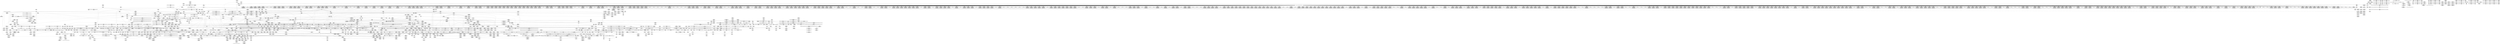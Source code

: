 digraph {
	CE0x527da70 [shape=record,shape=Mrecord,label="{CE0x527da70|i32_1|*Constant*}"]
	CE0x530be30 [shape=record,shape=Mrecord,label="{CE0x530be30|__rcu_read_lock:tmp2}"]
	CE0x52c75a0 [shape=record,shape=Mrecord,label="{CE0x52c75a0|2472:_%struct.cred*,_:_CRE_2816,2824_|*MultipleSource*|Function::task_sid&Arg::task::|Function::current_has_perm&Arg::tsk::|Function::selinux_task_setpgid&Arg::p::|security/selinux/hooks.c,208}"]
	CE0x5372d30 [shape=record,shape=Mrecord,label="{CE0x5372d30|__rcu_read_unlock:tmp1|*SummSink*}"]
	CE0x52686e0 [shape=record,shape=Mrecord,label="{CE0x52686e0|i64_5|*Constant*|*SummSink*}"]
	CE0x52d0d40 [shape=record,shape=Mrecord,label="{CE0x52d0d40|2472:_%struct.cred*,_:_CRE_3096,3104_|*MultipleSource*|Function::task_sid&Arg::task::|Function::current_has_perm&Arg::tsk::|Function::selinux_task_setpgid&Arg::p::|security/selinux/hooks.c,208}"]
	CE0x5392cc0 [shape=record,shape=Mrecord,label="{CE0x5392cc0|__preempt_count_add:bb|*SummSource*}"]
	CE0x52fdbd0 [shape=record,shape=Mrecord,label="{CE0x52fdbd0|cred_sid:entry|*SummSource*}"]
	CE0x531f4e0 [shape=record,shape=Mrecord,label="{CE0x531f4e0|i64*_getelementptr_inbounds_(_4_x_i64_,_4_x_i64_*___llvm_gcov_ctr128,_i64_0,_i64_3)|*Constant*|*SummSink*}"]
	CE0x530dd00 [shape=record,shape=Mrecord,label="{CE0x530dd00|GLOBAL:__preempt_count|Global_var:__preempt_count}"]
	CE0x536ce50 [shape=record,shape=Mrecord,label="{CE0x536ce50|__rcu_read_unlock:tmp6|include/linux/rcupdate.h,245|*SummSource*}"]
	CE0x5281730 [shape=record,shape=Mrecord,label="{CE0x5281730|i32_22|*Constant*|*SummSource*}"]
	CE0x52914c0 [shape=record,shape=Mrecord,label="{CE0x52914c0|_call_void___rcu_read_lock()_#10,_!dbg_!27710|include/linux/rcupdate.h,879}"]
	CE0x5311e50 [shape=record,shape=Mrecord,label="{CE0x5311e50|rcu_lock_release:__here}"]
	CE0x5291150 [shape=record,shape=Mrecord,label="{CE0x5291150|task_sid:tmp2|*SummSink*}"]
	CE0x5263470 [shape=record,shape=Mrecord,label="{CE0x5263470|2472:_%struct.cred*,_:_CRE_520,524_|*MultipleSource*|Function::task_sid&Arg::task::|Function::current_has_perm&Arg::tsk::|Function::selinux_task_setpgid&Arg::p::|security/selinux/hooks.c,208}"]
	CE0x524fcf0 [shape=record,shape=Mrecord,label="{CE0x524fcf0|_ret_%struct.task_struct*_%tmp4,_!dbg_!27714|./arch/x86/include/asm/current.h,14}"]
	CE0x52f5a70 [shape=record,shape=Mrecord,label="{CE0x52f5a70|i64*_getelementptr_inbounds_(_11_x_i64_,_11_x_i64_*___llvm_gcov_ctr127,_i64_0,_i64_0)|*Constant*}"]
	CE0x52cbe80 [shape=record,shape=Mrecord,label="{CE0x52cbe80|2472:_%struct.cred*,_:_CRE_2938,2939_}"]
	CE0x5364560 [shape=record,shape=Mrecord,label="{CE0x5364560|rcu_lock_release:tmp4|include/linux/rcupdate.h,423|*SummSink*}"]
	CE0x533d1c0 [shape=record,shape=Mrecord,label="{CE0x533d1c0|i64*_getelementptr_inbounds_(_11_x_i64_,_11_x_i64_*___llvm_gcov_ctr132,_i64_0,_i64_9)|*Constant*|*SummSink*}"]
	CE0x5245df0 [shape=record,shape=Mrecord,label="{CE0x5245df0|selinux_task_setpgid:tmp1|*SummSource*}"]
	CE0x524b9f0 [shape=record,shape=Mrecord,label="{CE0x524b9f0|COLLAPSED:_GCMRE___llvm_gcov_ctr136_internal_global_2_x_i64_zeroinitializer:_elem_0:default:}"]
	CE0x5291af0 [shape=record,shape=Mrecord,label="{CE0x5291af0|task_sid:if.end|*SummSink*}"]
	CE0x525dbc0 [shape=record,shape=Mrecord,label="{CE0x525dbc0|current_has_perm:tmp1}"]
	CE0x5330940 [shape=record,shape=Mrecord,label="{CE0x5330940|rcu_read_unlock:if.end|*SummSource*}"]
	CE0x5296890 [shape=record,shape=Mrecord,label="{CE0x5296890|rcu_read_lock:tmp7|include/linux/rcupdate.h,882}"]
	CE0x53103d0 [shape=record,shape=Mrecord,label="{CE0x53103d0|_call_void_lock_acquire(%struct.lockdep_map*_%map,_i32_0,_i32_0,_i32_2,_i32_0,_%struct.lockdep_map*_null,_i64_ptrtoint_(i8*_blockaddress(_rcu_lock_acquire,_%__here)_to_i64))_#10,_!dbg_!27716|include/linux/rcupdate.h,418|*SummSource*}"]
	CE0x52fe660 [shape=record,shape=Mrecord,label="{CE0x52fe660|_call_void_rcu_read_unlock()_#10,_!dbg_!27748|security/selinux/hooks.c,209|*SummSink*}"]
	CE0x52f8b20 [shape=record,shape=Mrecord,label="{CE0x52f8b20|i8*_getelementptr_inbounds_(_41_x_i8_,_41_x_i8_*_.str44,_i32_0,_i32_0)|*Constant*|*SummSink*}"]
	CE0x52e1e90 [shape=record,shape=Mrecord,label="{CE0x52e1e90|2472:_%struct.cred*,_:_CRE_6552,6560_|*MultipleSource*|Function::task_sid&Arg::task::|Function::current_has_perm&Arg::tsk::|Function::selinux_task_setpgid&Arg::p::|security/selinux/hooks.c,208}"]
	CE0x528ee60 [shape=record,shape=Mrecord,label="{CE0x528ee60|get_current:tmp3}"]
	CE0x5299550 [shape=record,shape=Mrecord,label="{CE0x5299550|rcu_read_lock:tmp9|include/linux/rcupdate.h,882|*SummSource*}"]
	CE0x5304480 [shape=record,shape=Mrecord,label="{CE0x5304480|_ret_void,_!dbg_!27720|./arch/x86/include/asm/preempt.h,78|*SummSource*}"]
	CE0x52e69a0 [shape=record,shape=Mrecord,label="{CE0x52e69a0|2472:_%struct.cred*,_:_CRE_10608,10609_|*MultipleSource*|Function::task_sid&Arg::task::|Function::current_has_perm&Arg::tsk::|Function::selinux_task_setpgid&Arg::p::|security/selinux/hooks.c,208}"]
	CE0x52a5ae0 [shape=record,shape=Mrecord,label="{CE0x52a5ae0|2472:_%struct.cred*,_:_CRE_76,80_|*MultipleSource*|Function::task_sid&Arg::task::|Function::current_has_perm&Arg::tsk::|Function::selinux_task_setpgid&Arg::p::|security/selinux/hooks.c,208}"]
	CE0x52c56c0 [shape=record,shape=Mrecord,label="{CE0x52c56c0|2472:_%struct.cred*,_:_CRE_2720,2724_|*MultipleSource*|Function::task_sid&Arg::task::|Function::current_has_perm&Arg::tsk::|Function::selinux_task_setpgid&Arg::p::|security/selinux/hooks.c,208}"]
	CE0x5239610 [shape=record,shape=Mrecord,label="{CE0x5239610|rcu_read_lock:land.lhs.true2}"]
	CE0x533f2d0 [shape=record,shape=Mrecord,label="{CE0x533f2d0|rcu_read_unlock:tmp22|include/linux/rcupdate.h,935|*SummSink*}"]
	CE0x52939d0 [shape=record,shape=Mrecord,label="{CE0x52939d0|task_sid:do.body|*SummSink*}"]
	CE0x52fb140 [shape=record,shape=Mrecord,label="{CE0x52fb140|i64*_getelementptr_inbounds_(_13_x_i64_,_13_x_i64_*___llvm_gcov_ctr126,_i64_0,_i64_9)|*Constant*|*SummSink*}"]
	CE0x5320ee0 [shape=record,shape=Mrecord,label="{CE0x5320ee0|_call_void_mcount()_#3|*SummSource*}"]
	CE0x5240e60 [shape=record,shape=Mrecord,label="{CE0x5240e60|i32_2|*Constant*}"]
	CE0x5301f60 [shape=record,shape=Mrecord,label="{CE0x5301f60|task_sid:tmp7|security/selinux/hooks.c,208}"]
	CE0x529ab80 [shape=record,shape=Mrecord,label="{CE0x529ab80|__preempt_count_sub:tmp3|*SummSource*}"]
	CE0x52df660 [shape=record,shape=Mrecord,label="{CE0x52df660|2472:_%struct.cred*,_:_CRE_6440,6448_|*MultipleSource*|Function::task_sid&Arg::task::|Function::current_has_perm&Arg::tsk::|Function::selinux_task_setpgid&Arg::p::|security/selinux/hooks.c,208}"]
	CE0x5295cd0 [shape=record,shape=Mrecord,label="{CE0x5295cd0|rcu_read_lock:tmp5|include/linux/rcupdate.h,882}"]
	CE0x52dc8b0 [shape=record,shape=Mrecord,label="{CE0x52dc8b0|2472:_%struct.cred*,_:_CRE_6338,6339_}"]
	CE0x52cd770 [shape=record,shape=Mrecord,label="{CE0x52cd770|2472:_%struct.cred*,_:_CRE_2959,2960_}"]
	CE0x529bee0 [shape=record,shape=Mrecord,label="{CE0x529bee0|i64*_getelementptr_inbounds_(_13_x_i64_,_13_x_i64_*___llvm_gcov_ctr126,_i64_0,_i64_1)|*Constant*|*SummSink*}"]
	CE0x53033e0 [shape=record,shape=Mrecord,label="{CE0x53033e0|task_sid:tmp9|security/selinux/hooks.c,208|*SummSink*}"]
	CE0x52ab450 [shape=record,shape=Mrecord,label="{CE0x52ab450|i32_883|*Constant*}"]
	CE0x526ba50 [shape=record,shape=Mrecord,label="{CE0x526ba50|current_sid:tmp12|security/selinux/hooks.c,218|*SummSink*}"]
	CE0x523e8e0 [shape=record,shape=Mrecord,label="{CE0x523e8e0|i64*_getelementptr_inbounds_(_2_x_i64_,_2_x_i64_*___llvm_gcov_ctr98,_i64_0,_i64_1)|*Constant*|*SummSink*}"]
	CE0x532cfb0 [shape=record,shape=Mrecord,label="{CE0x532cfb0|__rcu_read_lock:tmp7|include/linux/rcupdate.h,240|*SummSource*}"]
	CE0x5341580 [shape=record,shape=Mrecord,label="{CE0x5341580|__rcu_read_unlock:entry|*SummSource*}"]
	CE0x52606c0 [shape=record,shape=Mrecord,label="{CE0x52606c0|current_sid:if.end|*SummSink*}"]
	CE0x52f7520 [shape=record,shape=Mrecord,label="{CE0x52f7520|_call_void_asm_sideeffect_,_memory_,_dirflag_,_fpsr_,_flags_()_#3,_!dbg_!27714,_!srcloc_!27715|include/linux/rcupdate.h,239|*SummSink*}"]
	CE0x5256f70 [shape=record,shape=Mrecord,label="{CE0x5256f70|GLOBAL:current_sid.__warned|Global_var:current_sid.__warned}"]
	CE0x5231830 [shape=record,shape=Mrecord,label="{CE0x5231830|avc_has_perm:tsid|Function::avc_has_perm&Arg::tsid::}"]
	CE0x524a6b0 [shape=record,shape=Mrecord,label="{CE0x524a6b0|current_has_perm:call1|security/selinux/hooks.c,1543|*SummSource*}"]
	CE0x5375eb0 [shape=record,shape=Mrecord,label="{CE0x5375eb0|__rcu_read_lock:tmp1}"]
	CE0x523a2f0 [shape=record,shape=Mrecord,label="{CE0x523a2f0|i8*_getelementptr_inbounds_(_45_x_i8_,_45_x_i8_*_.str12,_i32_0,_i32_0)|*Constant*|*SummSource*}"]
	CE0x52fd4f0 [shape=record,shape=Mrecord,label="{CE0x52fd4f0|task_sid:call7|security/selinux/hooks.c,208|*SummSource*}"]
	CE0x5340a40 [shape=record,shape=Mrecord,label="{CE0x5340a40|_ret_void,_!dbg_!27717|include/linux/rcupdate.h,424|*SummSource*}"]
	CE0x5312bf0 [shape=record,shape=Mrecord,label="{CE0x5312bf0|void_(i32*,_i32,_i32*)*_asm_addl_$1,_%gs:$0_,_*m,ri,*m,_dirflag_,_fpsr_,_flags_|*SummSink*}"]
	CE0x52ff300 [shape=record,shape=Mrecord,label="{CE0x52ff300|get_current:bb}"]
	CE0x5268570 [shape=record,shape=Mrecord,label="{CE0x5268570|i64_5|*Constant*}"]
	CE0x52bb280 [shape=record,shape=Mrecord,label="{CE0x52bb280|2472:_%struct.cred*,_:_CRE_2104,2112_|*MultipleSource*|Function::task_sid&Arg::task::|Function::current_has_perm&Arg::tsk::|Function::selinux_task_setpgid&Arg::p::|security/selinux/hooks.c,208}"]
	CE0x532f770 [shape=record,shape=Mrecord,label="{CE0x532f770|rcu_lock_acquire:tmp2}"]
	CE0x52a9820 [shape=record,shape=Mrecord,label="{CE0x52a9820|rcu_read_lock:tmp16|include/linux/rcupdate.h,882}"]
	CE0x53a3940 [shape=record,shape=Mrecord,label="{CE0x53a3940|_call_void_mcount()_#3|*SummSink*}"]
	CE0x529f480 [shape=record,shape=Mrecord,label="{CE0x529f480|2472:_%struct.cred*,_:_CRE_104,112_|*MultipleSource*|Function::task_sid&Arg::task::|Function::current_has_perm&Arg::tsk::|Function::selinux_task_setpgid&Arg::p::|security/selinux/hooks.c,208}"]
	CE0x52be920 [shape=record,shape=Mrecord,label="{CE0x52be920|2472:_%struct.cred*,_:_CRE_2352,2360_|*MultipleSource*|Function::task_sid&Arg::task::|Function::current_has_perm&Arg::tsk::|Function::selinux_task_setpgid&Arg::p::|security/selinux/hooks.c,208}"]
	CE0x53356b0 [shape=record,shape=Mrecord,label="{CE0x53356b0|__rcu_read_lock:tmp6|include/linux/rcupdate.h,240|*SummSource*}"]
	CE0x52902b0 [shape=record,shape=Mrecord,label="{CE0x52902b0|2472:_%struct.cred*,_:_CRE_312,320_|*MultipleSource*|Function::task_sid&Arg::task::|Function::current_has_perm&Arg::tsk::|Function::selinux_task_setpgid&Arg::p::|security/selinux/hooks.c,208}"]
	CE0x530a8c0 [shape=record,shape=Mrecord,label="{CE0x530a8c0|_call_void_asm_addl_$1,_%gs:$0_,_*m,ri,*m,_dirflag_,_fpsr_,_flags_(i32*___preempt_count,_i32_%sub,_i32*___preempt_count)_#3,_!dbg_!27717,_!srcloc_!27718|./arch/x86/include/asm/preempt.h,77|*SummSource*}"]
	CE0x52c45f0 [shape=record,shape=Mrecord,label="{CE0x52c45f0|2472:_%struct.cred*,_:_CRE_2672,2680_|*MultipleSource*|Function::task_sid&Arg::task::|Function::current_has_perm&Arg::tsk::|Function::selinux_task_setpgid&Arg::p::|security/selinux/hooks.c,208}"]
	CE0x5331ea0 [shape=record,shape=Mrecord,label="{CE0x5331ea0|i64*_getelementptr_inbounds_(_4_x_i64_,_4_x_i64_*___llvm_gcov_ctr130,_i64_0,_i64_1)|*Constant*|*SummSource*}"]
	CE0x523d430 [shape=record,shape=Mrecord,label="{CE0x523d430|i64*_getelementptr_inbounds_(_2_x_i64_,_2_x_i64_*___llvm_gcov_ctr136,_i64_0,_i64_0)|*Constant*}"]
	CE0x52dd950 [shape=record,shape=Mrecord,label="{CE0x52dd950|2472:_%struct.cred*,_:_CRE_6352,6353_}"]
	CE0x5328dc0 [shape=record,shape=Mrecord,label="{CE0x5328dc0|rcu_read_unlock:tobool|include/linux/rcupdate.h,933}"]
	CE0x537daf0 [shape=record,shape=Mrecord,label="{CE0x537daf0|__preempt_count_add:do.body}"]
	CE0x52c7cc0 [shape=record,shape=Mrecord,label="{CE0x52c7cc0|2472:_%struct.cred*,_:_CRE_2840,2848_|*MultipleSource*|Function::task_sid&Arg::task::|Function::current_has_perm&Arg::tsk::|Function::selinux_task_setpgid&Arg::p::|security/selinux/hooks.c,208}"]
	CE0x528eff0 [shape=record,shape=Mrecord,label="{CE0x528eff0|task_sid:tmp3|*SummSource*}"]
	CE0x5312540 [shape=record,shape=Mrecord,label="{CE0x5312540|rcu_lock_release:tmp1}"]
	CE0x5367010 [shape=record,shape=Mrecord,label="{CE0x5367010|i64*_getelementptr_inbounds_(_4_x_i64_,_4_x_i64_*___llvm_gcov_ctr129,_i64_0,_i64_3)|*Constant*|*SummSource*}"]
	CE0x532ff60 [shape=record,shape=Mrecord,label="{CE0x532ff60|rcu_read_unlock:tmp12|include/linux/rcupdate.h,933|*SummSink*}"]
	CE0x52fb890 [shape=record,shape=Mrecord,label="{CE0x52fb890|task_sid:tmp24|security/selinux/hooks.c,208|*SummSink*}"]
	CE0x5246c60 [shape=record,shape=Mrecord,label="{CE0x5246c60|current_sid:tmp5|security/selinux/hooks.c,218|*SummSource*}"]
	CE0x5302790 [shape=record,shape=Mrecord,label="{CE0x5302790|task_sid:tmp8|security/selinux/hooks.c,208|*SummSink*}"]
	CE0x526ae70 [shape=record,shape=Mrecord,label="{CE0x526ae70|current_sid:if.then}"]
	CE0x538cbc0 [shape=record,shape=Mrecord,label="{CE0x538cbc0|i64*_getelementptr_inbounds_(_4_x_i64_,_4_x_i64_*___llvm_gcov_ctr134,_i64_0,_i64_2)|*Constant*|*SummSource*}"]
	CE0x528edf0 [shape=record,shape=Mrecord,label="{CE0x528edf0|get_current:tmp2|*SummSink*}"]
	CE0x5266e60 [shape=record,shape=Mrecord,label="{CE0x5266e60|_call_void_mcount()_#3|*SummSink*}"]
	CE0x52f51e0 [shape=record,shape=Mrecord,label="{CE0x52f51e0|GLOBAL:__llvm_gcov_ctr127|Global_var:__llvm_gcov_ctr127}"]
	CE0x524c040 [shape=record,shape=Mrecord,label="{CE0x524c040|2472:_%struct.cred*,_:_CRE_224,232_|*MultipleSource*|Function::task_sid&Arg::task::|Function::current_has_perm&Arg::tsk::|Function::selinux_task_setpgid&Arg::p::|security/selinux/hooks.c,208}"]
	CE0x5254a20 [shape=record,shape=Mrecord,label="{CE0x5254a20|selinux_task_setpgid:tmp3}"]
	CE0x528d3e0 [shape=record,shape=Mrecord,label="{CE0x528d3e0|2472:_%struct.cred*,_:_CRE_112,116_|*MultipleSource*|Function::task_sid&Arg::task::|Function::current_has_perm&Arg::tsk::|Function::selinux_task_setpgid&Arg::p::|security/selinux/hooks.c,208}"]
	CE0x5303040 [shape=record,shape=Mrecord,label="{CE0x5303040|0:_i8,_:_GCMR_task_sid.__warned_internal_global_i8_0,_section_.data.unlikely_,_align_1:_elem_0:default:}"]
	CE0x52b9630 [shape=record,shape=Mrecord,label="{CE0x52b9630|2472:_%struct.cred*,_:_CRE_2036,2040_|*MultipleSource*|Function::task_sid&Arg::task::|Function::current_has_perm&Arg::tsk::|Function::selinux_task_setpgid&Arg::p::|security/selinux/hooks.c,208}"]
	CE0x5234a10 [shape=record,shape=Mrecord,label="{CE0x5234a10|_ret_i32_%call,_!dbg_!27714|security/selinux/hooks.c,3574|*SummSink*}"]
	CE0x52c4130 [shape=record,shape=Mrecord,label="{CE0x52c4130|2472:_%struct.cred*,_:_CRE_2656,2664_|*MultipleSource*|Function::task_sid&Arg::task::|Function::current_has_perm&Arg::tsk::|Function::selinux_task_setpgid&Arg::p::|security/selinux/hooks.c,208}"]
	CE0x5297920 [shape=record,shape=Mrecord,label="{CE0x5297920|rcu_read_unlock:tmp6|include/linux/rcupdate.h,933|*SummSource*}"]
	CE0x531e370 [shape=record,shape=Mrecord,label="{CE0x531e370|rcu_read_unlock:tmp13|include/linux/rcupdate.h,933}"]
	CE0x525dc30 [shape=record,shape=Mrecord,label="{CE0x525dc30|current_has_perm:tmp1|*SummSource*}"]
	CE0x52b3b90 [shape=record,shape=Mrecord,label="{CE0x52b3b90|2472:_%struct.cred*,_:_CRE_702,703_}"]
	CE0x5335c00 [shape=record,shape=Mrecord,label="{CE0x5335c00|rcu_read_unlock:tmp7|include/linux/rcupdate.h,933|*SummSource*}"]
	CE0x52c1410 [shape=record,shape=Mrecord,label="{CE0x52c1410|2472:_%struct.cred*,_:_CRE_2522,2523_}"]
	"CONST[source:0(mediator),value:0(static)][purpose:{operation}][SnkIdx:3]"
	CE0x52a3160 [shape=record,shape=Mrecord,label="{CE0x52a3160|_ret_void,_!dbg_!27717|include/linux/rcupdate.h,240}"]
	CE0x52595e0 [shape=record,shape=Mrecord,label="{CE0x52595e0|i64_2|*Constant*|*SummSink*}"]
	CE0x52482b0 [shape=record,shape=Mrecord,label="{CE0x52482b0|current_sid:tmp1|*SummSink*}"]
	CE0x53b5cb0 [shape=record,shape=Mrecord,label="{CE0x53b5cb0|i64*_getelementptr_inbounds_(_4_x_i64_,_4_x_i64_*___llvm_gcov_ctr129,_i64_0,_i64_0)|*Constant*|*SummSink*}"]
	CE0x530cbc0 [shape=record,shape=Mrecord,label="{CE0x530cbc0|i32_1|*Constant*}"]
	CE0x52fdd60 [shape=record,shape=Mrecord,label="{CE0x52fdd60|cred_sid:entry|*SummSink*}"]
	CE0x52f3170 [shape=record,shape=Mrecord,label="{CE0x52f3170|i64_6|*Constant*}"]
	CE0x5257a70 [shape=record,shape=Mrecord,label="{CE0x5257a70|_ret_i32_%call7,_!dbg_!27749|security/selinux/hooks.c,210|*SummSource*}"]
	CE0x52ff460 [shape=record,shape=Mrecord,label="{CE0x52ff460|_ret_void,_!dbg_!27735|include/linux/rcupdate.h,938}"]
	CE0x531b6c0 [shape=record,shape=Mrecord,label="{CE0x531b6c0|i64*_getelementptr_inbounds_(_11_x_i64_,_11_x_i64_*___llvm_gcov_ctr132,_i64_0,_i64_0)|*Constant*|*SummSource*}"]
	CE0x52f3570 [shape=record,shape=Mrecord,label="{CE0x52f3570|i64_7|*Constant*}"]
	CE0x52f5480 [shape=record,shape=Mrecord,label="{CE0x52f5480|GLOBAL:__llvm_gcov_ctr127|Global_var:__llvm_gcov_ctr127|*SummSink*}"]
	CE0x5259ee0 [shape=record,shape=Mrecord,label="{CE0x5259ee0|selinux_task_setpgid:tmp3|*SummSource*}"]
	CE0x52928b0 [shape=record,shape=Mrecord,label="{CE0x52928b0|i64*_getelementptr_inbounds_(_2_x_i64_,_2_x_i64_*___llvm_gcov_ctr131,_i64_0,_i64_1)|*Constant*|*SummSink*}"]
	CE0x52461e0 [shape=record,shape=Mrecord,label="{CE0x52461e0|current_has_perm:tsk|Function::current_has_perm&Arg::tsk::|*SummSource*}"]
	CE0x5257900 [shape=record,shape=Mrecord,label="{CE0x5257900|current_sid:tmp2}"]
	CE0x52ff780 [shape=record,shape=Mrecord,label="{CE0x52ff780|_ret_void,_!dbg_!27735|include/linux/rcupdate.h,938|*SummSink*}"]
	CE0x53106d0 [shape=record,shape=Mrecord,label="{CE0x53106d0|i32_0|*Constant*}"]
	CE0x52c0a60 [shape=record,shape=Mrecord,label="{CE0x52c0a60|2472:_%struct.cred*,_:_CRE_2508,2512_|*MultipleSource*|Function::task_sid&Arg::task::|Function::current_has_perm&Arg::tsk::|Function::selinux_task_setpgid&Arg::p::|security/selinux/hooks.c,208}"]
	CE0x52aaa90 [shape=record,shape=Mrecord,label="{CE0x52aaa90|i8*_getelementptr_inbounds_(_25_x_i8_,_25_x_i8_*_.str45,_i32_0,_i32_0)|*Constant*}"]
	CE0x5327d80 [shape=record,shape=Mrecord,label="{CE0x5327d80|i32_1|*Constant*}"]
	CE0x5291950 [shape=record,shape=Mrecord,label="{CE0x5291950|task_sid:if.end}"]
	CE0x532c680 [shape=record,shape=Mrecord,label="{CE0x532c680|_call_void_mcount()_#3|*SummSource*}"]
	CE0x53a4800 [shape=record,shape=Mrecord,label="{CE0x53a4800|__preempt_count_sub:bb|*SummSource*}"]
	CE0x53398d0 [shape=record,shape=Mrecord,label="{CE0x53398d0|i64*_getelementptr_inbounds_(_4_x_i64_,_4_x_i64_*___llvm_gcov_ctr128,_i64_0,_i64_2)|*Constant*}"]
	CE0x52bcf30 [shape=record,shape=Mrecord,label="{CE0x52bcf30|2472:_%struct.cred*,_:_CRE_2264,2272_|*MultipleSource*|Function::task_sid&Arg::task::|Function::current_has_perm&Arg::tsk::|Function::selinux_task_setpgid&Arg::p::|security/selinux/hooks.c,208}"]
	CE0x526c5a0 [shape=record,shape=Mrecord,label="{CE0x526c5a0|current_sid:tmp14|security/selinux/hooks.c,218}"]
	CE0x525e680 [shape=record,shape=Mrecord,label="{CE0x525e680|GLOBAL:__llvm_gcov_ctr125|Global_var:__llvm_gcov_ctr125|*SummSource*}"]
	CE0x5333bc0 [shape=record,shape=Mrecord,label="{CE0x5333bc0|__rcu_read_lock:do.end|*SummSink*}"]
	CE0x5239fc0 [shape=record,shape=Mrecord,label="{CE0x5239fc0|i32_218|*Constant*|*SummSink*}"]
	CE0x525c830 [shape=record,shape=Mrecord,label="{CE0x525c830|current_sid:tmp3|*SummSource*}"]
	CE0x5231e70 [shape=record,shape=Mrecord,label="{CE0x5231e70|i16_2|*Constant*|*SummSource*}"]
	CE0x530f710 [shape=record,shape=Mrecord,label="{CE0x530f710|i64*_getelementptr_inbounds_(_4_x_i64_,_4_x_i64_*___llvm_gcov_ctr130,_i64_0,_i64_1)|*Constant*|*SummSink*}"]
	CE0x52eaee0 [shape=record,shape=Mrecord,label="{CE0x52eaee0|task_sid:tmp16|security/selinux/hooks.c,208|*SummSource*}"]
	CE0x52a3840 [shape=record,shape=Mrecord,label="{CE0x52a3840|GLOBAL:rcu_lock_acquire|*Constant*|*SummSource*}"]
	CE0x5234e00 [shape=record,shape=Mrecord,label="{CE0x5234e00|selinux_task_setpgid:entry|*SummSink*}"]
	CE0x5264490 [shape=record,shape=Mrecord,label="{CE0x5264490|current_sid:tmp17|security/selinux/hooks.c,218}"]
	CE0x5242430 [shape=record,shape=Mrecord,label="{CE0x5242430|current_has_perm:tmp3|*SummSource*}"]
	CE0x5244b60 [shape=record,shape=Mrecord,label="{CE0x5244b60|current_has_perm:tsk|Function::current_has_perm&Arg::tsk::|*SummSink*}"]
	CE0x523c510 [shape=record,shape=Mrecord,label="{CE0x523c510|2472:_%struct.cred*,_:_CRE_696,697_}"]
	CE0x5333dd0 [shape=record,shape=Mrecord,label="{CE0x5333dd0|__rcu_read_lock:bb|*SummSource*}"]
	CE0x52605c0 [shape=record,shape=Mrecord,label="{CE0x52605c0|current_sid:if.end|*SummSource*}"]
	CE0x5312280 [shape=record,shape=Mrecord,label="{CE0x5312280|rcu_lock_release:indirectgoto|*SummSource*}"]
	CE0x5332a80 [shape=record,shape=Mrecord,label="{CE0x5332a80|rcu_lock_release:tmp}"]
	CE0x5257a00 [shape=record,shape=Mrecord,label="{CE0x5257a00|current_sid:tmp|*SummSink*}"]
	CE0x5282040 [shape=record,shape=Mrecord,label="{CE0x5282040|current_sid:tmp22|security/selinux/hooks.c,218}"]
	CE0x52b4cc0 [shape=record,shape=Mrecord,label="{CE0x52b4cc0|2472:_%struct.cred*,_:_CRE_768,772_|*MultipleSource*|Function::task_sid&Arg::task::|Function::current_has_perm&Arg::tsk::|Function::selinux_task_setpgid&Arg::p::|security/selinux/hooks.c,208}"]
	CE0x52fe530 [shape=record,shape=Mrecord,label="{CE0x52fe530|_ret_i32_%tmp6,_!dbg_!27716|security/selinux/hooks.c,197|*SummSink*}"]
	CE0x523c2b0 [shape=record,shape=Mrecord,label="{CE0x523c2b0|2472:_%struct.cred*,_:_CRE_694,695_}"]
	CE0x52f4840 [shape=record,shape=Mrecord,label="{CE0x52f4840|rcu_read_lock:tmp15|include/linux/rcupdate.h,882}"]
	CE0x5298210 [shape=record,shape=Mrecord,label="{CE0x5298210|__rcu_read_lock:tmp5|include/linux/rcupdate.h,239}"]
	CE0x5250550 [shape=record,shape=Mrecord,label="{CE0x5250550|current_sid:cred|security/selinux/hooks.c,218|*SummSource*}"]
	CE0x530d370 [shape=record,shape=Mrecord,label="{CE0x530d370|GLOBAL:lock_release|*Constant*|*SummSink*}"]
	CE0x528ff00 [shape=record,shape=Mrecord,label="{CE0x528ff00|_call_void_mcount()_#3}"]
	CE0x52d9b90 [shape=record,shape=Mrecord,label="{CE0x52d9b90|2472:_%struct.cred*,_:_CRE_6300,6301_}"]
	CE0x5311140 [shape=record,shape=Mrecord,label="{CE0x5311140|i64_ptrtoint_(i8*_blockaddress(_rcu_lock_acquire,_%__here)_to_i64)|*Constant*|*SummSink*}"]
	CE0x53125b0 [shape=record,shape=Mrecord,label="{CE0x53125b0|rcu_lock_release:tmp1|*SummSource*}"]
	CE0x52cb9c0 [shape=record,shape=Mrecord,label="{CE0x52cb9c0|2472:_%struct.cred*,_:_CRE_2934,2935_}"]
	CE0x529b750 [shape=record,shape=Mrecord,label="{CE0x529b750|__preempt_count_sub:bb|*SummSink*}"]
	CE0x524c850 [shape=record,shape=Mrecord,label="{CE0x524c850|current_sid:tmp14|security/selinux/hooks.c,218|*SummSource*}"]
	CE0x52e2350 [shape=record,shape=Mrecord,label="{CE0x52e2350|2472:_%struct.cred*,_:_CRE_6568,6576_|*MultipleSource*|Function::task_sid&Arg::task::|Function::current_has_perm&Arg::tsk::|Function::selinux_task_setpgid&Arg::p::|security/selinux/hooks.c,208}"]
	CE0x53297f0 [shape=record,shape=Mrecord,label="{CE0x53297f0|rcu_read_unlock:tmp8|include/linux/rcupdate.h,933|*SummSource*}"]
	CE0x52fc8f0 [shape=record,shape=Mrecord,label="{CE0x52fc8f0|task_sid:tmp26|security/selinux/hooks.c,208|*SummSource*}"]
	CE0x52e9b20 [shape=record,shape=Mrecord,label="{CE0x52e9b20|i64_6|*Constant*|*SummSource*}"]
	CE0x52b7ea0 [shape=record,shape=Mrecord,label="{CE0x52b7ea0|2472:_%struct.cred*,_:_CRE_1944,1952_|*MultipleSource*|Function::task_sid&Arg::task::|Function::current_has_perm&Arg::tsk::|Function::selinux_task_setpgid&Arg::p::|security/selinux/hooks.c,208}"]
	CE0x5240c90 [shape=record,shape=Mrecord,label="{CE0x5240c90|GLOBAL:lock_acquire|*Constant*|*SummSink*}"]
	CE0x5242870 [shape=record,shape=Mrecord,label="{CE0x5242870|_call_void_mcount()_#3|*SummSink*}"]
	CE0x524d5e0 [shape=record,shape=Mrecord,label="{CE0x524d5e0|rcu_read_lock:tmp}"]
	CE0x524a180 [shape=record,shape=Mrecord,label="{CE0x524a180|_ret_i32_%tmp24,_!dbg_!27742|security/selinux/hooks.c,220|*SummSink*}"]
	CE0x524f570 [shape=record,shape=Mrecord,label="{CE0x524f570|GLOBAL:get_current|*Constant*|*SummSource*}"]
	CE0x52dc650 [shape=record,shape=Mrecord,label="{CE0x52dc650|2472:_%struct.cred*,_:_CRE_6336,6337_}"]
	CE0x52a5970 [shape=record,shape=Mrecord,label="{CE0x52a5970|2472:_%struct.cred*,_:_CRE_72,76_|*MultipleSource*|Function::task_sid&Arg::task::|Function::current_has_perm&Arg::tsk::|Function::selinux_task_setpgid&Arg::p::|security/selinux/hooks.c,208}"]
	CE0x53a8040 [shape=record,shape=Mrecord,label="{CE0x53a8040|__preempt_count_sub:tmp|*SummSink*}"]
	CE0x531d6e0 [shape=record,shape=Mrecord,label="{CE0x531d6e0|rcu_read_unlock:tobool|include/linux/rcupdate.h,933|*SummSink*}"]
	CE0x531fa40 [shape=record,shape=Mrecord,label="{CE0x531fa40|rcu_read_unlock:tobool1|include/linux/rcupdate.h,933|*SummSource*}"]
	CE0x526a120 [shape=record,shape=Mrecord,label="{CE0x526a120|2472:_%struct.cred*,_:_CRE_344,352_|*MultipleSource*|Function::task_sid&Arg::task::|Function::current_has_perm&Arg::tsk::|Function::selinux_task_setpgid&Arg::p::|security/selinux/hooks.c,208}"]
	CE0x531ce50 [shape=record,shape=Mrecord,label="{CE0x531ce50|rcu_read_unlock:do.body|*SummSink*}"]
	CE0x52f7c40 [shape=record,shape=Mrecord,label="{CE0x52f7c40|__rcu_read_lock:tmp3|*SummSource*}"]
	CE0x537eee0 [shape=record,shape=Mrecord,label="{CE0x537eee0|__rcu_read_unlock:do.end|*SummSink*}"]
	CE0x5320c50 [shape=record,shape=Mrecord,label="{CE0x5320c50|__preempt_count_sub:do.body}"]
	CE0x52ce350 [shape=record,shape=Mrecord,label="{CE0x52ce350|2472:_%struct.cred*,_:_CRE_2969,2970_}"]
	CE0x52d9df0 [shape=record,shape=Mrecord,label="{CE0x52d9df0|2472:_%struct.cred*,_:_CRE_6302,6303_}"]
	CE0x52a3b20 [shape=record,shape=Mrecord,label="{CE0x52a3b20|GLOBAL:rcu_lock_map|Global_var:rcu_lock_map}"]
	CE0x526d880 [shape=record,shape=Mrecord,label="{CE0x526d880|i64*_getelementptr_inbounds_(_11_x_i64_,_11_x_i64_*___llvm_gcov_ctr125,_i64_0,_i64_0)|*Constant*|*SummSource*}"]
	CE0x5264420 [shape=record,shape=Mrecord,label="{CE0x5264420|i64*_getelementptr_inbounds_(_11_x_i64_,_11_x_i64_*___llvm_gcov_ctr125,_i64_0,_i64_9)|*Constant*|*SummSink*}"]
	CE0x5232b10 [shape=record,shape=Mrecord,label="{CE0x5232b10|current_sid:tmp15|security/selinux/hooks.c,218}"]
	"CONST[source:1(input),value:2(dynamic)][purpose:{object}][SrcIdx:2]"
	CE0x536c1c0 [shape=record,shape=Mrecord,label="{CE0x536c1c0|i64*_getelementptr_inbounds_(_4_x_i64_,_4_x_i64_*___llvm_gcov_ctr134,_i64_0,_i64_3)|*Constant*}"]
	CE0x52dd820 [shape=record,shape=Mrecord,label="{CE0x52dd820|2472:_%struct.cred*,_:_CRE_6351,6352_}"]
	CE0x523cac0 [shape=record,shape=Mrecord,label="{CE0x523cac0|avc_has_perm:entry}"]
	CE0x52b8ee0 [shape=record,shape=Mrecord,label="{CE0x52b8ee0|2472:_%struct.cred*,_:_CRE_2016,2020_|*MultipleSource*|Function::task_sid&Arg::task::|Function::current_has_perm&Arg::tsk::|Function::selinux_task_setpgid&Arg::p::|security/selinux/hooks.c,208}"]
	CE0x52e3d70 [shape=record,shape=Mrecord,label="{CE0x52e3d70|2472:_%struct.cred*,_:_CRE_6656,6660_|*MultipleSource*|Function::task_sid&Arg::task::|Function::current_has_perm&Arg::tsk::|Function::selinux_task_setpgid&Arg::p::|security/selinux/hooks.c,208}"]
	CE0x65cf8f0 [shape=record,shape=Mrecord,label="{CE0x65cf8f0|i64_1|*Constant*|*SummSource*}"]
	CE0x52ef320 [shape=record,shape=Mrecord,label="{CE0x52ef320|task_sid:tmp17|security/selinux/hooks.c,208|*SummSource*}"]
	CE0x529bc10 [shape=record,shape=Mrecord,label="{CE0x529bc10|i64*_getelementptr_inbounds_(_13_x_i64_,_13_x_i64_*___llvm_gcov_ctr126,_i64_0,_i64_1)|*Constant*}"]
	CE0x5304220 [shape=record,shape=Mrecord,label="{CE0x5304220|__preempt_count_sub:val|Function::__preempt_count_sub&Arg::val::|*SummSink*}"]
	CE0x5269270 [shape=record,shape=Mrecord,label="{CE0x5269270|_call_void_lockdep_rcu_suspicious(i8*_getelementptr_inbounds_(_25_x_i8_,_25_x_i8_*_.str3,_i32_0,_i32_0),_i32_218,_i8*_getelementptr_inbounds_(_45_x_i8_,_45_x_i8_*_.str12,_i32_0,_i32_0))_#10,_!dbg_!27727|security/selinux/hooks.c,218|*SummSource*}"]
	CE0x524f140 [shape=record,shape=Mrecord,label="{CE0x524f140|rcu_read_lock:if.then|*SummSink*}"]
	CE0x52e94a0 [shape=record,shape=Mrecord,label="{CE0x52e94a0|task_sid:tobool4|security/selinux/hooks.c,208|*SummSource*}"]
	CE0x5243440 [shape=record,shape=Mrecord,label="{CE0x5243440|selinux_task_setpgid:p|Function::selinux_task_setpgid&Arg::p::|*SummSource*}"]
	CE0x5231770 [shape=record,shape=Mrecord,label="{CE0x5231770|avc_has_perm:ssid|Function::avc_has_perm&Arg::ssid::|*SummSink*}"]
	CE0x5261fb0 [shape=record,shape=Mrecord,label="{CE0x5261fb0|current_sid:tobool1|security/selinux/hooks.c,218}"]
	CE0x537f900 [shape=record,shape=Mrecord,label="{CE0x537f900|__rcu_read_unlock:tmp1}"]
	CE0x532fa80 [shape=record,shape=Mrecord,label="{CE0x532fa80|rcu_read_unlock:tmp11|include/linux/rcupdate.h,933|*SummSink*}"]
	CE0x52a62e0 [shape=record,shape=Mrecord,label="{CE0x52a62e0|2472:_%struct.cred*,_:_CRE_400,408_|*MultipleSource*|Function::task_sid&Arg::task::|Function::current_has_perm&Arg::tsk::|Function::selinux_task_setpgid&Arg::p::|security/selinux/hooks.c,208}"]
	CE0x5232210 [shape=record,shape=Mrecord,label="{CE0x5232210|avc_has_perm:tclass|Function::avc_has_perm&Arg::tclass::}"]
	CE0x5337090 [shape=record,shape=Mrecord,label="{CE0x5337090|_call_void_asm_sideeffect_,_memory_,_dirflag_,_fpsr_,_flags_()_#3,_!dbg_!27711,_!srcloc_!27714|include/linux/rcupdate.h,244|*SummSource*}"]
	CE0x52b3df0 [shape=record,shape=Mrecord,label="{CE0x52b3df0|2472:_%struct.cred*,_:_CRE_704,712_|*MultipleSource*|Function::task_sid&Arg::task::|Function::current_has_perm&Arg::tsk::|Function::selinux_task_setpgid&Arg::p::|security/selinux/hooks.c,208}"]
	CE0x52c8840 [shape=record,shape=Mrecord,label="{CE0x52c8840|2472:_%struct.cred*,_:_CRE_2876,2880_|*MultipleSource*|Function::task_sid&Arg::task::|Function::current_has_perm&Arg::tsk::|Function::selinux_task_setpgid&Arg::p::|security/selinux/hooks.c,208}"]
	CE0x5304110 [shape=record,shape=Mrecord,label="{CE0x5304110|__preempt_count_sub:val|Function::__preempt_count_sub&Arg::val::|*SummSource*}"]
	CE0x5256e40 [shape=record,shape=Mrecord,label="{CE0x5256e40|current_sid:tmp7|security/selinux/hooks.c,218|*SummSink*}"]
	CE0x52db220 [shape=record,shape=Mrecord,label="{CE0x52db220|2472:_%struct.cred*,_:_CRE_6319,6320_}"]
	CE0x5242d80 [shape=record,shape=Mrecord,label="{CE0x5242d80|GLOBAL:current_sid|*Constant*}"]
	CE0x52cee00 [shape=record,shape=Mrecord,label="{CE0x52cee00|2472:_%struct.cred*,_:_CRE_2984,2988_|*MultipleSource*|Function::task_sid&Arg::task::|Function::current_has_perm&Arg::tsk::|Function::selinux_task_setpgid&Arg::p::|security/selinux/hooks.c,208}"]
	CE0x52c98e0 [shape=record,shape=Mrecord,label="{CE0x52c98e0|2472:_%struct.cred*,_:_CRE_2906,2907_}"]
	CE0x52a7550 [shape=record,shape=Mrecord,label="{CE0x52a7550|cred_sid:tmp}"]
	CE0x529d5e0 [shape=record,shape=Mrecord,label="{CE0x529d5e0|_call_void_mcount()_#3|*SummSource*}"]
	CE0x52bf2a0 [shape=record,shape=Mrecord,label="{CE0x52bf2a0|2472:_%struct.cred*,_:_CRE_2384,2392_|*MultipleSource*|Function::task_sid&Arg::task::|Function::current_has_perm&Arg::tsk::|Function::selinux_task_setpgid&Arg::p::|security/selinux/hooks.c,208}"]
	CE0x52b4050 [shape=record,shape=Mrecord,label="{CE0x52b4050|2472:_%struct.cred*,_:_CRE_720,728_|*MultipleSource*|Function::task_sid&Arg::task::|Function::current_has_perm&Arg::tsk::|Function::selinux_task_setpgid&Arg::p::|security/selinux/hooks.c,208}"]
	CE0x52c9a90 [shape=record,shape=Mrecord,label="{CE0x52c9a90|2472:_%struct.cred*,_:_CRE_2907,2908_}"]
	CE0x5250450 [shape=record,shape=Mrecord,label="{CE0x5250450|COLLAPSED:_GCMRE_current_task_external_global_%struct.task_struct*:_elem_0::|security/selinux/hooks.c,218}"]
	CE0x5253f40 [shape=record,shape=Mrecord,label="{CE0x5253f40|current_sid:tmp8|security/selinux/hooks.c,218|*SummSink*}"]
	CE0x52fd630 [shape=record,shape=Mrecord,label="{CE0x52fd630|GLOBAL:cred_sid|*Constant*|*SummSource*}"]
	CE0x52bd190 [shape=record,shape=Mrecord,label="{CE0x52bd190|2472:_%struct.cred*,_:_CRE_2272,2280_|*MultipleSource*|Function::task_sid&Arg::task::|Function::current_has_perm&Arg::tsk::|Function::selinux_task_setpgid&Arg::p::|security/selinux/hooks.c,208}"]
	CE0x52d6f00 [shape=record,shape=Mrecord,label="{CE0x52d6f00|2472:_%struct.cred*,_:_CRE_6192,6196_|*MultipleSource*|Function::task_sid&Arg::task::|Function::current_has_perm&Arg::tsk::|Function::selinux_task_setpgid&Arg::p::|security/selinux/hooks.c,208}"]
	CE0x52d73c0 [shape=record,shape=Mrecord,label="{CE0x52d73c0|2472:_%struct.cred*,_:_CRE_6200,6208_|*MultipleSource*|Function::task_sid&Arg::task::|Function::current_has_perm&Arg::tsk::|Function::selinux_task_setpgid&Arg::p::|security/selinux/hooks.c,208}"]
	CE0x5332320 [shape=record,shape=Mrecord,label="{CE0x5332320|rcu_lock_acquire:tmp5|include/linux/rcupdate.h,418|*SummSink*}"]
	CE0x5391d10 [shape=record,shape=Mrecord,label="{CE0x5391d10|__preempt_count_add:tmp6|./arch/x86/include/asm/preempt.h,73|*SummSink*}"]
	CE0x523fe20 [shape=record,shape=Mrecord,label="{CE0x523fe20|current_sid:tmp11|security/selinux/hooks.c,218|*SummSink*}"]
	CE0x52432a0 [shape=record,shape=Mrecord,label="{CE0x52432a0|current_sid:entry}"]
	CE0x529ce80 [shape=record,shape=Mrecord,label="{CE0x529ce80|GLOBAL:current_task|Global_var:current_task|*SummSink*}"]
	CE0x5338a20 [shape=record,shape=Mrecord,label="{CE0x5338a20|rcu_read_unlock:tmp16|include/linux/rcupdate.h,933|*SummSource*}"]
	CE0x52669b0 [shape=record,shape=Mrecord,label="{CE0x52669b0|current_sid:land.lhs.true2}"]
	CE0x5261640 [shape=record,shape=Mrecord,label="{CE0x5261640|rcu_read_lock:do.body|*SummSource*}"]
	CE0x524d6c0 [shape=record,shape=Mrecord,label="{CE0x524d6c0|rcu_read_lock:tmp|*SummSource*}"]
	CE0x527f710 [shape=record,shape=Mrecord,label="{CE0x527f710|current_sid:tmp24|security/selinux/hooks.c,220|*SummSink*}"]
	CE0x52c6bc0 [shape=record,shape=Mrecord,label="{CE0x52c6bc0|2472:_%struct.cred*,_:_CRE_2784,2792_|*MultipleSource*|Function::task_sid&Arg::task::|Function::current_has_perm&Arg::tsk::|Function::selinux_task_setpgid&Arg::p::|security/selinux/hooks.c,208}"]
	CE0x525d6b0 [shape=record,shape=Mrecord,label="{CE0x525d6b0|_ret_i32_%call,_!dbg_!27714|security/selinux/hooks.c,3574}"]
	CE0x523f2e0 [shape=record,shape=Mrecord,label="{CE0x523f2e0|_call_void_mcount()_#3|*SummSink*}"]
	CE0x5253280 [shape=record,shape=Mrecord,label="{CE0x5253280|current_sid:tmp2|*SummSink*}"]
	CE0x5259780 [shape=record,shape=Mrecord,label="{CE0x5259780|current_sid:tmp4|security/selinux/hooks.c,218|*SummSource*}"]
	"CONST[source:2(external),value:2(dynamic)][purpose:{subject}][SrcIdx:4]"
	CE0x5333590 [shape=record,shape=Mrecord,label="{CE0x5333590|rcu_read_unlock:tmp8|include/linux/rcupdate.h,933}"]
	CE0x52d30e0 [shape=record,shape=Mrecord,label="{CE0x52d30e0|2472:_%struct.cred*,_:_CRE_5856,5860_|*MultipleSource*|Function::task_sid&Arg::task::|Function::current_has_perm&Arg::tsk::|Function::selinux_task_setpgid&Arg::p::|security/selinux/hooks.c,208}"]
	CE0x5339060 [shape=record,shape=Mrecord,label="{CE0x5339060|i64*_getelementptr_inbounds_(_11_x_i64_,_11_x_i64_*___llvm_gcov_ctr132,_i64_0,_i64_8)|*Constant*|*SummSource*}"]
	CE0x532f4b0 [shape=record,shape=Mrecord,label="{CE0x532f4b0|rcu_read_unlock:tmp|*SummSource*}"]
	CE0x52938d0 [shape=record,shape=Mrecord,label="{CE0x52938d0|task_sid:do.body|*SummSource*}"]
	CE0x52d3a60 [shape=record,shape=Mrecord,label="{CE0x52d3a60|2472:_%struct.cred*,_:_CRE_5888,5896_|*MultipleSource*|Function::task_sid&Arg::task::|Function::current_has_perm&Arg::tsk::|Function::selinux_task_setpgid&Arg::p::|security/selinux/hooks.c,208}"]
	CE0x5305200 [shape=record,shape=Mrecord,label="{CE0x5305200|rcu_lock_acquire:indirectgoto}"]
	CE0x52f0460 [shape=record,shape=Mrecord,label="{CE0x52f0460|rcu_read_lock:tmp4|include/linux/rcupdate.h,882}"]
	CE0x53347a0 [shape=record,shape=Mrecord,label="{CE0x53347a0|GLOBAL:__preempt_count_add|*Constant*|*SummSink*}"]
	CE0x533ea30 [shape=record,shape=Mrecord,label="{CE0x533ea30|i64*_getelementptr_inbounds_(_11_x_i64_,_11_x_i64_*___llvm_gcov_ctr132,_i64_0,_i64_10)|*Constant*|*SummSink*}"]
	"CONST[source:0(mediator),value:2(dynamic)][purpose:{object}][SnkIdx:1]"
	CE0x5291cf0 [shape=record,shape=Mrecord,label="{CE0x5291cf0|%struct.task_struct*_(%struct.task_struct**)*_asm_movq_%gs:$_1:P_,$0_,_r,im,_dirflag_,_fpsr_,_flags_}"]
	CE0x52fc960 [shape=record,shape=Mrecord,label="{CE0x52fc960|task_sid:tmp26|security/selinux/hooks.c,208|*SummSink*}"]
	CE0x533d910 [shape=record,shape=Mrecord,label="{CE0x533d910|rcu_read_unlock:tmp19|include/linux/rcupdate.h,933|*SummSource*}"]
	CE0x523d5a0 [shape=record,shape=Mrecord,label="{CE0x523d5a0|%struct.common_audit_data*_null|*Constant*|*SummSink*}"]
	CE0x52b04f0 [shape=record,shape=Mrecord,label="{CE0x52b04f0|2472:_%struct.cred*,_:_CRE_632,640_|*MultipleSource*|Function::task_sid&Arg::task::|Function::current_has_perm&Arg::tsk::|Function::selinux_task_setpgid&Arg::p::|security/selinux/hooks.c,208}"]
	CE0x52d1200 [shape=record,shape=Mrecord,label="{CE0x52d1200|2472:_%struct.cred*,_:_CRE_3108,3112_|*MultipleSource*|Function::task_sid&Arg::task::|Function::current_has_perm&Arg::tsk::|Function::selinux_task_setpgid&Arg::p::|security/selinux/hooks.c,208}"]
	CE0x5301270 [shape=record,shape=Mrecord,label="{CE0x5301270|task_sid:tobool|security/selinux/hooks.c,208|*SummSink*}"]
	CE0x52d1920 [shape=record,shape=Mrecord,label="{CE0x52d1920|2472:_%struct.cred*,_:_CRE_3120,3128_|*MultipleSource*|Function::task_sid&Arg::task::|Function::current_has_perm&Arg::tsk::|Function::selinux_task_setpgid&Arg::p::|security/selinux/hooks.c,208}"]
	CE0x533ca60 [shape=record,shape=Mrecord,label="{CE0x533ca60|i8*_getelementptr_inbounds_(_44_x_i8_,_44_x_i8_*_.str47,_i32_0,_i32_0)|*Constant*}"]
	CE0x5330700 [shape=record,shape=Mrecord,label="{CE0x5330700|rcu_read_unlock:if.then|*SummSink*}"]
	CE0x52c9450 [shape=record,shape=Mrecord,label="{CE0x52c9450|2472:_%struct.cred*,_:_CRE_2904,2905_}"]
	CE0x52fc3e0 [shape=record,shape=Mrecord,label="{CE0x52fc3e0|i64*_getelementptr_inbounds_(_13_x_i64_,_13_x_i64_*___llvm_gcov_ctr126,_i64_0,_i64_12)|*Constant*}"]
	CE0x52c1f30 [shape=record,shape=Mrecord,label="{CE0x52c1f30|2472:_%struct.cred*,_:_CRE_2532,2533_}"]
	CE0x527f530 [shape=record,shape=Mrecord,label="{CE0x527f530|current_sid:tmp24|security/selinux/hooks.c,220}"]
	CE0x5299bc0 [shape=record,shape=Mrecord,label="{CE0x5299bc0|__preempt_count_sub:tmp3}"]
	CE0x5312d20 [shape=record,shape=Mrecord,label="{CE0x5312d20|_call_void_mcount()_#3|*SummSink*}"]
	CE0x528f440 [shape=record,shape=Mrecord,label="{CE0x528f440|rcu_read_lock:tmp3|*SummSource*}"]
	CE0x527cd80 [shape=record,shape=Mrecord,label="{CE0x527cd80|get_current:tmp3|*SummSource*}"]
	CE0x52aa2c0 [shape=record,shape=Mrecord,label="{CE0x52aa2c0|i64*_getelementptr_inbounds_(_11_x_i64_,_11_x_i64_*___llvm_gcov_ctr127,_i64_0,_i64_8)|*Constant*|*SummSink*}"]
	CE0x703ca30 [shape=record,shape=Mrecord,label="{CE0x703ca30|GLOBAL:current_has_perm|*Constant*|*SummSource*}"]
	CE0x527d420 [shape=record,shape=Mrecord,label="{CE0x527d420|i32_22|*Constant*}"]
	CE0x531ed00 [shape=record,shape=Mrecord,label="{CE0x531ed00|rcu_lock_acquire:tmp4|include/linux/rcupdate.h,418|*SummSink*}"]
	CE0x525e8b0 [shape=record,shape=Mrecord,label="{CE0x525e8b0|rcu_read_lock:entry}"]
	CE0x52c8380 [shape=record,shape=Mrecord,label="{CE0x52c8380|2472:_%struct.cred*,_:_CRE_2864,2872_|*MultipleSource*|Function::task_sid&Arg::task::|Function::current_has_perm&Arg::tsk::|Function::selinux_task_setpgid&Arg::p::|security/selinux/hooks.c,208}"]
	CE0x52ea000 [shape=record,shape=Mrecord,label="{CE0x52ea000|task_sid:tmp14|security/selinux/hooks.c,208|*SummSink*}"]
	CE0x5341ab0 [shape=record,shape=Mrecord,label="{CE0x5341ab0|_ret_void,_!dbg_!27717|include/linux/rcupdate.h,245}"]
	CE0x52e2f00 [shape=record,shape=Mrecord,label="{CE0x52e2f00|2472:_%struct.cred*,_:_CRE_6616,6624_|*MultipleSource*|Function::task_sid&Arg::task::|Function::current_has_perm&Arg::tsk::|Function::selinux_task_setpgid&Arg::p::|security/selinux/hooks.c,208}"]
	CE0x52f65a0 [shape=record,shape=Mrecord,label="{CE0x52f65a0|GLOBAL:__llvm_gcov_ctr132|Global_var:__llvm_gcov_ctr132|*SummSink*}"]
	CE0x52dcfd0 [shape=record,shape=Mrecord,label="{CE0x52dcfd0|2472:_%struct.cred*,_:_CRE_6344,6345_}"]
	CE0x529cd00 [shape=record,shape=Mrecord,label="{CE0x529cd00|GLOBAL:current_task|Global_var:current_task|*SummSource*}"]
	CE0x52d3cc0 [shape=record,shape=Mrecord,label="{CE0x52d3cc0|2472:_%struct.cred*,_:_CRE_5896,5904_|*MultipleSource*|Function::task_sid&Arg::task::|Function::current_has_perm&Arg::tsk::|Function::selinux_task_setpgid&Arg::p::|security/selinux/hooks.c,208}"]
	CE0x5339310 [shape=record,shape=Mrecord,label="{CE0x5339310|i64*_getelementptr_inbounds_(_4_x_i64_,_4_x_i64_*___llvm_gcov_ctr134,_i64_0,_i64_0)|*Constant*}"]
	CE0x53b6190 [shape=record,shape=Mrecord,label="{CE0x53b6190|__preempt_count_add:tmp5|./arch/x86/include/asm/preempt.h,72}"]
	CE0x52926d0 [shape=record,shape=Mrecord,label="{CE0x52926d0|2472:_%struct.cred*,_:_CRE_296,304_|*MultipleSource*|Function::task_sid&Arg::task::|Function::current_has_perm&Arg::tsk::|Function::selinux_task_setpgid&Arg::p::|security/selinux/hooks.c,208}"]
	CE0x52bca70 [shape=record,shape=Mrecord,label="{CE0x52bca70|2472:_%struct.cred*,_:_CRE_2248,2256_|*MultipleSource*|Function::task_sid&Arg::task::|Function::current_has_perm&Arg::tsk::|Function::selinux_task_setpgid&Arg::p::|security/selinux/hooks.c,208}"]
	CE0x5372e80 [shape=record,shape=Mrecord,label="{CE0x5372e80|_call_void_mcount()_#3}"]
	CE0x52d3f20 [shape=record,shape=Mrecord,label="{CE0x52d3f20|2472:_%struct.cred*,_:_CRE_5904,5912_|*MultipleSource*|Function::task_sid&Arg::task::|Function::current_has_perm&Arg::tsk::|Function::selinux_task_setpgid&Arg::p::|security/selinux/hooks.c,208}"]
	CE0x523c1b0 [shape=record,shape=Mrecord,label="{CE0x523c1b0|2472:_%struct.cred*,_:_CRE_693,694_}"]
	CE0x52b3f20 [shape=record,shape=Mrecord,label="{CE0x52b3f20|2472:_%struct.cred*,_:_CRE_712,720_|*MultipleSource*|Function::task_sid&Arg::task::|Function::current_has_perm&Arg::tsk::|Function::selinux_task_setpgid&Arg::p::|security/selinux/hooks.c,208}"]
	CE0x5303660 [shape=record,shape=Mrecord,label="{CE0x5303660|__rcu_read_lock:do.body}"]
	CE0x5254f80 [shape=record,shape=Mrecord,label="{CE0x5254f80|i64*_getelementptr_inbounds_(_11_x_i64_,_11_x_i64_*___llvm_gcov_ctr125,_i64_0,_i64_0)|*Constant*|*SummSink*}"]
	CE0x5366b20 [shape=record,shape=Mrecord,label="{CE0x5366b20|GLOBAL:__preempt_count_sub|*Constant*|*SummSink*}"]
	CE0x526dbd0 [shape=record,shape=Mrecord,label="{CE0x526dbd0|task_sid:bb|*SummSink*}"]
	CE0x523dc80 [shape=record,shape=Mrecord,label="{CE0x523dc80|_ret_i32_%retval.0,_!dbg_!27728|security/selinux/avc.c,775|*SummSource*}"]
	CE0x524b000 [shape=record,shape=Mrecord,label="{CE0x524b000|task_sid:task|Function::task_sid&Arg::task::|*SummSource*}"]
	CE0x52ba900 [shape=record,shape=Mrecord,label="{CE0x52ba900|2472:_%struct.cred*,_:_CRE_2076,2080_|*MultipleSource*|Function::task_sid&Arg::task::|Function::current_has_perm&Arg::tsk::|Function::selinux_task_setpgid&Arg::p::|security/selinux/hooks.c,208}"]
	CE0x531c1d0 [shape=record,shape=Mrecord,label="{CE0x531c1d0|_ret_void,_!dbg_!27719|./arch/x86/include/asm/preempt.h,73|*SummSink*}"]
	CE0x52da180 [shape=record,shape=Mrecord,label="{CE0x52da180|2472:_%struct.cred*,_:_CRE_6305,6306_}"]
	CE0x530fb30 [shape=record,shape=Mrecord,label="{CE0x530fb30|rcu_lock_release:tmp3}"]
	CE0x52e5fe0 [shape=record,shape=Mrecord,label="{CE0x52e5fe0|2472:_%struct.cred*,_:_CRE_10584,10592_|*MultipleSource*|Function::task_sid&Arg::task::|Function::current_has_perm&Arg::tsk::|Function::selinux_task_setpgid&Arg::p::|security/selinux/hooks.c,208}"]
	CE0x52b0e70 [shape=record,shape=Mrecord,label="{CE0x52b0e70|2472:_%struct.cred*,_:_CRE_652,656_|*MultipleSource*|Function::task_sid&Arg::task::|Function::current_has_perm&Arg::tsk::|Function::selinux_task_setpgid&Arg::p::|security/selinux/hooks.c,208}"]
	CE0x52c4f70 [shape=record,shape=Mrecord,label="{CE0x52c4f70|2472:_%struct.cred*,_:_CRE_2696,2704_|*MultipleSource*|Function::task_sid&Arg::task::|Function::current_has_perm&Arg::tsk::|Function::selinux_task_setpgid&Arg::p::|security/selinux/hooks.c,208}"]
	CE0x52b3a60 [shape=record,shape=Mrecord,label="{CE0x52b3a60|2472:_%struct.cred*,_:_CRE_701,702_}"]
	CE0x5250100 [shape=record,shape=Mrecord,label="{CE0x5250100|i32_78|*Constant*}"]
	CE0x52fe900 [shape=record,shape=Mrecord,label="{CE0x52fe900|_call_void_rcu_read_unlock()_#10,_!dbg_!27748|security/selinux/hooks.c,209}"]
	CE0x52fefa0 [shape=record,shape=Mrecord,label="{CE0x52fefa0|GLOBAL:rcu_read_unlock|*Constant*|*SummSink*}"]
	CE0x52eab20 [shape=record,shape=Mrecord,label="{CE0x52eab20|task_sid:tmp17|security/selinux/hooks.c,208}"]
	CE0x524dc20 [shape=record,shape=Mrecord,label="{CE0x524dc20|_ret_void,_!dbg_!27717|include/linux/rcupdate.h,419|*SummSource*}"]
	CE0x527e260 [shape=record,shape=Mrecord,label="{CE0x527e260|rcu_read_lock:tmp11|include/linux/rcupdate.h,882}"]
	CE0x52dea80 [shape=record,shape=Mrecord,label="{CE0x52dea80|2472:_%struct.cred*,_:_CRE_6392,6400_|*MultipleSource*|Function::task_sid&Arg::task::|Function::current_has_perm&Arg::tsk::|Function::selinux_task_setpgid&Arg::p::|security/selinux/hooks.c,208}"]
	CE0x52821c0 [shape=record,shape=Mrecord,label="{CE0x52821c0|current_sid:tmp22|security/selinux/hooks.c,218|*SummSource*}"]
	CE0x52d0fa0 [shape=record,shape=Mrecord,label="{CE0x52d0fa0|2472:_%struct.cred*,_:_CRE_3104,3108_|*MultipleSource*|Function::task_sid&Arg::task::|Function::current_has_perm&Arg::tsk::|Function::selinux_task_setpgid&Arg::p::|security/selinux/hooks.c,208}"]
	CE0x52dfb20 [shape=record,shape=Mrecord,label="{CE0x52dfb20|2472:_%struct.cred*,_:_CRE_6456,6464_|*MultipleSource*|Function::task_sid&Arg::task::|Function::current_has_perm&Arg::tsk::|Function::selinux_task_setpgid&Arg::p::|security/selinux/hooks.c,208}"]
	CE0x530bb50 [shape=record,shape=Mrecord,label="{CE0x530bb50|rcu_lock_acquire:bb|*SummSink*}"]
	CE0x52cacb0 [shape=record,shape=Mrecord,label="{CE0x52cacb0|2472:_%struct.cred*,_:_CRE_2923,2924_}"]
	CE0x53287f0 [shape=record,shape=Mrecord,label="{CE0x53287f0|rcu_read_unlock:do.body|*SummSource*}"]
	CE0x52eafe0 [shape=record,shape=Mrecord,label="{CE0x52eafe0|i64*_getelementptr_inbounds_(_13_x_i64_,_13_x_i64_*___llvm_gcov_ctr126,_i64_0,_i64_8)|*Constant*}"]
	CE0x5375ca0 [shape=record,shape=Mrecord,label="{CE0x5375ca0|__preempt_count_add:tmp2|*SummSource*}"]
	CE0x5333050 [shape=record,shape=Mrecord,label="{CE0x5333050|__rcu_read_unlock:do.end}"]
	CE0x536d280 [shape=record,shape=Mrecord,label="{CE0x536d280|__rcu_read_unlock:tmp7|include/linux/rcupdate.h,245}"]
	CE0x52e87a0 [shape=record,shape=Mrecord,label="{CE0x52e87a0|task_sid:tmp13|security/selinux/hooks.c,208}"]
	CE0x536dbf0 [shape=record,shape=Mrecord,label="{CE0x536dbf0|__preempt_count_add:do.body|*SummSource*}"]
	"CONST[source:0(mediator),value:2(dynamic)][purpose:{object}][SnkIdx:2]"
	CE0x5292070 [shape=record,shape=Mrecord,label="{CE0x5292070|2472:_%struct.cred*,_:_CRE_272,280_|*MultipleSource*|Function::task_sid&Arg::task::|Function::current_has_perm&Arg::tsk::|Function::selinux_task_setpgid&Arg::p::|security/selinux/hooks.c,208}"]
	CE0x52f3880 [shape=record,shape=Mrecord,label="{CE0x52f3880|rcu_read_unlock:tmp9|include/linux/rcupdate.h,933|*SummSink*}"]
	CE0x525d3b0 [shape=record,shape=Mrecord,label="{CE0x525d3b0|_ret_i32_%call2,_!dbg_!27718|security/selinux/hooks.c,1544|*SummSource*}"]
	CE0x49b9fe0 [shape=record,shape=Mrecord,label="{CE0x49b9fe0|selinux_task_setpgid:call|security/selinux/hooks.c,3574}"]
	CE0x52dad60 [shape=record,shape=Mrecord,label="{CE0x52dad60|2472:_%struct.cred*,_:_CRE_6315,6316_}"]
	CE0x52f6770 [shape=record,shape=Mrecord,label="{CE0x52f6770|rcu_read_unlock:tmp5|include/linux/rcupdate.h,933|*SummSource*}"]
	CE0x53272d0 [shape=record,shape=Mrecord,label="{CE0x53272d0|cred_sid:bb|*SummSink*}"]
	CE0x5234670 [shape=record,shape=Mrecord,label="{CE0x5234670|_ret_i32_%call,_!dbg_!27714|security/selinux/hooks.c,3574|*SummSource*}"]
	CE0x52999c0 [shape=record,shape=Mrecord,label="{CE0x52999c0|__preempt_count_add:tmp}"]
	CE0x5313400 [shape=record,shape=Mrecord,label="{CE0x5313400|__rcu_read_lock:tmp}"]
	CE0x527b8f0 [shape=record,shape=Mrecord,label="{CE0x527b8f0|i64*_getelementptr_inbounds_(_4_x_i64_,_4_x_i64_*___llvm_gcov_ctr128,_i64_0,_i64_1)|*Constant*|*SummSource*}"]
	CE0x52503e0 [shape=record,shape=Mrecord,label="{CE0x52503e0|current_sid:cred|security/selinux/hooks.c,218}"]
	CE0x52ffef0 [shape=record,shape=Mrecord,label="{CE0x52ffef0|GLOBAL:__rcu_read_lock|*Constant*|*SummSink*}"]
	CE0x52ad330 [shape=record,shape=Mrecord,label="{CE0x52ad330|_call_void_lockdep_rcu_suspicious(i8*_getelementptr_inbounds_(_25_x_i8_,_25_x_i8_*_.str45,_i32_0,_i32_0),_i32_883,_i8*_getelementptr_inbounds_(_42_x_i8_,_42_x_i8_*_.str46,_i32_0,_i32_0))_#10,_!dbg_!27728|include/linux/rcupdate.h,882|*SummSource*}"]
	CE0x532e5e0 [shape=record,shape=Mrecord,label="{CE0x532e5e0|rcu_read_unlock:tmp13|include/linux/rcupdate.h,933|*SummSink*}"]
	CE0x52b53b0 [shape=record,shape=Mrecord,label="{CE0x52b53b0|2472:_%struct.cred*,_:_CRE_784,1808_|*MultipleSource*|Function::task_sid&Arg::task::|Function::current_has_perm&Arg::tsk::|Function::selinux_task_setpgid&Arg::p::|security/selinux/hooks.c,208}"]
	CE0x52c9e70 [shape=record,shape=Mrecord,label="{CE0x52c9e70|2472:_%struct.cred*,_:_CRE_2911,2912_}"]
	CE0x5235af0 [shape=record,shape=Mrecord,label="{CE0x5235af0|i64_1|*Constant*|*SummSink*}"]
	CE0x53000c0 [shape=record,shape=Mrecord,label="{CE0x53000c0|__rcu_read_lock:entry|*SummSink*}"]
	CE0x52e1740 [shape=record,shape=Mrecord,label="{CE0x52e1740|2472:_%struct.cred*,_:_CRE_6528,6536_|*MultipleSource*|Function::task_sid&Arg::task::|Function::current_has_perm&Arg::tsk::|Function::selinux_task_setpgid&Arg::p::|security/selinux/hooks.c,208}"]
	CE0x53107c0 [shape=record,shape=Mrecord,label="{CE0x53107c0|__rcu_read_lock:do.end|*SummSource*}"]
	CE0x52a1390 [shape=record,shape=Mrecord,label="{CE0x52a1390|rcu_lock_acquire:map|Function::rcu_lock_acquire&Arg::map::}"]
	CE0x5246530 [shape=record,shape=Mrecord,label="{CE0x5246530|selinux_task_setpgid:tmp|*SummSink*}"]
	CE0x52e7b20 [shape=record,shape=Mrecord,label="{CE0x52e7b20|task_sid:tobool1|security/selinux/hooks.c,208|*SummSource*}"]
	CE0x5260480 [shape=record,shape=Mrecord,label="{CE0x5260480|current_sid:do.end|*SummSink*}"]
	CE0x52db6e0 [shape=record,shape=Mrecord,label="{CE0x52db6e0|2472:_%struct.cred*,_:_CRE_6323,6324_}"]
	CE0x52bdd40 [shape=record,shape=Mrecord,label="{CE0x52bdd40|2472:_%struct.cred*,_:_CRE_2312,2320_|*MultipleSource*|Function::task_sid&Arg::task::|Function::current_has_perm&Arg::tsk::|Function::selinux_task_setpgid&Arg::p::|security/selinux/hooks.c,208}"]
	CE0x5374ac0 [shape=record,shape=Mrecord,label="{CE0x5374ac0|i64*_getelementptr_inbounds_(_4_x_i64_,_4_x_i64_*___llvm_gcov_ctr135,_i64_0,_i64_1)|*Constant*}"]
	CE0x5301770 [shape=record,shape=Mrecord,label="{CE0x5301770|task_sid:tmp6|security/selinux/hooks.c,208}"]
	CE0x533f710 [shape=record,shape=Mrecord,label="{CE0x533f710|_call_void_rcu_lock_release(%struct.lockdep_map*_rcu_lock_map)_#10,_!dbg_!27733|include/linux/rcupdate.h,935|*SummSource*}"]
	CE0x523a360 [shape=record,shape=Mrecord,label="{CE0x523a360|i8*_getelementptr_inbounds_(_45_x_i8_,_45_x_i8_*_.str12,_i32_0,_i32_0)|*Constant*|*SummSink*}"]
	CE0x52a7090 [shape=record,shape=Mrecord,label="{CE0x52a7090|2472:_%struct.cred*,_:_CRE_84,88_|*MultipleSource*|Function::task_sid&Arg::task::|Function::current_has_perm&Arg::tsk::|Function::selinux_task_setpgid&Arg::p::|security/selinux/hooks.c,208}"]
	CE0x5328c90 [shape=record,shape=Mrecord,label="{CE0x5328c90|__preempt_count_add:val|Function::__preempt_count_add&Arg::val::}"]
	CE0x5340600 [shape=record,shape=Mrecord,label="{CE0x5340600|rcu_lock_release:map|Function::rcu_lock_release&Arg::map::|*SummSink*}"]
	CE0x52fbec0 [shape=record,shape=Mrecord,label="{CE0x52fbec0|task_sid:tmp25|security/selinux/hooks.c,208|*SummSink*}"]
	"CONST[source:0(mediator),value:2(dynamic)][purpose:{subject}][SnkIdx:0]"
	CE0x532d410 [shape=record,shape=Mrecord,label="{CE0x532d410|rcu_read_unlock:land.lhs.true}"]
	CE0x5231a30 [shape=record,shape=Mrecord,label="{CE0x5231a30|avc_has_perm:tsid|Function::avc_has_perm&Arg::tsid::|*SummSource*}"]
	CE0x5264830 [shape=record,shape=Mrecord,label="{CE0x5264830|current_sid:tmp17|security/selinux/hooks.c,218|*SummSource*}"]
	CE0x53264b0 [shape=record,shape=Mrecord,label="{CE0x53264b0|i64*_getelementptr_inbounds_(_11_x_i64_,_11_x_i64_*___llvm_gcov_ctr127,_i64_0,_i64_10)|*Constant*|*SummSink*}"]
	CE0x525ca70 [shape=record,shape=Mrecord,label="{CE0x525ca70|current_sid:tmp3|*SummSink*}"]
	CE0x52faf50 [shape=record,shape=Mrecord,label="{CE0x52faf50|i64*_getelementptr_inbounds_(_13_x_i64_,_13_x_i64_*___llvm_gcov_ctr126,_i64_0,_i64_9)|*Constant*|*SummSource*}"]
	CE0x5292820 [shape=record,shape=Mrecord,label="{CE0x5292820|2472:_%struct.cred*,_:_CRE_304,312_|*MultipleSource*|Function::task_sid&Arg::task::|Function::current_has_perm&Arg::tsk::|Function::selinux_task_setpgid&Arg::p::|security/selinux/hooks.c,208}"]
	CE0x53799c0 [shape=record,shape=Mrecord,label="{CE0x53799c0|i64_1|*Constant*}"]
	CE0x5268390 [shape=record,shape=Mrecord,label="{CE0x5268390|i64_4|*Constant*|*SummSink*}"]
	CE0x5264320 [shape=record,shape=Mrecord,label="{CE0x5264320|2472:_%struct.cred*,_:_CRE_576,584_|*MultipleSource*|Function::task_sid&Arg::task::|Function::current_has_perm&Arg::tsk::|Function::selinux_task_setpgid&Arg::p::|security/selinux/hooks.c,208}"]
	CE0x53023e0 [shape=record,shape=Mrecord,label="{CE0x53023e0|task_sid:tmp7|security/selinux/hooks.c,208|*SummSink*}"]
	CE0x52fe0d0 [shape=record,shape=Mrecord,label="{CE0x52fe0d0|cred_sid:cred|Function::cred_sid&Arg::cred::|*SummSink*}"]
	CE0x5328ea0 [shape=record,shape=Mrecord,label="{CE0x5328ea0|rcu_read_unlock:tobool|include/linux/rcupdate.h,933|*SummSource*}"]
	CE0x5313470 [shape=record,shape=Mrecord,label="{CE0x5313470|COLLAPSED:_GCMRE___llvm_gcov_ctr128_internal_global_4_x_i64_zeroinitializer:_elem_0:default:}"]
	CE0x5374f20 [shape=record,shape=Mrecord,label="{CE0x5374f20|__preempt_count_sub:tmp7|./arch/x86/include/asm/preempt.h,78|*SummSource*}"]
	CE0x52c22c0 [shape=record,shape=Mrecord,label="{CE0x52c22c0|2472:_%struct.cred*,_:_CRE_2535,2536_}"]
	CE0x52cd510 [shape=record,shape=Mrecord,label="{CE0x52cd510|2472:_%struct.cred*,_:_CRE_2957,2958_}"]
	CE0x52d8d80 [shape=record,shape=Mrecord,label="{CE0x52d8d80|2472:_%struct.cred*,_:_CRE_6289,6290_}"]
	CE0x52a9cc0 [shape=record,shape=Mrecord,label="{CE0x52a9cc0|i64*_getelementptr_inbounds_(_11_x_i64_,_11_x_i64_*___llvm_gcov_ctr127,_i64_0,_i64_8)|*Constant*}"]
	CE0x52ac650 [shape=record,shape=Mrecord,label="{CE0x52ac650|rcu_read_lock:tmp17|include/linux/rcupdate.h,882}"]
	CE0x523c690 [shape=record,shape=Mrecord,label="{CE0x523c690|current_has_perm:call2|security/selinux/hooks.c,1544}"]
	CE0x523da10 [shape=record,shape=Mrecord,label="{CE0x523da10|avc_has_perm:auditdata|Function::avc_has_perm&Arg::auditdata::}"]
	CE0x52fcfd0 [shape=record,shape=Mrecord,label="{CE0x52fcfd0|task_sid:tmp27|security/selinux/hooks.c,208|*SummSink*}"]
	CE0x52b79e0 [shape=record,shape=Mrecord,label="{CE0x52b79e0|2472:_%struct.cred*,_:_CRE_1928,1936_|*MultipleSource*|Function::task_sid&Arg::task::|Function::current_has_perm&Arg::tsk::|Function::selinux_task_setpgid&Arg::p::|security/selinux/hooks.c,208}"]
	CE0x53666a0 [shape=record,shape=Mrecord,label="{CE0x53666a0|__preempt_count_sub:tmp6|./arch/x86/include/asm/preempt.h,78|*SummSource*}"]
	CE0x524c480 [shape=record,shape=Mrecord,label="{CE0x524c480|2472:_%struct.cred*,_:_CRE_240,248_|*MultipleSource*|Function::task_sid&Arg::task::|Function::current_has_perm&Arg::tsk::|Function::selinux_task_setpgid&Arg::p::|security/selinux/hooks.c,208}"]
	CE0x529f900 [shape=record,shape=Mrecord,label="{CE0x529f900|2472:_%struct.cred*,_:_CRE_40,44_|*MultipleSource*|Function::task_sid&Arg::task::|Function::current_has_perm&Arg::tsk::|Function::selinux_task_setpgid&Arg::p::|security/selinux/hooks.c,208}"]
	CE0x523ba10 [shape=record,shape=Mrecord,label="{CE0x523ba10|2472:_%struct.cred*,_:_CRE_688,689_}"]
	CE0x5362b90 [shape=record,shape=Mrecord,label="{CE0x5362b90|rcu_lock_release:tmp7|*SummSource*}"]
	CE0x52a4b90 [shape=record,shape=Mrecord,label="{CE0x52a4b90|i64*_getelementptr_inbounds_(_13_x_i64_,_13_x_i64_*___llvm_gcov_ctr126,_i64_0,_i64_0)|*Constant*|*SummSink*}"]
	CE0x532d930 [shape=record,shape=Mrecord,label="{CE0x532d930|rcu_lock_release:tmp|*SummSink*}"]
	CE0x52d7f70 [shape=record,shape=Mrecord,label="{CE0x52d7f70|2472:_%struct.cred*,_:_CRE_6240,6248_|*MultipleSource*|Function::task_sid&Arg::task::|Function::current_has_perm&Arg::tsk::|Function::selinux_task_setpgid&Arg::p::|security/selinux/hooks.c,208}"]
	CE0x525e920 [shape=record,shape=Mrecord,label="{CE0x525e920|rcu_read_lock:entry|*SummSource*}"]
	CE0x52818b0 [shape=record,shape=Mrecord,label="{CE0x52818b0|i32_22|*Constant*|*SummSink*}"]
	CE0x53314b0 [shape=record,shape=Mrecord,label="{CE0x53314b0|__preempt_count_add:entry}"]
	CE0x524e420 [shape=record,shape=Mrecord,label="{CE0x524e420|cred_sid:tmp6|security/selinux/hooks.c,197|*SummSink*}"]
	CE0x532c140 [shape=record,shape=Mrecord,label="{CE0x532c140|_call_void___preempt_count_add(i32_1)_#10,_!dbg_!27711|include/linux/rcupdate.h,239|*SummSource*}"]
	CE0x5339270 [shape=record,shape=Mrecord,label="{CE0x5339270|__rcu_read_unlock:tmp}"]
	CE0x52cd640 [shape=record,shape=Mrecord,label="{CE0x52cd640|2472:_%struct.cred*,_:_CRE_2958,2959_}"]
	CE0x528c220 [shape=record,shape=Mrecord,label="{CE0x528c220|rcu_read_lock:tmp7|include/linux/rcupdate.h,882|*SummSource*}"]
	CE0x5303850 [shape=record,shape=Mrecord,label="{CE0x5303850|__rcu_read_lock:do.body|*SummSink*}"]
	CE0x52c0f20 [shape=record,shape=Mrecord,label="{CE0x52c0f20|2472:_%struct.cred*,_:_CRE_2520,2521_}"]
	CE0x52c1e00 [shape=record,shape=Mrecord,label="{CE0x52c1e00|2472:_%struct.cred*,_:_CRE_2531,2532_}"]
	CE0x52a3c30 [shape=record,shape=Mrecord,label="{CE0x52a3c30|get_current:tmp4|./arch/x86/include/asm/current.h,14|*SummSource*}"]
	CE0x536a3f0 [shape=record,shape=Mrecord,label="{CE0x536a3f0|i64*_getelementptr_inbounds_(_4_x_i64_,_4_x_i64_*___llvm_gcov_ctr134,_i64_0,_i64_1)|*Constant*}"]
	CE0x5264100 [shape=record,shape=Mrecord,label="{CE0x5264100|2472:_%struct.cred*,_:_CRE_568,576_|*MultipleSource*|Function::task_sid&Arg::task::|Function::current_has_perm&Arg::tsk::|Function::selinux_task_setpgid&Arg::p::|security/selinux/hooks.c,208}"]
	CE0x52c6010 [shape=record,shape=Mrecord,label="{CE0x52c6010|2472:_%struct.cred*,_:_CRE_2744,2752_|*MultipleSource*|Function::task_sid&Arg::task::|Function::current_has_perm&Arg::tsk::|Function::selinux_task_setpgid&Arg::p::|security/selinux/hooks.c,208}"]
	CE0x528f4b0 [shape=record,shape=Mrecord,label="{CE0x528f4b0|rcu_read_lock:tmp3|*SummSink*}"]
	CE0x5268dc0 [shape=record,shape=Mrecord,label="{CE0x5268dc0|i8_1|*Constant*|*SummSink*}"]
	CE0x52f4210 [shape=record,shape=Mrecord,label="{CE0x52f4210|rcu_read_lock:tmp13|include/linux/rcupdate.h,882|*SummSink*}"]
	CE0x533ae00 [shape=record,shape=Mrecord,label="{CE0x533ae00|rcu_read_unlock:tmp17|include/linux/rcupdate.h,933|*SummSource*}"]
	CE0x53326c0 [shape=record,shape=Mrecord,label="{CE0x53326c0|rcu_lock_acquire:tmp5|include/linux/rcupdate.h,418|*SummSource*}"]
	CE0x532e0b0 [shape=record,shape=Mrecord,label="{CE0x532e0b0|_call_void_asm_addl_$1,_%gs:$0_,_*m,ri,*m,_dirflag_,_fpsr_,_flags_(i32*___preempt_count,_i32_%val,_i32*___preempt_count)_#3,_!dbg_!27714,_!srcloc_!27717|./arch/x86/include/asm/preempt.h,72}"]
	CE0x52676e0 [shape=record,shape=Mrecord,label="{CE0x52676e0|2472:_%struct.cred*,_:_CRE_144,152_|*MultipleSource*|Function::task_sid&Arg::task::|Function::current_has_perm&Arg::tsk::|Function::selinux_task_setpgid&Arg::p::|security/selinux/hooks.c,208}"]
	CE0x52d7620 [shape=record,shape=Mrecord,label="{CE0x52d7620|2472:_%struct.cred*,_:_CRE_6208,6216_|*MultipleSource*|Function::task_sid&Arg::task::|Function::current_has_perm&Arg::tsk::|Function::selinux_task_setpgid&Arg::p::|security/selinux/hooks.c,208}"]
	CE0x52d16c0 [shape=record,shape=Mrecord,label="{CE0x52d16c0|2472:_%struct.cred*,_:_CRE_3116,3120_|*MultipleSource*|Function::task_sid&Arg::task::|Function::current_has_perm&Arg::tsk::|Function::selinux_task_setpgid&Arg::p::|security/selinux/hooks.c,208}"]
	CE0x532cb70 [shape=record,shape=Mrecord,label="{CE0x532cb70|rcu_lock_acquire:__here|*SummSink*}"]
	CE0x5239520 [shape=record,shape=Mrecord,label="{CE0x5239520|rcu_read_lock:if.end|*SummSink*}"]
	CE0x52b5d30 [shape=record,shape=Mrecord,label="{CE0x52b5d30|2472:_%struct.cred*,_:_CRE_1832,1840_|*MultipleSource*|Function::task_sid&Arg::task::|Function::current_has_perm&Arg::tsk::|Function::selinux_task_setpgid&Arg::p::|security/selinux/hooks.c,208}"]
	CE0x5263cc0 [shape=record,shape=Mrecord,label="{CE0x5263cc0|2472:_%struct.cred*,_:_CRE_552,560_|*MultipleSource*|Function::task_sid&Arg::task::|Function::current_has_perm&Arg::tsk::|Function::selinux_task_setpgid&Arg::p::|security/selinux/hooks.c,208}"]
	CE0x523c3e0 [shape=record,shape=Mrecord,label="{CE0x523c3e0|2472:_%struct.cred*,_:_CRE_695,696_}"]
	CE0x5329d00 [shape=record,shape=Mrecord,label="{CE0x5329d00|rcu_read_unlock:bb|*SummSource*}"]
	CE0x5334ca0 [shape=record,shape=Mrecord,label="{CE0x5334ca0|rcu_read_unlock:land.lhs.true2|*SummSink*}"]
	CE0x5329a00 [shape=record,shape=Mrecord,label="{CE0x5329a00|rcu_read_unlock:tmp9|include/linux/rcupdate.h,933}"]
	CE0x52e4b80 [shape=record,shape=Mrecord,label="{CE0x52e4b80|2472:_%struct.cred*,_:_CRE_10528,10536_|*MultipleSource*|Function::task_sid&Arg::task::|Function::current_has_perm&Arg::tsk::|Function::selinux_task_setpgid&Arg::p::|security/selinux/hooks.c,208}"]
	CE0x528fa40 [shape=record,shape=Mrecord,label="{CE0x528fa40|2472:_%struct.cred*,_:_CRE_0,8_|*MultipleSource*|Function::task_sid&Arg::task::|Function::current_has_perm&Arg::tsk::|Function::selinux_task_setpgid&Arg::p::|security/selinux/hooks.c,208}"]
	CE0x532a770 [shape=record,shape=Mrecord,label="{CE0x532a770|rcu_read_lock:tmp20|include/linux/rcupdate.h,882|*SummSink*}"]
	CE0x52617c0 [shape=record,shape=Mrecord,label="{CE0x52617c0|rcu_read_lock:land.lhs.true}"]
	CE0x52cc6d0 [shape=record,shape=Mrecord,label="{CE0x52cc6d0|2472:_%struct.cred*,_:_CRE_2945,2946_}"]
	CE0x5362fe0 [shape=record,shape=Mrecord,label="{CE0x5362fe0|__rcu_read_unlock:bb}"]
	CE0x5303560 [shape=record,shape=Mrecord,label="{CE0x5303560|_ret_void,_!dbg_!27717|include/linux/rcupdate.h,245|*SummSink*}"]
	CE0x52dde10 [shape=record,shape=Mrecord,label="{CE0x52dde10|2472:_%struct.cred*,_:_CRE_6356,6357_}"]
	CE0x531d4a0 [shape=record,shape=Mrecord,label="{CE0x531d4a0|COLLAPSED:_GCMRE___llvm_gcov_ctr130_internal_global_4_x_i64_zeroinitializer:_elem_0:default:}"]
	CE0x525bc40 [shape=record,shape=Mrecord,label="{CE0x525bc40|current_sid:call|security/selinux/hooks.c,218|*SummSink*}"]
	CE0x532c270 [shape=record,shape=Mrecord,label="{CE0x532c270|_call_void___preempt_count_add(i32_1)_#10,_!dbg_!27711|include/linux/rcupdate.h,239|*SummSink*}"]
	CE0x52cc800 [shape=record,shape=Mrecord,label="{CE0x52cc800|2472:_%struct.cred*,_:_CRE_2946,2947_}"]
	CE0x526bb60 [shape=record,shape=Mrecord,label="{CE0x526bb60|i64*_getelementptr_inbounds_(_11_x_i64_,_11_x_i64_*___llvm_gcov_ctr125,_i64_0,_i64_6)|*Constant*}"]
	CE0x52e4de0 [shape=record,shape=Mrecord,label="{CE0x52e4de0|2472:_%struct.cred*,_:_CRE_10536,10544_|*MultipleSource*|Function::task_sid&Arg::task::|Function::current_has_perm&Arg::tsk::|Function::selinux_task_setpgid&Arg::p::|security/selinux/hooks.c,208}"]
	CE0x5254cb0 [shape=record,shape=Mrecord,label="{CE0x5254cb0|COLLAPSED:_GCMRE___llvm_gcov_ctr125_internal_global_11_x_i64_zeroinitializer:_elem_0:default:}"]
	CE0x526a770 [shape=record,shape=Mrecord,label="{CE0x526a770|rcu_read_lock:do.end}"]
	CE0x52d92a0 [shape=record,shape=Mrecord,label="{CE0x52d92a0|2472:_%struct.cred*,_:_CRE_6292,6293_}"]
	CE0x52982d0 [shape=record,shape=Mrecord,label="{CE0x52982d0|_call_void___preempt_count_sub(i32_1)_#10,_!dbg_!27715|include/linux/rcupdate.h,244}"]
	CE0x52eaa50 [shape=record,shape=Mrecord,label="{CE0x52eaa50|task_sid:tmp15|security/selinux/hooks.c,208|*SummSink*}"]
	CE0x5267a80 [shape=record,shape=Mrecord,label="{CE0x5267a80|current_sid:do.body|*SummSource*}"]
	CE0x536cde0 [shape=record,shape=Mrecord,label="{CE0x536cde0|__rcu_read_unlock:tmp6|include/linux/rcupdate.h,245}"]
	CE0x5379080 [shape=record,shape=Mrecord,label="{CE0x5379080|rcu_lock_release:tmp1|*SummSink*}"]
	CE0x5292e20 [shape=record,shape=Mrecord,label="{CE0x5292e20|2472:_%struct.cred*,_:_CRE_368,376_|*MultipleSource*|Function::task_sid&Arg::task::|Function::current_has_perm&Arg::tsk::|Function::selinux_task_setpgid&Arg::p::|security/selinux/hooks.c,208}"]
	CE0x52434b0 [shape=record,shape=Mrecord,label="{CE0x52434b0|selinux_task_setpgid:p|Function::selinux_task_setpgid&Arg::p::|*SummSink*}"]
	CE0x52bf9c0 [shape=record,shape=Mrecord,label="{CE0x52bf9c0|2472:_%struct.cred*,_:_CRE_2408,2416_|*MultipleSource*|Function::task_sid&Arg::task::|Function::current_has_perm&Arg::tsk::|Function::selinux_task_setpgid&Arg::p::|security/selinux/hooks.c,208}"]
	CE0x5303210 [shape=record,shape=Mrecord,label="{CE0x5303210|task_sid:tobool1|security/selinux/hooks.c,208}"]
	CE0x5321520 [shape=record,shape=Mrecord,label="{CE0x5321520|i64*_getelementptr_inbounds_(_4_x_i64_,_4_x_i64_*___llvm_gcov_ctr129,_i64_0,_i64_0)|*Constant*}"]
	CE0x52a82d0 [shape=record,shape=Mrecord,label="{CE0x52a82d0|i32_0|*Constant*}"]
	CE0x52a1df0 [shape=record,shape=Mrecord,label="{CE0x52a1df0|cred_sid:tmp4|*LoadInst*|security/selinux/hooks.c,196|*SummSource*}"]
	CE0x529c9f0 [shape=record,shape=Mrecord,label="{CE0x529c9f0|2472:_%struct.cred*,_:_CRE_264,272_|*MultipleSource*|Function::task_sid&Arg::task::|Function::current_has_perm&Arg::tsk::|Function::selinux_task_setpgid&Arg::p::|security/selinux/hooks.c,208}"]
	CE0x5340000 [shape=record,shape=Mrecord,label="{CE0x5340000|GLOBAL:rcu_lock_release|*Constant*|*SummSource*}"]
	CE0x5362680 [shape=record,shape=Mrecord,label="{CE0x5362680|rcu_lock_release:tmp6|*SummSource*}"]
	CE0x525f320 [shape=record,shape=Mrecord,label="{CE0x525f320|current_sid:call4|security/selinux/hooks.c,218|*SummSink*}"]
	CE0x528fab0 [shape=record,shape=Mrecord,label="{CE0x528fab0|2472:_%struct.cred*,_:_CRE_8,16_|*MultipleSource*|Function::task_sid&Arg::task::|Function::current_has_perm&Arg::tsk::|Function::selinux_task_setpgid&Arg::p::|security/selinux/hooks.c,208}"]
	CE0x52fc780 [shape=record,shape=Mrecord,label="{CE0x52fc780|i64*_getelementptr_inbounds_(_13_x_i64_,_13_x_i64_*___llvm_gcov_ctr126,_i64_0,_i64_12)|*Constant*|*SummSource*}"]
	CE0x52dbe00 [shape=record,shape=Mrecord,label="{CE0x52dbe00|2472:_%struct.cred*,_:_CRE_6329,6330_}"]
	CE0x52e8710 [shape=record,shape=Mrecord,label="{CE0x52e8710|task_sid:tmp11|security/selinux/hooks.c,208|*SummSink*}"]
	CE0x49b6f60 [shape=record,shape=Mrecord,label="{CE0x49b6f60|current_has_perm:entry|*SummSink*}"]
	CE0x5253660 [shape=record,shape=Mrecord,label="{CE0x5253660|current_has_perm:entry|*SummSource*}"]
	CE0x52d9930 [shape=record,shape=Mrecord,label="{CE0x52d9930|2472:_%struct.cred*,_:_CRE_6298,6299_}"]
	CE0x52b2770 [shape=record,shape=Mrecord,label="{CE0x52b2770|_call_void_lockdep_rcu_suspicious(i8*_getelementptr_inbounds_(_25_x_i8_,_25_x_i8_*_.str3,_i32_0,_i32_0),_i32_208,_i8*_getelementptr_inbounds_(_41_x_i8_,_41_x_i8_*_.str44,_i32_0,_i32_0))_#10,_!dbg_!27732|security/selinux/hooks.c,208|*SummSink*}"]
	CE0x531e840 [shape=record,shape=Mrecord,label="{CE0x531e840|rcu_lock_release:tmp2|*SummSink*}"]
	CE0x52e53b0 [shape=record,shape=Mrecord,label="{CE0x52e53b0|2472:_%struct.cred*,_:_CRE_10552,10560_|*MultipleSource*|Function::task_sid&Arg::task::|Function::current_has_perm&Arg::tsk::|Function::selinux_task_setpgid&Arg::p::|security/selinux/hooks.c,208}"]
	CE0x530e9f0 [shape=record,shape=Mrecord,label="{CE0x530e9f0|rcu_lock_acquire:tmp6|*SummSource*}"]
	CE0x52e0900 [shape=record,shape=Mrecord,label="{CE0x52e0900|2472:_%struct.cred*,_:_CRE_6484,6488_|*MultipleSource*|Function::task_sid&Arg::task::|Function::current_has_perm&Arg::tsk::|Function::selinux_task_setpgid&Arg::p::|security/selinux/hooks.c,208}"]
	CE0x524a0e0 [shape=record,shape=Mrecord,label="{CE0x524a0e0|_ret_i32_%tmp24,_!dbg_!27742|security/selinux/hooks.c,220|*SummSource*}"]
	CE0x52f3f00 [shape=record,shape=Mrecord,label="{CE0x52f3f00|rcu_read_lock:tmp13|include/linux/rcupdate.h,882}"]
	CE0x52bb4e0 [shape=record,shape=Mrecord,label="{CE0x52bb4e0|2472:_%struct.cred*,_:_CRE_2112,2120_|*MultipleSource*|Function::task_sid&Arg::task::|Function::current_has_perm&Arg::tsk::|Function::selinux_task_setpgid&Arg::p::|security/selinux/hooks.c,208}"]
	CE0x525e4a0 [shape=record,shape=Mrecord,label="{CE0x525e4a0|GLOBAL:__llvm_gcov_ctr125|Global_var:__llvm_gcov_ctr125}"]
	CE0x5325ba0 [shape=record,shape=Mrecord,label="{CE0x5325ba0|i64*_getelementptr_inbounds_(_11_x_i64_,_11_x_i64_*___llvm_gcov_ctr127,_i64_0,_i64_9)|*Constant*|*SummSink*}"]
	CE0x531ef60 [shape=record,shape=Mrecord,label="{CE0x531ef60|rcu_read_unlock:tmp|*SummSink*}"]
	CE0x526e830 [shape=record,shape=Mrecord,label="{CE0x526e830|i1_true|*Constant*|*SummSource*}"]
	CE0x52cea70 [shape=record,shape=Mrecord,label="{CE0x52cea70|2472:_%struct.cred*,_:_CRE_2975,2976_}"]
	CE0x52c0370 [shape=record,shape=Mrecord,label="{CE0x52c0370|2472:_%struct.cred*,_:_CRE_2480,2488_|*MultipleSource*|Function::task_sid&Arg::task::|Function::current_has_perm&Arg::tsk::|Function::selinux_task_setpgid&Arg::p::|security/selinux/hooks.c,208}"]
	CE0x52c2940 [shape=record,shape=Mrecord,label="{CE0x52c2940|2472:_%struct.cred*,_:_CRE_2576,2584_|*MultipleSource*|Function::task_sid&Arg::task::|Function::current_has_perm&Arg::tsk::|Function::selinux_task_setpgid&Arg::p::|security/selinux/hooks.c,208}"]
	"CONST[source:0(mediator),value:2(dynamic)][purpose:{subject}][SrcIdx:5]"
	CE0x537f0f0 [shape=record,shape=Mrecord,label="{CE0x537f0f0|__rcu_read_unlock:do.body|*SummSink*}"]
	CE0x529fb10 [shape=record,shape=Mrecord,label="{CE0x529fb10|2472:_%struct.cred*,_:_CRE_48,56_|*MultipleSource*|Function::task_sid&Arg::task::|Function::current_has_perm&Arg::tsk::|Function::selinux_task_setpgid&Arg::p::|security/selinux/hooks.c,208}"]
	CE0x532f440 [shape=record,shape=Mrecord,label="{CE0x532f440|COLLAPSED:_GCMRE___llvm_gcov_ctr132_internal_global_11_x_i64_zeroinitializer:_elem_0:default:}"]
	CE0x5256380 [shape=record,shape=Mrecord,label="{CE0x5256380|i64_3|*Constant*}"]
	CE0x52dcea0 [shape=record,shape=Mrecord,label="{CE0x52dcea0|2472:_%struct.cred*,_:_CRE_6343,6344_}"]
	CE0x52576f0 [shape=record,shape=Mrecord,label="{CE0x52576f0|i64_1|*Constant*}"]
	CE0x524cc60 [shape=record,shape=Mrecord,label="{CE0x524cc60|_ret_void,_!dbg_!27717|include/linux/rcupdate.h,419}"]
	CE0x52e6250 [shape=record,shape=Mrecord,label="{CE0x52e6250|2472:_%struct.cred*,_:_CRE_10592,10600_|*MultipleSource*|Function::task_sid&Arg::task::|Function::current_has_perm&Arg::tsk::|Function::selinux_task_setpgid&Arg::p::|security/selinux/hooks.c,208}"]
	CE0x529e760 [shape=record,shape=Mrecord,label="{CE0x529e760|i64*_getelementptr_inbounds_(_2_x_i64_,_2_x_i64_*___llvm_gcov_ctr131,_i64_0,_i64_1)|*Constant*|*SummSource*}"]
	CE0x5340cf0 [shape=record,shape=Mrecord,label="{CE0x5340cf0|_call_void___rcu_read_unlock()_#10,_!dbg_!27734|include/linux/rcupdate.h,937}"]
	CE0x52e0470 [shape=record,shape=Mrecord,label="{CE0x52e0470|2472:_%struct.cred*,_:_CRE_6476,6480_|*MultipleSource*|Function::task_sid&Arg::task::|Function::current_has_perm&Arg::tsk::|Function::selinux_task_setpgid&Arg::p::|security/selinux/hooks.c,208}"]
	CE0x529ad90 [shape=record,shape=Mrecord,label="{CE0x529ad90|i64*_getelementptr_inbounds_(_4_x_i64_,_4_x_i64_*___llvm_gcov_ctr129,_i64_0,_i64_2)|*Constant*}"]
	CE0x5236090 [shape=record,shape=Mrecord,label="{CE0x5236090|selinux_task_setpgid:entry}"]
	CE0x52ce6e0 [shape=record,shape=Mrecord,label="{CE0x52ce6e0|2472:_%struct.cred*,_:_CRE_2972,2973_}"]
	CE0x52f46d0 [shape=record,shape=Mrecord,label="{CE0x52f46d0|rcu_read_lock:tmp14|include/linux/rcupdate.h,882|*SummSink*}"]
	CE0x529e8c0 [shape=record,shape=Mrecord,label="{CE0x529e8c0|i32_77|*Constant*|*SummSource*}"]
	CE0x5370d10 [shape=record,shape=Mrecord,label="{CE0x5370d10|i64*_getelementptr_inbounds_(_4_x_i64_,_4_x_i64_*___llvm_gcov_ctr129,_i64_0,_i64_1)|*Constant*|*SummSink*}"]
	CE0x52ffcd0 [shape=record,shape=Mrecord,label="{CE0x52ffcd0|i64*_getelementptr_inbounds_(_2_x_i64_,_2_x_i64_*___llvm_gcov_ctr98,_i64_0,_i64_0)|*Constant*|*SummSource*}"]
	CE0x52af320 [shape=record,shape=Mrecord,label="{CE0x52af320|__rcu_read_lock:tmp4|include/linux/rcupdate.h,239}"]
	CE0x52af400 [shape=record,shape=Mrecord,label="{CE0x52af400|__rcu_read_lock:tmp4|include/linux/rcupdate.h,239|*SummSink*}"]
	CE0x52c0110 [shape=record,shape=Mrecord,label="{CE0x52c0110|2472:_%struct.cred*,_:_CRE_2472,2480_|*MultipleSource*|Function::task_sid&Arg::task::|Function::current_has_perm&Arg::tsk::|Function::selinux_task_setpgid&Arg::p::|security/selinux/hooks.c,208}"]
	CE0x53402e0 [shape=record,shape=Mrecord,label="{CE0x53402e0|rcu_lock_release:map|Function::rcu_lock_release&Arg::map::}"]
	CE0x5333f60 [shape=record,shape=Mrecord,label="{CE0x5333f60|COLLAPSED:_GCMRE___llvm_gcov_ctr134_internal_global_4_x_i64_zeroinitializer:_elem_0:default:}"]
	CE0x538d080 [shape=record,shape=Mrecord,label="{CE0x538d080|_call_void_mcount()_#3|*SummSource*}"]
	CE0x5281c80 [shape=record,shape=Mrecord,label="{CE0x5281c80|current_sid:security|security/selinux/hooks.c,218|*SummSource*}"]
	CE0x52c6960 [shape=record,shape=Mrecord,label="{CE0x52c6960|2472:_%struct.cred*,_:_CRE_2776,2784_|*MultipleSource*|Function::task_sid&Arg::task::|Function::current_has_perm&Arg::tsk::|Function::selinux_task_setpgid&Arg::p::|security/selinux/hooks.c,208}"]
	CE0x5311480 [shape=record,shape=Mrecord,label="{CE0x5311480|i8*_undef|*Constant*|*SummSource*}"]
	CE0x537df80 [shape=record,shape=Mrecord,label="{CE0x537df80|__preempt_count_sub:tmp6|./arch/x86/include/asm/preempt.h,78}"]
	CE0x524c260 [shape=record,shape=Mrecord,label="{CE0x524c260|2472:_%struct.cred*,_:_CRE_232,240_|*MultipleSource*|Function::task_sid&Arg::task::|Function::current_has_perm&Arg::tsk::|Function::selinux_task_setpgid&Arg::p::|security/selinux/hooks.c,208}"]
	CE0x532e4b0 [shape=record,shape=Mrecord,label="{CE0x532e4b0|rcu_read_unlock:tmp13|include/linux/rcupdate.h,933|*SummSource*}"]
	CE0x5267090 [shape=record,shape=Mrecord,label="{CE0x5267090|i32_0|*Constant*|*SummSink*}"]
	CE0x5373340 [shape=record,shape=Mrecord,label="{CE0x5373340|__preempt_count_sub:sub|./arch/x86/include/asm/preempt.h,77}"]
	CE0x537de20 [shape=record,shape=Mrecord,label="{CE0x537de20|i64*_getelementptr_inbounds_(_4_x_i64_,_4_x_i64_*___llvm_gcov_ctr135,_i64_0,_i64_3)|*Constant*|*SummSource*}"]
	CE0x52c8120 [shape=record,shape=Mrecord,label="{CE0x52c8120|2472:_%struct.cred*,_:_CRE_2856,2864_|*MultipleSource*|Function::task_sid&Arg::task::|Function::current_has_perm&Arg::tsk::|Function::selinux_task_setpgid&Arg::p::|security/selinux/hooks.c,208}"]
	CE0x52db940 [shape=record,shape=Mrecord,label="{CE0x52db940|2472:_%struct.cred*,_:_CRE_6325,6326_}"]
	CE0x6e6fb40 [shape=record,shape=Mrecord,label="{CE0x6e6fb40|current_has_perm:perms|Function::current_has_perm&Arg::perms::|*SummSource*}"]
	CE0x52d0420 [shape=record,shape=Mrecord,label="{CE0x52d0420|2472:_%struct.cred*,_:_CRE_3064,3072_|*MultipleSource*|Function::task_sid&Arg::task::|Function::current_has_perm&Arg::tsk::|Function::selinux_task_setpgid&Arg::p::|security/selinux/hooks.c,208}"]
	CE0x52dcd70 [shape=record,shape=Mrecord,label="{CE0x52dcd70|2472:_%struct.cred*,_:_CRE_6342,6343_}"]
	CE0x5264e20 [shape=record,shape=Mrecord,label="{CE0x5264e20|current_sid:tmp18|security/selinux/hooks.c,218|*SummSink*}"]
	CE0x52caa50 [shape=record,shape=Mrecord,label="{CE0x52caa50|2472:_%struct.cred*,_:_CRE_2921,2922_}"]
	CE0x52e6c10 [shape=record,shape=Mrecord,label="{CE0x52e6c10|2472:_%struct.cred*,_:_CRE_10616,10624_|*MultipleSource*|Function::task_sid&Arg::task::|Function::current_has_perm&Arg::tsk::|Function::selinux_task_setpgid&Arg::p::|security/selinux/hooks.c,208}"]
	CE0x52ca590 [shape=record,shape=Mrecord,label="{CE0x52ca590|2472:_%struct.cred*,_:_CRE_2917,2918_}"]
	CE0x52692e0 [shape=record,shape=Mrecord,label="{CE0x52692e0|_call_void_lockdep_rcu_suspicious(i8*_getelementptr_inbounds_(_25_x_i8_,_25_x_i8_*_.str3,_i32_0,_i32_0),_i32_218,_i8*_getelementptr_inbounds_(_45_x_i8_,_45_x_i8_*_.str12,_i32_0,_i32_0))_#10,_!dbg_!27727|security/selinux/hooks.c,218|*SummSink*}"]
	CE0x52e7840 [shape=record,shape=Mrecord,label="{CE0x52e7840|task_sid:tmp4|*LoadInst*|security/selinux/hooks.c,208|*SummSource*}"]
	CE0x52dd5c0 [shape=record,shape=Mrecord,label="{CE0x52dd5c0|2472:_%struct.cred*,_:_CRE_6349,6350_}"]
	CE0x5256780 [shape=record,shape=Mrecord,label="{CE0x5256780|current_sid:tobool|security/selinux/hooks.c,218|*SummSink*}"]
	CE0x52f8140 [shape=record,shape=Mrecord,label="{CE0x52f8140|GLOBAL:rcu_lock_map|Global_var:rcu_lock_map|*SummSink*}"]
	CE0x5242800 [shape=record,shape=Mrecord,label="{CE0x5242800|_call_void_mcount()_#3|*SummSource*}"]
	CE0x528dc60 [shape=record,shape=Mrecord,label="{CE0x528dc60|GLOBAL:rcu_read_lock|*Constant*|*SummSink*}"]
	CE0x53020d0 [shape=record,shape=Mrecord,label="{CE0x53020d0|task_sid:tmp7|security/selinux/hooks.c,208|*SummSource*}"]
	CE0x52eaf50 [shape=record,shape=Mrecord,label="{CE0x52eaf50|task_sid:tmp16|security/selinux/hooks.c,208|*SummSink*}"]
	CE0x52c2bd0 [shape=record,shape=Mrecord,label="{CE0x52c2bd0|2472:_%struct.cred*,_:_CRE_2584,2592_|*MultipleSource*|Function::task_sid&Arg::task::|Function::current_has_perm&Arg::tsk::|Function::selinux_task_setpgid&Arg::p::|security/selinux/hooks.c,208}"]
	CE0x5301be0 [shape=record,shape=Mrecord,label="{CE0x5301be0|GLOBAL:__llvm_gcov_ctr126|Global_var:__llvm_gcov_ctr126|*SummSink*}"]
	CE0x52a9330 [shape=record,shape=Mrecord,label="{CE0x52a9330|COLLAPSED:_GCMRE___llvm_gcov_ctr131_internal_global_2_x_i64_zeroinitializer:_elem_0:default:}"]
	CE0x52cd050 [shape=record,shape=Mrecord,label="{CE0x52cd050|2472:_%struct.cred*,_:_CRE_2953,2954_}"]
	CE0x52f99e0 [shape=record,shape=Mrecord,label="{CE0x52f99e0|task_sid:tmp23|security/selinux/hooks.c,208}"]
	CE0x52ff670 [shape=record,shape=Mrecord,label="{CE0x52ff670|_ret_void,_!dbg_!27735|include/linux/rcupdate.h,938|*SummSource*}"]
	CE0x526dcb0 [shape=record,shape=Mrecord,label="{CE0x526dcb0|task_sid:do.end6|*SummSource*}"]
	CE0x5300050 [shape=record,shape=Mrecord,label="{CE0x5300050|__rcu_read_lock:entry|*SummSource*}"]
	CE0x52c70b0 [shape=record,shape=Mrecord,label="{CE0x52c70b0|2472:_%struct.cred*,_:_CRE_2800,2808_|*MultipleSource*|Function::task_sid&Arg::task::|Function::current_has_perm&Arg::tsk::|Function::selinux_task_setpgid&Arg::p::|security/selinux/hooks.c,208}"]
	CE0x523f380 [shape=record,shape=Mrecord,label="{CE0x523f380|GLOBAL:rcu_read_lock|*Constant*}"]
	CE0x536ffe0 [shape=record,shape=Mrecord,label="{CE0x536ffe0|_call_void_asm_addl_$1,_%gs:$0_,_*m,ri,*m,_dirflag_,_fpsr_,_flags_(i32*___preempt_count,_i32_%sub,_i32*___preempt_count)_#3,_!dbg_!27717,_!srcloc_!27718|./arch/x86/include/asm/preempt.h,77|*SummSink*}"]
	CE0x5267100 [shape=record,shape=Mrecord,label="{CE0x5267100|current_sid:tobool|security/selinux/hooks.c,218}"]
	CE0x526de20 [shape=record,shape=Mrecord,label="{CE0x526de20|task_sid:do.body}"]
	CE0x52d9040 [shape=record,shape=Mrecord,label="{CE0x52d9040|2472:_%struct.cred*,_:_CRE_6290,6291_}"]
	CE0x5256540 [shape=record,shape=Mrecord,label="{CE0x5256540|current_sid:sid|security/selinux/hooks.c,220|*SummSource*}"]
	CE0x5328b80 [shape=record,shape=Mrecord,label="{CE0x5328b80|_ret_void,_!dbg_!27719|./arch/x86/include/asm/preempt.h,73}"]
	CE0x52be6c0 [shape=record,shape=Mrecord,label="{CE0x52be6c0|2472:_%struct.cred*,_:_CRE_2344,2352_|*MultipleSource*|Function::task_sid&Arg::task::|Function::current_has_perm&Arg::tsk::|Function::selinux_task_setpgid&Arg::p::|security/selinux/hooks.c,208}"]
	CE0x52dd100 [shape=record,shape=Mrecord,label="{CE0x52dd100|2472:_%struct.cred*,_:_CRE_6345,6346_}"]
	CE0x530f3b0 [shape=record,shape=Mrecord,label="{CE0x530f3b0|rcu_lock_release:__here|*SummSink*}"]
	CE0x52aae80 [shape=record,shape=Mrecord,label="{CE0x52aae80|i8*_getelementptr_inbounds_(_25_x_i8_,_25_x_i8_*_.str45,_i32_0,_i32_0)|*Constant*|*SummSink*}"]
	CE0x703c9c0 [shape=record,shape=Mrecord,label="{CE0x703c9c0|GLOBAL:current_has_perm|*Constant*|*SummSink*}"]
	CE0x5302cf0 [shape=record,shape=Mrecord,label="{CE0x5302cf0|GLOBAL:task_sid.__warned|Global_var:task_sid.__warned|*SummSink*}"]
	CE0x5245e90 [shape=record,shape=Mrecord,label="{CE0x5245e90|selinux_task_setpgid:tmp1|*SummSink*}"]
	CE0x5327150 [shape=record,shape=Mrecord,label="{CE0x5327150|cred_sid:bb|*SummSource*}"]
	CE0x53926a0 [shape=record,shape=Mrecord,label="{CE0x53926a0|__rcu_read_unlock:tmp7|include/linux/rcupdate.h,245|*SummSink*}"]
	CE0x5298c30 [shape=record,shape=Mrecord,label="{CE0x5298c30|rcu_read_lock:tobool1|include/linux/rcupdate.h,882|*SummSource*}"]
	CE0x5261cf0 [shape=record,shape=Mrecord,label="{CE0x5261cf0|current_sid:tmp19|security/selinux/hooks.c,218|*SummSource*}"]
	CE0x52faaf0 [shape=record,shape=Mrecord,label="{CE0x52faaf0|task_sid:tmp25|security/selinux/hooks.c,208}"]
	CE0x528d600 [shape=record,shape=Mrecord,label="{CE0x528d600|2472:_%struct.cred*,_:_CRE_120,128_|*MultipleSource*|Function::task_sid&Arg::task::|Function::current_has_perm&Arg::tsk::|Function::selinux_task_setpgid&Arg::p::|security/selinux/hooks.c,208}"]
	CE0x52cab80 [shape=record,shape=Mrecord,label="{CE0x52cab80|2472:_%struct.cred*,_:_CRE_2922,2923_}"]
	CE0x6e6fa50 [shape=record,shape=Mrecord,label="{CE0x6e6fa50|current_has_perm:perms|Function::current_has_perm&Arg::perms::|*SummSink*}"]
	CE0x53127f0 [shape=record,shape=Mrecord,label="{CE0x53127f0|i64*_getelementptr_inbounds_(_4_x_i64_,_4_x_i64_*___llvm_gcov_ctr133,_i64_0,_i64_1)|*Constant*}"]
	CE0x52d7160 [shape=record,shape=Mrecord,label="{CE0x52d7160|2472:_%struct.cred*,_:_CRE_6196,6200_|*MultipleSource*|Function::task_sid&Arg::task::|Function::current_has_perm&Arg::tsk::|Function::selinux_task_setpgid&Arg::p::|security/selinux/hooks.c,208}"]
	CE0x5391ca0 [shape=record,shape=Mrecord,label="{CE0x5391ca0|__preempt_count_add:tmp6|./arch/x86/include/asm/preempt.h,73|*SummSource*}"]
	CE0x5253850 [shape=record,shape=Mrecord,label="{CE0x5253850|i64*_getelementptr_inbounds_(_2_x_i64_,_2_x_i64_*___llvm_gcov_ctr279,_i64_0,_i64_0)|*Constant*|*SummSink*}"]
	CE0x52dc780 [shape=record,shape=Mrecord,label="{CE0x52dc780|2472:_%struct.cred*,_:_CRE_6337,6338_}"]
	CE0x525bbd0 [shape=record,shape=Mrecord,label="{CE0x525bbd0|i64*_getelementptr_inbounds_(_2_x_i64_,_2_x_i64_*___llvm_gcov_ctr136,_i64_0,_i64_0)|*Constant*|*SummSink*}"]
	CE0x53415f0 [shape=record,shape=Mrecord,label="{CE0x53415f0|__rcu_read_unlock:entry|*SummSink*}"]
	CE0x52f4ac0 [shape=record,shape=Mrecord,label="{CE0x52f4ac0|rcu_read_lock:tmp15|include/linux/rcupdate.h,882|*SummSource*}"]
	CE0x52cf810 [shape=record,shape=Mrecord,label="{CE0x52cf810|2472:_%struct.cred*,_:_CRE_3024,3032_|*MultipleSource*|Function::task_sid&Arg::task::|Function::current_has_perm&Arg::tsk::|Function::selinux_task_setpgid&Arg::p::|security/selinux/hooks.c,208}"]
	CE0x5329c90 [shape=record,shape=Mrecord,label="{CE0x5329c90|rcu_read_unlock:bb}"]
	CE0x52976a0 [shape=record,shape=Mrecord,label="{CE0x52976a0|rcu_read_unlock:tmp5|include/linux/rcupdate.h,933|*SummSink*}"]
	CE0x52dcc40 [shape=record,shape=Mrecord,label="{CE0x52dcc40|2472:_%struct.cred*,_:_CRE_6341,6342_}"]
	CE0x53929b0 [shape=record,shape=Mrecord,label="{CE0x53929b0|__preempt_count_add:do.end|*SummSource*}"]
	CE0x524a9e0 [shape=record,shape=Mrecord,label="{CE0x524a9e0|task_sid:entry}"]
	CE0x5379200 [shape=record,shape=Mrecord,label="{CE0x5379200|i64*_getelementptr_inbounds_(_4_x_i64_,_4_x_i64_*___llvm_gcov_ctr133,_i64_0,_i64_1)|*Constant*|*SummSource*}"]
	CE0x53622b0 [shape=record,shape=Mrecord,label="{CE0x53622b0|i64*_getelementptr_inbounds_(_4_x_i64_,_4_x_i64_*___llvm_gcov_ctr133,_i64_0,_i64_3)|*Constant*|*SummSource*}"]
	CE0x533b100 [shape=record,shape=Mrecord,label="{CE0x533b100|rcu_read_unlock:tmp18|include/linux/rcupdate.h,933}"]
	CE0x52f8f00 [shape=record,shape=Mrecord,label="{CE0x52f8f00|task_sid:tmp21|security/selinux/hooks.c,208}"]
	CE0x52e75d0 [shape=record,shape=Mrecord,label="{CE0x52e75d0|task_sid:tmp4|*LoadInst*|security/selinux/hooks.c,208}"]
	CE0x524a840 [shape=record,shape=Mrecord,label="{CE0x524a840|GLOBAL:task_sid|*Constant*|*SummSource*}"]
	CE0x5305750 [shape=record,shape=Mrecord,label="{CE0x5305750|__rcu_read_lock:tmp|*SummSource*}"]
	CE0x52cbaf0 [shape=record,shape=Mrecord,label="{CE0x52cbaf0|2472:_%struct.cred*,_:_CRE_2935,2936_}"]
	CE0x52d5bd0 [shape=record,shape=Mrecord,label="{CE0x52d5bd0|2472:_%struct.cred*,_:_CRE_6000,6008_|*MultipleSource*|Function::task_sid&Arg::task::|Function::current_has_perm&Arg::tsk::|Function::selinux_task_setpgid&Arg::p::|security/selinux/hooks.c,208}"]
	CE0x52b6910 [shape=record,shape=Mrecord,label="{CE0x52b6910|2472:_%struct.cred*,_:_CRE_1872,1880_|*MultipleSource*|Function::task_sid&Arg::task::|Function::current_has_perm&Arg::tsk::|Function::selinux_task_setpgid&Arg::p::|security/selinux/hooks.c,208}"]
	CE0x52a4280 [shape=record,shape=Mrecord,label="{CE0x52a4280|2472:_%struct.cred*,_:_CRE_64,72_|*MultipleSource*|Function::task_sid&Arg::task::|Function::current_has_perm&Arg::tsk::|Function::selinux_task_setpgid&Arg::p::|security/selinux/hooks.c,208}"]
	CE0x52d29c0 [shape=record,shape=Mrecord,label="{CE0x52d29c0|2472:_%struct.cred*,_:_CRE_3160,3164_|*MultipleSource*|Function::task_sid&Arg::task::|Function::current_has_perm&Arg::tsk::|Function::selinux_task_setpgid&Arg::p::|security/selinux/hooks.c,208}"]
	CE0x532dda0 [shape=record,shape=Mrecord,label="{CE0x532dda0|_call_void_mcount()_#3}"]
	CE0x52c1ba0 [shape=record,shape=Mrecord,label="{CE0x52c1ba0|2472:_%struct.cred*,_:_CRE_2529,2530_}"]
	CE0x65cf960 [shape=record,shape=Mrecord,label="{CE0x65cf960|i64_1|*Constant*}"]
	CE0x531d7c0 [shape=record,shape=Mrecord,label="{CE0x531d7c0|rcu_read_unlock:tmp4|include/linux/rcupdate.h,933|*SummSink*}"]
	CE0x52c1770 [shape=record,shape=Mrecord,label="{CE0x52c1770|2472:_%struct.cred*,_:_CRE_2525,2526_}"]
	CE0x52ca460 [shape=record,shape=Mrecord,label="{CE0x52ca460|2472:_%struct.cred*,_:_CRE_2916,2917_}"]
	CE0x52a3d90 [shape=record,shape=Mrecord,label="{CE0x52a3d90|GLOBAL:current_task|Global_var:current_task}"]
	CE0x52f6330 [shape=record,shape=Mrecord,label="{CE0x52f6330|rcu_read_lock:if.then}"]
	CE0x52d4ff0 [shape=record,shape=Mrecord,label="{CE0x52d4ff0|2472:_%struct.cred*,_:_CRE_5960,5968_|*MultipleSource*|Function::task_sid&Arg::task::|Function::current_has_perm&Arg::tsk::|Function::selinux_task_setpgid&Arg::p::|security/selinux/hooks.c,208}"]
	CE0x52fda90 [shape=record,shape=Mrecord,label="{CE0x52fda90|GLOBAL:cred_sid|*Constant*|*SummSink*}"]
	CE0x5235b60 [shape=record,shape=Mrecord,label="{CE0x5235b60|selinux_task_setpgid:tmp1}"]
	CE0x52fe1a0 [shape=record,shape=Mrecord,label="{CE0x52fe1a0|_ret_i32_%tmp6,_!dbg_!27716|security/selinux/hooks.c,197}"]
	CE0x523fa40 [shape=record,shape=Mrecord,label="{CE0x523fa40|current_sid:tmp11|security/selinux/hooks.c,218}"]
	CE0x52424d0 [shape=record,shape=Mrecord,label="{CE0x52424d0|current_has_perm:tmp3|*SummSink*}"]
	CE0x5239450 [shape=record,shape=Mrecord,label="{CE0x5239450|rcu_read_lock:if.end|*SummSource*}"]
	CE0x52c4390 [shape=record,shape=Mrecord,label="{CE0x52c4390|2472:_%struct.cred*,_:_CRE_2664,2672_|*MultipleSource*|Function::task_sid&Arg::task::|Function::current_has_perm&Arg::tsk::|Function::selinux_task_setpgid&Arg::p::|security/selinux/hooks.c,208}"]
	CE0x52ea9e0 [shape=record,shape=Mrecord,label="{CE0x52ea9e0|task_sid:tmp15|security/selinux/hooks.c,208|*SummSource*}"]
	CE0x5341420 [shape=record,shape=Mrecord,label="{CE0x5341420|__rcu_read_unlock:entry}"]
	CE0x5265570 [shape=record,shape=Mrecord,label="{CE0x5265570|cred_sid:tmp4|*LoadInst*|security/selinux/hooks.c,196}"]
	CE0x526ac50 [shape=record,shape=Mrecord,label="{CE0x526ac50|task_sid:if.then|*SummSource*}"]
	CE0x52e8170 [shape=record,shape=Mrecord,label="{CE0x52e8170|task_sid:tmp10|security/selinux/hooks.c,208|*SummSource*}"]
	CE0x523e410 [shape=record,shape=Mrecord,label="{CE0x523e410|current_sid:bb}"]
	CE0x5334ab0 [shape=record,shape=Mrecord,label="{CE0x5334ab0|rcu_read_unlock:land.lhs.true2}"]
	CE0x5234940 [shape=record,shape=Mrecord,label="{CE0x5234940|current_has_perm:bb}"]
	CE0x52389c0 [shape=record,shape=Mrecord,label="{CE0x52389c0|current_sid:tmp7|security/selinux/hooks.c,218|*SummSource*}"]
	CE0x52ddbb0 [shape=record,shape=Mrecord,label="{CE0x52ddbb0|2472:_%struct.cred*,_:_CRE_6354,6355_}"]
	CE0x5326520 [shape=record,shape=Mrecord,label="{CE0x5326520|rcu_read_lock:tmp21|include/linux/rcupdate.h,884|*SummSink*}"]
	CE0x5364110 [shape=record,shape=Mrecord,label="{CE0x5364110|rcu_lock_release:tmp4|include/linux/rcupdate.h,423}"]
	CE0x52b55e0 [shape=record,shape=Mrecord,label="{CE0x52b55e0|2472:_%struct.cred*,_:_CRE_1808,1816_|*MultipleSource*|Function::task_sid&Arg::task::|Function::current_has_perm&Arg::tsk::|Function::selinux_task_setpgid&Arg::p::|security/selinux/hooks.c,208}"]
	CE0x5308060 [shape=record,shape=Mrecord,label="{CE0x5308060|__preempt_count_add:tmp3|*SummSource*}"]
	CE0x531c9f0 [shape=record,shape=Mrecord,label="{CE0x531c9f0|__preempt_count_add:val|Function::__preempt_count_add&Arg::val::|*SummSink*}"]
	CE0x52cb3d0 [shape=record,shape=Mrecord,label="{CE0x52cb3d0|2472:_%struct.cred*,_:_CRE_2929,2930_}"]
	CE0x52ca7f0 [shape=record,shape=Mrecord,label="{CE0x52ca7f0|2472:_%struct.cred*,_:_CRE_2919,2920_}"]
	CE0x5296720 [shape=record,shape=Mrecord,label="{CE0x5296720|rcu_read_lock:tmp6|include/linux/rcupdate.h,882|*SummSink*}"]
	CE0x53a8ba0 [shape=record,shape=Mrecord,label="{CE0x53a8ba0|i64*_getelementptr_inbounds_(_4_x_i64_,_4_x_i64_*___llvm_gcov_ctr129,_i64_0,_i64_2)|*Constant*|*SummSink*}"]
	CE0x52b1330 [shape=record,shape=Mrecord,label="{CE0x52b1330|2472:_%struct.cred*,_:_CRE_664,672_|*MultipleSource*|Function::task_sid&Arg::task::|Function::current_has_perm&Arg::tsk::|Function::selinux_task_setpgid&Arg::p::|security/selinux/hooks.c,208}"]
	CE0x52cc5a0 [shape=record,shape=Mrecord,label="{CE0x52cc5a0|2472:_%struct.cred*,_:_CRE_2944,2945_}"]
	CE0x527dfc0 [shape=record,shape=Mrecord,label="{CE0x527dfc0|rcu_read_lock:tmp10|include/linux/rcupdate.h,882|*SummSource*}"]
	CE0x523f270 [shape=record,shape=Mrecord,label="{CE0x523f270|_call_void_mcount()_#3|*SummSource*}"]
	CE0x530db20 [shape=record,shape=Mrecord,label="{CE0x530db20|i64_ptrtoint_(i8*_blockaddress(_rcu_lock_release,_%__here)_to_i64)|*Constant*|*SummSink*}"]
	CE0x5362970 [shape=record,shape=Mrecord,label="{CE0x5362970|rcu_lock_release:tmp7}"]
	CE0x528e570 [shape=record,shape=Mrecord,label="{CE0x528e570|task_sid:land.lhs.true|*SummSource*}"]
	CE0x5335150 [shape=record,shape=Mrecord,label="{CE0x5335150|i64*_getelementptr_inbounds_(_4_x_i64_,_4_x_i64_*___llvm_gcov_ctr133,_i64_0,_i64_0)|*Constant*|*SummSource*}"]
	CE0x5259fb0 [shape=record,shape=Mrecord,label="{CE0x5259fb0|selinux_task_setpgid:tmp3|*SummSink*}"]
	CE0x537edf0 [shape=record,shape=Mrecord,label="{CE0x537edf0|__preempt_count_add:tmp4|./arch/x86/include/asm/preempt.h,72|*SummSink*}"]
	CE0x536a880 [shape=record,shape=Mrecord,label="{CE0x536a880|__preempt_count_add:tmp6|./arch/x86/include/asm/preempt.h,73}"]
	CE0x52de530 [shape=record,shape=Mrecord,label="{CE0x52de530|2472:_%struct.cred*,_:_CRE_6376,6384_|*MultipleSource*|Function::task_sid&Arg::task::|Function::current_has_perm&Arg::tsk::|Function::selinux_task_setpgid&Arg::p::|security/selinux/hooks.c,208}"]
	CE0x52fa560 [shape=record,shape=Mrecord,label="{CE0x52fa560|task_sid:tmp23|security/selinux/hooks.c,208|*SummSink*}"]
	CE0x5291a50 [shape=record,shape=Mrecord,label="{CE0x5291a50|task_sid:if.end|*SummSource*}"]
	CE0x5280e80 [shape=record,shape=Mrecord,label="{CE0x5280e80|_call_void_mcount()_#3|*SummSink*}"]
	CE0x53387e0 [shape=record,shape=Mrecord,label="{CE0x53387e0|rcu_read_unlock:tmp16|include/linux/rcupdate.h,933}"]
	CE0x52ea260 [shape=record,shape=Mrecord,label="{CE0x52ea260|i64_7|*Constant*|*SummSink*}"]
	CE0x527e4e0 [shape=record,shape=Mrecord,label="{CE0x527e4e0|rcu_read_lock:tmp11|include/linux/rcupdate.h,882|*SummSource*}"]
	CE0x52b3830 [shape=record,shape=Mrecord,label="{CE0x52b3830|2472:_%struct.cred*,_:_CRE_699,700_}"]
	CE0x52543b0 [shape=record,shape=Mrecord,label="{CE0x52543b0|i64_4|*Constant*}"]
	CE0x529c7d0 [shape=record,shape=Mrecord,label="{CE0x529c7d0|2472:_%struct.cred*,_:_CRE_256,264_|*MultipleSource*|Function::task_sid&Arg::task::|Function::current_has_perm&Arg::tsk::|Function::selinux_task_setpgid&Arg::p::|security/selinux/hooks.c,208}"]
	CE0x5235590 [shape=record,shape=Mrecord,label="{CE0x5235590|_call_void_mcount()_#3}"]
	CE0x523ff50 [shape=record,shape=Mrecord,label="{CE0x523ff50|current_sid:tmp12|security/selinux/hooks.c,218}"]
	CE0x533b5f0 [shape=record,shape=Mrecord,label="{CE0x533b5f0|_call_void_lockdep_rcu_suspicious(i8*_getelementptr_inbounds_(_25_x_i8_,_25_x_i8_*_.str45,_i32_0,_i32_0),_i32_934,_i8*_getelementptr_inbounds_(_44_x_i8_,_44_x_i8_*_.str47,_i32_0,_i32_0))_#10,_!dbg_!27726|include/linux/rcupdate.h,933}"]
	CE0x527ce50 [shape=record,shape=Mrecord,label="{CE0x527ce50|get_current:tmp3|*SummSink*}"]
	CE0x530c250 [shape=record,shape=Mrecord,label="{CE0x530c250|rcu_lock_release:tmp5|include/linux/rcupdate.h,423}"]
	CE0x53afd00 [shape=record,shape=Mrecord,label="{CE0x53afd00|__preempt_count_sub:do.body|*SummSink*}"]
	CE0x52ff150 [shape=record,shape=Mrecord,label="{CE0x52ff150|rcu_read_unlock:entry|*SummSink*}"]
	CE0x52e20f0 [shape=record,shape=Mrecord,label="{CE0x52e20f0|2472:_%struct.cred*,_:_CRE_6560,6568_|*MultipleSource*|Function::task_sid&Arg::task::|Function::current_has_perm&Arg::tsk::|Function::selinux_task_setpgid&Arg::p::|security/selinux/hooks.c,208}"]
	CE0x52db0f0 [shape=record,shape=Mrecord,label="{CE0x52db0f0|2472:_%struct.cred*,_:_CRE_6318,6319_}"]
	CE0x5250a90 [shape=record,shape=Mrecord,label="{CE0x5250a90|current_sid:tmp21|security/selinux/hooks.c,218|*SummSource*}"]
	CE0x52c05d0 [shape=record,shape=Mrecord,label="{CE0x52c05d0|2472:_%struct.cred*,_:_CRE_2488,2504_|*MultipleSource*|Function::task_sid&Arg::task::|Function::current_has_perm&Arg::tsk::|Function::selinux_task_setpgid&Arg::p::|security/selinux/hooks.c,208}"]
	CE0x5334bd0 [shape=record,shape=Mrecord,label="{CE0x5334bd0|rcu_read_unlock:land.lhs.true2|*SummSource*}"]
	CE0x49ba080 [shape=record,shape=Mrecord,label="{CE0x49ba080|selinux_task_setpgid:call|security/selinux/hooks.c,3574|*SummSink*}"]
	CE0x52bd650 [shape=record,shape=Mrecord,label="{CE0x52bd650|2472:_%struct.cred*,_:_CRE_2288,2296_|*MultipleSource*|Function::task_sid&Arg::task::|Function::current_has_perm&Arg::tsk::|Function::selinux_task_setpgid&Arg::p::|security/selinux/hooks.c,208}"]
	CE0x52c0800 [shape=record,shape=Mrecord,label="{CE0x52c0800|2472:_%struct.cred*,_:_CRE_2504,2508_|*MultipleSource*|Function::task_sid&Arg::task::|Function::current_has_perm&Arg::tsk::|Function::selinux_task_setpgid&Arg::p::|security/selinux/hooks.c,208}"]
	CE0x52bbc30 [shape=record,shape=Mrecord,label="{CE0x52bbc30|2472:_%struct.cred*,_:_CRE_2136,2144_|*MultipleSource*|Function::task_sid&Arg::task::|Function::current_has_perm&Arg::tsk::|Function::selinux_task_setpgid&Arg::p::|security/selinux/hooks.c,208}"]
	CE0x526ed20 [shape=record,shape=Mrecord,label="{CE0x526ed20|current_sid:tmp16|security/selinux/hooks.c,218}"]
	CE0x52e19a0 [shape=record,shape=Mrecord,label="{CE0x52e19a0|2472:_%struct.cred*,_:_CRE_6536,6544_|*MultipleSource*|Function::task_sid&Arg::task::|Function::current_has_perm&Arg::tsk::|Function::selinux_task_setpgid&Arg::p::|security/selinux/hooks.c,208}"]
	CE0x52629d0 [shape=record,shape=Mrecord,label="{CE0x52629d0|2472:_%struct.cred*,_:_CRE_480,488_|*MultipleSource*|Function::task_sid&Arg::task::|Function::current_has_perm&Arg::tsk::|Function::selinux_task_setpgid&Arg::p::|security/selinux/hooks.c,208}"]
	CE0x533a670 [shape=record,shape=Mrecord,label="{CE0x533a670|void_(i32*,_i32,_i32*)*_asm_addl_$1,_%gs:$0_,_*m,ri,*m,_dirflag_,_fpsr_,_flags_}"]
	CE0x52fe3d0 [shape=record,shape=Mrecord,label="{CE0x52fe3d0|_ret_i32_%tmp6,_!dbg_!27716|security/selinux/hooks.c,197|*SummSource*}"]
	CE0x52f4140 [shape=record,shape=Mrecord,label="{CE0x52f4140|rcu_read_lock:tmp13|include/linux/rcupdate.h,882|*SummSource*}"]
	CE0x52627b0 [shape=record,shape=Mrecord,label="{CE0x52627b0|2472:_%struct.cred*,_:_CRE_472,480_|*MultipleSource*|Function::task_sid&Arg::task::|Function::current_has_perm&Arg::tsk::|Function::selinux_task_setpgid&Arg::p::|security/selinux/hooks.c,208}"]
	CE0x5304000 [shape=record,shape=Mrecord,label="{CE0x5304000|__preempt_count_sub:val|Function::__preempt_count_sub&Arg::val::}"]
	CE0x52658e0 [shape=record,shape=Mrecord,label="{CE0x52658e0|rcu_read_lock:tmp8|include/linux/rcupdate.h,882}"]
	CE0x52e5140 [shape=record,shape=Mrecord,label="{CE0x52e5140|2472:_%struct.cred*,_:_CRE_10544,10548_|*MultipleSource*|Function::task_sid&Arg::task::|Function::current_has_perm&Arg::tsk::|Function::selinux_task_setpgid&Arg::p::|security/selinux/hooks.c,208}"]
	CE0x52e4920 [shape=record,shape=Mrecord,label="{CE0x52e4920|2472:_%struct.cred*,_:_CRE_6688,10528_|*MultipleSource*|Function::task_sid&Arg::task::|Function::current_has_perm&Arg::tsk::|Function::selinux_task_setpgid&Arg::p::|security/selinux/hooks.c,208}"]
	CE0x52bdae0 [shape=record,shape=Mrecord,label="{CE0x52bdae0|2472:_%struct.cred*,_:_CRE_2304,2312_|*MultipleSource*|Function::task_sid&Arg::task::|Function::current_has_perm&Arg::tsk::|Function::selinux_task_setpgid&Arg::p::|security/selinux/hooks.c,208}"]
	CE0x538cf90 [shape=record,shape=Mrecord,label="{CE0x538cf90|__preempt_count_add:tmp3|*SummSink*}"]
	CE0x5331be0 [shape=record,shape=Mrecord,label="{CE0x5331be0|i64*_getelementptr_inbounds_(_4_x_i64_,_4_x_i64_*___llvm_gcov_ctr130,_i64_0,_i64_1)|*Constant*}"]
	CE0x52aa6b0 [shape=record,shape=Mrecord,label="{CE0x52aa6b0|_call_void_lockdep_rcu_suspicious(i8*_getelementptr_inbounds_(_25_x_i8_,_25_x_i8_*_.str45,_i32_0,_i32_0),_i32_883,_i8*_getelementptr_inbounds_(_42_x_i8_,_42_x_i8_*_.str46,_i32_0,_i32_0))_#10,_!dbg_!27728|include/linux/rcupdate.h,882|*SummSink*}"]
	CE0x5293040 [shape=record,shape=Mrecord,label="{CE0x5293040|2472:_%struct.cred*,_:_CRE_376,384_|*MultipleSource*|Function::task_sid&Arg::task::|Function::current_has_perm&Arg::tsk::|Function::selinux_task_setpgid&Arg::p::|security/selinux/hooks.c,208}"]
	CE0x5245d80 [shape=record,shape=Mrecord,label="{CE0x5245d80|i64*_getelementptr_inbounds_(_2_x_i64_,_2_x_i64_*___llvm_gcov_ctr279,_i64_0,_i64_1)|*Constant*}"]
	CE0x527dc90 [shape=record,shape=Mrecord,label="{CE0x527dc90|i32_1|*Constant*|*SummSource*}"]
	CE0x52a3370 [shape=record,shape=Mrecord,label="{CE0x52a3370|_ret_void,_!dbg_!27717|include/linux/rcupdate.h,240|*SummSource*}"]
	CE0x52b0750 [shape=record,shape=Mrecord,label="{CE0x52b0750|2472:_%struct.cred*,_:_CRE_640,644_|*MultipleSource*|Function::task_sid&Arg::task::|Function::current_has_perm&Arg::tsk::|Function::selinux_task_setpgid&Arg::p::|security/selinux/hooks.c,208}"]
	CE0x52ceba0 [shape=record,shape=Mrecord,label="{CE0x52ceba0|2472:_%struct.cred*,_:_CRE_2976,2980_|*MultipleSource*|Function::task_sid&Arg::task::|Function::current_has_perm&Arg::tsk::|Function::selinux_task_setpgid&Arg::p::|security/selinux/hooks.c,208}"]
	CE0x52ff0e0 [shape=record,shape=Mrecord,label="{CE0x52ff0e0|rcu_read_unlock:entry|*SummSource*}"]
	CE0x52acf00 [shape=record,shape=Mrecord,label="{CE0x52acf00|i8_1|*Constant*}"]
	CE0x52d4d90 [shape=record,shape=Mrecord,label="{CE0x52d4d90|2472:_%struct.cred*,_:_CRE_5952,5960_|*MultipleSource*|Function::task_sid&Arg::task::|Function::current_has_perm&Arg::tsk::|Function::selinux_task_setpgid&Arg::p::|security/selinux/hooks.c,208}"]
	CE0x52dafc0 [shape=record,shape=Mrecord,label="{CE0x52dafc0|2472:_%struct.cred*,_:_CRE_6317,6318_}"]
	CE0x5338cc0 [shape=record,shape=Mrecord,label="{CE0x5338cc0|i64*_getelementptr_inbounds_(_11_x_i64_,_11_x_i64_*___llvm_gcov_ctr132,_i64_0,_i64_8)|*Constant*}"]
	CE0x526dc40 [shape=record,shape=Mrecord,label="{CE0x526dc40|task_sid:do.end6}"]
	CE0x5301de0 [shape=record,shape=Mrecord,label="{CE0x5301de0|task_sid:tmp6|security/selinux/hooks.c,208|*SummSource*}"]
	CE0x52de400 [shape=record,shape=Mrecord,label="{CE0x52de400|2472:_%struct.cred*,_:_CRE_6368,6376_|*MultipleSource*|Function::task_sid&Arg::task::|Function::current_has_perm&Arg::tsk::|Function::selinux_task_setpgid&Arg::p::|security/selinux/hooks.c,208}"]
	CE0x52ffba0 [shape=record,shape=Mrecord,label="{CE0x52ffba0|i64*_getelementptr_inbounds_(_2_x_i64_,_2_x_i64_*___llvm_gcov_ctr98,_i64_0,_i64_0)|*Constant*}"]
	CE0x530bf10 [shape=record,shape=Mrecord,label="{CE0x530bf10|__rcu_read_lock:tmp2|*SummSink*}"]
	CE0x538c900 [shape=record,shape=Mrecord,label="{CE0x538c900|__rcu_read_unlock:tmp4|include/linux/rcupdate.h,244}"]
	CE0x528e440 [shape=record,shape=Mrecord,label="{CE0x528e440|task_sid:land.lhs.true}"]
	CE0x52b28b0 [shape=record,shape=Mrecord,label="{CE0x52b28b0|i32_208|*Constant*}"]
	CE0x5335720 [shape=record,shape=Mrecord,label="{CE0x5335720|__rcu_read_lock:tmp6|include/linux/rcupdate.h,240|*SummSink*}"]
	CE0x52f5bb0 [shape=record,shape=Mrecord,label="{CE0x52f5bb0|i64*_getelementptr_inbounds_(_11_x_i64_,_11_x_i64_*___llvm_gcov_ctr127,_i64_0,_i64_0)|*Constant*|*SummSource*}"]
	CE0x5291360 [shape=record,shape=Mrecord,label="{CE0x5291360|task_sid:tmp3}"]
	CE0x52d1de0 [shape=record,shape=Mrecord,label="{CE0x52d1de0|2472:_%struct.cred*,_:_CRE_3136,3140_|*MultipleSource*|Function::task_sid&Arg::task::|Function::current_has_perm&Arg::tsk::|Function::selinux_task_setpgid&Arg::p::|security/selinux/hooks.c,208}"]
	CE0x52663f0 [shape=record,shape=Mrecord,label="{CE0x52663f0|_call_void_rcu_read_lock()_#10,_!dbg_!27712|security/selinux/hooks.c,207|*SummSource*}"]
	CE0x52da9d0 [shape=record,shape=Mrecord,label="{CE0x52da9d0|2472:_%struct.cred*,_:_CRE_6312,6313_}"]
	CE0x52aac00 [shape=record,shape=Mrecord,label="{CE0x52aac00|i8*_getelementptr_inbounds_(_25_x_i8_,_25_x_i8_*_.str45,_i32_0,_i32_0)|*Constant*|*SummSource*}"]
	CE0x5295d40 [shape=record,shape=Mrecord,label="{CE0x5295d40|rcu_read_lock:tmp5|include/linux/rcupdate.h,882|*SummSource*}"]
	CE0x52b66b0 [shape=record,shape=Mrecord,label="{CE0x52b66b0|2472:_%struct.cred*,_:_CRE_1864,1872_|*MultipleSource*|Function::task_sid&Arg::task::|Function::current_has_perm&Arg::tsk::|Function::selinux_task_setpgid&Arg::p::|security/selinux/hooks.c,208}"]
	CE0x52a1ff0 [shape=record,shape=Mrecord,label="{CE0x52a1ff0|cred_sid:tmp4|*LoadInst*|security/selinux/hooks.c,196|*SummSink*}"]
	CE0x536c340 [shape=record,shape=Mrecord,label="{CE0x536c340|i64*_getelementptr_inbounds_(_4_x_i64_,_4_x_i64_*___llvm_gcov_ctr134,_i64_0,_i64_3)|*Constant*|*SummSource*}"]
	CE0x5246b10 [shape=record,shape=Mrecord,label="{CE0x5246b10|selinux_task_setpgid:tmp}"]
	CE0x5331010 [shape=record,shape=Mrecord,label="{CE0x5331010|_call_void_mcount()_#3|*SummSink*}"]
	CE0x52977b0 [shape=record,shape=Mrecord,label="{CE0x52977b0|rcu_read_unlock:tmp6|include/linux/rcupdate.h,933}"]
	CE0x53393c0 [shape=record,shape=Mrecord,label="{CE0x53393c0|i64*_getelementptr_inbounds_(_4_x_i64_,_4_x_i64_*___llvm_gcov_ctr128,_i64_0,_i64_2)|*Constant*|*SummSource*}"]
	CE0x52a0120 [shape=record,shape=Mrecord,label="{CE0x52a0120|2472:_%struct.cred*,_:_CRE_168,176_|*MultipleSource*|Function::task_sid&Arg::task::|Function::current_has_perm&Arg::tsk::|Function::selinux_task_setpgid&Arg::p::|security/selinux/hooks.c,208}"]
	CE0x52e3fd0 [shape=record,shape=Mrecord,label="{CE0x52e3fd0|2472:_%struct.cred*,_:_CRE_6660,6664_|*MultipleSource*|Function::task_sid&Arg::task::|Function::current_has_perm&Arg::tsk::|Function::selinux_task_setpgid&Arg::p::|security/selinux/hooks.c,208}"]
	CE0x526b000 [shape=record,shape=Mrecord,label="{CE0x526b000|current_sid:if.then|*SummSink*}"]
	CE0x528fd90 [shape=record,shape=Mrecord,label="{CE0x528fd90|cred_sid:tmp3|*SummSource*}"]
	CE0x538ac60 [shape=record,shape=Mrecord,label="{CE0x538ac60|__preempt_count_sub:tmp5|./arch/x86/include/asm/preempt.h,77|*SummSink*}"]
	CE0x52d0680 [shape=record,shape=Mrecord,label="{CE0x52d0680|2472:_%struct.cred*,_:_CRE_3072,3080_|*MultipleSource*|Function::task_sid&Arg::task::|Function::current_has_perm&Arg::tsk::|Function::selinux_task_setpgid&Arg::p::|security/selinux/hooks.c,208}"]
	CE0x532ab90 [shape=record,shape=Mrecord,label="{CE0x532ab90|rcu_read_unlock:call|include/linux/rcupdate.h,933|*SummSink*}"]
	CE0x5320fe0 [shape=record,shape=Mrecord,label="{CE0x5320fe0|i64*_getelementptr_inbounds_(_4_x_i64_,_4_x_i64_*___llvm_gcov_ctr135,_i64_0,_i64_2)|*Constant*}"]
	CE0x5332490 [shape=record,shape=Mrecord,label="{CE0x5332490|_call_void_lock_acquire(%struct.lockdep_map*_%map,_i32_0,_i32_0,_i32_2,_i32_0,_%struct.lockdep_map*_null,_i64_ptrtoint_(i8*_blockaddress(_rcu_lock_acquire,_%__here)_to_i64))_#10,_!dbg_!27716|include/linux/rcupdate.h,418}"]
	CE0x5246f60 [shape=record,shape=Mrecord,label="{CE0x5246f60|current_sid:tmp6|security/selinux/hooks.c,218|*SummSource*}"]
	CE0x5264ca0 [shape=record,shape=Mrecord,label="{CE0x5264ca0|current_sid:tmp18|security/selinux/hooks.c,218|*SummSource*}"]
	CE0x52db810 [shape=record,shape=Mrecord,label="{CE0x52db810|2472:_%struct.cred*,_:_CRE_6324,6325_}"]
	CE0x52cbc20 [shape=record,shape=Mrecord,label="{CE0x52cbc20|2472:_%struct.cred*,_:_CRE_2936,2937_}"]
	CE0x52c7310 [shape=record,shape=Mrecord,label="{CE0x52c7310|2472:_%struct.cred*,_:_CRE_2808,2816_|*MultipleSource*|Function::task_sid&Arg::task::|Function::current_has_perm&Arg::tsk::|Function::selinux_task_setpgid&Arg::p::|security/selinux/hooks.c,208}"]
	CE0x528f600 [shape=record,shape=Mrecord,label="{CE0x528f600|_call_void_mcount()_#3}"]
	CE0x537f450 [shape=record,shape=Mrecord,label="{CE0x537f450|__preempt_count_add:tmp|*SummSource*}"]
	CE0x52f9160 [shape=record,shape=Mrecord,label="{CE0x52f9160|task_sid:tmp20|security/selinux/hooks.c,208|*SummSink*}"]
	CE0x52dbba0 [shape=record,shape=Mrecord,label="{CE0x52dbba0|2472:_%struct.cred*,_:_CRE_6327,6328_}"]
	CE0x52fe060 [shape=record,shape=Mrecord,label="{CE0x52fe060|cred_sid:cred|Function::cred_sid&Arg::cred::|*SummSource*}"]
	CE0x5365f90 [shape=record,shape=Mrecord,label="{CE0x5365f90|_call_void_mcount()_#3|*SummSink*}"]
	CE0x533dec0 [shape=record,shape=Mrecord,label="{CE0x533dec0|rcu_read_unlock:tmp20|include/linux/rcupdate.h,933|*SummSink*}"]
	CE0x52400c0 [shape=record,shape=Mrecord,label="{CE0x52400c0|current_sid:tmp12|security/selinux/hooks.c,218|*SummSource*}"]
	CE0x52e1280 [shape=record,shape=Mrecord,label="{CE0x52e1280|2472:_%struct.cred*,_:_CRE_6512,6520_|*MultipleSource*|Function::task_sid&Arg::task::|Function::current_has_perm&Arg::tsk::|Function::selinux_task_setpgid&Arg::p::|security/selinux/hooks.c,208}"]
	CE0x531ec90 [shape=record,shape=Mrecord,label="{CE0x531ec90|rcu_lock_acquire:tmp4|include/linux/rcupdate.h,418|*SummSource*}"]
	CE0x527ec70 [shape=record,shape=Mrecord,label="{CE0x527ec70|rcu_read_lock:call3|include/linux/rcupdate.h,882}"]
	CE0x5248070 [shape=record,shape=Mrecord,label="{CE0x5248070|i64*_getelementptr_inbounds_(_11_x_i64_,_11_x_i64_*___llvm_gcov_ctr125,_i64_0,_i64_1)|*Constant*}"]
	CE0x5340270 [shape=record,shape=Mrecord,label="{CE0x5340270|rcu_lock_release:entry|*SummSink*}"]
	CE0x52d9800 [shape=record,shape=Mrecord,label="{CE0x52d9800|2472:_%struct.cred*,_:_CRE_6297,6298_}"]
	CE0x52f9970 [shape=record,shape=Mrecord,label="{CE0x52f9970|i64*_getelementptr_inbounds_(_13_x_i64_,_13_x_i64_*___llvm_gcov_ctr126,_i64_0,_i64_10)|*Constant*}"]
	CE0x52b9af0 [shape=record,shape=Mrecord,label="{CE0x52b9af0|2472:_%struct.cred*,_:_CRE_2044,2048_|*MultipleSource*|Function::task_sid&Arg::task::|Function::current_has_perm&Arg::tsk::|Function::selinux_task_setpgid&Arg::p::|security/selinux/hooks.c,208}"]
	CE0x52b87f0 [shape=record,shape=Mrecord,label="{CE0x52b87f0|2472:_%struct.cred*,_:_CRE_1976,1977_|*MultipleSource*|Function::task_sid&Arg::task::|Function::current_has_perm&Arg::tsk::|Function::selinux_task_setpgid&Arg::p::|security/selinux/hooks.c,208}"]
	CE0x5375ae0 [shape=record,shape=Mrecord,label="{CE0x5375ae0|i64*_getelementptr_inbounds_(_4_x_i64_,_4_x_i64_*___llvm_gcov_ctr135,_i64_0,_i64_1)|*Constant*|*SummSink*}"]
	CE0x52396f0 [shape=record,shape=Mrecord,label="{CE0x52396f0|GLOBAL:lockdep_rcu_suspicious|*Constant*}"]
	CE0x527eb00 [shape=record,shape=Mrecord,label="{CE0x527eb00|rcu_read_lock:tmp12|include/linux/rcupdate.h,882|*SummSink*}"]
	CE0x52dc520 [shape=record,shape=Mrecord,label="{CE0x52dc520|2472:_%struct.cred*,_:_CRE_6335,6336_}"]
	CE0x53281d0 [shape=record,shape=Mrecord,label="{CE0x53281d0|cred_sid:sid|security/selinux/hooks.c,197|*SummSource*}"]
	CE0x527e660 [shape=record,shape=Mrecord,label="{CE0x527e660|rcu_read_lock:tmp11|include/linux/rcupdate.h,882|*SummSink*}"]
	CE0x52f7de0 [shape=record,shape=Mrecord,label="{CE0x52f7de0|get_current:tmp1}"]
	CE0x533e6a0 [shape=record,shape=Mrecord,label="{CE0x533e6a0|rcu_read_unlock:tmp21|include/linux/rcupdate.h,935|*SummSource*}"]
	CE0x52ccf20 [shape=record,shape=Mrecord,label="{CE0x52ccf20|2472:_%struct.cred*,_:_CRE_2952,2953_}"]
	CE0x525d420 [shape=record,shape=Mrecord,label="{CE0x525d420|_ret_i32_%call2,_!dbg_!27718|security/selinux/hooks.c,1544|*SummSink*}"]
	CE0x52b93a0 [shape=record,shape=Mrecord,label="{CE0x52b93a0|2472:_%struct.cred*,_:_CRE_2032,2036_|*MultipleSource*|Function::task_sid&Arg::task::|Function::current_has_perm&Arg::tsk::|Function::selinux_task_setpgid&Arg::p::|security/selinux/hooks.c,208}"]
	CE0x525bf30 [shape=record,shape=Mrecord,label="{CE0x525bf30|i32_0|*Constant*|*SummSource*}"]
	CE0x532fbf0 [shape=record,shape=Mrecord,label="{CE0x532fbf0|rcu_read_unlock:tmp12|include/linux/rcupdate.h,933}"]
	CE0x5290f80 [shape=record,shape=Mrecord,label="{CE0x5290f80|get_current:tmp}"]
	CE0x5331440 [shape=record,shape=Mrecord,label="{CE0x5331440|__preempt_count_add:entry|*SummSource*}"]
	CE0x52bee10 [shape=record,shape=Mrecord,label="{CE0x52bee10|2472:_%struct.cred*,_:_CRE_2368,2376_|*MultipleSource*|Function::task_sid&Arg::task::|Function::current_has_perm&Arg::tsk::|Function::selinux_task_setpgid&Arg::p::|security/selinux/hooks.c,208}"]
	CE0x5335ce0 [shape=record,shape=Mrecord,label="{CE0x5335ce0|rcu_read_unlock:tmp7|include/linux/rcupdate.h,933|*SummSink*}"]
	CE0x52c64a0 [shape=record,shape=Mrecord,label="{CE0x52c64a0|2472:_%struct.cred*,_:_CRE_2760,2768_|*MultipleSource*|Function::task_sid&Arg::task::|Function::current_has_perm&Arg::tsk::|Function::selinux_task_setpgid&Arg::p::|security/selinux/hooks.c,208}"]
	CE0x537ef50 [shape=record,shape=Mrecord,label="{CE0x537ef50|__rcu_read_unlock:do.body|*SummSource*}"]
	CE0x537f240 [shape=record,shape=Mrecord,label="{CE0x537f240|__preempt_count_add:tmp|*SummSink*}"]
	CE0x524f260 [shape=record,shape=Mrecord,label="{CE0x524f260|rcu_read_lock:do.body}"]
	CE0x52da770 [shape=record,shape=Mrecord,label="{CE0x52da770|2472:_%struct.cred*,_:_CRE_6310,6311_}"]
	CE0x530a2d0 [shape=record,shape=Mrecord,label="{CE0x530a2d0|i64*_getelementptr_inbounds_(_4_x_i64_,_4_x_i64_*___llvm_gcov_ctr130,_i64_0,_i64_2)|*Constant*}"]
	CE0x52abf10 [shape=record,shape=Mrecord,label="{CE0x52abf10|i8*_getelementptr_inbounds_(_42_x_i8_,_42_x_i8_*_.str46,_i32_0,_i32_0)|*Constant*|*SummSink*}"]
	CE0x527fe20 [shape=record,shape=Mrecord,label="{CE0x527fe20|i64*_getelementptr_inbounds_(_4_x_i64_,_4_x_i64_*___llvm_gcov_ctr128,_i64_0,_i64_0)|*Constant*|*SummSink*}"]
	CE0x5339780 [shape=record,shape=Mrecord,label="{CE0x5339780|_call_void_mcount()_#3|*SummSource*}"]
	CE0x52d6550 [shape=record,shape=Mrecord,label="{CE0x52d6550|2472:_%struct.cred*,_:_CRE_6152,6168_|*MultipleSource*|Function::task_sid&Arg::task::|Function::current_has_perm&Arg::tsk::|Function::selinux_task_setpgid&Arg::p::|security/selinux/hooks.c,208}"]
	CE0x53a48c0 [shape=record,shape=Mrecord,label="{CE0x53a48c0|i64*_getelementptr_inbounds_(_4_x_i64_,_4_x_i64_*___llvm_gcov_ctr129,_i64_0,_i64_1)|*Constant*|*SummSource*}"]
	CE0x52b4a60 [shape=record,shape=Mrecord,label="{CE0x52b4a60|2472:_%struct.cred*,_:_CRE_760,768_|*MultipleSource*|Function::task_sid&Arg::task::|Function::current_has_perm&Arg::tsk::|Function::selinux_task_setpgid&Arg::p::|security/selinux/hooks.c,208}"]
	CE0x5291e70 [shape=record,shape=Mrecord,label="{CE0x5291e70|%struct.task_struct*_(%struct.task_struct**)*_asm_movq_%gs:$_1:P_,$0_,_r,im,_dirflag_,_fpsr_,_flags_|*SummSource*}"]
	CE0x5328070 [shape=record,shape=Mrecord,label="{CE0x5328070|cred_sid:sid|security/selinux/hooks.c,197|*SummSink*}"]
	CE0x5363130 [shape=record,shape=Mrecord,label="{CE0x5363130|__rcu_read_unlock:bb|*SummSink*}"]
	CE0x52c5460 [shape=record,shape=Mrecord,label="{CE0x52c5460|2472:_%struct.cred*,_:_CRE_2712,2720_|*MultipleSource*|Function::task_sid&Arg::task::|Function::current_has_perm&Arg::tsk::|Function::selinux_task_setpgid&Arg::p::|security/selinux/hooks.c,208}"]
	CE0x5304e50 [shape=record,shape=Mrecord,label="{CE0x5304e50|__rcu_read_unlock:tmp5|include/linux/rcupdate.h,244|*SummSource*}"]
	CE0x52d7d10 [shape=record,shape=Mrecord,label="{CE0x52d7d10|2472:_%struct.cred*,_:_CRE_6232,6240_|*MultipleSource*|Function::task_sid&Arg::task::|Function::current_has_perm&Arg::tsk::|Function::selinux_task_setpgid&Arg::p::|security/selinux/hooks.c,208}"]
	CE0x52dffe0 [shape=record,shape=Mrecord,label="{CE0x52dffe0|2472:_%struct.cred*,_:_CRE_6472,6474_|*MultipleSource*|Function::task_sid&Arg::task::|Function::current_has_perm&Arg::tsk::|Function::selinux_task_setpgid&Arg::p::|security/selinux/hooks.c,208}"]
	CE0x537f160 [shape=record,shape=Mrecord,label="{CE0x537f160|i64*_getelementptr_inbounds_(_4_x_i64_,_4_x_i64_*___llvm_gcov_ctr134,_i64_0,_i64_0)|*Constant*|*SummSource*}"]
	CE0x5253b20 [shape=record,shape=Mrecord,label="{CE0x5253b20|current_sid:tobool|security/selinux/hooks.c,218|*SummSource*}"]
	CE0x52d95a0 [shape=record,shape=Mrecord,label="{CE0x52d95a0|2472:_%struct.cred*,_:_CRE_6295,6296_}"]
	CE0x5293a70 [shape=record,shape=Mrecord,label="{CE0x5293a70|task_sid:do.body5}"]
	CE0x536c100 [shape=record,shape=Mrecord,label="{CE0x536c100|i64*_getelementptr_inbounds_(_4_x_i64_,_4_x_i64_*___llvm_gcov_ctr135,_i64_0,_i64_1)|*Constant*|*SummSource*}"]
	CE0x52cdd60 [shape=record,shape=Mrecord,label="{CE0x52cdd60|2472:_%struct.cred*,_:_CRE_2964,2965_}"]
	CE0x5372cc0 [shape=record,shape=Mrecord,label="{CE0x5372cc0|__rcu_read_unlock:tmp1|*SummSource*}"]
	CE0x52cade0 [shape=record,shape=Mrecord,label="{CE0x52cade0|2472:_%struct.cred*,_:_CRE_2924,2925_}"]
	CE0x5310440 [shape=record,shape=Mrecord,label="{CE0x5310440|_call_void_lock_acquire(%struct.lockdep_map*_%map,_i32_0,_i32_0,_i32_2,_i32_0,_%struct.lockdep_map*_null,_i64_ptrtoint_(i8*_blockaddress(_rcu_lock_acquire,_%__here)_to_i64))_#10,_!dbg_!27716|include/linux/rcupdate.h,418|*SummSink*}"]
	CE0x52da050 [shape=record,shape=Mrecord,label="{CE0x52da050|2472:_%struct.cred*,_:_CRE_6304,6305_}"]
	CE0x5321620 [shape=record,shape=Mrecord,label="{CE0x5321620|__preempt_count_sub:tmp1}"]
	CE0x5252e00 [shape=record,shape=Mrecord,label="{CE0x5252e00|current_sid:do.end|*SummSource*}"]
	CE0x529e930 [shape=record,shape=Mrecord,label="{CE0x529e930|i32_77|*Constant*|*SummSink*}"]
	CE0x524e280 [shape=record,shape=Mrecord,label="{CE0x524e280|cred_sid:tmp6|security/selinux/hooks.c,197|*SummSource*}"]
	CE0x524b2b0 [shape=record,shape=Mrecord,label="{CE0x524b2b0|_ret_i32_%call7,_!dbg_!27749|security/selinux/hooks.c,210|*SummSink*}"]
	CE0x52cbd50 [shape=record,shape=Mrecord,label="{CE0x52cbd50|2472:_%struct.cred*,_:_CRE_2937,2938_}"]
	CE0x5295e50 [shape=record,shape=Mrecord,label="{CE0x5295e50|rcu_read_lock:tmp6|include/linux/rcupdate.h,882}"]
	CE0x529d0d0 [shape=record,shape=Mrecord,label="{CE0x529d0d0|task_sid:tmp1|*SummSource*}"]
	CE0x531fbb0 [shape=record,shape=Mrecord,label="{CE0x531fbb0|rcu_read_unlock:tobool1|include/linux/rcupdate.h,933|*SummSink*}"]
	CE0x5369f00 [shape=record,shape=Mrecord,label="{CE0x5369f00|__preempt_count_sub:tmp}"]
	CE0x537ed10 [shape=record,shape=Mrecord,label="{CE0x537ed10|__preempt_count_add:tmp4|./arch/x86/include/asm/preempt.h,72}"]
	CE0x524ad80 [shape=record,shape=Mrecord,label="{CE0x524ad80|task_sid:task|Function::task_sid&Arg::task::}"]
	CE0x5257190 [shape=record,shape=Mrecord,label="{CE0x5257190|selinux_task_setpgid:entry|*SummSource*}"]
	CE0x530d810 [shape=record,shape=Mrecord,label="{CE0x530d810|i64*_getelementptr_inbounds_(_4_x_i64_,_4_x_i64_*___llvm_gcov_ctr133,_i64_0,_i64_3)|*Constant*}"]
	CE0x5245af0 [shape=record,shape=Mrecord,label="{CE0x5245af0|current_sid:tmp8|security/selinux/hooks.c,218}"]
	CE0x53320a0 [shape=record,shape=Mrecord,label="{CE0x53320a0|i64*_getelementptr_inbounds_(_11_x_i64_,_11_x_i64_*___llvm_gcov_ctr132,_i64_0,_i64_1)|*Constant*|*SummSource*}"]
	CE0x5258680 [shape=record,shape=Mrecord,label="{CE0x5258680|current_has_perm:tmp2|*SummSink*}"]
	CE0x529ac50 [shape=record,shape=Mrecord,label="{CE0x529ac50|__preempt_count_sub:tmp3|*SummSink*}"]
	CE0x5364de0 [shape=record,shape=Mrecord,label="{CE0x5364de0|GLOBAL:__preempt_count|Global_var:__preempt_count}"]
	CE0x52fa070 [shape=record,shape=Mrecord,label="{CE0x52fa070|task_sid:tmp24|security/selinux/hooks.c,208}"]
	CE0x52965f0 [shape=record,shape=Mrecord,label="{CE0x52965f0|rcu_read_lock:tmp6|include/linux/rcupdate.h,882|*SummSource*}"]
	CE0x533ad90 [shape=record,shape=Mrecord,label="{CE0x533ad90|rcu_read_unlock:tmp17|include/linux/rcupdate.h,933}"]
	CE0x530cfa0 [shape=record,shape=Mrecord,label="{CE0x530cfa0|GLOBAL:lock_release|*Constant*}"]
	CE0x52aecc0 [shape=record,shape=Mrecord,label="{CE0x52aecc0|2472:_%struct.cred*,_:_CRE_448,456_|*MultipleSource*|Function::task_sid&Arg::task::|Function::current_has_perm&Arg::tsk::|Function::selinux_task_setpgid&Arg::p::|security/selinux/hooks.c,208}"]
	CE0x52f5310 [shape=record,shape=Mrecord,label="{CE0x52f5310|GLOBAL:__llvm_gcov_ctr127|Global_var:__llvm_gcov_ctr127|*SummSource*}"]
	CE0x5303ec0 [shape=record,shape=Mrecord,label="{CE0x5303ec0|_ret_void,_!dbg_!27720|./arch/x86/include/asm/preempt.h,78}"]
	CE0x52d9cc0 [shape=record,shape=Mrecord,label="{CE0x52d9cc0|2472:_%struct.cred*,_:_CRE_6301,6302_}"]
	CE0x52dc9e0 [shape=record,shape=Mrecord,label="{CE0x52dc9e0|2472:_%struct.cred*,_:_CRE_6339,6340_}"]
	CE0x527f620 [shape=record,shape=Mrecord,label="{CE0x527f620|current_sid:tmp24|security/selinux/hooks.c,220|*SummSource*}"]
	CE0x5243040 [shape=record,shape=Mrecord,label="{CE0x5243040|GLOBAL:current_sid|*Constant*|*SummSource*}"]
	CE0x52cc210 [shape=record,shape=Mrecord,label="{CE0x52cc210|2472:_%struct.cred*,_:_CRE_2941,2942_}"]
	CE0x52dc060 [shape=record,shape=Mrecord,label="{CE0x52dc060|2472:_%struct.cred*,_:_CRE_6331,6332_}"]
	CE0x536d3a0 [shape=record,shape=Mrecord,label="{CE0x536d3a0|__rcu_read_unlock:do.end|*SummSource*}"]
	CE0x52dece0 [shape=record,shape=Mrecord,label="{CE0x52dece0|2472:_%struct.cred*,_:_CRE_6400,6408_|*MultipleSource*|Function::task_sid&Arg::task::|Function::current_has_perm&Arg::tsk::|Function::selinux_task_setpgid&Arg::p::|security/selinux/hooks.c,208}"]
	CE0x533f6a0 [shape=record,shape=Mrecord,label="{CE0x533f6a0|_call_void_rcu_lock_release(%struct.lockdep_map*_rcu_lock_map)_#10,_!dbg_!27733|include/linux/rcupdate.h,935}"]
	CE0x52c2e30 [shape=record,shape=Mrecord,label="{CE0x52c2e30|2472:_%struct.cred*,_:_CRE_2592,2594_|*MultipleSource*|Function::task_sid&Arg::task::|Function::current_has_perm&Arg::tsk::|Function::selinux_task_setpgid&Arg::p::|security/selinux/hooks.c,208}"]
	CE0x5262590 [shape=record,shape=Mrecord,label="{CE0x5262590|2472:_%struct.cred*,_:_CRE_464,472_|*MultipleSource*|Function::task_sid&Arg::task::|Function::current_has_perm&Arg::tsk::|Function::selinux_task_setpgid&Arg::p::|security/selinux/hooks.c,208}"]
	CE0x5233000 [shape=record,shape=Mrecord,label="{CE0x5233000|avc_has_perm:requested|Function::avc_has_perm&Arg::requested::|*SummSink*}"]
	CE0x5321690 [shape=record,shape=Mrecord,label="{CE0x5321690|__preempt_count_sub:tmp1|*SummSource*}"]
	CE0x527e980 [shape=record,shape=Mrecord,label="{CE0x527e980|rcu_read_lock:tmp12|include/linux/rcupdate.h,882|*SummSource*}"]
	CE0x5254100 [shape=record,shape=Mrecord,label="{CE0x5254100|current_sid:tobool1|security/selinux/hooks.c,218|*SummSource*}"]
	CE0x52db350 [shape=record,shape=Mrecord,label="{CE0x52db350|2472:_%struct.cred*,_:_CRE_6320,6321_}"]
	CE0x5269f00 [shape=record,shape=Mrecord,label="{CE0x5269f00|2472:_%struct.cred*,_:_CRE_336,344_|*MultipleSource*|Function::task_sid&Arg::task::|Function::current_has_perm&Arg::tsk::|Function::selinux_task_setpgid&Arg::p::|security/selinux/hooks.c,208}"]
	CE0x52e14e0 [shape=record,shape=Mrecord,label="{CE0x52e14e0|2472:_%struct.cred*,_:_CRE_6520,6528_|*MultipleSource*|Function::task_sid&Arg::task::|Function::current_has_perm&Arg::tsk::|Function::selinux_task_setpgid&Arg::p::|security/selinux/hooks.c,208}"]
	CE0x5290c60 [shape=record,shape=Mrecord,label="{CE0x5290c60|get_current:tmp1|*SummSource*}"]
	CE0x52cd3e0 [shape=record,shape=Mrecord,label="{CE0x52cd3e0|2472:_%struct.cred*,_:_CRE_2956,2957_}"]
	CE0x5333120 [shape=record,shape=Mrecord,label="{CE0x5333120|__rcu_read_unlock:tmp3|*SummSource*}"]
	CE0x52d35a0 [shape=record,shape=Mrecord,label="{CE0x52d35a0|2472:_%struct.cred*,_:_CRE_5872,5880_|*MultipleSource*|Function::task_sid&Arg::task::|Function::current_has_perm&Arg::tsk::|Function::selinux_task_setpgid&Arg::p::|security/selinux/hooks.c,208}"]
	CE0x6e6f8e0 [shape=record,shape=Mrecord,label="{CE0x6e6f8e0|_ret_i32_%call2,_!dbg_!27718|security/selinux/hooks.c,1544}"]
	CE0x52bebb0 [shape=record,shape=Mrecord,label="{CE0x52bebb0|2472:_%struct.cred*,_:_CRE_2360,2368_|*MultipleSource*|Function::task_sid&Arg::task::|Function::current_has_perm&Arg::tsk::|Function::selinux_task_setpgid&Arg::p::|security/selinux/hooks.c,208}"]
	CE0x52dac30 [shape=record,shape=Mrecord,label="{CE0x52dac30|2472:_%struct.cred*,_:_CRE_6314,6315_}"]
	CE0x526d080 [shape=record,shape=Mrecord,label="{CE0x526d080|__rcu_read_lock:entry}"]
	CE0x52c9b40 [shape=record,shape=Mrecord,label="{CE0x52c9b40|2472:_%struct.cred*,_:_CRE_2908,2909_}"]
	CE0x52fba10 [shape=record,shape=Mrecord,label="{CE0x52fba10|task_sid:tmp26|security/selinux/hooks.c,208}"]
	CE0x532bcf0 [shape=record,shape=Mrecord,label="{CE0x532bcf0|rcu_read_unlock:tmp1|*SummSink*}"]
	CE0x5333cc0 [shape=record,shape=Mrecord,label="{CE0x5333cc0|__rcu_read_unlock:tmp|*SummSource*}"]
	CE0x52a2820 [shape=record,shape=Mrecord,label="{CE0x52a2820|2472:_%struct.cred*,_:_CRE_200,208_|*MultipleSource*|Function::task_sid&Arg::task::|Function::current_has_perm&Arg::tsk::|Function::selinux_task_setpgid&Arg::p::|security/selinux/hooks.c,208}"]
	CE0x5238850 [shape=record,shape=Mrecord,label="{CE0x5238850|current_sid:tmp7|security/selinux/hooks.c,218}"]
	CE0x52f2ed0 [shape=record,shape=Mrecord,label="{CE0x52f2ed0|rcu_read_lock:call3|include/linux/rcupdate.h,882|*SummSource*}"]
	CE0x5320780 [shape=record,shape=Mrecord,label="{CE0x5320780|GLOBAL:rcu_read_unlock.__warned|Global_var:rcu_read_unlock.__warned}"]
	CE0x52e3650 [shape=record,shape=Mrecord,label="{CE0x52e3650|2472:_%struct.cred*,_:_CRE_6640,6644_|*MultipleSource*|Function::task_sid&Arg::task::|Function::current_has_perm&Arg::tsk::|Function::selinux_task_setpgid&Arg::p::|security/selinux/hooks.c,208}"]
	CE0x533e980 [shape=record,shape=Mrecord,label="{CE0x533e980|i64*_getelementptr_inbounds_(_11_x_i64_,_11_x_i64_*___llvm_gcov_ctr132,_i64_0,_i64_10)|*Constant*|*SummSource*}"]
	CE0x5341200 [shape=record,shape=Mrecord,label="{CE0x5341200|GLOBAL:__rcu_read_unlock|*Constant*|*SummSink*}"]
	CE0x52c8d30 [shape=record,shape=Mrecord,label="{CE0x52c8d30|2472:_%struct.cred*,_:_CRE_2888,2896_|*MultipleSource*|Function::task_sid&Arg::task::|Function::current_has_perm&Arg::tsk::|Function::selinux_task_setpgid&Arg::p::|security/selinux/hooks.c,208}"]
	CE0x526bdf0 [shape=record,shape=Mrecord,label="{CE0x526bdf0|i64*_getelementptr_inbounds_(_11_x_i64_,_11_x_i64_*___llvm_gcov_ctr125,_i64_0,_i64_6)|*Constant*|*SummSink*}"]
	CE0x523c100 [shape=record,shape=Mrecord,label="{CE0x523c100|2472:_%struct.cred*,_:_CRE_692,693_}"]
	CE0x527d590 [shape=record,shape=Mrecord,label="{CE0x527d590|current_sid:tmp22|security/selinux/hooks.c,218|*SummSink*}"]
	CE0x5232760 [shape=record,shape=Mrecord,label="{CE0x5232760|i64*_getelementptr_inbounds_(_11_x_i64_,_11_x_i64_*___llvm_gcov_ctr125,_i64_0,_i64_8)|*Constant*|*SummSource*}"]
	CE0x524f050 [shape=record,shape=Mrecord,label="{CE0x524f050|rcu_read_lock:if.then|*SummSource*}"]
	CE0x52b1790 [shape=record,shape=Mrecord,label="{CE0x52b1790|i64*_getelementptr_inbounds_(_13_x_i64_,_13_x_i64_*___llvm_gcov_ctr126,_i64_0,_i64_8)|*Constant*|*SummSink*}"]
	CE0x52f6b50 [shape=record,shape=Mrecord,label="{CE0x52f6b50|i64*_getelementptr_inbounds_(_4_x_i64_,_4_x_i64_*___llvm_gcov_ctr130,_i64_0,_i64_2)|*Constant*|*SummSource*}"]
	CE0x5335560 [shape=record,shape=Mrecord,label="{CE0x5335560|rcu_read_unlock:tmp7|include/linux/rcupdate.h,933}"]
	CE0x5378a50 [shape=record,shape=Mrecord,label="{CE0x5378a50|GLOBAL:lock_acquire|*Constant*}"]
	CE0x523dab0 [shape=record,shape=Mrecord,label="{CE0x523dab0|avc_has_perm:auditdata|Function::avc_has_perm&Arg::auditdata::|*SummSource*}"]
	CE0x52ac320 [shape=record,shape=Mrecord,label="{CE0x52ac320|i64*_getelementptr_inbounds_(_11_x_i64_,_11_x_i64_*___llvm_gcov_ctr127,_i64_0,_i64_9)|*Constant*}"]
	CE0x52b6dd0 [shape=record,shape=Mrecord,label="{CE0x52b6dd0|2472:_%struct.cred*,_:_CRE_1888,1896_|*MultipleSource*|Function::task_sid&Arg::task::|Function::current_has_perm&Arg::tsk::|Function::selinux_task_setpgid&Arg::p::|security/selinux/hooks.c,208}"]
	CE0x52a6990 [shape=record,shape=Mrecord,label="{CE0x52a6990|i64*_getelementptr_inbounds_(_11_x_i64_,_11_x_i64_*___llvm_gcov_ctr127,_i64_0,_i64_1)|*Constant*|*SummSink*}"]
	CE0x532f850 [shape=record,shape=Mrecord,label="{CE0x532f850|rcu_lock_acquire:tmp2|*SummSink*}"]
	CE0x5259e20 [shape=record,shape=Mrecord,label="{CE0x5259e20|_call_void_mcount()_#3|*SummSink*}"]
	CE0x52fb7b0 [shape=record,shape=Mrecord,label="{CE0x52fb7b0|i64*_getelementptr_inbounds_(_13_x_i64_,_13_x_i64_*___llvm_gcov_ctr126,_i64_0,_i64_11)|*Constant*|*SummSink*}"]
	CE0x52cd2b0 [shape=record,shape=Mrecord,label="{CE0x52cd2b0|2472:_%struct.cred*,_:_CRE_2955,2956_}"]
	CE0x52809e0 [shape=record,shape=Mrecord,label="{CE0x52809e0|_call_void_rcu_read_lock()_#10,_!dbg_!27712|security/selinux/hooks.c,207}"]
	CE0x52e99e0 [shape=record,shape=Mrecord,label="{CE0x52e99e0|task_sid:tobool4|security/selinux/hooks.c,208|*SummSink*}"]
	CE0x52ea570 [shape=record,shape=Mrecord,label="{CE0x52ea570|task_sid:tmp14|security/selinux/hooks.c,208|*SummSource*}"]
	CE0x52a7f60 [shape=record,shape=Mrecord,label="{CE0x52a7f60|2472:_%struct.cred*,_:_CRE_88,92_|*MultipleSource*|Function::task_sid&Arg::task::|Function::current_has_perm&Arg::tsk::|Function::selinux_task_setpgid&Arg::p::|security/selinux/hooks.c,208}"]
	CE0x531e7d0 [shape=record,shape=Mrecord,label="{CE0x531e7d0|rcu_lock_release:tmp2|*SummSource*}"]
	CE0x53644f0 [shape=record,shape=Mrecord,label="{CE0x53644f0|rcu_lock_release:tmp4|include/linux/rcupdate.h,423|*SummSource*}"]
	CE0x52c7a60 [shape=record,shape=Mrecord,label="{CE0x52c7a60|2472:_%struct.cred*,_:_CRE_2832,2840_|*MultipleSource*|Function::task_sid&Arg::task::|Function::current_has_perm&Arg::tsk::|Function::selinux_task_setpgid&Arg::p::|security/selinux/hooks.c,208}"]
	CE0x52a39e0 [shape=record,shape=Mrecord,label="{CE0x52a39e0|rcu_lock_acquire:entry|*SummSource*}"]
	CE0x528d6b0 [shape=record,shape=Mrecord,label="{CE0x528d6b0|cred_sid:tmp2}"]
	CE0x52dbcd0 [shape=record,shape=Mrecord,label="{CE0x52dbcd0|2472:_%struct.cred*,_:_CRE_6328,6329_}"]
	CE0x52fe7c0 [shape=record,shape=Mrecord,label="{CE0x52fe7c0|GLOBAL:rcu_read_unlock|*Constant*}"]
	CE0x52bfeb0 [shape=record,shape=Mrecord,label="{CE0x52bfeb0|2472:_%struct.cred*,_:_CRE_2424,2472_|*MultipleSource*|Function::task_sid&Arg::task::|Function::current_has_perm&Arg::tsk::|Function::selinux_task_setpgid&Arg::p::|security/selinux/hooks.c,208}"]
	CE0x532a3e0 [shape=record,shape=Mrecord,label="{CE0x532a3e0|rcu_read_lock:tmp20|include/linux/rcupdate.h,882}"]
	CE0x52b74f0 [shape=record,shape=Mrecord,label="{CE0x52b74f0|2472:_%struct.cred*,_:_CRE_1912,1920_|*MultipleSource*|Function::task_sid&Arg::task::|Function::current_has_perm&Arg::tsk::|Function::selinux_task_setpgid&Arg::p::|security/selinux/hooks.c,208}"]
	CE0x52326f0 [shape=record,shape=Mrecord,label="{CE0x52326f0|i64*_getelementptr_inbounds_(_11_x_i64_,_11_x_i64_*___llvm_gcov_ctr125,_i64_0,_i64_8)|*Constant*}"]
	CE0x5307fa0 [shape=record,shape=Mrecord,label="{CE0x5307fa0|__preempt_count_add:tmp3}"]
	CE0x5240a00 [shape=record,shape=Mrecord,label="{CE0x5240a00|GLOBAL:lock_acquire|*Constant*|*SummSource*}"]
	CE0x5244090 [shape=record,shape=Mrecord,label="{CE0x5244090|selinux_task_setpgid:tmp2}"]
	CE0x52b0290 [shape=record,shape=Mrecord,label="{CE0x52b0290|2472:_%struct.cred*,_:_CRE_624,632_|*MultipleSource*|Function::task_sid&Arg::task::|Function::current_has_perm&Arg::tsk::|Function::selinux_task_setpgid&Arg::p::|security/selinux/hooks.c,208}"]
	CE0x528ca40 [shape=record,shape=Mrecord,label="{CE0x528ca40|2472:_%struct.cred*,_:_CRE_16,20_|*MultipleSource*|Function::task_sid&Arg::task::|Function::current_has_perm&Arg::tsk::|Function::selinux_task_setpgid&Arg::p::|security/selinux/hooks.c,208}"]
	CE0x52dd360 [shape=record,shape=Mrecord,label="{CE0x52dd360|2472:_%struct.cred*,_:_CRE_6347,6348_}"]
	CE0x52e46c0 [shape=record,shape=Mrecord,label="{CE0x52e46c0|2472:_%struct.cred*,_:_CRE_6680,6684_|*MultipleSource*|Function::task_sid&Arg::task::|Function::current_has_perm&Arg::tsk::|Function::selinux_task_setpgid&Arg::p::|security/selinux/hooks.c,208}"]
	CE0x5312340 [shape=record,shape=Mrecord,label="{CE0x5312340|rcu_lock_release:indirectgoto|*SummSink*}"]
	CE0x52f8f70 [shape=record,shape=Mrecord,label="{CE0x52f8f70|task_sid:tmp20|security/selinux/hooks.c,208|*SummSource*}"]
	CE0x5231b60 [shape=record,shape=Mrecord,label="{CE0x5231b60|avc_has_perm:tsid|Function::avc_has_perm&Arg::tsid::|*SummSink*}"]
	CE0x52e5d70 [shape=record,shape=Mrecord,label="{CE0x52e5d70|2472:_%struct.cred*,_:_CRE_10576,10584_|*MultipleSource*|Function::task_sid&Arg::task::|Function::current_has_perm&Arg::tsk::|Function::selinux_task_setpgid&Arg::p::|security/selinux/hooks.c,208}"]
	CE0x5328760 [shape=record,shape=Mrecord,label="{CE0x5328760|rcu_read_unlock:do.body}"]
	CE0x52d4b00 [shape=record,shape=Mrecord,label="{CE0x52d4b00|2472:_%struct.cred*,_:_CRE_5944,5952_|*MultipleSource*|Function::task_sid&Arg::task::|Function::current_has_perm&Arg::tsk::|Function::selinux_task_setpgid&Arg::p::|security/selinux/hooks.c,208}"]
	CE0x5330a30 [shape=record,shape=Mrecord,label="{CE0x5330a30|rcu_read_unlock:if.end|*SummSink*}"]
	CE0x52d7a80 [shape=record,shape=Mrecord,label="{CE0x52d7a80|2472:_%struct.cred*,_:_CRE_6224,6232_|*MultipleSource*|Function::task_sid&Arg::task::|Function::current_has_perm&Arg::tsk::|Function::selinux_task_setpgid&Arg::p::|security/selinux/hooks.c,208}"]
	CE0x52671a0 [shape=record,shape=Mrecord,label="{CE0x52671a0|i64_3|*Constant*|*SummSink*}"]
	CE0x523eec0 [shape=record,shape=Mrecord,label="{CE0x523eec0|current_sid:tmp20|security/selinux/hooks.c,218|*SummSource*}"]
	CE0x526ef40 [shape=record,shape=Mrecord,label="{CE0x526ef40|current_sid:tmp16|security/selinux/hooks.c,218|*SummSource*}"]
	CE0x5301e50 [shape=record,shape=Mrecord,label="{CE0x5301e50|task_sid:tmp6|security/selinux/hooks.c,208|*SummSink*}"]
	CE0x530e740 [shape=record,shape=Mrecord,label="{CE0x530e740|rcu_lock_acquire:tmp6}"]
	CE0x52e06a0 [shape=record,shape=Mrecord,label="{CE0x52e06a0|2472:_%struct.cred*,_:_CRE_6480,6484_|*MultipleSource*|Function::task_sid&Arg::task::|Function::current_has_perm&Arg::tsk::|Function::selinux_task_setpgid&Arg::p::|security/selinux/hooks.c,208}"]
	CE0x5261930 [shape=record,shape=Mrecord,label="{CE0x5261930|rcu_read_lock:land.lhs.true|*SummSource*}"]
	CE0x52910e0 [shape=record,shape=Mrecord,label="{CE0x52910e0|task_sid:tmp2|*SummSource*}"]
	CE0x52dfd80 [shape=record,shape=Mrecord,label="{CE0x52dfd80|2472:_%struct.cred*,_:_CRE_6464,6472_|*MultipleSource*|Function::task_sid&Arg::task::|Function::current_has_perm&Arg::tsk::|Function::selinux_task_setpgid&Arg::p::|security/selinux/hooks.c,208}"]
	CE0x527d490 [shape=record,shape=Mrecord,label="{CE0x527d490|current_sid:tmp23|security/selinux/hooks.c,218}"]
	CE0x52f76d0 [shape=record,shape=Mrecord,label="{CE0x52f76d0|i64*_getelementptr_inbounds_(_4_x_i64_,_4_x_i64_*___llvm_gcov_ctr128,_i64_0,_i64_3)|*Constant*}"]
	CE0x52b3cc0 [shape=record,shape=Mrecord,label="{CE0x52b3cc0|2472:_%struct.cred*,_:_CRE_703,704_}"]
	CE0x527b770 [shape=record,shape=Mrecord,label="{CE0x527b770|__rcu_read_lock:tmp1|*SummSink*}"]
	CE0x537efe0 [shape=record,shape=Mrecord,label="{CE0x537efe0|__preempt_count_add:tmp1}"]
	CE0x52df400 [shape=record,shape=Mrecord,label="{CE0x52df400|2472:_%struct.cred*,_:_CRE_6432,6436_|*MultipleSource*|Function::task_sid&Arg::task::|Function::current_has_perm&Arg::tsk::|Function::selinux_task_setpgid&Arg::p::|security/selinux/hooks.c,208}"]
	CE0x537f740 [shape=record,shape=Mrecord,label="{CE0x537f740|i64*_getelementptr_inbounds_(_4_x_i64_,_4_x_i64_*___llvm_gcov_ctr134,_i64_0,_i64_0)|*Constant*|*SummSink*}"]
	CE0x530d010 [shape=record,shape=Mrecord,label="{CE0x530d010|GLOBAL:lock_release|*Constant*|*SummSource*}"]
	CE0x52f7b50 [shape=record,shape=Mrecord,label="{CE0x52f7b50|__rcu_read_lock:tmp3}"]
	CE0x52bab60 [shape=record,shape=Mrecord,label="{CE0x52bab60|2472:_%struct.cred*,_:_CRE_2080,2088_|*MultipleSource*|Function::task_sid&Arg::task::|Function::current_has_perm&Arg::tsk::|Function::selinux_task_setpgid&Arg::p::|security/selinux/hooks.c,208}"]
	CE0x530fd10 [shape=record,shape=Mrecord,label="{CE0x530fd10|rcu_lock_release:tmp3|*SummSource*}"]
	CE0x532e750 [shape=record,shape=Mrecord,label="{CE0x532e750|rcu_read_unlock:tmp14|include/linux/rcupdate.h,933}"]
	CE0x533cb80 [shape=record,shape=Mrecord,label="{CE0x533cb80|i8*_getelementptr_inbounds_(_44_x_i8_,_44_x_i8_*_.str47,_i32_0,_i32_0)|*Constant*|*SummSink*}"]
	CE0x52b7290 [shape=record,shape=Mrecord,label="{CE0x52b7290|2472:_%struct.cred*,_:_CRE_1904,1912_|*MultipleSource*|Function::task_sid&Arg::task::|Function::current_has_perm&Arg::tsk::|Function::selinux_task_setpgid&Arg::p::|security/selinux/hooks.c,208}"]
	CE0x5257ba0 [shape=record,shape=Mrecord,label="{CE0x5257ba0|current_has_perm:call2|security/selinux/hooks.c,1544|*SummSink*}"]
	CE0x533c5a0 [shape=record,shape=Mrecord,label="{CE0x533c5a0|i32_934|*Constant*|*SummSink*}"]
	CE0x531e0d0 [shape=record,shape=Mrecord,label="{CE0x531e0d0|rcu_read_unlock:call3|include/linux/rcupdate.h,933|*SummSource*}"]
	CE0x52b45a0 [shape=record,shape=Mrecord,label="{CE0x52b45a0|2472:_%struct.cred*,_:_CRE_736,744_|*MultipleSource*|Function::task_sid&Arg::task::|Function::current_has_perm&Arg::tsk::|Function::selinux_task_setpgid&Arg::p::|security/selinux/hooks.c,208}"]
	CE0x52a74b0 [shape=record,shape=Mrecord,label="{CE0x52a74b0|i64*_getelementptr_inbounds_(_2_x_i64_,_2_x_i64_*___llvm_gcov_ctr131,_i64_0,_i64_0)|*Constant*|*SummSink*}"]
	CE0x52d43e0 [shape=record,shape=Mrecord,label="{CE0x52d43e0|2472:_%struct.cred*,_:_CRE_5920,5928_|*MultipleSource*|Function::task_sid&Arg::task::|Function::current_has_perm&Arg::tsk::|Function::selinux_task_setpgid&Arg::p::|security/selinux/hooks.c,208}"]
	CE0x53afb20 [shape=record,shape=Mrecord,label="{CE0x53afb20|i64*_getelementptr_inbounds_(_4_x_i64_,_4_x_i64_*___llvm_gcov_ctr135,_i64_0,_i64_0)|*Constant*}"]
	CE0x52faee0 [shape=record,shape=Mrecord,label="{CE0x52faee0|i64*_getelementptr_inbounds_(_13_x_i64_,_13_x_i64_*___llvm_gcov_ctr126,_i64_0,_i64_9)|*Constant*}"]
	CE0x5239d00 [shape=record,shape=Mrecord,label="{CE0x5239d00|i8*_getelementptr_inbounds_(_45_x_i8_,_45_x_i8_*_.str12,_i32_0,_i32_0)|*Constant*}"]
	CE0x5337100 [shape=record,shape=Mrecord,label="{CE0x5337100|_call_void_asm_sideeffect_,_memory_,_dirflag_,_fpsr_,_flags_()_#3,_!dbg_!27711,_!srcloc_!27714|include/linux/rcupdate.h,244|*SummSink*}"]
	CE0x52ce220 [shape=record,shape=Mrecord,label="{CE0x52ce220|2472:_%struct.cred*,_:_CRE_2968,2969_}"]
	CE0x5281260 [shape=record,shape=Mrecord,label="{CE0x5281260|task_sid:do.end}"]
	CE0x537e080 [shape=record,shape=Mrecord,label="{CE0x537e080|i64*_getelementptr_inbounds_(_4_x_i64_,_4_x_i64_*___llvm_gcov_ctr129,_i64_0,_i64_1)|*Constant*}"]
	CE0x52f3810 [shape=record,shape=Mrecord,label="{CE0x52f3810|rcu_read_unlock:tmp9|include/linux/rcupdate.h,933|*SummSource*}"]
	CE0x5375f20 [shape=record,shape=Mrecord,label="{CE0x5375f20|__rcu_read_lock:tmp1|*SummSource*}"]
	CE0x52f9e80 [shape=record,shape=Mrecord,label="{CE0x52f9e80|task_sid:tmp22|security/selinux/hooks.c,208|*SummSource*}"]
	CE0x523ed40 [shape=record,shape=Mrecord,label="{CE0x523ed40|current_sid:tmp20|security/selinux/hooks.c,218}"]
	CE0x524f6f0 [shape=record,shape=Mrecord,label="{CE0x524f6f0|GLOBAL:get_current|*Constant*|*SummSink*}"]
	CE0x523f790 [shape=record,shape=Mrecord,label="{CE0x523f790|current_sid:tmp10|security/selinux/hooks.c,218|*SummSource*}"]
	CE0x525b9e0 [shape=record,shape=Mrecord,label="{CE0x525b9e0|i64*_getelementptr_inbounds_(_2_x_i64_,_2_x_i64_*___llvm_gcov_ctr136,_i64_0,_i64_0)|*Constant*|*SummSource*}"]
	CE0x5327440 [shape=record,shape=Mrecord,label="{CE0x5327440|i64*_getelementptr_inbounds_(_2_x_i64_,_2_x_i64_*___llvm_gcov_ctr131,_i64_0,_i64_0)|*Constant*}"]
	CE0x532c760 [shape=record,shape=Mrecord,label="{CE0x532c760|COLLAPSED:_GCMRE___llvm_gcov_ctr133_internal_global_4_x_i64_zeroinitializer:_elem_0:default:}"]
	CE0x5267310 [shape=record,shape=Mrecord,label="{CE0x5267310|i64_2|*Constant*}"]
	CE0x5320470 [shape=record,shape=Mrecord,label="{CE0x5320470|i64*_getelementptr_inbounds_(_4_x_i64_,_4_x_i64_*___llvm_gcov_ctr128,_i64_0,_i64_0)|*Constant*}"]
	CE0x52a0560 [shape=record,shape=Mrecord,label="{CE0x52a0560|2472:_%struct.cred*,_:_CRE_184,192_|*MultipleSource*|Function::task_sid&Arg::task::|Function::current_has_perm&Arg::tsk::|Function::selinux_task_setpgid&Arg::p::|security/selinux/hooks.c,208}"]
	CE0x528dbf0 [shape=record,shape=Mrecord,label="{CE0x528dbf0|GLOBAL:rcu_read_lock|*Constant*|*SummSource*}"]
	CE0x53349f0 [shape=record,shape=Mrecord,label="{CE0x53349f0|rcu_read_unlock:bb|*SummSink*}"]
	CE0x5334d60 [shape=record,shape=Mrecord,label="{CE0x5334d60|rcu_read_unlock:do.end}"]
	CE0x5262bf0 [shape=record,shape=Mrecord,label="{CE0x5262bf0|2472:_%struct.cred*,_:_CRE_488,496_|*MultipleSource*|Function::task_sid&Arg::task::|Function::current_has_perm&Arg::tsk::|Function::selinux_task_setpgid&Arg::p::|security/selinux/hooks.c,208}"]
	CE0x5365530 [shape=record,shape=Mrecord,label="{CE0x5365530|_call_void_mcount()_#3}"]
	CE0x5336530 [shape=record,shape=Mrecord,label="{CE0x5336530|rcu_read_unlock:tmp4|include/linux/rcupdate.h,933}"]
	CE0x5268500 [shape=record,shape=Mrecord,label="{CE0x5268500|current_sid:tmp10|security/selinux/hooks.c,218}"]
	CE0x52cb500 [shape=record,shape=Mrecord,label="{CE0x52cb500|2472:_%struct.cred*,_:_CRE_2930,2931_}"]
	CE0x52cdb00 [shape=record,shape=Mrecord,label="{CE0x52cdb00|2472:_%struct.cred*,_:_CRE_2962,2963_}"]
	CE0x52c2520 [shape=record,shape=Mrecord,label="{CE0x52c2520|2472:_%struct.cred*,_:_CRE_2544,2568_|*MultipleSource*|Function::task_sid&Arg::task::|Function::current_has_perm&Arg::tsk::|Function::selinux_task_setpgid&Arg::p::|security/selinux/hooks.c,208}"]
	CE0x52c9fa0 [shape=record,shape=Mrecord,label="{CE0x52c9fa0|2472:_%struct.cred*,_:_CRE_2912,2913_}"]
	CE0x52ca330 [shape=record,shape=Mrecord,label="{CE0x52ca330|2472:_%struct.cred*,_:_CRE_2915,2916_}"]
	CE0x523c990 [shape=record,shape=Mrecord,label="{CE0x523c990|i32_(i32,_i32,_i16,_i32,_%struct.common_audit_data*)*_bitcast_(i32_(i32,_i32,_i16,_i32,_%struct.common_audit_data.495*)*_avc_has_perm_to_i32_(i32,_i32,_i16,_i32,_%struct.common_audit_data*)*)|*Constant*|*SummSink*}"]
	CE0x525a0b0 [shape=record,shape=Mrecord,label="{CE0x525a0b0|i64*_getelementptr_inbounds_(_2_x_i64_,_2_x_i64_*___llvm_gcov_ctr279,_i64_0,_i64_0)|*Constant*|*SummSource*}"]
	CE0x52c7800 [shape=record,shape=Mrecord,label="{CE0x52c7800|2472:_%struct.cred*,_:_CRE_2824,2832_|*MultipleSource*|Function::task_sid&Arg::task::|Function::current_has_perm&Arg::tsk::|Function::selinux_task_setpgid&Arg::p::|security/selinux/hooks.c,208}"]
	CE0x52f9510 [shape=record,shape=Mrecord,label="{CE0x52f9510|task_sid:tmp21|security/selinux/hooks.c,208|*SummSink*}"]
	CE0x52a6d10 [shape=record,shape=Mrecord,label="{CE0x52a6d10|rcu_read_lock:tmp2|*SummSource*}"]
	CE0x533eaa0 [shape=record,shape=Mrecord,label="{CE0x533eaa0|rcu_read_unlock:tmp21|include/linux/rcupdate.h,935|*SummSink*}"]
	CE0x5327fe0 [shape=record,shape=Mrecord,label="{CE0x5327fe0|cred_sid:sid|security/selinux/hooks.c,197}"]
	CE0x52990e0 [shape=record,shape=Mrecord,label="{CE0x52990e0|i64_5|*Constant*}"]
	CE0x5242590 [shape=record,shape=Mrecord,label="{CE0x5242590|_call_void_mcount()_#3}"]
	CE0x52b9890 [shape=record,shape=Mrecord,label="{CE0x52b9890|2472:_%struct.cred*,_:_CRE_2040,2044_|*MultipleSource*|Function::task_sid&Arg::task::|Function::current_has_perm&Arg::tsk::|Function::selinux_task_setpgid&Arg::p::|security/selinux/hooks.c,208}"]
	CE0x52ca920 [shape=record,shape=Mrecord,label="{CE0x52ca920|2472:_%struct.cred*,_:_CRE_2920,2921_}"]
	CE0x52ce810 [shape=record,shape=Mrecord,label="{CE0x52ce810|2472:_%struct.cred*,_:_CRE_2973,2974_}"]
	CE0x52d5970 [shape=record,shape=Mrecord,label="{CE0x52d5970|2472:_%struct.cred*,_:_CRE_5992,6000_|*MultipleSource*|Function::task_sid&Arg::task::|Function::current_has_perm&Arg::tsk::|Function::selinux_task_setpgid&Arg::p::|security/selinux/hooks.c,208}"]
	CE0x5293730 [shape=record,shape=Mrecord,label="{CE0x5293730|rcu_read_lock:tmp3}"]
	CE0x52d8400 [shape=record,shape=Mrecord,label="{CE0x52d8400|2472:_%struct.cred*,_:_CRE_6256,6264_|*MultipleSource*|Function::task_sid&Arg::task::|Function::current_has_perm&Arg::tsk::|Function::selinux_task_setpgid&Arg::p::|security/selinux/hooks.c,208}"]
	CE0x532c7d0 [shape=record,shape=Mrecord,label="{CE0x532c7d0|rcu_lock_release:tmp|*SummSource*}"]
	CE0x52da3e0 [shape=record,shape=Mrecord,label="{CE0x52da3e0|2472:_%struct.cred*,_:_CRE_6307,6308_}"]
	CE0x53019e0 [shape=record,shape=Mrecord,label="{CE0x53019e0|GLOBAL:__llvm_gcov_ctr126|Global_var:__llvm_gcov_ctr126}"]
	CE0x528c3a0 [shape=record,shape=Mrecord,label="{CE0x528c3a0|rcu_read_lock:tmp7|include/linux/rcupdate.h,882|*SummSink*}"]
	CE0x5268260 [shape=record,shape=Mrecord,label="{CE0x5268260|i64_4|*Constant*|*SummSource*}"]
	CE0x52e8590 [shape=record,shape=Mrecord,label="{CE0x52e8590|task_sid:tmp12|security/selinux/hooks.c,208}"]
	CE0x5327ba0 [shape=record,shape=Mrecord,label="{CE0x5327ba0|cred_sid:tmp5|security/selinux/hooks.c,196|*SummSource*}"]
	CE0x52ff8c0 [shape=record,shape=Mrecord,label="{CE0x52ff8c0|get_current:bb|*SummSource*}"]
	CE0x5300cd0 [shape=record,shape=Mrecord,label="{CE0x5300cd0|task_sid:call|security/selinux/hooks.c,208|*SummSource*}"]
	CE0x52e7c90 [shape=record,shape=Mrecord,label="{CE0x52e7c90|task_sid:tobool1|security/selinux/hooks.c,208|*SummSink*}"]
	CE0x52d4640 [shape=record,shape=Mrecord,label="{CE0x52d4640|2472:_%struct.cred*,_:_CRE_5928,5936_|*MultipleSource*|Function::task_sid&Arg::task::|Function::current_has_perm&Arg::tsk::|Function::selinux_task_setpgid&Arg::p::|security/selinux/hooks.c,208}"]
	CE0x529f260 [shape=record,shape=Mrecord,label="{CE0x529f260|2472:_%struct.cred*,_:_CRE_96,104_|*MultipleSource*|Function::task_sid&Arg::task::|Function::current_has_perm&Arg::tsk::|Function::selinux_task_setpgid&Arg::p::|security/selinux/hooks.c,208}"]
	CE0x524fae0 [shape=record,shape=Mrecord,label="{CE0x524fae0|_ret_%struct.task_struct*_%tmp4,_!dbg_!27714|./arch/x86/include/asm/current.h,14|*SummSource*}"]
	CE0x530bc60 [shape=record,shape=Mrecord,label="{CE0x530bc60|i64*_getelementptr_inbounds_(_4_x_i64_,_4_x_i64_*___llvm_gcov_ctr130,_i64_0,_i64_0)|*Constant*}"]
	CE0x5267280 [shape=record,shape=Mrecord,label="{CE0x5267280|i64_0|*Constant*}"]
	CE0x52b8590 [shape=record,shape=Mrecord,label="{CE0x52b8590|2472:_%struct.cred*,_:_CRE_1968,1976_|*MultipleSource*|Function::task_sid&Arg::task::|Function::current_has_perm&Arg::tsk::|Function::selinux_task_setpgid&Arg::p::|security/selinux/hooks.c,208}"]
	CE0x52cf5e0 [shape=record,shape=Mrecord,label="{CE0x52cf5e0|2472:_%struct.cred*,_:_CRE_3008,3024_|*MultipleSource*|Function::task_sid&Arg::task::|Function::current_has_perm&Arg::tsk::|Function::selinux_task_setpgid&Arg::p::|security/selinux/hooks.c,208}"]
	CE0x5267da0 [shape=record,shape=Mrecord,label="{CE0x5267da0|COLLAPSED:_GCMRE___llvm_gcov_ctr126_internal_global_13_x_i64_zeroinitializer:_elem_0:default:}"]
	CE0x52a60c0 [shape=record,shape=Mrecord,label="{CE0x52a60c0|2472:_%struct.cred*,_:_CRE_392,400_|*MultipleSource*|Function::task_sid&Arg::task::|Function::current_has_perm&Arg::tsk::|Function::selinux_task_setpgid&Arg::p::|security/selinux/hooks.c,208}"]
	CE0x5264ab0 [shape=record,shape=Mrecord,label="{CE0x5264ab0|current_sid:tmp18|security/selinux/hooks.c,218}"]
	CE0x52934c0 [shape=record,shape=Mrecord,label="{CE0x52934c0|rcu_read_lock:tmp2|*SummSink*}"]
	CE0x529ea90 [shape=record,shape=Mrecord,label="{CE0x529ea90|task_sid:real_cred|security/selinux/hooks.c,208|*SummSink*}"]
	CE0x5263ee0 [shape=record,shape=Mrecord,label="{CE0x5263ee0|2472:_%struct.cred*,_:_CRE_560,568_|*MultipleSource*|Function::task_sid&Arg::task::|Function::current_has_perm&Arg::tsk::|Function::selinux_task_setpgid&Arg::p::|security/selinux/hooks.c,208}"]
	CE0x52b8c80 [shape=record,shape=Mrecord,label="{CE0x52b8c80|2472:_%struct.cred*,_:_CRE_1984,2016_|*MultipleSource*|Function::task_sid&Arg::task::|Function::current_has_perm&Arg::tsk::|Function::selinux_task_setpgid&Arg::p::|security/selinux/hooks.c,208}"]
	CE0x52b2310 [shape=record,shape=Mrecord,label="{CE0x52b2310|task_sid:tmp19|security/selinux/hooks.c,208|*SummSink*}"]
	CE0x5298e30 [shape=record,shape=Mrecord,label="{CE0x5298e30|i64_4|*Constant*}"]
	CE0x5249db0 [shape=record,shape=Mrecord,label="{CE0x5249db0|current_sid:entry|*SummSource*}"]
	CE0x52fed60 [shape=record,shape=Mrecord,label="{CE0x52fed60|rcu_read_unlock:entry}"]
	CE0x52f0840 [shape=record,shape=Mrecord,label="{CE0x52f0840|rcu_read_lock:tmp4|include/linux/rcupdate.h,882|*SummSink*}"]
	CE0x52f4550 [shape=record,shape=Mrecord,label="{CE0x52f4550|rcu_read_lock:tmp14|include/linux/rcupdate.h,882|*SummSource*}"]
	CE0x52da640 [shape=record,shape=Mrecord,label="{CE0x52da640|2472:_%struct.cred*,_:_CRE_6309,6310_}"]
	CE0x52673f0 [shape=record,shape=Mrecord,label="{CE0x52673f0|2472:_%struct.cred*,_:_CRE_136,144_|*MultipleSource*|Function::task_sid&Arg::task::|Function::current_has_perm&Arg::tsk::|Function::selinux_task_setpgid&Arg::p::|security/selinux/hooks.c,208}"]
	CE0x52c85e0 [shape=record,shape=Mrecord,label="{CE0x52c85e0|2472:_%struct.cred*,_:_CRE_2872,2876_|*MultipleSource*|Function::task_sid&Arg::task::|Function::current_has_perm&Arg::tsk::|Function::selinux_task_setpgid&Arg::p::|security/selinux/hooks.c,208}"]
	CE0x528e370 [shape=record,shape=Mrecord,label="{CE0x528e370|task_sid:land.lhs.true2|*SummSink*}"]
	CE0x5326040 [shape=record,shape=Mrecord,label="{CE0x5326040|i64*_getelementptr_inbounds_(_11_x_i64_,_11_x_i64_*___llvm_gcov_ctr127,_i64_0,_i64_10)|*Constant*}"]
	CE0x52cb040 [shape=record,shape=Mrecord,label="{CE0x52cb040|2472:_%struct.cred*,_:_CRE_2926,2927_}"]
	CE0x52f86c0 [shape=record,shape=Mrecord,label="{CE0x52f86c0|rcu_read_lock:do.end|*SummSink*}"]
	CE0x5298cc0 [shape=record,shape=Mrecord,label="{CE0x5298cc0|rcu_read_lock:tobool1|include/linux/rcupdate.h,882|*SummSink*}"]
	CE0x533b480 [shape=record,shape=Mrecord,label="{CE0x533b480|rcu_read_unlock:tmp18|include/linux/rcupdate.h,933|*SummSink*}"]
	CE0x531d510 [shape=record,shape=Mrecord,label="{CE0x531d510|rcu_lock_acquire:tmp|*SummSource*}"]
	CE0x52abde0 [shape=record,shape=Mrecord,label="{CE0x52abde0|i8*_getelementptr_inbounds_(_42_x_i8_,_42_x_i8_*_.str46,_i32_0,_i32_0)|*Constant*}"]
	CE0x52f9d10 [shape=record,shape=Mrecord,label="{CE0x52f9d10|i64*_getelementptr_inbounds_(_13_x_i64_,_13_x_i64_*___llvm_gcov_ctr126,_i64_0,_i64_10)|*Constant*|*SummSource*}"]
	CE0x52b9d20 [shape=record,shape=Mrecord,label="{CE0x52b9d20|2472:_%struct.cred*,_:_CRE_2048,2052_|*MultipleSource*|Function::task_sid&Arg::task::|Function::current_has_perm&Arg::tsk::|Function::selinux_task_setpgid&Arg::p::|security/selinux/hooks.c,208}"]
	CE0x5326400 [shape=record,shape=Mrecord,label="{CE0x5326400|i64*_getelementptr_inbounds_(_11_x_i64_,_11_x_i64_*___llvm_gcov_ctr127,_i64_0,_i64_10)|*Constant*|*SummSource*}"]
	CE0x5293b90 [shape=record,shape=Mrecord,label="{CE0x5293b90|task_sid:do.body5|*SummSource*}"]
	CE0x52b9140 [shape=record,shape=Mrecord,label="{CE0x52b9140|2472:_%struct.cred*,_:_CRE_2020,2032_|*MultipleSource*|Function::task_sid&Arg::task::|Function::current_has_perm&Arg::tsk::|Function::selinux_task_setpgid&Arg::p::|security/selinux/hooks.c,208}"]
	CE0x52699c0 [shape=record,shape=Mrecord,label="{CE0x52699c0|i8*_getelementptr_inbounds_(_25_x_i8_,_25_x_i8_*_.str3,_i32_0,_i32_0)|*Constant*}"]
	CE0x5240fd0 [shape=record,shape=Mrecord,label="{CE0x5240fd0|i32_2|*Constant*|*SummSource*}"]
	CE0x52e8e90 [shape=record,shape=Mrecord,label="{CE0x52e8e90|task_sid:tmp13|security/selinux/hooks.c,208|*SummSource*}"]
	CE0x53053a0 [shape=record,shape=Mrecord,label="{CE0x53053a0|rcu_lock_acquire:indirectgoto|*SummSink*}"]
	CE0x52fdb00 [shape=record,shape=Mrecord,label="{CE0x52fdb00|cred_sid:entry}"]
	CE0x53353f0 [shape=record,shape=Mrecord,label="{CE0x53353f0|rcu_read_unlock:tmp6|include/linux/rcupdate.h,933|*SummSink*}"]
	CE0x52bf500 [shape=record,shape=Mrecord,label="{CE0x52bf500|2472:_%struct.cred*,_:_CRE_2392,2400_|*MultipleSource*|Function::task_sid&Arg::task::|Function::current_has_perm&Arg::tsk::|Function::selinux_task_setpgid&Arg::p::|security/selinux/hooks.c,208}"]
	CE0x533d8a0 [shape=record,shape=Mrecord,label="{CE0x533d8a0|rcu_read_unlock:tmp19|include/linux/rcupdate.h,933}"]
	CE0x524fa50 [shape=record,shape=Mrecord,label="{CE0x524fa50|get_current:entry|*SummSink*}"]
	CE0x52316d0 [shape=record,shape=Mrecord,label="{CE0x52316d0|avc_has_perm:ssid|Function::avc_has_perm&Arg::ssid::|*SummSource*}"]
	CE0x523c7c0 [shape=record,shape=Mrecord,label="{CE0x523c7c0|current_has_perm:call2|security/selinux/hooks.c,1544|*SummSource*}"]
	CE0x532eec0 [shape=record,shape=Mrecord,label="{CE0x532eec0|rcu_lock_acquire:tmp1}"]
	CE0x5292290 [shape=record,shape=Mrecord,label="{CE0x5292290|2472:_%struct.cred*,_:_CRE_280,288_|*MultipleSource*|Function::task_sid&Arg::task::|Function::current_has_perm&Arg::tsk::|Function::selinux_task_setpgid&Arg::p::|security/selinux/hooks.c,208}"]
	CE0x52ea180 [shape=record,shape=Mrecord,label="{CE0x52ea180|i64_7|*Constant*|*SummSource*}"]
	CE0x5366b90 [shape=record,shape=Mrecord,label="{CE0x5366b90|GLOBAL:__preempt_count_sub|*Constant*|*SummSource*}"]
	CE0x52cd9d0 [shape=record,shape=Mrecord,label="{CE0x52cd9d0|2472:_%struct.cred*,_:_CRE_2961,2962_}"]
	CE0x528fc40 [shape=record,shape=Mrecord,label="{CE0x528fc40|cred_sid:tmp3}"]
	CE0x5338670 [shape=record,shape=Mrecord,label="{CE0x5338670|rcu_read_unlock:tmp15|include/linux/rcupdate.h,933|*SummSink*}"]
	CE0x529a230 [shape=record,shape=Mrecord,label="{CE0x529a230|__preempt_count_sub:tmp2|*SummSource*}"]
	CE0x52a7740 [shape=record,shape=Mrecord,label="{CE0x52a7740|2472:_%struct.cred*,_:_CRE_128,136_|*MultipleSource*|Function::task_sid&Arg::task::|Function::current_has_perm&Arg::tsk::|Function::selinux_task_setpgid&Arg::p::|security/selinux/hooks.c,208}"]
	CE0x5252f90 [shape=record,shape=Mrecord,label="{CE0x5252f90|_call_void_mcount()_#3|*SummSink*}"]
	CE0x5281cf0 [shape=record,shape=Mrecord,label="{CE0x5281cf0|current_sid:security|security/selinux/hooks.c,218|*SummSink*}"]
	CE0x52cccc0 [shape=record,shape=Mrecord,label="{CE0x52cccc0|2472:_%struct.cred*,_:_CRE_2950,2951_}"]
	CE0x526e690 [shape=record,shape=Mrecord,label="{CE0x526e690|i1_true|*Constant*}"]
	CE0x52a1a90 [shape=record,shape=Mrecord,label="{CE0x52a1a90|2472:_%struct.cred*,_:_CRE_160,164_|*MultipleSource*|Function::task_sid&Arg::task::|Function::current_has_perm&Arg::tsk::|Function::selinux_task_setpgid&Arg::p::|security/selinux/hooks.c,208}"]
	CE0x52a0ee0 [shape=record,shape=Mrecord,label="{CE0x52a0ee0|_call_void_rcu_lock_acquire(%struct.lockdep_map*_rcu_lock_map)_#10,_!dbg_!27711|include/linux/rcupdate.h,881|*SummSource*}"]
	CE0x52ea110 [shape=record,shape=Mrecord,label="{CE0x52ea110|i64_7|*Constant*}"]
	CE0x52b5180 [shape=record,shape=Mrecord,label="{CE0x52b5180|2472:_%struct.cred*,_:_CRE_776,780_|*MultipleSource*|Function::task_sid&Arg::task::|Function::current_has_perm&Arg::tsk::|Function::selinux_task_setpgid&Arg::p::|security/selinux/hooks.c,208}"]
	CE0x52d6060 [shape=record,shape=Mrecord,label="{CE0x52d6060|2472:_%struct.cred*,_:_CRE_6136,6140_|*MultipleSource*|Function::task_sid&Arg::task::|Function::current_has_perm&Arg::tsk::|Function::selinux_task_setpgid&Arg::p::|security/selinux/hooks.c,208}"]
	CE0x52c1970 [shape=record,shape=Mrecord,label="{CE0x52c1970|2472:_%struct.cred*,_:_CRE_2527,2528_}"]
	CE0x52577d0 [shape=record,shape=Mrecord,label="{CE0x52577d0|current_sid:tmp1|*SummSource*}"]
	CE0x531ec20 [shape=record,shape=Mrecord,label="{CE0x531ec20|rcu_lock_acquire:tmp4|include/linux/rcupdate.h,418}"]
	CE0x52b6b70 [shape=record,shape=Mrecord,label="{CE0x52b6b70|2472:_%struct.cred*,_:_CRE_1880,1888_|*MultipleSource*|Function::task_sid&Arg::task::|Function::current_has_perm&Arg::tsk::|Function::selinux_task_setpgid&Arg::p::|security/selinux/hooks.c,208}"]
	CE0x52bb9d0 [shape=record,shape=Mrecord,label="{CE0x52bb9d0|2472:_%struct.cred*,_:_CRE_2128,2136_|*MultipleSource*|Function::task_sid&Arg::task::|Function::current_has_perm&Arg::tsk::|Function::selinux_task_setpgid&Arg::p::|security/selinux/hooks.c,208}"]
	CE0x531cb80 [shape=record,shape=Mrecord,label="{CE0x531cb80|__preempt_count_add:val|Function::__preempt_count_add&Arg::val::|*SummSource*}"]
	CE0x5232110 [shape=record,shape=Mrecord,label="{CE0x5232110|%struct.common_audit_data*_null|*Constant*}"]
	CE0x523f060 [shape=record,shape=Mrecord,label="{CE0x523f060|current_sid:tmp20|security/selinux/hooks.c,218|*SummSink*}"]
	CE0x5301640 [shape=record,shape=Mrecord,label="{CE0x5301640|task_sid:tmp5|security/selinux/hooks.c,208|*SummSink*}"]
	CE0x5247600 [shape=record,shape=Mrecord,label="{CE0x5247600|i64*_getelementptr_inbounds_(_11_x_i64_,_11_x_i64_*___llvm_gcov_ctr125,_i64_0,_i64_1)|*Constant*|*SummSink*}"]
	CE0x52ab2a0 [shape=record,shape=Mrecord,label="{CE0x52ab2a0|GLOBAL:lockdep_rcu_suspicious|*Constant*}"]
	CE0x5260520 [shape=record,shape=Mrecord,label="{CE0x5260520|current_sid:if.end}"]
	CE0x529da70 [shape=record,shape=Mrecord,label="{CE0x529da70|2472:_%struct.cred*,_:_CRE_24,28_|*MultipleSource*|Function::task_sid&Arg::task::|Function::current_has_perm&Arg::tsk::|Function::selinux_task_setpgid&Arg::p::|security/selinux/hooks.c,208}"]
	CE0x5259680 [shape=record,shape=Mrecord,label="{CE0x5259680|current_sid:tmp4|security/selinux/hooks.c,218}"]
	CE0x523ec60 [shape=record,shape=Mrecord,label="{CE0x523ec60|i64*_getelementptr_inbounds_(_11_x_i64_,_11_x_i64_*___llvm_gcov_ctr125,_i64_0,_i64_10)|*Constant*|*SummSink*}"]
	CE0x5246720 [shape=record,shape=Mrecord,label="{CE0x5246720|COLLAPSED:_GCMRE___llvm_gcov_ctr279_internal_global_2_x_i64_zeroinitializer:_elem_0:default:}"]
	CE0x52a0890 [shape=record,shape=Mrecord,label="{CE0x52a0890|rcu_lock_acquire:tmp3}"]
	CE0x52b1840 [shape=record,shape=Mrecord,label="{CE0x52b1840|task_sid:tmp18|security/selinux/hooks.c,208}"]
	CE0x52c6700 [shape=record,shape=Mrecord,label="{CE0x52c6700|2472:_%struct.cred*,_:_CRE_2768,2776_|*MultipleSource*|Function::task_sid&Arg::task::|Function::current_has_perm&Arg::tsk::|Function::selinux_task_setpgid&Arg::p::|security/selinux/hooks.c,208}"]
	CE0x52a0ca0 [shape=record,shape=Mrecord,label="{CE0x52a0ca0|rcu_lock_acquire:entry}"]
	CE0x5336890 [shape=record,shape=Mrecord,label="{CE0x5336890|__rcu_read_lock:tmp5|include/linux/rcupdate.h,239|*SummSink*}"]
	CE0x5303b40 [shape=record,shape=Mrecord,label="{CE0x5303b40|i64*_getelementptr_inbounds_(_4_x_i64_,_4_x_i64_*___llvm_gcov_ctr133,_i64_0,_i64_1)|*Constant*|*SummSink*}"]
	CE0x531efd0 [shape=record,shape=Mrecord,label="{CE0x531efd0|rcu_read_unlock:tmp1}"]
	CE0x52dbf30 [shape=record,shape=Mrecord,label="{CE0x52dbf30|2472:_%struct.cred*,_:_CRE_6330,6331_}"]
	CE0x52d3800 [shape=record,shape=Mrecord,label="{CE0x52d3800|2472:_%struct.cred*,_:_CRE_5880,5888_|*MultipleSource*|Function::task_sid&Arg::task::|Function::current_has_perm&Arg::tsk::|Function::selinux_task_setpgid&Arg::p::|security/selinux/hooks.c,208}"]
	CE0x52cc470 [shape=record,shape=Mrecord,label="{CE0x52cc470|2472:_%struct.cred*,_:_CRE_2943,2944_}"]
	CE0x531f760 [shape=record,shape=Mrecord,label="{CE0x531f760|rcu_read_unlock:tmp8|include/linux/rcupdate.h,933|*SummSink*}"]
	CE0x52d94a0 [shape=record,shape=Mrecord,label="{CE0x52d94a0|2472:_%struct.cred*,_:_CRE_6294,6295_}"]
	CE0x523d150 [shape=record,shape=Mrecord,label="{CE0x523d150|avc_has_perm:entry|*SummSink*}"]
	CE0x532a270 [shape=record,shape=Mrecord,label="{CE0x532a270|rcu_read_lock:tmp19|include/linux/rcupdate.h,882|*SummSink*}"]
	CE0x524ab50 [shape=record,shape=Mrecord,label="{CE0x524ab50|task_sid:entry|*SummSource*}"]
	CE0x5326710 [shape=record,shape=Mrecord,label="{CE0x5326710|rcu_read_lock:tmp22|include/linux/rcupdate.h,884}"]
	CE0x52ce5b0 [shape=record,shape=Mrecord,label="{CE0x52ce5b0|2472:_%struct.cred*,_:_CRE_2971,2972_}"]
	CE0x52d96d0 [shape=record,shape=Mrecord,label="{CE0x52d96d0|2472:_%struct.cred*,_:_CRE_6296,6297_}"]
	CE0x53635d0 [shape=record,shape=Mrecord,label="{CE0x53635d0|__rcu_read_unlock:do.body}"]
	CE0x5236960 [shape=record,shape=Mrecord,label="{CE0x5236960|i64*_getelementptr_inbounds_(_2_x_i64_,_2_x_i64_*___llvm_gcov_ctr279,_i64_0,_i64_0)|*Constant*}"]
	CE0x52db480 [shape=record,shape=Mrecord,label="{CE0x52db480|2472:_%struct.cred*,_:_CRE_6321,6322_}"]
	CE0x52fb820 [shape=record,shape=Mrecord,label="{CE0x52fb820|task_sid:tmp24|security/selinux/hooks.c,208|*SummSource*}"]
	CE0x5268610 [shape=record,shape=Mrecord,label="{CE0x5268610|i64_5|*Constant*|*SummSource*}"]
	CE0x530f4d0 [shape=record,shape=Mrecord,label="{CE0x530f4d0|rcu_lock_release:bb}"]
	CE0x5302aa0 [shape=record,shape=Mrecord,label="{CE0x5302aa0|GLOBAL:task_sid.__warned|Global_var:task_sid.__warned}"]
	CE0x52e7d00 [shape=record,shape=Mrecord,label="{CE0x52e7d00|task_sid:tmp10|security/selinux/hooks.c,208}"]
	CE0x52f05d0 [shape=record,shape=Mrecord,label="{CE0x52f05d0|i64_0|*Constant*}"]
	CE0x530c3d0 [shape=record,shape=Mrecord,label="{CE0x530c3d0|rcu_lock_release:tmp5|include/linux/rcupdate.h,423|*SummSource*}"]
	CE0x53657a0 [shape=record,shape=Mrecord,label="{CE0x53657a0|_call_void_mcount()_#3|*SummSource*}"]
	CE0x527d760 [shape=record,shape=Mrecord,label="{CE0x527d760|current_sid:tmp23|security/selinux/hooks.c,218|*SummSource*}"]
	CE0x533f9b0 [shape=record,shape=Mrecord,label="{CE0x533f9b0|rcu_lock_release:entry}"]
	CE0x52c15c0 [shape=record,shape=Mrecord,label="{CE0x52c15c0|2472:_%struct.cred*,_:_CRE_2523,2524_}"]
	CE0x52bb770 [shape=record,shape=Mrecord,label="{CE0x52bb770|2472:_%struct.cred*,_:_CRE_2120,2128_|*MultipleSource*|Function::task_sid&Arg::task::|Function::current_has_perm&Arg::tsk::|Function::selinux_task_setpgid&Arg::p::|security/selinux/hooks.c,208}"]
	CE0x530d6b0 [shape=record,shape=Mrecord,label="{CE0x530d6b0|i64_ptrtoint_(i8*_blockaddress(_rcu_lock_release,_%__here)_to_i64)|*Constant*|*SummSource*}"]
	CE0x523a630 [shape=record,shape=Mrecord,label="{CE0x523a630|i64*_getelementptr_inbounds_(_11_x_i64_,_11_x_i64_*___llvm_gcov_ctr125,_i64_0,_i64_9)|*Constant*}"]
	CE0x52b8100 [shape=record,shape=Mrecord,label="{CE0x52b8100|2472:_%struct.cred*,_:_CRE_1952,1960_|*MultipleSource*|Function::task_sid&Arg::task::|Function::current_has_perm&Arg::tsk::|Function::selinux_task_setpgid&Arg::p::|security/selinux/hooks.c,208}"]
	CE0x52b61f0 [shape=record,shape=Mrecord,label="{CE0x52b61f0|2472:_%struct.cred*,_:_CRE_1848,1856_|*MultipleSource*|Function::task_sid&Arg::task::|Function::current_has_perm&Arg::tsk::|Function::selinux_task_setpgid&Arg::p::|security/selinux/hooks.c,208}"]
	CE0x52a5cb0 [shape=record,shape=Mrecord,label="{CE0x52a5cb0|rcu_read_unlock:tmp2|*SummSink*}"]
	CE0x52b5840 [shape=record,shape=Mrecord,label="{CE0x52b5840|2472:_%struct.cred*,_:_CRE_1816,1817_|*MultipleSource*|Function::task_sid&Arg::task::|Function::current_has_perm&Arg::tsk::|Function::selinux_task_setpgid&Arg::p::|security/selinux/hooks.c,208}"]
	CE0x5298440 [shape=record,shape=Mrecord,label="{CE0x5298440|_call_void___preempt_count_sub(i32_1)_#10,_!dbg_!27715|include/linux/rcupdate.h,244|*SummSource*}"]
	CE0x5250620 [shape=record,shape=Mrecord,label="{CE0x5250620|current_sid:cred|security/selinux/hooks.c,218|*SummSink*}"]
	CE0x52fcae0 [shape=record,shape=Mrecord,label="{CE0x52fcae0|task_sid:call7|security/selinux/hooks.c,208}"]
	CE0x526d6c0 [shape=record,shape=Mrecord,label="{CE0x526d6c0|i64*_getelementptr_inbounds_(_11_x_i64_,_11_x_i64_*___llvm_gcov_ctr125,_i64_0,_i64_0)|*Constant*}"]
	CE0x526dd50 [shape=record,shape=Mrecord,label="{CE0x526dd50|task_sid:do.end6|*SummSink*}"]
	CE0x5241130 [shape=record,shape=Mrecord,label="{CE0x5241130|i64*_getelementptr_inbounds_(_4_x_i64_,_4_x_i64_*___llvm_gcov_ctr130,_i64_0,_i64_3)|*Constant*}"]
	CE0x52ffe80 [shape=record,shape=Mrecord,label="{CE0x52ffe80|GLOBAL:__rcu_read_lock|*Constant*|*SummSource*}"]
	CE0x525bd00 [shape=record,shape=Mrecord,label="{CE0x525bd00|i32_0|*Constant*}"]
	CE0x52ac6c0 [shape=record,shape=Mrecord,label="{CE0x52ac6c0|rcu_read_lock:tmp17|include/linux/rcupdate.h,882|*SummSource*}"]
	CE0x5331980 [shape=record,shape=Mrecord,label="{CE0x5331980|rcu_read_unlock:if.then}"]
	CE0x52e64c0 [shape=record,shape=Mrecord,label="{CE0x52e64c0|2472:_%struct.cred*,_:_CRE_10600,10604_|*MultipleSource*|Function::task_sid&Arg::task::|Function::current_has_perm&Arg::tsk::|Function::selinux_task_setpgid&Arg::p::|security/selinux/hooks.c,208}"]
	CE0x5297470 [shape=record,shape=Mrecord,label="{CE0x5297470|rcu_read_lock:tobool|include/linux/rcupdate.h,882}"]
	CE0x52dd6f0 [shape=record,shape=Mrecord,label="{CE0x52dd6f0|2472:_%struct.cred*,_:_CRE_6350,6351_}"]
	CE0x529d710 [shape=record,shape=Mrecord,label="{CE0x529d710|i32_22|*Constant*}"]
	CE0x52b4f20 [shape=record,shape=Mrecord,label="{CE0x52b4f20|2472:_%struct.cred*,_:_CRE_772,776_|*MultipleSource*|Function::task_sid&Arg::task::|Function::current_has_perm&Arg::tsk::|Function::selinux_task_setpgid&Arg::p::|security/selinux/hooks.c,208}"]
	CE0x529edf0 [shape=record,shape=Mrecord,label="{CE0x529edf0|get_current:tmp2}"]
	CE0x52cfaa0 [shape=record,shape=Mrecord,label="{CE0x52cfaa0|2472:_%struct.cred*,_:_CRE_3032,3036_|*MultipleSource*|Function::task_sid&Arg::task::|Function::current_has_perm&Arg::tsk::|Function::selinux_task_setpgid&Arg::p::|security/selinux/hooks.c,208}"]
	CE0x52fd0a0 [shape=record,shape=Mrecord,label="{CE0x52fd0a0|GLOBAL:cred_sid|*Constant*}"]
	CE0x52be460 [shape=record,shape=Mrecord,label="{CE0x52be460|2472:_%struct.cred*,_:_CRE_2336,2344_|*MultipleSource*|Function::task_sid&Arg::task::|Function::current_has_perm&Arg::tsk::|Function::selinux_task_setpgid&Arg::p::|security/selinux/hooks.c,208}"]
	CE0x52e2a40 [shape=record,shape=Mrecord,label="{CE0x52e2a40|2472:_%struct.cred*,_:_CRE_6600,6608_|*MultipleSource*|Function::task_sid&Arg::task::|Function::current_has_perm&Arg::tsk::|Function::selinux_task_setpgid&Arg::p::|security/selinux/hooks.c,208}"]
	CE0x52e0210 [shape=record,shape=Mrecord,label="{CE0x52e0210|2472:_%struct.cred*,_:_CRE_6474,6476_|*MultipleSource*|Function::task_sid&Arg::task::|Function::current_has_perm&Arg::tsk::|Function::selinux_task_setpgid&Arg::p::|security/selinux/hooks.c,208}"]
	CE0x5341b70 [shape=record,shape=Mrecord,label="{CE0x5341b70|_ret_void,_!dbg_!27717|include/linux/rcupdate.h,245|*SummSource*}"]
	CE0x532c3e0 [shape=record,shape=Mrecord,label="{CE0x532c3e0|_call_void_mcount()_#3}"]
	CE0x5242c70 [shape=record,shape=Mrecord,label="{CE0x5242c70|current_has_perm:call|security/selinux/hooks.c,1542|*SummSink*}"]
	CE0x529d140 [shape=record,shape=Mrecord,label="{CE0x529d140|task_sid:tmp1|*SummSink*}"]
	CE0x5242bd0 [shape=record,shape=Mrecord,label="{CE0x5242bd0|current_has_perm:call|security/selinux/hooks.c,1542|*SummSource*}"]
	CE0x52ea8d0 [shape=record,shape=Mrecord,label="{CE0x52ea8d0|task_sid:tmp16|security/selinux/hooks.c,208}"]
	CE0x53413b0 [shape=record,shape=Mrecord,label="{CE0x53413b0|GLOBAL:__rcu_read_unlock|*Constant*|*SummSource*}"]
	CE0x525b5d0 [shape=record,shape=Mrecord,label="{CE0x525b5d0|i64_0|*Constant*|*SummSource*}"]
	CE0x52b4340 [shape=record,shape=Mrecord,label="{CE0x52b4340|2472:_%struct.cred*,_:_CRE_728,732_|*MultipleSource*|Function::task_sid&Arg::task::|Function::current_has_perm&Arg::tsk::|Function::selinux_task_setpgid&Arg::p::|security/selinux/hooks.c,208}"]
	CE0x52b7750 [shape=record,shape=Mrecord,label="{CE0x52b7750|2472:_%struct.cred*,_:_CRE_1920,1928_|*MultipleSource*|Function::task_sid&Arg::task::|Function::current_has_perm&Arg::tsk::|Function::selinux_task_setpgid&Arg::p::|security/selinux/hooks.c,208}"]
	CE0x52ddf40 [shape=record,shape=Mrecord,label="{CE0x52ddf40|2472:_%struct.cred*,_:_CRE_6357,6358_}"]
	CE0x532d540 [shape=record,shape=Mrecord,label="{CE0x532d540|rcu_read_unlock:land.lhs.true|*SummSource*}"]
	CE0x52cd8a0 [shape=record,shape=Mrecord,label="{CE0x52cd8a0|2472:_%struct.cred*,_:_CRE_2960,2961_}"]
	CE0x5232280 [shape=record,shape=Mrecord,label="{CE0x5232280|avc_has_perm:tclass|Function::avc_has_perm&Arg::tclass::|*SummSource*}"]
	CE0x528d720 [shape=record,shape=Mrecord,label="{CE0x528d720|cred_sid:tmp2|*SummSource*}"]
	CE0x52f9390 [shape=record,shape=Mrecord,label="{CE0x52f9390|task_sid:tmp22|security/selinux/hooks.c,208}"]
	CE0x53623d0 [shape=record,shape=Mrecord,label="{CE0x53623d0|rcu_lock_release:tmp6}"]
	CE0x528cdc0 [shape=record,shape=Mrecord,label="{CE0x528cdc0|2472:_%struct.cred*,_:_CRE_20,24_|*MultipleSource*|Function::task_sid&Arg::task::|Function::current_has_perm&Arg::tsk::|Function::selinux_task_setpgid&Arg::p::|security/selinux/hooks.c,208}"]
	CE0x5332260 [shape=record,shape=Mrecord,label="{CE0x5332260|i64*_getelementptr_inbounds_(_11_x_i64_,_11_x_i64_*___llvm_gcov_ctr132,_i64_0,_i64_1)|*Constant*|*SummSink*}"]
	CE0x5259850 [shape=record,shape=Mrecord,label="{CE0x5259850|current_sid:tmp4|security/selinux/hooks.c,218|*SummSink*}"]
	CE0x530bea0 [shape=record,shape=Mrecord,label="{CE0x530bea0|__rcu_read_lock:tmp2|*SummSource*}"]
	CE0x5326da0 [shape=record,shape=Mrecord,label="{CE0x5326da0|rcu_read_lock:tmp22|include/linux/rcupdate.h,884|*SummSink*}"]
	CE0x52a56a0 [shape=record,shape=Mrecord,label="{CE0x52a56a0|rcu_read_lock:bb|*SummSink*}"]
	CE0x52a0a70 [shape=record,shape=Mrecord,label="{CE0x52a0a70|rcu_lock_acquire:tmp3|*SummSource*}"]
	CE0x53128e0 [shape=record,shape=Mrecord,label="{CE0x53128e0|GLOBAL:__preempt_count|Global_var:__preempt_count|*SummSink*}"]
	CE0x52431c0 [shape=record,shape=Mrecord,label="{CE0x52431c0|GLOBAL:current_sid|*Constant*|*SummSink*}"]
	CE0x5367570 [shape=record,shape=Mrecord,label="{CE0x5367570|__rcu_read_unlock:tmp2}"]
	CE0x525b8c0 [shape=record,shape=Mrecord,label="{CE0x525b8c0|current_sid:tmp5|security/selinux/hooks.c,218}"]
	CE0x533e530 [shape=record,shape=Mrecord,label="{CE0x533e530|i64*_getelementptr_inbounds_(_11_x_i64_,_11_x_i64_*___llvm_gcov_ctr132,_i64_0,_i64_10)|*Constant*}"]
	CE0x52e5890 [shape=record,shape=Mrecord,label="{CE0x52e5890|2472:_%struct.cred*,_:_CRE_10568,10572_|*MultipleSource*|Function::task_sid&Arg::task::|Function::current_has_perm&Arg::tsk::|Function::selinux_task_setpgid&Arg::p::|security/selinux/hooks.c,208}"]
	CE0x5366710 [shape=record,shape=Mrecord,label="{CE0x5366710|__preempt_count_sub:tmp6|./arch/x86/include/asm/preempt.h,78|*SummSink*}"]
	CE0x52e1020 [shape=record,shape=Mrecord,label="{CE0x52e1020|2472:_%struct.cred*,_:_CRE_6504,6512_|*MultipleSource*|Function::task_sid&Arg::task::|Function::current_has_perm&Arg::tsk::|Function::selinux_task_setpgid&Arg::p::|security/selinux/hooks.c,208}"]
	CE0x526ab20 [shape=record,shape=Mrecord,label="{CE0x526ab20|task_sid:if.then}"]
	CE0x532c6f0 [shape=record,shape=Mrecord,label="{CE0x532c6f0|_call_void_mcount()_#3|*SummSink*}"]
	CE0x52532f0 [shape=record,shape=Mrecord,label="{CE0x52532f0|current_sid:tmp3}"]
	CE0x525ec00 [shape=record,shape=Mrecord,label="{CE0x525ec00|rcu_read_lock:entry|*SummSink*}"]
	CE0x52cbfb0 [shape=record,shape=Mrecord,label="{CE0x52cbfb0|2472:_%struct.cred*,_:_CRE_2939,2940_}"]
	CE0x52d2e80 [shape=record,shape=Mrecord,label="{CE0x52d2e80|2472:_%struct.cred*,_:_CRE_3168,5856_|*MultipleSource*|Function::task_sid&Arg::task::|Function::current_has_perm&Arg::tsk::|Function::selinux_task_setpgid&Arg::p::|security/selinux/hooks.c,208}"]
	CE0x52f4070 [shape=record,shape=Mrecord,label="{CE0x52f4070|rcu_read_lock:tmp14|include/linux/rcupdate.h,882}"]
	CE0x5366e90 [shape=record,shape=Mrecord,label="{CE0x5366e90|__preempt_count_sub:entry|*SummSink*}"]
	CE0x52324b0 [shape=record,shape=Mrecord,label="{CE0x52324b0|i64*_getelementptr_inbounds_(_11_x_i64_,_11_x_i64_*___llvm_gcov_ctr125,_i64_0,_i64_8)|*Constant*|*SummSink*}"]
	CE0x525b750 [shape=record,shape=Mrecord,label="{CE0x525b750|current_sid:tmp6|security/selinux/hooks.c,218}"]
	CE0x5256160 [shape=record,shape=Mrecord,label="{CE0x5256160|rcu_read_lock:tobool|include/linux/rcupdate.h,882|*SummSource*}"]
	CE0x53332c0 [shape=record,shape=Mrecord,label="{CE0x53332c0|_call_void_mcount()_#3|*SummSource*}"]
	CE0x52ff930 [shape=record,shape=Mrecord,label="{CE0x52ff930|get_current:bb|*SummSink*}"]
	CE0x532a190 [shape=record,shape=Mrecord,label="{CE0x532a190|rcu_read_lock:tmp19|include/linux/rcupdate.h,882}"]
	CE0x52d4180 [shape=record,shape=Mrecord,label="{CE0x52d4180|2472:_%struct.cred*,_:_CRE_5912,5920_|*MultipleSource*|Function::task_sid&Arg::task::|Function::current_has_perm&Arg::tsk::|Function::selinux_task_setpgid&Arg::p::|security/selinux/hooks.c,208}"]
	CE0x5364450 [shape=record,shape=Mrecord,label="{CE0x5364450|i64*_getelementptr_inbounds_(_4_x_i64_,_4_x_i64_*___llvm_gcov_ctr133,_i64_0,_i64_2)|*Constant*|*SummSink*}"]
	CE0x52e93d0 [shape=record,shape=Mrecord,label="{CE0x52e93d0|task_sid:call3|security/selinux/hooks.c,208|*SummSink*}"]
	CE0x5300f00 [shape=record,shape=Mrecord,label="{CE0x5300f00|task_sid:tobool|security/selinux/hooks.c,208}"]
	CE0x52ce940 [shape=record,shape=Mrecord,label="{CE0x52ce940|2472:_%struct.cred*,_:_CRE_2974,2975_}"]
	CE0x530ef30 [shape=record,shape=Mrecord,label="{CE0x530ef30|rcu_lock_acquire:tmp7|*SummSink*}"]
	CE0x532ee50 [shape=record,shape=Mrecord,label="{CE0x532ee50|rcu_lock_acquire:tmp|*SummSink*}"]
	CE0x525a9c0 [shape=record,shape=Mrecord,label="{CE0x525a9c0|selinux_task_setpgid:call|security/selinux/hooks.c,3574|*SummSource*}"]
	"CONST[source:0(mediator),value:0(static)][purpose:{operation}][SrcIdx:3]"
	CE0x52a0ae0 [shape=record,shape=Mrecord,label="{CE0x52a0ae0|rcu_lock_acquire:tmp3|*SummSink*}"]
	CE0x5305270 [shape=record,shape=Mrecord,label="{CE0x5305270|rcu_lock_acquire:indirectgoto|*SummSource*}"]
	CE0x52e25b0 [shape=record,shape=Mrecord,label="{CE0x52e25b0|2472:_%struct.cred*,_:_CRE_6576,6584_|*MultipleSource*|Function::task_sid&Arg::task::|Function::current_has_perm&Arg::tsk::|Function::selinux_task_setpgid&Arg::p::|security/selinux/hooks.c,208}"]
	CE0x52caf10 [shape=record,shape=Mrecord,label="{CE0x52caf10|2472:_%struct.cred*,_:_CRE_2925,2926_}"]
	CE0x52dd490 [shape=record,shape=Mrecord,label="{CE0x52dd490|2472:_%struct.cred*,_:_CRE_6348,6349_}"]
	CE0x5232350 [shape=record,shape=Mrecord,label="{CE0x5232350|avc_has_perm:tclass|Function::avc_has_perm&Arg::tclass::|*SummSink*}"]
	CE0x53a8870 [shape=record,shape=Mrecord,label="{CE0x53a8870|__preempt_count_add:tmp7|./arch/x86/include/asm/preempt.h,73|*SummSink*}"]
	CE0x52fd560 [shape=record,shape=Mrecord,label="{CE0x52fd560|task_sid:call7|security/selinux/hooks.c,208|*SummSink*}"]
	CE0x532f7e0 [shape=record,shape=Mrecord,label="{CE0x532f7e0|rcu_lock_acquire:tmp2|*SummSource*}"]
	CE0x5392a20 [shape=record,shape=Mrecord,label="{CE0x5392a20|__preempt_count_add:do.end|*SummSink*}"]
	CE0x536cfd0 [shape=record,shape=Mrecord,label="{CE0x536cfd0|__rcu_read_unlock:tmp6|include/linux/rcupdate.h,245|*SummSink*}"]
	CE0x5281aa0 [shape=record,shape=Mrecord,label="{CE0x5281aa0|COLLAPSED:_CMRE:_elem_0::|security/selinux/hooks.c,218}"]
	CE0x529dd70 [shape=record,shape=Mrecord,label="{CE0x529dd70|cred_sid:tmp1|*SummSink*}"]
	CE0x52da510 [shape=record,shape=Mrecord,label="{CE0x52da510|2472:_%struct.cred*,_:_CRE_6308,6309_}"]
	CE0x523d530 [shape=record,shape=Mrecord,label="{CE0x523d530|%struct.common_audit_data*_null|*Constant*|*SummSource*}"]
	CE0x5265d00 [shape=record,shape=Mrecord,label="{CE0x5265d00|0:_i8,_:_GCMR_rcu_read_lock.__warned_internal_global_i8_0,_section_.data.unlikely_,_align_1:_elem_0:default:}"]
	CE0x526d560 [shape=record,shape=Mrecord,label="{CE0x526d560|task_sid:real_cred|security/selinux/hooks.c,208}"]
	CE0x52f4eb0 [shape=record,shape=Mrecord,label="{CE0x52f4eb0|128:_i8*,_:_CRE_128,136_|*MultipleSource*|Function::cred_sid&Arg::cred::|*LoadInst*|security/selinux/hooks.c,208|security/selinux/hooks.c,196}"]
	CE0x5232e90 [shape=record,shape=Mrecord,label="{CE0x5232e90|avc_has_perm:requested|Function::avc_has_perm&Arg::requested::|*SummSource*}"]
	CE0x52a0340 [shape=record,shape=Mrecord,label="{CE0x52a0340|2472:_%struct.cred*,_:_CRE_176,184_|*MultipleSource*|Function::task_sid&Arg::task::|Function::current_has_perm&Arg::tsk::|Function::selinux_task_setpgid&Arg::p::|security/selinux/hooks.c,208}"]
	CE0x52fcc80 [shape=record,shape=Mrecord,label="{CE0x52fcc80|task_sid:tmp27|security/selinux/hooks.c,208|*SummSource*}"]
	CE0x52cecd0 [shape=record,shape=Mrecord,label="{CE0x52cecd0|2472:_%struct.cred*,_:_CRE_2980,2984_|*MultipleSource*|Function::task_sid&Arg::task::|Function::current_has_perm&Arg::tsk::|Function::selinux_task_setpgid&Arg::p::|security/selinux/hooks.c,208}"]
	CE0x5267b50 [shape=record,shape=Mrecord,label="{CE0x5267b50|current_sid:do.body|*SummSink*}"]
	CE0x529be70 [shape=record,shape=Mrecord,label="{CE0x529be70|i64*_getelementptr_inbounds_(_13_x_i64_,_13_x_i64_*___llvm_gcov_ctr126,_i64_0,_i64_1)|*Constant*|*SummSource*}"]
	CE0x52a7350 [shape=record,shape=Mrecord,label="{CE0x52a7350|i64*_getelementptr_inbounds_(_2_x_i64_,_2_x_i64_*___llvm_gcov_ctr131,_i64_0,_i64_0)|*Constant*|*SummSource*}"]
	CE0x5262260 [shape=record,shape=Mrecord,label="{CE0x5262260|i64_3|*Constant*}"]
	CE0x52a3ab0 [shape=record,shape=Mrecord,label="{CE0x52a3ab0|rcu_lock_acquire:entry|*SummSink*}"]
	CE0x532eac0 [shape=record,shape=Mrecord,label="{CE0x532eac0|rcu_read_unlock:tmp14|include/linux/rcupdate.h,933|*SummSource*}"]
	CE0x52c3a10 [shape=record,shape=Mrecord,label="{CE0x52c3a10|2472:_%struct.cred*,_:_CRE_2608,2616_|*MultipleSource*|Function::task_sid&Arg::task::|Function::current_has_perm&Arg::tsk::|Function::selinux_task_setpgid&Arg::p::|security/selinux/hooks.c,208}"]
	CE0x5340bb0 [shape=record,shape=Mrecord,label="{CE0x5340bb0|_ret_void,_!dbg_!27717|include/linux/rcupdate.h,424|*SummSink*}"]
	CE0x5239bf0 [shape=record,shape=Mrecord,label="{CE0x5239bf0|i32_218|*Constant*|*SummSource*}"]
	CE0x53397f0 [shape=record,shape=Mrecord,label="{CE0x53397f0|_call_void_mcount()_#3|*SummSink*}"]
	CE0x52d93a0 [shape=record,shape=Mrecord,label="{CE0x52d93a0|2472:_%struct.cred*,_:_CRE_6293,6294_}"]
	CE0x52904d0 [shape=record,shape=Mrecord,label="{CE0x52904d0|2472:_%struct.cred*,_:_CRE_320,328_|*MultipleSource*|Function::task_sid&Arg::task::|Function::current_has_perm&Arg::tsk::|Function::selinux_task_setpgid&Arg::p::|security/selinux/hooks.c,208}"]
	CE0x53030b0 [shape=record,shape=Mrecord,label="{CE0x53030b0|task_sid:tmp9|security/selinux/hooks.c,208|*SummSource*}"]
	CE0x52cb760 [shape=record,shape=Mrecord,label="{CE0x52cb760|2472:_%struct.cred*,_:_CRE_2932,2933_}"]
	CE0x52614d0 [shape=record,shape=Mrecord,label="{CE0x52614d0|rcu_read_unlock:tmp11|include/linux/rcupdate.h,933|*SummSource*}"]
	CE0x533c170 [shape=record,shape=Mrecord,label="{CE0x533c170|i32_934|*Constant*}"]
	CE0x533d980 [shape=record,shape=Mrecord,label="{CE0x533d980|rcu_read_unlock:tmp19|include/linux/rcupdate.h,933|*SummSink*}"]
	CE0x537f2b0 [shape=record,shape=Mrecord,label="{CE0x537f2b0|i64_1|*Constant*}"]
	CE0x523bc40 [shape=record,shape=Mrecord,label="{CE0x523bc40|2472:_%struct.cred*,_:_CRE_689,690_}"]
	CE0x52d67b0 [shape=record,shape=Mrecord,label="{CE0x52d67b0|2472:_%struct.cred*,_:_CRE_6168,6176_|*MultipleSource*|Function::task_sid&Arg::task::|Function::current_has_perm&Arg::tsk::|Function::selinux_task_setpgid&Arg::p::|security/selinux/hooks.c,208}"]
	CE0x5244e20 [shape=record,shape=Mrecord,label="{CE0x5244e20|i32_4096|*Constant*|*SummSource*}"]
	CE0x533dd90 [shape=record,shape=Mrecord,label="{CE0x533dd90|rcu_read_unlock:tmp20|include/linux/rcupdate.h,933|*SummSource*}"]
	CE0x53300d0 [shape=record,shape=Mrecord,label="{CE0x53300d0|rcu_read_unlock:call3|include/linux/rcupdate.h,933}"]
	CE0x52dd230 [shape=record,shape=Mrecord,label="{CE0x52dd230|2472:_%struct.cred*,_:_CRE_6346,6347_}"]
	CE0x538b780 [shape=record,shape=Mrecord,label="{CE0x538b780|__preempt_count_sub:do.body|*SummSource*}"]
	CE0x5280de0 [shape=record,shape=Mrecord,label="{CE0x5280de0|_call_void_mcount()_#3|*SummSource*}"]
	CE0x526ad40 [shape=record,shape=Mrecord,label="{CE0x526ad40|task_sid:if.then|*SummSink*}"]
	CE0x5391ad0 [shape=record,shape=Mrecord,label="{CE0x5391ad0|_call_void_asm_addl_$1,_%gs:$0_,_*m,ri,*m,_dirflag_,_fpsr_,_flags_(i32*___preempt_count,_i32_%sub,_i32*___preempt_count)_#3,_!dbg_!27717,_!srcloc_!27718|./arch/x86/include/asm/preempt.h,77}"]
	CE0x531c390 [shape=record,shape=Mrecord,label="{CE0x531c390|_call_void_asm_sideeffect_,_memory_,_dirflag_,_fpsr_,_flags_()_#3,_!dbg_!27714,_!srcloc_!27715|include/linux/rcupdate.h,239}"]
	CE0x52afe00 [shape=record,shape=Mrecord,label="{CE0x52afe00|2472:_%struct.cred*,_:_CRE_608,616_|*MultipleSource*|Function::task_sid&Arg::task::|Function::current_has_perm&Arg::tsk::|Function::selinux_task_setpgid&Arg::p::|security/selinux/hooks.c,208}"]
	CE0x52e86a0 [shape=record,shape=Mrecord,label="{CE0x52e86a0|task_sid:tmp11|security/selinux/hooks.c,208|*SummSource*}"]
	CE0x5335640 [shape=record,shape=Mrecord,label="{CE0x5335640|__rcu_read_lock:tmp6|include/linux/rcupdate.h,240}"]
	CE0x530fa20 [shape=record,shape=Mrecord,label="{CE0x530fa20|rcu_lock_acquire:__here}"]
	CE0x533f840 [shape=record,shape=Mrecord,label="{CE0x533f840|_call_void_rcu_lock_release(%struct.lockdep_map*_rcu_lock_map)_#10,_!dbg_!27733|include/linux/rcupdate.h,935|*SummSink*}"]
	CE0x52cdc30 [shape=record,shape=Mrecord,label="{CE0x52cdc30|2472:_%struct.cred*,_:_CRE_2963,2964_}"]
	CE0x536d880 [shape=record,shape=Mrecord,label="{CE0x536d880|i64*_getelementptr_inbounds_(_4_x_i64_,_4_x_i64_*___llvm_gcov_ctr135,_i64_0,_i64_2)|*Constant*|*SummSource*}"]
	CE0x52b0060 [shape=record,shape=Mrecord,label="{CE0x52b0060|2472:_%struct.cred*,_:_CRE_616,624_|*MultipleSource*|Function::task_sid&Arg::task::|Function::current_has_perm&Arg::tsk::|Function::selinux_task_setpgid&Arg::p::|security/selinux/hooks.c,208}"]
	CE0x52c3ed0 [shape=record,shape=Mrecord,label="{CE0x52c3ed0|2472:_%struct.cred*,_:_CRE_2648,2656_|*MultipleSource*|Function::task_sid&Arg::task::|Function::current_has_perm&Arg::tsk::|Function::selinux_task_setpgid&Arg::p::|security/selinux/hooks.c,208}"]
	CE0x52563f0 [shape=record,shape=Mrecord,label="{CE0x52563f0|i64_2|*Constant*}"]
	CE0x52a5760 [shape=record,shape=Mrecord,label="{CE0x52a5760|rcu_read_lock:if.end}"]
	CE0x532d630 [shape=record,shape=Mrecord,label="{CE0x532d630|rcu_read_unlock:land.lhs.true|*SummSink*}"]
	CE0x530b270 [shape=record,shape=Mrecord,label="{CE0x530b270|i64*_getelementptr_inbounds_(_4_x_i64_,_4_x_i64_*___llvm_gcov_ctr130,_i64_0,_i64_0)|*Constant*|*SummSource*}"]
	CE0x52ca200 [shape=record,shape=Mrecord,label="{CE0x52ca200|2472:_%struct.cred*,_:_CRE_2914,2915_}"]
	CE0x52c6270 [shape=record,shape=Mrecord,label="{CE0x52c6270|2472:_%struct.cred*,_:_CRE_2752,2760_|*MultipleSource*|Function::task_sid&Arg::task::|Function::current_has_perm&Arg::tsk::|Function::selinux_task_setpgid&Arg::p::|security/selinux/hooks.c,208}"]
	CE0x5304cb0 [shape=record,shape=Mrecord,label="{CE0x5304cb0|_call_void_asm_sideeffect_,_memory_,_dirflag_,_fpsr_,_flags_()_#3,_!dbg_!27711,_!srcloc_!27714|include/linux/rcupdate.h,244}"]
	CE0x529d650 [shape=record,shape=Mrecord,label="{CE0x529d650|_call_void_mcount()_#3|*SummSink*}"]
	CE0x536bfe0 [shape=record,shape=Mrecord,label="{CE0x536bfe0|__preempt_count_sub:tmp1|*SummSink*}"]
	CE0x52b10d0 [shape=record,shape=Mrecord,label="{CE0x52b10d0|2472:_%struct.cred*,_:_CRE_656,660_|*MultipleSource*|Function::task_sid&Arg::task::|Function::current_has_perm&Arg::tsk::|Function::selinux_task_setpgid&Arg::p::|security/selinux/hooks.c,208}"]
	CE0x52ccb90 [shape=record,shape=Mrecord,label="{CE0x52ccb90|2472:_%struct.cred*,_:_CRE_2949,2950_}"]
	CE0x5258340 [shape=record,shape=Mrecord,label="{CE0x5258340|i64*_getelementptr_inbounds_(_2_x_i64_,_2_x_i64_*___llvm_gcov_ctr136,_i64_0,_i64_1)|*Constant*|*SummSink*}"]
	CE0x52f6990 [shape=record,shape=Mrecord,label="{CE0x52f6990|i64*_getelementptr_inbounds_(_4_x_i64_,_4_x_i64_*___llvm_gcov_ctr130,_i64_0,_i64_2)|*Constant*|*SummSink*}"]
	CE0x523cc30 [shape=record,shape=Mrecord,label="{CE0x523cc30|avc_has_perm:entry|*SummSource*}"]
	CE0x532d160 [shape=record,shape=Mrecord,label="{CE0x532d160|__rcu_read_lock:tmp7|include/linux/rcupdate.h,240|*SummSink*}"]
	CE0x52dab00 [shape=record,shape=Mrecord,label="{CE0x52dab00|2472:_%struct.cred*,_:_CRE_6313,6314_}"]
	CE0x52a3000 [shape=record,shape=Mrecord,label="{CE0x52a3000|_call_void_rcu_lock_acquire(%struct.lockdep_map*_rcu_lock_map)_#10,_!dbg_!27711|include/linux/rcupdate.h,881}"]
	CE0x52d8b50 [shape=record,shape=Mrecord,label="{CE0x52d8b50|2472:_%struct.cred*,_:_CRE_6288,6289_}"]
	CE0x52faa80 [shape=record,shape=Mrecord,label="{CE0x52faa80|i64*_getelementptr_inbounds_(_13_x_i64_,_13_x_i64_*___llvm_gcov_ctr126,_i64_0,_i64_11)|*Constant*}"]
	CE0x52a4110 [shape=record,shape=Mrecord,label="{CE0x52a4110|2472:_%struct.cred*,_:_CRE_56,64_|*MultipleSource*|Function::task_sid&Arg::task::|Function::current_has_perm&Arg::tsk::|Function::selinux_task_setpgid&Arg::p::|security/selinux/hooks.c,208}"]
	CE0x53660a0 [shape=record,shape=Mrecord,label="{CE0x53660a0|i64*_getelementptr_inbounds_(_4_x_i64_,_4_x_i64_*___llvm_gcov_ctr134,_i64_0,_i64_2)|*Constant*}"]
	CE0x530d540 [shape=record,shape=Mrecord,label="{CE0x530d540|i64_ptrtoint_(i8*_blockaddress(_rcu_lock_release,_%__here)_to_i64)|*Constant*}"]
	CE0x5263690 [shape=record,shape=Mrecord,label="{CE0x5263690|2472:_%struct.cred*,_:_CRE_528,536_|*MultipleSource*|Function::task_sid&Arg::task::|Function::current_has_perm&Arg::tsk::|Function::selinux_task_setpgid&Arg::p::|security/selinux/hooks.c,208}"]
	CE0x5332850 [shape=record,shape=Mrecord,label="{CE0x5332850|i64*_getelementptr_inbounds_(_4_x_i64_,_4_x_i64_*___llvm_gcov_ctr133,_i64_0,_i64_0)|*Constant*|*SummSink*}"]
	CE0x532e120 [shape=record,shape=Mrecord,label="{CE0x532e120|_call_void_asm_addl_$1,_%gs:$0_,_*m,ri,*m,_dirflag_,_fpsr_,_flags_(i32*___preempt_count,_i32_%val,_i32*___preempt_count)_#3,_!dbg_!27714,_!srcloc_!27717|./arch/x86/include/asm/preempt.h,72|*SummSource*}"]
	CE0x52a4790 [shape=record,shape=Mrecord,label="{CE0x52a4790|i64*_getelementptr_inbounds_(_2_x_i64_,_2_x_i64_*___llvm_gcov_ctr98,_i64_0,_i64_1)|*Constant*|*SummSource*}"]
	CE0x529c5b0 [shape=record,shape=Mrecord,label="{CE0x529c5b0|2472:_%struct.cred*,_:_CRE_248,256_|*MultipleSource*|Function::task_sid&Arg::task::|Function::current_has_perm&Arg::tsk::|Function::selinux_task_setpgid&Arg::p::|security/selinux/hooks.c,208}"]
	CE0x52e2ca0 [shape=record,shape=Mrecord,label="{CE0x52e2ca0|2472:_%struct.cred*,_:_CRE_6608,6616_|*MultipleSource*|Function::task_sid&Arg::task::|Function::current_has_perm&Arg::tsk::|Function::selinux_task_setpgid&Arg::p::|security/selinux/hooks.c,208}"]
	CE0x52d9a60 [shape=record,shape=Mrecord,label="{CE0x52d9a60|2472:_%struct.cred*,_:_CRE_6299,6300_}"]
	CE0x52f9e10 [shape=record,shape=Mrecord,label="{CE0x52f9e10|i64*_getelementptr_inbounds_(_13_x_i64_,_13_x_i64_*___llvm_gcov_ctr126,_i64_0,_i64_10)|*Constant*|*SummSink*}"]
	CE0x52b2140 [shape=record,shape=Mrecord,label="{CE0x52b2140|_call_void_lockdep_rcu_suspicious(i8*_getelementptr_inbounds_(_25_x_i8_,_25_x_i8_*_.str3,_i32_0,_i32_0),_i32_208,_i8*_getelementptr_inbounds_(_41_x_i8_,_41_x_i8_*_.str44,_i32_0,_i32_0))_#10,_!dbg_!27732|security/selinux/hooks.c,208}"]
	CE0x524ac70 [shape=record,shape=Mrecord,label="{CE0x524ac70|task_sid:entry|*SummSink*}"]
	CE0x53b6350 [shape=record,shape=Mrecord,label="{CE0x53b6350|__preempt_count_add:tmp5|./arch/x86/include/asm/preempt.h,72|*SummSource*}"]
	CE0x537f050 [shape=record,shape=Mrecord,label="{CE0x537f050|__preempt_count_add:tmp1|*SummSource*}"]
	CE0x52e33f0 [shape=record,shape=Mrecord,label="{CE0x52e33f0|2472:_%struct.cred*,_:_CRE_6632,6640_|*MultipleSource*|Function::task_sid&Arg::task::|Function::current_has_perm&Arg::tsk::|Function::selinux_task_setpgid&Arg::p::|security/selinux/hooks.c,208}"]
	CE0x52397b0 [shape=record,shape=Mrecord,label="{CE0x52397b0|GLOBAL:lockdep_rcu_suspicious|*Constant*|*SummSource*}"]
	CE0x5257760 [shape=record,shape=Mrecord,label="{CE0x5257760|current_sid:tmp1}"]
	CE0x5328450 [shape=record,shape=Mrecord,label="{CE0x5328450|4:_i32,_:_CRE_4,8_|*MultipleSource*|security/selinux/hooks.c,196|security/selinux/hooks.c,197|*LoadInst*|security/selinux/hooks.c,196}"]
	CE0x5261bc0 [shape=record,shape=Mrecord,label="{CE0x5261bc0|i64*_getelementptr_inbounds_(_11_x_i64_,_11_x_i64_*___llvm_gcov_ctr125,_i64_0,_i64_10)|*Constant*}"]
	CE0x524a4f0 [shape=record,shape=Mrecord,label="{CE0x524a4f0|current_has_perm:call1|security/selinux/hooks.c,1543}"]
	CE0x5269680 [shape=record,shape=Mrecord,label="{CE0x5269680|i8*_getelementptr_inbounds_(_25_x_i8_,_25_x_i8_*_.str3,_i32_0,_i32_0)|*Constant*|*SummSource*}"]
	CE0x52f6d10 [shape=record,shape=Mrecord,label="{CE0x52f6d10|rcu_read_lock:tmp8|include/linux/rcupdate.h,882|*SummSource*}"]
	CE0x5364f50 [shape=record,shape=Mrecord,label="{CE0x5364f50|GLOBAL:__preempt_count|Global_var:__preempt_count|*SummSource*}"]
	CE0x532ce00 [shape=record,shape=Mrecord,label="{CE0x532ce00|i64*_getelementptr_inbounds_(_4_x_i64_,_4_x_i64_*___llvm_gcov_ctr134,_i64_0,_i64_1)|*Constant*|*SummSink*}"]
	CE0x5247240 [shape=record,shape=Mrecord,label="{CE0x5247240|current_has_perm:tmp1|*SummSink*}"]
	CE0x531ff90 [shape=record,shape=Mrecord,label="{CE0x531ff90|_call_void_mcount()_#3}"]
	CE0x526c610 [shape=record,shape=Mrecord,label="{CE0x526c610|i64*_getelementptr_inbounds_(_11_x_i64_,_11_x_i64_*___llvm_gcov_ctr125,_i64_0,_i64_6)|*Constant*|*SummSource*}"]
	CE0x52c5db0 [shape=record,shape=Mrecord,label="{CE0x52c5db0|2472:_%struct.cred*,_:_CRE_2736,2744_|*MultipleSource*|Function::task_sid&Arg::task::|Function::current_has_perm&Arg::tsk::|Function::selinux_task_setpgid&Arg::p::|security/selinux/hooks.c,208}"]
	CE0x531c8e0 [shape=record,shape=Mrecord,label="{CE0x531c8e0|rcu_read_unlock:tmp2|*SummSource*}"]
	CE0x52af940 [shape=record,shape=Mrecord,label="{CE0x52af940|2472:_%struct.cred*,_:_CRE_592,600_|*MultipleSource*|Function::task_sid&Arg::task::|Function::current_has_perm&Arg::tsk::|Function::selinux_task_setpgid&Arg::p::|security/selinux/hooks.c,208}"]
	CE0x52c8f90 [shape=record,shape=Mrecord,label="{CE0x52c8f90|2472:_%struct.cred*,_:_CRE_2896,2900_|*MultipleSource*|Function::task_sid&Arg::task::|Function::current_has_perm&Arg::tsk::|Function::selinux_task_setpgid&Arg::p::|security/selinux/hooks.c,208}"]
	CE0x52ba440 [shape=record,shape=Mrecord,label="{CE0x52ba440|2472:_%struct.cred*,_:_CRE_2064,2072_|*MultipleSource*|Function::task_sid&Arg::task::|Function::current_has_perm&Arg::tsk::|Function::selinux_task_setpgid&Arg::p::|security/selinux/hooks.c,208}"]
	CE0x53268b0 [shape=record,shape=Mrecord,label="{CE0x53268b0|rcu_read_lock:tmp22|include/linux/rcupdate.h,884|*SummSource*}"]
	CE0x5338b50 [shape=record,shape=Mrecord,label="{CE0x5338b50|rcu_read_unlock:tmp16|include/linux/rcupdate.h,933|*SummSink*}"]
	CE0x53a3e30 [shape=record,shape=Mrecord,label="{CE0x53a3e30|__preempt_count_sub:tmp4|./arch/x86/include/asm/preempt.h,77|*SummSink*}"]
	CE0x532fe30 [shape=record,shape=Mrecord,label="{CE0x532fe30|rcu_read_unlock:tmp12|include/linux/rcupdate.h,933|*SummSource*}"]
	CE0x52c4ab0 [shape=record,shape=Mrecord,label="{CE0x52c4ab0|2472:_%struct.cred*,_:_CRE_2688,2692_|*MultipleSource*|Function::task_sid&Arg::task::|Function::current_has_perm&Arg::tsk::|Function::selinux_task_setpgid&Arg::p::|security/selinux/hooks.c,208}"]
	CE0x52def10 [shape=record,shape=Mrecord,label="{CE0x52def10|2472:_%struct.cred*,_:_CRE_6408,6424_|*MultipleSource*|Function::task_sid&Arg::task::|Function::current_has_perm&Arg::tsk::|Function::selinux_task_setpgid&Arg::p::|security/selinux/hooks.c,208}"]
	CE0x52a6500 [shape=record,shape=Mrecord,label="{CE0x52a6500|2472:_%struct.cred*,_:_CRE_408,416_|*MultipleSource*|Function::task_sid&Arg::task::|Function::current_has_perm&Arg::tsk::|Function::selinux_task_setpgid&Arg::p::|security/selinux/hooks.c,208}"]
	CE0x52b1f10 [shape=record,shape=Mrecord,label="{CE0x52b1f10|task_sid:tmp18|security/selinux/hooks.c,208|*SummSink*}"]
	CE0x528d010 [shape=record,shape=Mrecord,label="{CE0x528d010|rcu_read_lock:tmp1|*SummSource*}"]
	CE0x52a0b70 [shape=record,shape=Mrecord,label="{CE0x52a0b70|_call_void_rcu_lock_acquire(%struct.lockdep_map*_rcu_lock_map)_#10,_!dbg_!27711|include/linux/rcupdate.h,881|*SummSink*}"]
	CE0x52f5960 [shape=record,shape=Mrecord,label="{CE0x52f5960|rcu_read_lock:land.lhs.true|*SummSink*}"]
	CE0x530f030 [shape=record,shape=Mrecord,label="{CE0x530f030|i8*_undef|*Constant*}"]
	CE0x52f9ef0 [shape=record,shape=Mrecord,label="{CE0x52f9ef0|task_sid:tmp22|security/selinux/hooks.c,208|*SummSink*}"]
	CE0x53044f0 [shape=record,shape=Mrecord,label="{CE0x53044f0|_ret_void,_!dbg_!27720|./arch/x86/include/asm/preempt.h,78|*SummSink*}"]
	CE0x52c7ef0 [shape=record,shape=Mrecord,label="{CE0x52c7ef0|2472:_%struct.cred*,_:_CRE_2848,2856_|*MultipleSource*|Function::task_sid&Arg::task::|Function::current_has_perm&Arg::tsk::|Function::selinux_task_setpgid&Arg::p::|security/selinux/hooks.c,208}"]
	CE0x526af60 [shape=record,shape=Mrecord,label="{CE0x526af60|current_sid:if.then|*SummSource*}"]
	CE0x5260a20 [shape=record,shape=Mrecord,label="{CE0x5260a20|cred_sid:tmp5|security/selinux/hooks.c,196}"]
	CE0x53a8d40 [shape=record,shape=Mrecord,label="{CE0x53a8d40|__preempt_count_sub:tmp7|./arch/x86/include/asm/preempt.h,78|*SummSink*}"]
	CE0x523d870 [shape=record,shape=Mrecord,label="{CE0x523d870|_ret_i32_%retval.0,_!dbg_!27728|security/selinux/avc.c,775}"]
	CE0x52f8db0 [shape=record,shape=Mrecord,label="{CE0x52f8db0|task_sid:tmp20|security/selinux/hooks.c,208}"]
	CE0x527d8e0 [shape=record,shape=Mrecord,label="{CE0x527d8e0|current_sid:tmp23|security/selinux/hooks.c,218|*SummSink*}"]
	CE0x52459c0 [shape=record,shape=Mrecord,label="{CE0x52459c0|GLOBAL:current_sid.__warned|Global_var:current_sid.__warned|*SummSink*}"]
	CE0x52a2a40 [shape=record,shape=Mrecord,label="{CE0x52a2a40|2472:_%struct.cred*,_:_CRE_208,216_|*MultipleSource*|Function::task_sid&Arg::task::|Function::current_has_perm&Arg::tsk::|Function::selinux_task_setpgid&Arg::p::|security/selinux/hooks.c,208}"]
	CE0x53732d0 [shape=record,shape=Mrecord,label="{CE0x53732d0|i32_0|*Constant*}"]
	CE0x52d7850 [shape=record,shape=Mrecord,label="{CE0x52d7850|2472:_%struct.cred*,_:_CRE_6216,6224_|*MultipleSource*|Function::task_sid&Arg::task::|Function::current_has_perm&Arg::tsk::|Function::selinux_task_setpgid&Arg::p::|security/selinux/hooks.c,208}"]
	CE0x523ded0 [shape=record,shape=Mrecord,label="{CE0x523ded0|current_sid:bb|*SummSource*}"]
	CE0x53a86b0 [shape=record,shape=Mrecord,label="{CE0x53a86b0|__preempt_count_add:tmp7|./arch/x86/include/asm/preempt.h,73|*SummSource*}"]
	CE0x53698b0 [shape=record,shape=Mrecord,label="{CE0x53698b0|i64*_getelementptr_inbounds_(_4_x_i64_,_4_x_i64_*___llvm_gcov_ctr135,_i64_0,_i64_0)|*Constant*|*SummSink*}"]
	CE0x5328960 [shape=record,shape=Mrecord,label="{CE0x5328960|__preempt_count_add:entry|*SummSink*}"]
	CE0x52df170 [shape=record,shape=Mrecord,label="{CE0x52df170|2472:_%struct.cred*,_:_CRE_6424,6432_|*MultipleSource*|Function::task_sid&Arg::task::|Function::current_has_perm&Arg::tsk::|Function::selinux_task_setpgid&Arg::p::|security/selinux/hooks.c,208}"]
	CE0x5375c30 [shape=record,shape=Mrecord,label="{CE0x5375c30|__preempt_count_add:tmp2}"]
	CE0x5263250 [shape=record,shape=Mrecord,label="{CE0x5263250|2472:_%struct.cred*,_:_CRE_512,520_|*MultipleSource*|Function::task_sid&Arg::task::|Function::current_has_perm&Arg::tsk::|Function::selinux_task_setpgid&Arg::p::|security/selinux/hooks.c,208}"]
	CE0x53671f0 [shape=record,shape=Mrecord,label="{CE0x53671f0|i64*_getelementptr_inbounds_(_4_x_i64_,_4_x_i64_*___llvm_gcov_ctr129,_i64_0,_i64_3)|*Constant*|*SummSink*}"]
	CE0x52a99d0 [shape=record,shape=Mrecord,label="{CE0x52a99d0|rcu_read_lock:tmp16|include/linux/rcupdate.h,882|*SummSource*}"]
	CE0x5295fc0 [shape=record,shape=Mrecord,label="{CE0x5295fc0|rcu_read_lock:tmp5|include/linux/rcupdate.h,882|*SummSink*}"]
	CE0x5250250 [shape=record,shape=Mrecord,label="{CE0x5250250|i32_78|*Constant*|*SummSink*}"]
	CE0x5281170 [shape=record,shape=Mrecord,label="{CE0x5281170|task_sid:do.body5|*SummSink*}"]
	CE0x52a6e70 [shape=record,shape=Mrecord,label="{CE0x52a6e70|2472:_%struct.cred*,_:_CRE_80,84_|*MultipleSource*|Function::task_sid&Arg::task::|Function::current_has_perm&Arg::tsk::|Function::selinux_task_setpgid&Arg::p::|security/selinux/hooks.c,208}"]
	CE0x52cf150 [shape=record,shape=Mrecord,label="{CE0x52cf150|2472:_%struct.cred*,_:_CRE_2992,3000_|*MultipleSource*|Function::task_sid&Arg::task::|Function::current_has_perm&Arg::tsk::|Function::selinux_task_setpgid&Arg::p::|security/selinux/hooks.c,208}"]
	CE0x52e8f00 [shape=record,shape=Mrecord,label="{CE0x52e8f00|task_sid:tmp13|security/selinux/hooks.c,208|*SummSink*}"]
	CE0x528c510 [shape=record,shape=Mrecord,label="{CE0x528c510|GLOBAL:rcu_read_lock.__warned|Global_var:rcu_read_lock.__warned}"]
	CE0x52a4860 [shape=record,shape=Mrecord,label="{CE0x52a4860|i64*_getelementptr_inbounds_(_13_x_i64_,_13_x_i64_*___llvm_gcov_ctr126,_i64_0,_i64_0)|*Constant*}"]
	CE0x526c680 [shape=record,shape=Mrecord,label="{CE0x526c680|rcu_read_lock:tmp|*SummSink*}"]
	CE0x530de70 [shape=record,shape=Mrecord,label="{CE0x530de70|i64*_getelementptr_inbounds_(_4_x_i64_,_4_x_i64_*___llvm_gcov_ctr135,_i64_0,_i64_3)|*Constant*}"]
	CE0x5261e40 [shape=record,shape=Mrecord,label="{CE0x5261e40|current_sid:tmp8|security/selinux/hooks.c,218|*SummSource*}"]
	CE0x52d9f20 [shape=record,shape=Mrecord,label="{CE0x52d9f20|2472:_%struct.cred*,_:_CRE_6303,6304_}"]
	CE0x5334e00 [shape=record,shape=Mrecord,label="{CE0x5334e00|rcu_lock_release:bb|*SummSource*}"]
	CE0x530ea60 [shape=record,shape=Mrecord,label="{CE0x530ea60|rcu_lock_acquire:tmp6|*SummSink*}"]
	CE0x526b110 [shape=record,shape=Mrecord,label="{CE0x526b110|current_sid:land.lhs.true}"]
	CE0x52f8ab0 [shape=record,shape=Mrecord,label="{CE0x52f8ab0|i8*_getelementptr_inbounds_(_41_x_i8_,_41_x_i8_*_.str44,_i32_0,_i32_0)|*Constant*|*SummSource*}"]
	CE0x52cb890 [shape=record,shape=Mrecord,label="{CE0x52cb890|2472:_%struct.cred*,_:_CRE_2933,2934_}"]
	CE0x5321730 [shape=record,shape=Mrecord,label="{CE0x5321730|i64*_getelementptr_inbounds_(_4_x_i64_,_4_x_i64_*___llvm_gcov_ctr129,_i64_0,_i64_0)|*Constant*|*SummSource*}"]
	CE0x52d1b80 [shape=record,shape=Mrecord,label="{CE0x52d1b80|2472:_%struct.cred*,_:_CRE_3128,3136_|*MultipleSource*|Function::task_sid&Arg::task::|Function::current_has_perm&Arg::tsk::|Function::selinux_task_setpgid&Arg::p::|security/selinux/hooks.c,208}"]
	CE0x5367080 [shape=record,shape=Mrecord,label="{CE0x5367080|i64*_getelementptr_inbounds_(_4_x_i64_,_4_x_i64_*___llvm_gcov_ctr129,_i64_0,_i64_3)|*Constant*}"]
	CE0x526d5d0 [shape=record,shape=Mrecord,label="{CE0x526d5d0|task_sid:real_cred|security/selinux/hooks.c,208|*SummSource*}"]
	CE0x5245140 [shape=record,shape=Mrecord,label="{CE0x5245140|current_has_perm:tmp|*SummSink*}"]
	CE0x524ccf0 [shape=record,shape=Mrecord,label="{CE0x524ccf0|_ret_void,_!dbg_!27717|include/linux/rcupdate.h,419|*SummSink*}"]
	CE0x532a200 [shape=record,shape=Mrecord,label="{CE0x532a200|rcu_read_lock:tmp19|include/linux/rcupdate.h,882|*SummSource*}"]
	CE0x532ed60 [shape=record,shape=Mrecord,label="{CE0x532ed60|rcu_read_unlock:tmp15|include/linux/rcupdate.h,933}"]
	CE0x529c080 [shape=record,shape=Mrecord,label="{CE0x529c080|rcu_read_lock:tmp1|*SummSink*}"]
	CE0x536a950 [shape=record,shape=Mrecord,label="{CE0x536a950|__rcu_read_unlock:tmp2|*SummSource*}"]
	CE0x528f180 [shape=record,shape=Mrecord,label="{CE0x528f180|_call_void_mcount()_#3}"]
	CE0x53109c0 [shape=record,shape=Mrecord,label="{CE0x53109c0|i32_2|*Constant*|*SummSink*}"]
	CE0x5238140 [shape=record,shape=Mrecord,label="{CE0x5238140|0:_i8,_:_GCMR_current_sid.__warned_internal_global_i8_0,_section_.data.unlikely_,_align_1:_elem_0:default:}"]
	CE0x538d2f0 [shape=record,shape=Mrecord,label="{CE0x538d2f0|GLOBAL:__preempt_count_sub|*Constant*}"]
	CE0x530c540 [shape=record,shape=Mrecord,label="{CE0x530c540|rcu_lock_release:tmp5|include/linux/rcupdate.h,423|*SummSink*}"]
	CE0x52a49b0 [shape=record,shape=Mrecord,label="{CE0x52a49b0|i64*_getelementptr_inbounds_(_13_x_i64_,_13_x_i64_*___llvm_gcov_ctr126,_i64_0,_i64_0)|*Constant*|*SummSource*}"]
	CE0x52e9360 [shape=record,shape=Mrecord,label="{CE0x52e9360|task_sid:call3|security/selinux/hooks.c,208|*SummSource*}"]
	CE0x52dae90 [shape=record,shape=Mrecord,label="{CE0x52dae90|2472:_%struct.cred*,_:_CRE_6316,6317_}"]
	CE0x52d6a40 [shape=record,shape=Mrecord,label="{CE0x52d6a40|2472:_%struct.cred*,_:_CRE_6176,6180_|*MultipleSource*|Function::task_sid&Arg::task::|Function::current_has_perm&Arg::tsk::|Function::selinux_task_setpgid&Arg::p::|security/selinux/hooks.c,208}"]
	CE0x52a1870 [shape=record,shape=Mrecord,label="{CE0x52a1870|2472:_%struct.cred*,_:_CRE_152,160_|*MultipleSource*|Function::task_sid&Arg::task::|Function::current_has_perm&Arg::tsk::|Function::selinux_task_setpgid&Arg::p::|security/selinux/hooks.c,208}"]
	CE0x533ba60 [shape=record,shape=Mrecord,label="{CE0x533ba60|_call_void_lockdep_rcu_suspicious(i8*_getelementptr_inbounds_(_25_x_i8_,_25_x_i8_*_.str45,_i32_0,_i32_0),_i32_934,_i8*_getelementptr_inbounds_(_44_x_i8_,_44_x_i8_*_.str47,_i32_0,_i32_0))_#10,_!dbg_!27726|include/linux/rcupdate.h,933|*SummSink*}"]
	CE0x524ba60 [shape=record,shape=Mrecord,label="{CE0x524ba60|current_has_perm:tmp|*SummSource*}"]
	CE0x5269200 [shape=record,shape=Mrecord,label="{CE0x5269200|_call_void_lockdep_rcu_suspicious(i8*_getelementptr_inbounds_(_25_x_i8_,_25_x_i8_*_.str3,_i32_0,_i32_0),_i32_218,_i8*_getelementptr_inbounds_(_45_x_i8_,_45_x_i8_*_.str12,_i32_0,_i32_0))_#10,_!dbg_!27727|security/selinux/hooks.c,218}"]
	CE0x533cfd0 [shape=record,shape=Mrecord,label="{CE0x533cfd0|i64*_getelementptr_inbounds_(_11_x_i64_,_11_x_i64_*___llvm_gcov_ctr132,_i64_0,_i64_9)|*Constant*|*SummSource*}"]
	CE0x5329300 [shape=record,shape=Mrecord,label="{CE0x5329300|__rcu_read_unlock:tmp4|include/linux/rcupdate.h,244|*SummSink*}"]
	CE0x52de2d0 [shape=record,shape=Mrecord,label="{CE0x52de2d0|2472:_%struct.cred*,_:_CRE_6360,6368_|*MultipleSource*|Function::task_sid&Arg::task::|Function::current_has_perm&Arg::tsk::|Function::selinux_task_setpgid&Arg::p::|security/selinux/hooks.c,208}"]
	CE0x5327c60 [shape=record,shape=Mrecord,label="{CE0x5327c60|cred_sid:tmp5|security/selinux/hooks.c,196|*SummSink*}"]
	CE0x5255f70 [shape=record,shape=Mrecord,label="{CE0x5255f70|current_sid:sid|security/selinux/hooks.c,220|*SummSink*}"]
	CE0x53124d0 [shape=record,shape=Mrecord,label="{CE0x53124d0|i64_1|*Constant*}"]
	CE0x528e2a0 [shape=record,shape=Mrecord,label="{CE0x528e2a0|task_sid:land.lhs.true2|*SummSource*}"]
	CE0x524a290 [shape=record,shape=Mrecord,label="{CE0x524a290|current_has_perm:call1|security/selinux/hooks.c,1543|*SummSink*}"]
	CE0x5254d20 [shape=record,shape=Mrecord,label="{CE0x5254d20|current_sid:tmp|*SummSource*}"]
	CE0x528ce50 [shape=record,shape=Mrecord,label="{CE0x528ce50|rcu_read_lock:tmp1}"]
	CE0x532c2e0 [shape=record,shape=Mrecord,label="{CE0x532c2e0|GLOBAL:__preempt_count_add|*Constant*}"]
	CE0x5266cc0 [shape=record,shape=Mrecord,label="{CE0x5266cc0|i64*_getelementptr_inbounds_(_2_x_i64_,_2_x_i64_*___llvm_gcov_ctr98,_i64_0,_i64_0)|*Constant*|*SummSink*}"]
	CE0x52fc880 [shape=record,shape=Mrecord,label="{CE0x52fc880|i64*_getelementptr_inbounds_(_13_x_i64_,_13_x_i64_*___llvm_gcov_ctr126,_i64_0,_i64_12)|*Constant*|*SummSink*}"]
	CE0x52f6180 [shape=record,shape=Mrecord,label="{CE0x52f6180|rcu_read_lock:land.lhs.true2|*SummSource*}"]
	CE0x536a9c0 [shape=record,shape=Mrecord,label="{CE0x536a9c0|__rcu_read_unlock:tmp2|*SummSink*}"]
	CE0x52a2530 [shape=record,shape=Mrecord,label="{CE0x52a2530|2472:_%struct.cred*,_:_CRE_192,200_|*MultipleSource*|Function::task_sid&Arg::task::|Function::current_has_perm&Arg::tsk::|Function::selinux_task_setpgid&Arg::p::|security/selinux/hooks.c,208}"]
	CE0x5246b80 [shape=record,shape=Mrecord,label="{CE0x5246b80|selinux_task_setpgid:tmp|*SummSource*}"]
	CE0x528e720 [shape=record,shape=Mrecord,label="{CE0x528e720|_ret_void,_!dbg_!27717|include/linux/rcupdate.h,240|*SummSink*}"]
	CE0x52afba0 [shape=record,shape=Mrecord,label="{CE0x52afba0|2472:_%struct.cred*,_:_CRE_600,608_|*MultipleSource*|Function::task_sid&Arg::task::|Function::current_has_perm&Arg::tsk::|Function::selinux_task_setpgid&Arg::p::|security/selinux/hooks.c,208}"]
	CE0x52a9fd0 [shape=record,shape=Mrecord,label="{CE0x52a9fd0|i64*_getelementptr_inbounds_(_11_x_i64_,_11_x_i64_*___llvm_gcov_ctr127,_i64_0,_i64_8)|*Constant*|*SummSource*}"]
	CE0x52c3c70 [shape=record,shape=Mrecord,label="{CE0x52c3c70|2472:_%struct.cred*,_:_CRE_2616,2648_|*MultipleSource*|Function::task_sid&Arg::task::|Function::current_has_perm&Arg::tsk::|Function::selinux_task_setpgid&Arg::p::|security/selinux/hooks.c,208}"]
	CE0x531b530 [shape=record,shape=Mrecord,label="{CE0x531b530|i64*_getelementptr_inbounds_(_11_x_i64_,_11_x_i64_*___llvm_gcov_ctr132,_i64_0,_i64_0)|*Constant*}"]
	CE0x52e9ed0 [shape=record,shape=Mrecord,label="{CE0x52e9ed0|i64_6|*Constant*|*SummSink*}"]
	CE0x52c4850 [shape=record,shape=Mrecord,label="{CE0x52c4850|2472:_%struct.cred*,_:_CRE_2680,2688_|*MultipleSource*|Function::task_sid&Arg::task::|Function::current_has_perm&Arg::tsk::|Function::selinux_task_setpgid&Arg::p::|security/selinux/hooks.c,208}"]
	CE0x5244c60 [shape=record,shape=Mrecord,label="{CE0x5244c60|i32_4096|*Constant*}"]
	CE0x52e5b00 [shape=record,shape=Mrecord,label="{CE0x52e5b00|2472:_%struct.cred*,_:_CRE_10572,10576_|*MultipleSource*|Function::task_sid&Arg::task::|Function::current_has_perm&Arg::tsk::|Function::selinux_task_setpgid&Arg::p::|security/selinux/hooks.c,208}"]
	CE0x524dd10 [shape=record,shape=Mrecord,label="{CE0x524dd10|rcu_read_lock:call|include/linux/rcupdate.h,882|*SummSource*}"]
	CE0x5391950 [shape=record,shape=Mrecord,label="{CE0x5391950|__preempt_count_sub:sub|./arch/x86/include/asm/preempt.h,77|*SummSource*}"]
	CE0x529db10 [shape=record,shape=Mrecord,label="{CE0x529db10|2472:_%struct.cred*,_:_CRE_32,40_|*MultipleSource*|Function::task_sid&Arg::task::|Function::current_has_perm&Arg::tsk::|Function::selinux_task_setpgid&Arg::p::|security/selinux/hooks.c,208}"]
	CE0x52e8f90 [shape=record,shape=Mrecord,label="{CE0x52e8f90|task_sid:tobool4|security/selinux/hooks.c,208}"]
	CE0x5339200 [shape=record,shape=Mrecord,label="{CE0x5339200|i64*_getelementptr_inbounds_(_11_x_i64_,_11_x_i64_*___llvm_gcov_ctr132,_i64_0,_i64_8)|*Constant*|*SummSink*}"]
	CE0x5281c10 [shape=record,shape=Mrecord,label="{CE0x5281c10|current_sid:security|security/selinux/hooks.c,218}"]
	CE0x52bb020 [shape=record,shape=Mrecord,label="{CE0x52bb020|2472:_%struct.cred*,_:_CRE_2096,2104_|*MultipleSource*|Function::task_sid&Arg::task::|Function::current_has_perm&Arg::tsk::|Function::selinux_task_setpgid&Arg::p::|security/selinux/hooks.c,208}"]
	CE0x524b980 [shape=record,shape=Mrecord,label="{CE0x524b980|current_has_perm:tmp}"]
	CE0x5338540 [shape=record,shape=Mrecord,label="{CE0x5338540|rcu_read_unlock:tmp15|include/linux/rcupdate.h,933|*SummSource*}"]
	CE0x52b7c40 [shape=record,shape=Mrecord,label="{CE0x52b7c40|2472:_%struct.cred*,_:_CRE_1936,1944_|*MultipleSource*|Function::task_sid&Arg::task::|Function::current_has_perm&Arg::tsk::|Function::selinux_task_setpgid&Arg::p::|security/selinux/hooks.c,208}"]
	CE0x52d01c0 [shape=record,shape=Mrecord,label="{CE0x52d01c0|2472:_%struct.cred*,_:_CRE_3056,3064_|*MultipleSource*|Function::task_sid&Arg::task::|Function::current_has_perm&Arg::tsk::|Function::selinux_task_setpgid&Arg::p::|security/selinux/hooks.c,208}"]
	CE0x53a7f70 [shape=record,shape=Mrecord,label="{CE0x53a7f70|__preempt_count_add:do.body|*SummSink*}"]
	CE0x524b140 [shape=record,shape=Mrecord,label="{CE0x524b140|_ret_i32_%call7,_!dbg_!27749|security/selinux/hooks.c,210}"]
	CE0x5305510 [shape=record,shape=Mrecord,label="{CE0x5305510|rcu_lock_acquire:__here|*SummSource*}"]
	CE0x52cca60 [shape=record,shape=Mrecord,label="{CE0x52cca60|2472:_%struct.cred*,_:_CRE_2948,2949_}"]
	CE0x52e9a50 [shape=record,shape=Mrecord,label="{CE0x52e9a50|i64_6|*Constant*}"]
	CE0x533cf60 [shape=record,shape=Mrecord,label="{CE0x533cf60|i64*_getelementptr_inbounds_(_11_x_i64_,_11_x_i64_*___llvm_gcov_ctr132,_i64_0,_i64_9)|*Constant*}"]
	CE0x53a89f0 [shape=record,shape=Mrecord,label="{CE0x53a89f0|i64*_getelementptr_inbounds_(_4_x_i64_,_4_x_i64_*___llvm_gcov_ctr129,_i64_0,_i64_2)|*Constant*|*SummSource*}"]
	CE0x530ca50 [shape=record,shape=Mrecord,label="{CE0x530ca50|_call_void_lock_release(%struct.lockdep_map*_%map,_i32_1,_i64_ptrtoint_(i8*_blockaddress(_rcu_lock_release,_%__here)_to_i64))_#10,_!dbg_!27716|include/linux/rcupdate.h,423|*SummSink*}"]
	CE0x532dc80 [shape=record,shape=Mrecord,label="{CE0x532dc80|rcu_read_unlock:tmp3|*SummSink*}"]
	CE0x52bf070 [shape=record,shape=Mrecord,label="{CE0x52bf070|2472:_%struct.cred*,_:_CRE_2376,2384_|*MultipleSource*|Function::task_sid&Arg::task::|Function::current_has_perm&Arg::tsk::|Function::selinux_task_setpgid&Arg::p::|security/selinux/hooks.c,208}"]
	CE0x52b8360 [shape=record,shape=Mrecord,label="{CE0x52b8360|2472:_%struct.cred*,_:_CRE_1960,1968_|*MultipleSource*|Function::task_sid&Arg::task::|Function::current_has_perm&Arg::tsk::|Function::selinux_task_setpgid&Arg::p::|security/selinux/hooks.c,208}"]
	CE0x52ab5d0 [shape=record,shape=Mrecord,label="{CE0x52ab5d0|i32_883|*Constant*|*SummSource*}"]
	CE0x523b7b0 [shape=record,shape=Mrecord,label="{CE0x523b7b0|2472:_%struct.cred*,_:_CRE_680,688_|*MultipleSource*|Function::task_sid&Arg::task::|Function::current_has_perm&Arg::tsk::|Function::selinux_task_setpgid&Arg::p::|security/selinux/hooks.c,208}"]
	CE0x52cdfc0 [shape=record,shape=Mrecord,label="{CE0x52cdfc0|2472:_%struct.cred*,_:_CRE_2966,2967_}"]
	CE0x52cfd00 [shape=record,shape=Mrecord,label="{CE0x52cfd00|2472:_%struct.cred*,_:_CRE_3040,3048_|*MultipleSource*|Function::task_sid&Arg::task::|Function::current_has_perm&Arg::tsk::|Function::selinux_task_setpgid&Arg::p::|security/selinux/hooks.c,208}"]
	CE0x52e7ab0 [shape=record,shape=Mrecord,label="{CE0x52e7ab0|task_sid:tmp4|*LoadInst*|security/selinux/hooks.c,208|*SummSink*}"]
	CE0x52473c0 [shape=record,shape=Mrecord,label="{CE0x52473c0|i64*_getelementptr_inbounds_(_2_x_i64_,_2_x_i64_*___llvm_gcov_ctr136,_i64_0,_i64_1)|*Constant*|*SummSource*}"]
	CE0x5266ac0 [shape=record,shape=Mrecord,label="{CE0x5266ac0|current_sid:land.lhs.true2|*SummSink*}"]
	CE0x526da30 [shape=record,shape=Mrecord,label="{CE0x526da30|current_sid:tmp}"]
	CE0x52993d0 [shape=record,shape=Mrecord,label="{CE0x52993d0|rcu_read_lock:tmp10|include/linux/rcupdate.h,882}"]
	CE0x52dda80 [shape=record,shape=Mrecord,label="{CE0x52dda80|2472:_%struct.cred*,_:_CRE_6353,6354_}"]
	CE0x52af390 [shape=record,shape=Mrecord,label="{CE0x52af390|__rcu_read_lock:tmp4|include/linux/rcupdate.h,239|*SummSource*}"]
	CE0x5339570 [shape=record,shape=Mrecord,label="{CE0x5339570|i64*_getelementptr_inbounds_(_4_x_i64_,_4_x_i64_*___llvm_gcov_ctr128,_i64_0,_i64_2)|*Constant*|*SummSink*}"]
	CE0x52d5250 [shape=record,shape=Mrecord,label="{CE0x52d5250|2472:_%struct.cred*,_:_CRE_5968,5976_|*MultipleSource*|Function::task_sid&Arg::task::|Function::current_has_perm&Arg::tsk::|Function::selinux_task_setpgid&Arg::p::|security/selinux/hooks.c,208}"]
	CE0x5267840 [shape=record,shape=Mrecord,label="{CE0x5267840|current_sid:land.lhs.true2|*SummSource*}"]
	CE0x52b1590 [shape=record,shape=Mrecord,label="{CE0x52b1590|2472:_%struct.cred*,_:_CRE_672,680_|*MultipleSource*|Function::task_sid&Arg::task::|Function::current_has_perm&Arg::tsk::|Function::selinux_task_setpgid&Arg::p::|security/selinux/hooks.c,208}"]
	CE0x5341e10 [shape=record,shape=Mrecord,label="{CE0x5341e10|GLOBAL:rcu_lock_release|*Constant*}"]
	CE0x52bd3f0 [shape=record,shape=Mrecord,label="{CE0x52bd3f0|2472:_%struct.cred*,_:_CRE_2280,2288_|*MultipleSource*|Function::task_sid&Arg::task::|Function::current_has_perm&Arg::tsk::|Function::selinux_task_setpgid&Arg::p::|security/selinux/hooks.c,208}"]
	CE0x52c3090 [shape=record,shape=Mrecord,label="{CE0x52c3090|2472:_%struct.cred*,_:_CRE_2594,2596_|*MultipleSource*|Function::task_sid&Arg::task::|Function::current_has_perm&Arg::tsk::|Function::selinux_task_setpgid&Arg::p::|security/selinux/hooks.c,208}"]
	CE0x52e7360 [shape=record,shape=Mrecord,label="{CE0x52e7360|2472:_%struct.cred*,_:_CRE_10632,10640_|*MultipleSource*|Function::task_sid&Arg::task::|Function::current_has_perm&Arg::tsk::|Function::selinux_task_setpgid&Arg::p::|security/selinux/hooks.c,208}"]
	CE0x538c690 [shape=record,shape=Mrecord,label="{CE0x538c690|i64*_getelementptr_inbounds_(_4_x_i64_,_4_x_i64_*___llvm_gcov_ctr134,_i64_0,_i64_2)|*Constant*|*SummSink*}"]
	CE0x526a920 [shape=record,shape=Mrecord,label="{CE0x526a920|rcu_read_lock:do.end|*SummSource*}"]
	CE0x528d790 [shape=record,shape=Mrecord,label="{CE0x528d790|cred_sid:tmp2|*SummSink*}"]
	CE0x5266800 [shape=record,shape=Mrecord,label="{CE0x5266800|current_sid:land.lhs.true|*SummSource*}"]
	CE0x5265770 [shape=record,shape=Mrecord,label="{CE0x5265770|GLOBAL:rcu_read_lock.__warned|Global_var:rcu_read_lock.__warned|*SummSink*}"]
	CE0x52b22a0 [shape=record,shape=Mrecord,label="{CE0x52b22a0|task_sid:tmp19|security/selinux/hooks.c,208|*SummSource*}"]
	CE0x52ac730 [shape=record,shape=Mrecord,label="{CE0x52ac730|rcu_read_lock:tmp17|include/linux/rcupdate.h,882|*SummSink*}"]
	CE0x530e7b0 [shape=record,shape=Mrecord,label="{CE0x530e7b0|i64*_getelementptr_inbounds_(_4_x_i64_,_4_x_i64_*___llvm_gcov_ctr130,_i64_0,_i64_3)|*Constant*|*SummSink*}"]
	CE0x52ce0f0 [shape=record,shape=Mrecord,label="{CE0x52ce0f0|2472:_%struct.cred*,_:_CRE_2967,2968_}"]
	CE0x52b2d40 [shape=record,shape=Mrecord,label="{CE0x52b2d40|i32_208|*Constant*|*SummSource*}"]
	CE0x52dc3f0 [shape=record,shape=Mrecord,label="{CE0x52dc3f0|2472:_%struct.cred*,_:_CRE_6334,6335_}"]
	CE0x52d2c20 [shape=record,shape=Mrecord,label="{CE0x52d2c20|2472:_%struct.cred*,_:_CRE_3164,3168_|*MultipleSource*|Function::task_sid&Arg::task::|Function::current_has_perm&Arg::tsk::|Function::selinux_task_setpgid&Arg::p::|security/selinux/hooks.c,208}"]
	CE0x5244a90 [shape=record,shape=Mrecord,label="{CE0x5244a90|i64*_getelementptr_inbounds_(_2_x_i64_,_2_x_i64_*___llvm_gcov_ctr279,_i64_0,_i64_1)|*Constant*|*SummSink*}"]
	CE0x531ba70 [shape=record,shape=Mrecord,label="{CE0x531ba70|i64*_getelementptr_inbounds_(_4_x_i64_,_4_x_i64_*___llvm_gcov_ctr128,_i64_0,_i64_3)|*Constant*|*SummSource*}"]
	CE0x5304d20 [shape=record,shape=Mrecord,label="{CE0x5304d20|__rcu_read_unlock:tmp5|include/linux/rcupdate.h,244}"]
	CE0x52f70c0 [shape=record,shape=Mrecord,label="{CE0x52f70c0|rcu_read_lock:tmp8|include/linux/rcupdate.h,882|*SummSink*}"]
	CE0x53401a0 [shape=record,shape=Mrecord,label="{CE0x53401a0|rcu_lock_release:entry|*SummSource*}"]
	CE0x530b470 [shape=record,shape=Mrecord,label="{CE0x530b470|i64*_getelementptr_inbounds_(_4_x_i64_,_4_x_i64_*___llvm_gcov_ctr130,_i64_0,_i64_0)|*Constant*|*SummSink*}"]
	CE0x5340950 [shape=record,shape=Mrecord,label="{CE0x5340950|_ret_void,_!dbg_!27717|include/linux/rcupdate.h,424}"]
	CE0x52f6220 [shape=record,shape=Mrecord,label="{CE0x52f6220|rcu_read_lock:land.lhs.true2|*SummSink*}"]
	CE0x52815c0 [shape=record,shape=Mrecord,label="{CE0x52815c0|current_sid:tmp21|security/selinux/hooks.c,218|*SummSink*}"]
	CE0x5249e40 [shape=record,shape=Mrecord,label="{CE0x5249e40|current_sid:entry|*SummSink*}"]
	CE0x52c1670 [shape=record,shape=Mrecord,label="{CE0x52c1670|2472:_%struct.cred*,_:_CRE_2524,2525_}"]
	CE0x533db70 [shape=record,shape=Mrecord,label="{CE0x533db70|rcu_read_unlock:tmp20|include/linux/rcupdate.h,933}"]
	CE0x526e040 [shape=record,shape=Mrecord,label="{CE0x526e040|task_sid:tmp|*SummSource*}"]
	CE0x52616b0 [shape=record,shape=Mrecord,label="{CE0x52616b0|rcu_read_lock:do.body|*SummSink*}"]
	CE0x530fd80 [shape=record,shape=Mrecord,label="{CE0x530fd80|rcu_lock_release:tmp3|*SummSink*}"]
	CE0x53a84f0 [shape=record,shape=Mrecord,label="{CE0x53a84f0|__preempt_count_add:tmp7|./arch/x86/include/asm/preempt.h,73}"]
	CE0x52ae660 [shape=record,shape=Mrecord,label="{CE0x52ae660|2472:_%struct.cred*,_:_CRE_424,428_|*MultipleSource*|Function::task_sid&Arg::task::|Function::current_has_perm&Arg::tsk::|Function::selinux_task_setpgid&Arg::p::|security/selinux/hooks.c,208}"]
	CE0x52d2760 [shape=record,shape=Mrecord,label="{CE0x52d2760|2472:_%struct.cred*,_:_CRE_3152,3160_|*MultipleSource*|Function::task_sid&Arg::task::|Function::current_has_perm&Arg::tsk::|Function::selinux_task_setpgid&Arg::p::|security/selinux/hooks.c,208}"]
	CE0x52f6430 [shape=record,shape=Mrecord,label="{CE0x52f6430|GLOBAL:__llvm_gcov_ctr132|Global_var:__llvm_gcov_ctr132|*SummSource*}"]
	CE0x525b640 [shape=record,shape=Mrecord,label="{CE0x525b640|i64_0|*Constant*|*SummSink*}"]
	CE0x52f7d70 [shape=record,shape=Mrecord,label="{CE0x52f7d70|i64_1|*Constant*}"]
	CE0x52a5290 [shape=record,shape=Mrecord,label="{CE0x52a5290|cred_sid:security|security/selinux/hooks.c,196}"]
	CE0x532ebf0 [shape=record,shape=Mrecord,label="{CE0x532ebf0|rcu_read_unlock:tmp14|include/linux/rcupdate.h,933|*SummSink*}"]
	CE0x533cad0 [shape=record,shape=Mrecord,label="{CE0x533cad0|i8*_getelementptr_inbounds_(_44_x_i8_,_44_x_i8_*_.str47,_i32_0,_i32_0)|*Constant*|*SummSource*}"]
	CE0x5311d00 [shape=record,shape=Mrecord,label="{CE0x5311d00|i8*_undef|*Constant*|*SummSink*}"]
	CE0x5259d80 [shape=record,shape=Mrecord,label="{CE0x5259d80|_call_void_mcount()_#3|*SummSource*}"]
	CE0x52906f0 [shape=record,shape=Mrecord,label="{CE0x52906f0|2472:_%struct.cred*,_:_CRE_328,336_|*MultipleSource*|Function::task_sid&Arg::task::|Function::current_has_perm&Arg::tsk::|Function::selinux_task_setpgid&Arg::p::|security/selinux/hooks.c,208}"]
	CE0x523a800 [shape=record,shape=Mrecord,label="{CE0x523a800|i64*_getelementptr_inbounds_(_11_x_i64_,_11_x_i64_*___llvm_gcov_ctr125,_i64_0,_i64_9)|*Constant*|*SummSource*}"]
	CE0x533ee30 [shape=record,shape=Mrecord,label="{CE0x533ee30|rcu_read_unlock:tmp22|include/linux/rcupdate.h,935|*SummSource*}"]
	CE0x52e8be0 [shape=record,shape=Mrecord,label="{CE0x52e8be0|task_sid:call3|security/selinux/hooks.c,208}"]
	CE0x5327960 [shape=record,shape=Mrecord,label="{CE0x5327960|cred_sid:tmp6|security/selinux/hooks.c,197}"]
	CE0x5232db0 [shape=record,shape=Mrecord,label="{CE0x5232db0|avc_has_perm:requested|Function::avc_has_perm&Arg::requested::}"]
	CE0x537dff0 [shape=record,shape=Mrecord,label="{CE0x537dff0|i64*_getelementptr_inbounds_(_4_x_i64_,_4_x_i64_*___llvm_gcov_ctr135,_i64_0,_i64_3)|*Constant*|*SummSink*}"]
	CE0x5262e10 [shape=record,shape=Mrecord,label="{CE0x5262e10|2472:_%struct.cred*,_:_CRE_496,504_|*MultipleSource*|Function::task_sid&Arg::task::|Function::current_has_perm&Arg::tsk::|Function::selinux_task_setpgid&Arg::p::|security/selinux/hooks.c,208}"]
	CE0x52bccd0 [shape=record,shape=Mrecord,label="{CE0x52bccd0|2472:_%struct.cred*,_:_CRE_2256,2264_|*MultipleSource*|Function::task_sid&Arg::task::|Function::current_has_perm&Arg::tsk::|Function::selinux_task_setpgid&Arg::p::|security/selinux/hooks.c,208}"]
	CE0x52cb2a0 [shape=record,shape=Mrecord,label="{CE0x52cb2a0|2472:_%struct.cred*,_:_CRE_2928,2929_}"]
	CE0x52b0c10 [shape=record,shape=Mrecord,label="{CE0x52b0c10|2472:_%struct.cred*,_:_CRE_648,652_|*MultipleSource*|Function::task_sid&Arg::task::|Function::current_has_perm&Arg::tsk::|Function::selinux_task_setpgid&Arg::p::|security/selinux/hooks.c,208}"]
	CE0x532be00 [shape=record,shape=Mrecord,label="{CE0x532be00|i64*_getelementptr_inbounds_(_11_x_i64_,_11_x_i64_*___llvm_gcov_ctr132,_i64_0,_i64_1)|*Constant*}"]
	CE0x52ddce0 [shape=record,shape=Mrecord,label="{CE0x52ddce0|2472:_%struct.cred*,_:_CRE_6355,6356_}"]
	CE0x52da2b0 [shape=record,shape=Mrecord,label="{CE0x52da2b0|2472:_%struct.cred*,_:_CRE_6306,6307_}"]
	CE0x52d88f0 [shape=record,shape=Mrecord,label="{CE0x52d88f0|2472:_%struct.cred*,_:_CRE_6280,6284_|*MultipleSource*|Function::task_sid&Arg::task::|Function::current_has_perm&Arg::tsk::|Function::selinux_task_setpgid&Arg::p::|security/selinux/hooks.c,208}"]
	CE0x52fa210 [shape=record,shape=Mrecord,label="{CE0x52fa210|task_sid:tmp23|security/selinux/hooks.c,208|*SummSource*}"]
	CE0x52975e0 [shape=record,shape=Mrecord,label="{CE0x52975e0|rcu_read_lock:tobool|include/linux/rcupdate.h,882|*SummSink*}"]
	CE0x52399a0 [shape=record,shape=Mrecord,label="{CE0x52399a0|i32_218|*Constant*}"]
	CE0x52b3930 [shape=record,shape=Mrecord,label="{CE0x52b3930|2472:_%struct.cred*,_:_CRE_700,701_}"]
	CE0x52df8c0 [shape=record,shape=Mrecord,label="{CE0x52df8c0|2472:_%struct.cred*,_:_CRE_6448,6456_|*MultipleSource*|Function::task_sid&Arg::task::|Function::current_has_perm&Arg::tsk::|Function::selinux_task_setpgid&Arg::p::|security/selinux/hooks.c,208}"]
	CE0x52e8b50 [shape=record,shape=Mrecord,label="{CE0x52e8b50|task_sid:tmp12|security/selinux/hooks.c,208|*SummSink*}"]
	CE0x526e9b0 [shape=record,shape=Mrecord,label="{CE0x526e9b0|i1_true|*Constant*|*SummSink*}"]
	CE0x52a1660 [shape=record,shape=Mrecord,label="{CE0x52a1660|rcu_lock_acquire:map|Function::rcu_lock_acquire&Arg::map::|*SummSink*}"]
	CE0x52a5490 [shape=record,shape=Mrecord,label="{CE0x52a5490|cred_sid:security|security/selinux/hooks.c,196|*SummSource*}"]
	CE0x5242240 [shape=record,shape=Mrecord,label="{CE0x5242240|_call_void_mcount()_#3|*SummSource*}"]
	CE0x52b7030 [shape=record,shape=Mrecord,label="{CE0x52b7030|2472:_%struct.cred*,_:_CRE_1896,1900_|*MultipleSource*|Function::task_sid&Arg::task::|Function::current_has_perm&Arg::tsk::|Function::selinux_task_setpgid&Arg::p::|security/selinux/hooks.c,208}"]
	CE0x530a700 [shape=record,shape=Mrecord,label="{CE0x530a700|__preempt_count_sub:sub|./arch/x86/include/asm/preempt.h,77|*SummSink*}"]
	CE0x52535a0 [shape=record,shape=Mrecord,label="{CE0x52535a0|current_has_perm:entry}"]
	CE0x524a3c0 [shape=record,shape=Mrecord,label="{CE0x524a3c0|GLOBAL:task_sid|*Constant*}"]
	CE0x52aeaa0 [shape=record,shape=Mrecord,label="{CE0x52aeaa0|2472:_%struct.cred*,_:_CRE_440,448_|*MultipleSource*|Function::task_sid&Arg::task::|Function::current_has_perm&Arg::tsk::|Function::selinux_task_setpgid&Arg::p::|security/selinux/hooks.c,208}"]
	CE0x537f890 [shape=record,shape=Mrecord,label="{CE0x537f890|__rcu_read_unlock:tmp|*SummSink*}"]
	CE0x5310ea0 [shape=record,shape=Mrecord,label="{CE0x5310ea0|i64_ptrtoint_(i8*_blockaddress(_rcu_lock_acquire,_%__here)_to_i64)|*Constant*}"]
	CE0x538d140 [shape=record,shape=Mrecord,label="{CE0x538d140|_call_void___preempt_count_sub(i32_1)_#10,_!dbg_!27715|include/linux/rcupdate.h,244|*SummSink*}"]
	CE0x5231fa0 [shape=record,shape=Mrecord,label="{CE0x5231fa0|i16_2|*Constant*|*SummSink*}"]
	CE0x52cb170 [shape=record,shape=Mrecord,label="{CE0x52cb170|2472:_%struct.cred*,_:_CRE_2927,2928_}"]
	CE0x5235900 [shape=record,shape=Mrecord,label="{CE0x5235900|i64*_getelementptr_inbounds_(_2_x_i64_,_2_x_i64_*___llvm_gcov_ctr279,_i64_0,_i64_1)|*Constant*|*SummSource*}"]
	CE0x5303930 [shape=record,shape=Mrecord,label="{CE0x5303930|__rcu_read_lock:do.end}"]
	CE0x5336720 [shape=record,shape=Mrecord,label="{CE0x5336720|__rcu_read_lock:tmp5|include/linux/rcupdate.h,239|*SummSource*}"]
	CE0x52e2810 [shape=record,shape=Mrecord,label="{CE0x52e2810|2472:_%struct.cred*,_:_CRE_6584,6600_|*MultipleSource*|Function::task_sid&Arg::task::|Function::current_has_perm&Arg::tsk::|Function::selinux_task_setpgid&Arg::p::|security/selinux/hooks.c,208}"]
	CE0x529b8d0 [shape=record,shape=Mrecord,label="{CE0x529b8d0|__preempt_count_sub:do.end|*SummSink*}"]
	CE0x530b510 [shape=record,shape=Mrecord,label="{CE0x530b510|i64*_getelementptr_inbounds_(_4_x_i64_,_4_x_i64_*___llvm_gcov_ctr128,_i64_0,_i64_1)|*Constant*}"]
	CE0x52e6e80 [shape=record,shape=Mrecord,label="{CE0x52e6e80|2472:_%struct.cred*,_:_CRE_10624,10628_|*MultipleSource*|Function::task_sid&Arg::task::|Function::current_has_perm&Arg::tsk::|Function::selinux_task_setpgid&Arg::p::|security/selinux/hooks.c,208}"]
	CE0x52ac390 [shape=record,shape=Mrecord,label="{CE0x52ac390|i64*_getelementptr_inbounds_(_11_x_i64_,_11_x_i64_*___llvm_gcov_ctr127,_i64_0,_i64_9)|*Constant*|*SummSource*}"]
	CE0x527cef0 [shape=record,shape=Mrecord,label="{CE0x527cef0|_call_void_mcount()_#3}"]
	CE0x53331b0 [shape=record,shape=Mrecord,label="{CE0x53331b0|__rcu_read_unlock:tmp3|*SummSink*}"]
	CE0x523d1c0 [shape=record,shape=Mrecord,label="{CE0x523d1c0|avc_has_perm:ssid|Function::avc_has_perm&Arg::ssid::}"]
	CE0x5250910 [shape=record,shape=Mrecord,label="{CE0x5250910|current_sid:tmp21|security/selinux/hooks.c,218}"]
	CE0x52d22a0 [shape=record,shape=Mrecord,label="{CE0x52d22a0|2472:_%struct.cred*,_:_CRE_3144,3148_|*MultipleSource*|Function::task_sid&Arg::task::|Function::current_has_perm&Arg::tsk::|Function::selinux_task_setpgid&Arg::p::|security/selinux/hooks.c,208}"]
	CE0x5333c30 [shape=record,shape=Mrecord,label="{CE0x5333c30|__rcu_read_lock:bb}"]
	CE0x532efa0 [shape=record,shape=Mrecord,label="{CE0x532efa0|rcu_lock_acquire:tmp1|*SummSink*}"]
	CE0x53a3dc0 [shape=record,shape=Mrecord,label="{CE0x53a3dc0|__preempt_count_sub:tmp4|./arch/x86/include/asm/preempt.h,77|*SummSource*}"]
	CE0x5264390 [shape=record,shape=Mrecord,label="{CE0x5264390|2472:_%struct.cred*,_:_CRE_697,698_}"]
	CE0x5263aa0 [shape=record,shape=Mrecord,label="{CE0x5263aa0|2472:_%struct.cred*,_:_CRE_544,552_|*MultipleSource*|Function::task_sid&Arg::task::|Function::current_has_perm&Arg::tsk::|Function::selinux_task_setpgid&Arg::p::|security/selinux/hooks.c,208}"]
	CE0x529aa10 [shape=record,shape=Mrecord,label="{CE0x529aa10|__preempt_count_add:tmp1|*SummSink*}"]
	CE0x526e1d0 [shape=record,shape=Mrecord,label="{CE0x526e1d0|task_sid:tmp|*SummSink*}"]
	CE0x52382a0 [shape=record,shape=Mrecord,label="{CE0x52382a0|i32_77|*Constant*}"]
	CE0x5240700 [shape=record,shape=Mrecord,label="{CE0x5240700|selinux_task_setpgid:bb|*SummSource*}"]
	CE0x53093a0 [shape=record,shape=Mrecord,label="{CE0x53093a0|_call_void_mcount()_#3}"]
	CE0x52a8180 [shape=record,shape=Mrecord,label="{CE0x52a8180|2472:_%struct.cred*,_:_CRE_92,96_|*MultipleSource*|Function::task_sid&Arg::task::|Function::current_has_perm&Arg::tsk::|Function::selinux_task_setpgid&Arg::p::|security/selinux/hooks.c,208}"]
	CE0x5320d90 [shape=record,shape=Mrecord,label="{CE0x5320d90|__preempt_count_sub:bb}"]
	CE0x523d3c0 [shape=record,shape=Mrecord,label="{CE0x523d3c0|current_has_perm:bb|*SummSink*}"]
	CE0x52c32f0 [shape=record,shape=Mrecord,label="{CE0x52c32f0|2472:_%struct.cred*,_:_CRE_2596,2598_|*MultipleSource*|Function::task_sid&Arg::task::|Function::current_has_perm&Arg::tsk::|Function::selinux_task_setpgid&Arg::p::|security/selinux/hooks.c,208}"]
	CE0x53a9970 [shape=record,shape=Mrecord,label="{CE0x53a9970|i64*_getelementptr_inbounds_(_4_x_i64_,_4_x_i64_*___llvm_gcov_ctr135,_i64_0,_i64_0)|*Constant*|*SummSource*}"]
	CE0x523dcf0 [shape=record,shape=Mrecord,label="{CE0x523dcf0|_ret_i32_%retval.0,_!dbg_!27728|security/selinux/avc.c,775|*SummSink*}"]
	CE0x52fbbb0 [shape=record,shape=Mrecord,label="{CE0x52fbbb0|task_sid:tmp25|security/selinux/hooks.c,208|*SummSource*}"]
	CE0x53b5950 [shape=record,shape=Mrecord,label="{CE0x53b5950|__preempt_count_sub:tmp|*SummSource*}"]
	CE0x52ae880 [shape=record,shape=Mrecord,label="{CE0x52ae880|2472:_%struct.cred*,_:_CRE_432,440_|*MultipleSource*|Function::task_sid&Arg::task::|Function::current_has_perm&Arg::tsk::|Function::selinux_task_setpgid&Arg::p::|security/selinux/hooks.c,208}"]
	CE0x52a81f0 [shape=record,shape=Mrecord,label="{CE0x52a81f0|rcu_read_lock:call|include/linux/rcupdate.h,882|*SummSink*}"]
	CE0x5374d60 [shape=record,shape=Mrecord,label="{CE0x5374d60|__preempt_count_sub:tmp7|./arch/x86/include/asm/preempt.h,78}"]
	CE0x5299e30 [shape=record,shape=Mrecord,label="{CE0x5299e30|__preempt_count_add:tmp5|./arch/x86/include/asm/preempt.h,72|*SummSink*}"]
	CE0x52e4460 [shape=record,shape=Mrecord,label="{CE0x52e4460|2472:_%struct.cred*,_:_CRE_6672,6680_|*MultipleSource*|Function::task_sid&Arg::task::|Function::current_has_perm&Arg::tsk::|Function::selinux_task_setpgid&Arg::p::|security/selinux/hooks.c,208}"]
	CE0x5256080 [shape=record,shape=Mrecord,label="{CE0x5256080|current_sid:sid|security/selinux/hooks.c,220}"]
	CE0x53014e0 [shape=record,shape=Mrecord,label="{CE0x53014e0|task_sid:tmp5|security/selinux/hooks.c,208|*SummSource*}"]
	CE0x52d91f0 [shape=record,shape=Mrecord,label="{CE0x52d91f0|2472:_%struct.cred*,_:_CRE_6291,6292_}"]
	CE0x52c3550 [shape=record,shape=Mrecord,label="{CE0x52c3550|2472:_%struct.cred*,_:_CRE_2598,2600_|*MultipleSource*|Function::task_sid&Arg::task::|Function::current_has_perm&Arg::tsk::|Function::selinux_task_setpgid&Arg::p::|security/selinux/hooks.c,208}"]
	CE0x5258990 [shape=record,shape=Mrecord,label="{CE0x5258990|current_has_perm:tmp3}"]
	CE0x527e0f0 [shape=record,shape=Mrecord,label="{CE0x527e0f0|rcu_read_lock:tmp10|include/linux/rcupdate.h,882|*SummSink*}"]
	CE0x524f930 [shape=record,shape=Mrecord,label="{CE0x524f930|get_current:entry|*SummSource*}"]
	CE0x52d2500 [shape=record,shape=Mrecord,label="{CE0x52d2500|2472:_%struct.cred*,_:_CRE_3148,3152_|*MultipleSource*|Function::task_sid&Arg::task::|Function::current_has_perm&Arg::tsk::|Function::selinux_task_setpgid&Arg::p::|security/selinux/hooks.c,208}"]
	CE0x52de820 [shape=record,shape=Mrecord,label="{CE0x52de820|2472:_%struct.cred*,_:_CRE_6384,6392_|*MultipleSource*|Function::task_sid&Arg::task::|Function::current_has_perm&Arg::tsk::|Function::selinux_task_setpgid&Arg::p::|security/selinux/hooks.c,208}"]
	CE0x52db5b0 [shape=record,shape=Mrecord,label="{CE0x52db5b0|2472:_%struct.cred*,_:_CRE_6322,6323_}"]
	CE0x5305610 [shape=record,shape=Mrecord,label="{CE0x5305610|i64*_getelementptr_inbounds_(_4_x_i64_,_4_x_i64_*___llvm_gcov_ctr128,_i64_0,_i64_0)|*Constant*|*SummSource*}"]
	CE0x526c4c0 [shape=record,shape=Mrecord,label="{CE0x526c4c0|current_sid:tmp13|security/selinux/hooks.c,218|*SummSource*}"]
	CE0x52d08b0 [shape=record,shape=Mrecord,label="{CE0x52d08b0|2472:_%struct.cred*,_:_CRE_3080,3084_|*MultipleSource*|Function::task_sid&Arg::task::|Function::current_has_perm&Arg::tsk::|Function::selinux_task_setpgid&Arg::p::|security/selinux/hooks.c,208}"]
	CE0x52fe9e0 [shape=record,shape=Mrecord,label="{CE0x52fe9e0|_call_void_rcu_read_unlock()_#10,_!dbg_!27748|security/selinux/hooks.c,209|*SummSource*}"]
	CE0x525ad70 [shape=record,shape=Mrecord,label="{CE0x525ad70|current_sid:call|security/selinux/hooks.c,218}"]
	CE0x531e760 [shape=record,shape=Mrecord,label="{CE0x531e760|rcu_lock_release:tmp2}"]
	CE0x52d62c0 [shape=record,shape=Mrecord,label="{CE0x52d62c0|2472:_%struct.cred*,_:_CRE_6144,6152_|*MultipleSource*|Function::task_sid&Arg::task::|Function::current_has_perm&Arg::tsk::|Function::selinux_task_setpgid&Arg::p::|security/selinux/hooks.c,208}"]
	CE0x52611c0 [shape=record,shape=Mrecord,label="{CE0x52611c0|rcu_read_unlock:tmp11|include/linux/rcupdate.h,933}"]
	CE0x52d81d0 [shape=record,shape=Mrecord,label="{CE0x52d81d0|2472:_%struct.cred*,_:_CRE_6248,6256_|*MultipleSource*|Function::task_sid&Arg::task::|Function::current_has_perm&Arg::tsk::|Function::selinux_task_setpgid&Arg::p::|security/selinux/hooks.c,208}"]
	CE0x52abea0 [shape=record,shape=Mrecord,label="{CE0x52abea0|i8*_getelementptr_inbounds_(_42_x_i8_,_42_x_i8_*_.str46,_i32_0,_i32_0)|*Constant*|*SummSource*}"]
	CE0x52986e0 [shape=record,shape=Mrecord,label="{CE0x52986e0|_call_void_asm_sideeffect_,_memory_,_dirflag_,_fpsr_,_flags_()_#3,_!dbg_!27714,_!srcloc_!27715|include/linux/rcupdate.h,239|*SummSource*}"]
	CE0x529e4d0 [shape=record,shape=Mrecord,label="{CE0x529e4d0|i64*_getelementptr_inbounds_(_2_x_i64_,_2_x_i64_*___llvm_gcov_ctr131,_i64_0,_i64_1)|*Constant*}"]
	CE0x5238460 [shape=record,shape=Mrecord,label="{CE0x5238460|_ret_void,_!dbg_!27735|include/linux/rcupdate.h,884}"]
	CE0x524d420 [shape=record,shape=Mrecord,label="{CE0x524d420|i64*_getelementptr_inbounds_(_11_x_i64_,_11_x_i64_*___llvm_gcov_ctr127,_i64_0,_i64_0)|*Constant*|*SummSink*}"]
	CE0x52c23f0 [shape=record,shape=Mrecord,label="{CE0x52c23f0|2472:_%struct.cred*,_:_CRE_2536,2544_|*MultipleSource*|Function::task_sid&Arg::task::|Function::current_has_perm&Arg::tsk::|Function::selinux_task_setpgid&Arg::p::|security/selinux/hooks.c,208}"]
	CE0x5329180 [shape=record,shape=Mrecord,label="{CE0x5329180|__rcu_read_unlock:tmp4|include/linux/rcupdate.h,244|*SummSource*}"]
	CE0x5280fd0 [shape=record,shape=Mrecord,label="{CE0x5280fd0|GLOBAL:__rcu_read_lock|*Constant*}"]
	CE0x5375d10 [shape=record,shape=Mrecord,label="{CE0x5375d10|__preempt_count_add:tmp2|*SummSink*}"]
	CE0x528df00 [shape=record,shape=Mrecord,label="{CE0x528df00|get_current:tmp|*SummSink*}"]
	CE0x528fe00 [shape=record,shape=Mrecord,label="{CE0x528fe00|cred_sid:tmp3|*SummSink*}"]
	CE0x5379950 [shape=record,shape=Mrecord,label="{CE0x5379950|__rcu_read_lock:tmp|*SummSink*}"]
	CE0x53317b0 [shape=record,shape=Mrecord,label="{CE0x53317b0|rcu_read_unlock:do.end|*SummSource*}"]
	CE0x525b080 [shape=record,shape=Mrecord,label="{CE0x525b080|current_sid:call|security/selinux/hooks.c,218|*SummSource*}"]
	CE0x5253210 [shape=record,shape=Mrecord,label="{CE0x5253210|current_sid:tmp2|*SummSource*}"]
	CE0x532cc80 [shape=record,shape=Mrecord,label="{CE0x532cc80|i64*_getelementptr_inbounds_(_4_x_i64_,_4_x_i64_*___llvm_gcov_ctr134,_i64_0,_i64_1)|*Constant*|*SummSource*}"]
	CE0x530e620 [shape=record,shape=Mrecord,label="{CE0x530e620|i64*_getelementptr_inbounds_(_4_x_i64_,_4_x_i64_*___llvm_gcov_ctr130,_i64_0,_i64_3)|*Constant*|*SummSource*}"]
	CE0x52d3340 [shape=record,shape=Mrecord,label="{CE0x52d3340|2472:_%struct.cred*,_:_CRE_5864,5872_|*MultipleSource*|Function::task_sid&Arg::task::|Function::current_has_perm&Arg::tsk::|Function::selinux_task_setpgid&Arg::p::|security/selinux/hooks.c,208}"]
	CE0x5291070 [shape=record,shape=Mrecord,label="{CE0x5291070|task_sid:tmp2}"]
	CE0x524b070 [shape=record,shape=Mrecord,label="{CE0x524b070|task_sid:task|Function::task_sid&Arg::task::|*SummSink*}"]
	CE0x52acd90 [shape=record,shape=Mrecord,label="{CE0x52acd90|rcu_read_lock:tmp18|include/linux/rcupdate.h,882|*SummSink*}"]
	CE0x52f3b20 [shape=record,shape=Mrecord,label="{CE0x52f3b20|rcu_read_unlock:tmp10|include/linux/rcupdate.h,933|*SummSource*}"]
	CE0x525f1a0 [shape=record,shape=Mrecord,label="{CE0x525f1a0|current_sid:call4|security/selinux/hooks.c,218|*SummSource*}"]
	CE0x52cc0e0 [shape=record,shape=Mrecord,label="{CE0x52cc0e0|2472:_%struct.cred*,_:_CRE_2940,2941_}"]
	CE0x536cb30 [shape=record,shape=Mrecord,label="{CE0x536cb30|i64*_getelementptr_inbounds_(_4_x_i64_,_4_x_i64_*___llvm_gcov_ctr134,_i64_0,_i64_3)|*Constant*|*SummSink*}"]
	CE0x5310fe0 [shape=record,shape=Mrecord,label="{CE0x5310fe0|i64_ptrtoint_(i8*_blockaddress(_rcu_lock_acquire,_%__here)_to_i64)|*Constant*|*SummSource*}"]
	CE0x52cff60 [shape=record,shape=Mrecord,label="{CE0x52cff60|2472:_%struct.cred*,_:_CRE_3048,3056_|*MultipleSource*|Function::task_sid&Arg::task::|Function::current_has_perm&Arg::tsk::|Function::selinux_task_setpgid&Arg::p::|security/selinux/hooks.c,208}"]
	CE0x52f8730 [shape=record,shape=Mrecord,label="{CE0x52f8730|rcu_read_lock:bb}"]
	CE0x52c9d40 [shape=record,shape=Mrecord,label="{CE0x52c9d40|2472:_%struct.cred*,_:_CRE_2910,2911_}"]
	CE0x52c5920 [shape=record,shape=Mrecord,label="{CE0x52c5920|2472:_%struct.cred*,_:_CRE_2724,2725_|*MultipleSource*|Function::task_sid&Arg::task::|Function::current_has_perm&Arg::tsk::|Function::selinux_task_setpgid&Arg::p::|security/selinux/hooks.c,208}"]
	CE0x52bc0f0 [shape=record,shape=Mrecord,label="{CE0x52bc0f0|2472:_%struct.cred*,_:_CRE_2152,2160_|*MultipleSource*|Function::task_sid&Arg::task::|Function::current_has_perm&Arg::tsk::|Function::selinux_task_setpgid&Arg::p::|security/selinux/hooks.c,208}"]
	CE0x5258610 [shape=record,shape=Mrecord,label="{CE0x5258610|current_has_perm:tmp2|*SummSource*}"]
	CE0x52fc450 [shape=record,shape=Mrecord,label="{CE0x52fc450|task_sid:tmp27|security/selinux/hooks.c,208}"]
	CE0x525e1a0 [shape=record,shape=Mrecord,label="{CE0x525e1a0|get_current:tmp|*SummSource*}"]
	CE0x52a9b50 [shape=record,shape=Mrecord,label="{CE0x52a9b50|rcu_read_lock:tmp16|include/linux/rcupdate.h,882|*SummSink*}"]
	CE0x52d1460 [shape=record,shape=Mrecord,label="{CE0x52d1460|2472:_%struct.cred*,_:_CRE_3112,3116_|*MultipleSource*|Function::task_sid&Arg::task::|Function::current_has_perm&Arg::tsk::|Function::selinux_task_setpgid&Arg::p::|security/selinux/hooks.c,208}"]
	CE0x526aa60 [shape=record,shape=Mrecord,label="{CE0x526aa60|task_sid:land.lhs.true|*SummSink*}"]
	CE0x527fb70 [shape=record,shape=Mrecord,label="{CE0x527fb70|task_sid:bb}"]
	CE0x526cf30 [shape=record,shape=Mrecord,label="{CE0x526cf30|_call_void___rcu_read_lock()_#10,_!dbg_!27710|include/linux/rcupdate.h,879|*SummSink*}"]
	CE0x53626f0 [shape=record,shape=Mrecord,label="{CE0x53626f0|rcu_lock_release:tmp6|*SummSink*}"]
	CE0x52c4d10 [shape=record,shape=Mrecord,label="{CE0x52c4d10|2472:_%struct.cred*,_:_CRE_2692,2696_|*MultipleSource*|Function::task_sid&Arg::task::|Function::current_has_perm&Arg::tsk::|Function::selinux_task_setpgid&Arg::p::|security/selinux/hooks.c,208}"]
	CE0x52f8080 [shape=record,shape=Mrecord,label="{CE0x52f8080|GLOBAL:rcu_lock_map|Global_var:rcu_lock_map|*SummSource*}"]
	CE0x52b3170 [shape=record,shape=Mrecord,label="{CE0x52b3170|i32_208|*Constant*|*SummSink*}"]
	CE0x52a4d60 [shape=record,shape=Mrecord,label="{CE0x52a4d60|i64*_getelementptr_inbounds_(_4_x_i64_,_4_x_i64_*___llvm_gcov_ctr128,_i64_0,_i64_1)|*Constant*|*SummSink*}"]
	CE0x52c6e50 [shape=record,shape=Mrecord,label="{CE0x52c6e50|2472:_%struct.cred*,_:_CRE_2792,2800_|*MultipleSource*|Function::task_sid&Arg::task::|Function::current_has_perm&Arg::tsk::|Function::selinux_task_setpgid&Arg::p::|security/selinux/hooks.c,208}"]
	CE0x52acc10 [shape=record,shape=Mrecord,label="{CE0x52acc10|rcu_read_lock:tmp18|include/linux/rcupdate.h,882|*SummSource*}"]
	CE0x529fea0 [shape=record,shape=Mrecord,label="{CE0x529fea0|cred_sid:tmp|*SummSink*}"]
	CE0x52bdfa0 [shape=record,shape=Mrecord,label="{CE0x52bdfa0|2472:_%struct.cred*,_:_CRE_2320,2328_|*MultipleSource*|Function::task_sid&Arg::task::|Function::current_has_perm&Arg::tsk::|Function::selinux_task_setpgid&Arg::p::|security/selinux/hooks.c,208}"]
	CE0x5301100 [shape=record,shape=Mrecord,label="{CE0x5301100|task_sid:tobool|security/selinux/hooks.c,208|*SummSource*}"]
	CE0x52a3cd0 [shape=record,shape=Mrecord,label="{CE0x52a3cd0|get_current:tmp4|./arch/x86/include/asm/current.h,14|*SummSink*}"]
	CE0x52dc190 [shape=record,shape=Mrecord,label="{CE0x52dc190|2472:_%struct.cred*,_:_CRE_6332,6333_}"]
	CE0x52ce480 [shape=record,shape=Mrecord,label="{CE0x52ce480|2472:_%struct.cred*,_:_CRE_2970,2971_}"]
	CE0x52a5f40 [shape=record,shape=Mrecord,label="{CE0x52a5f40|rcu_read_unlock:tmp3}"]
	CE0x530f300 [shape=record,shape=Mrecord,label="{CE0x530f300|rcu_lock_release:__here|*SummSource*}"]
	CE0x531da60 [shape=record,shape=Mrecord,label="{CE0x531da60|GLOBAL:__llvm_gcov_ctr132|Global_var:__llvm_gcov_ctr132}"]
	CE0x5238500 [shape=record,shape=Mrecord,label="{CE0x5238500|_ret_void,_!dbg_!27735|include/linux/rcupdate.h,884|*SummSource*}"]
	CE0x52c8aa0 [shape=record,shape=Mrecord,label="{CE0x52c8aa0|2472:_%struct.cred*,_:_CRE_2880,2884_|*MultipleSource*|Function::task_sid&Arg::task::|Function::current_has_perm&Arg::tsk::|Function::selinux_task_setpgid&Arg::p::|security/selinux/hooks.c,208}"]
	CE0x5268950 [shape=record,shape=Mrecord,label="{CE0x5268950|current_sid:tmp9|security/selinux/hooks.c,218|*SummSink*}"]
	CE0x528eb20 [shape=record,shape=Mrecord,label="{CE0x528eb20|task_sid:bb|*SummSource*}"]
	CE0x52cb630 [shape=record,shape=Mrecord,label="{CE0x52cb630|2472:_%struct.cred*,_:_CRE_2931,2932_}"]
	CE0x52cc930 [shape=record,shape=Mrecord,label="{CE0x52cc930|2472:_%struct.cred*,_:_CRE_2947,2948_}"]
	CE0x52a93a0 [shape=record,shape=Mrecord,label="{CE0x52a93a0|cred_sid:tmp|*SummSource*}"]
	CE0x52cde90 [shape=record,shape=Mrecord,label="{CE0x52cde90|2472:_%struct.cred*,_:_CRE_2965,2966_}"]
	CE0x5362d00 [shape=record,shape=Mrecord,label="{CE0x5362d00|i8*_undef|*Constant*}"]
	CE0x526f1f0 [shape=record,shape=Mrecord,label="{CE0x526f1f0|i8_1|*Constant*}"]
	CE0x52ea460 [shape=record,shape=Mrecord,label="{CE0x52ea460|task_sid:tmp15|security/selinux/hooks.c,208}"]
	CE0x532aaf0 [shape=record,shape=Mrecord,label="{CE0x532aaf0|rcu_read_unlock:call|include/linux/rcupdate.h,933|*SummSource*}"]
	CE0x5365810 [shape=record,shape=Mrecord,label="{CE0x5365810|i64*_getelementptr_inbounds_(_4_x_i64_,_4_x_i64_*___llvm_gcov_ctr133,_i64_0,_i64_2)|*Constant*}"]
	CE0x5340540 [shape=record,shape=Mrecord,label="{CE0x5340540|rcu_lock_release:map|Function::rcu_lock_release&Arg::map::|*SummSource*}"]
	CE0x52664e0 [shape=record,shape=Mrecord,label="{CE0x52664e0|_call_void_rcu_read_lock()_#10,_!dbg_!27712|security/selinux/hooks.c,207|*SummSink*}"]
	CE0x52c1a70 [shape=record,shape=Mrecord,label="{CE0x52c1a70|2472:_%struct.cred*,_:_CRE_2528,2529_}"]
	CE0x525e7b0 [shape=record,shape=Mrecord,label="{CE0x525e7b0|GLOBAL:__llvm_gcov_ctr125|Global_var:__llvm_gcov_ctr125|*SummSink*}"]
	CE0x529dc90 [shape=record,shape=Mrecord,label="{CE0x529dc90|cred_sid:tmp1}"]
	CE0x52915a0 [shape=record,shape=Mrecord,label="{CE0x52915a0|_call_void___rcu_read_lock()_#10,_!dbg_!27710|include/linux/rcupdate.h,879|*SummSource*}"]
	CE0x532af00 [shape=record,shape=Mrecord,label="{CE0x532af00|GLOBAL:rcu_lock_acquire|*Constant*}"]
	CE0x5252d90 [shape=record,shape=Mrecord,label="{CE0x5252d90|current_sid:do.end}"]
	CE0x53318a0 [shape=record,shape=Mrecord,label="{CE0x53318a0|rcu_read_unlock:do.end|*SummSink*}"]
	CE0x52c91f0 [shape=record,shape=Mrecord,label="{CE0x52c91f0|2472:_%struct.cred*,_:_CRE_2900,2904_|*MultipleSource*|Function::task_sid&Arg::task::|Function::current_has_perm&Arg::tsk::|Function::selinux_task_setpgid&Arg::p::|security/selinux/hooks.c,208}"]
	CE0x523ecd0 [shape=record,shape=Mrecord,label="{CE0x523ecd0|current_sid:tmp19|security/selinux/hooks.c,218|*SummSink*}"]
	CE0x527c6f0 [shape=record,shape=Mrecord,label="{CE0x527c6f0|0:_i32,_4:_i32,_8:_i32,_12:_i32,_:_CMRE_4,8_|*MultipleSource*|security/selinux/hooks.c,218|security/selinux/hooks.c,218|security/selinux/hooks.c,220}"]
	CE0x5268880 [shape=record,shape=Mrecord,label="{CE0x5268880|current_sid:tmp9|security/selinux/hooks.c,218|*SummSource*}"]
	CE0x52c5b50 [shape=record,shape=Mrecord,label="{CE0x52c5b50|2472:_%struct.cred*,_:_CRE_2728,2736_|*MultipleSource*|Function::task_sid&Arg::task::|Function::current_has_perm&Arg::tsk::|Function::selinux_task_setpgid&Arg::p::|security/selinux/hooks.c,208}"]
	CE0x52a1730 [shape=record,shape=Mrecord,label="{CE0x52a1730|rcu_read_lock:call|include/linux/rcupdate.h,882}"]
	CE0x5259ad0 [shape=record,shape=Mrecord,label="{CE0x5259ad0|_call_void_mcount()_#3}"]
	CE0x5372f50 [shape=record,shape=Mrecord,label="{CE0x5372f50|_call_void_mcount()_#3|*SummSink*}"]
	CE0x52ca0d0 [shape=record,shape=Mrecord,label="{CE0x52ca0d0|2472:_%struct.cred*,_:_CRE_2913,2914_}"]
	CE0x531d430 [shape=record,shape=Mrecord,label="{CE0x531d430|rcu_lock_acquire:tmp}"]
	CE0x533e030 [shape=record,shape=Mrecord,label="{CE0x533e030|rcu_read_unlock:tmp21|include/linux/rcupdate.h,935}"]
	CE0x52b09b0 [shape=record,shape=Mrecord,label="{CE0x52b09b0|2472:_%struct.cred*,_:_CRE_644,648_|*MultipleSource*|Function::task_sid&Arg::task::|Function::current_has_perm&Arg::tsk::|Function::selinux_task_setpgid&Arg::p::|security/selinux/hooks.c,208}"]
	CE0x523fca0 [shape=record,shape=Mrecord,label="{CE0x523fca0|current_sid:tmp11|security/selinux/hooks.c,218|*SummSource*}"]
	CE0x5331a50 [shape=record,shape=Mrecord,label="{CE0x5331a50|rcu_read_unlock:if.then|*SummSource*}"]
	CE0x530c8b0 [shape=record,shape=Mrecord,label="{CE0x530c8b0|_call_void_lock_release(%struct.lockdep_map*_%map,_i32_1,_i64_ptrtoint_(i8*_blockaddress(_rcu_lock_release,_%__here)_to_i64))_#10,_!dbg_!27716|include/linux/rcupdate.h,423}"]
	CE0x52b9f80 [shape=record,shape=Mrecord,label="{CE0x52b9f80|2472:_%struct.cred*,_:_CRE_2052,2056_|*MultipleSource*|Function::task_sid&Arg::task::|Function::current_has_perm&Arg::tsk::|Function::selinux_task_setpgid&Arg::p::|security/selinux/hooks.c,208}"]
	CE0x52b3700 [shape=record,shape=Mrecord,label="{CE0x52b3700|2472:_%struct.cred*,_:_CRE_698,699_}"]
	CE0x52c2190 [shape=record,shape=Mrecord,label="{CE0x52c2190|2472:_%struct.cred*,_:_CRE_2534,2535_}"]
	CE0x52f3000 [shape=record,shape=Mrecord,label="{CE0x52f3000|rcu_read_lock:call3|include/linux/rcupdate.h,882|*SummSink*}"]
	CE0x528f090 [shape=record,shape=Mrecord,label="{CE0x528f090|task_sid:tmp3|*SummSink*}"]
	CE0x5334ed0 [shape=record,shape=Mrecord,label="{CE0x5334ed0|rcu_lock_release:bb|*SummSink*}"]
	CE0x5302820 [shape=record,shape=Mrecord,label="{CE0x5302820|task_sid:tmp9|security/selinux/hooks.c,208}"]
	CE0x526ea20 [shape=record,shape=Mrecord,label="{CE0x526ea20|current_sid:tmp15|security/selinux/hooks.c,218|*SummSink*}"]
	CE0x5300de0 [shape=record,shape=Mrecord,label="{CE0x5300de0|task_sid:call|security/selinux/hooks.c,208|*SummSink*}"]
	CE0x5301b50 [shape=record,shape=Mrecord,label="{CE0x5301b50|GLOBAL:__llvm_gcov_ctr126|Global_var:__llvm_gcov_ctr126|*SummSource*}"]
	CE0x5370150 [shape=record,shape=Mrecord,label="{CE0x5370150|void_(i32*,_i32,_i32*)*_asm_addl_$1,_%gs:$0_,_*m,ri,*m,_dirflag_,_fpsr_,_flags_}"]
	CE0x5366c20 [shape=record,shape=Mrecord,label="{CE0x5366c20|__preempt_count_sub:entry|*SummSource*}"]
	CE0x525db50 [shape=record,shape=Mrecord,label="{CE0x525db50|i64_1|*Constant*}"]
	CE0x5334030 [shape=record,shape=Mrecord,label="{CE0x5334030|__rcu_read_lock:bb|*SummSink*}"]
	CE0x5312af0 [shape=record,shape=Mrecord,label="{CE0x5312af0|void_(i32*,_i32,_i32*)*_asm_addl_$1,_%gs:$0_,_*m,ri,*m,_dirflag_,_fpsr_,_flags_|*SummSource*}"]
	CE0x5245890 [shape=record,shape=Mrecord,label="{CE0x5245890|GLOBAL:current_sid.__warned|Global_var:current_sid.__warned|*SummSource*}"]
	CE0x52ef390 [shape=record,shape=Mrecord,label="{CE0x52ef390|task_sid:tmp17|security/selinux/hooks.c,208|*SummSink*}"]
	CE0x5266f20 [shape=record,shape=Mrecord,label="{CE0x5266f20|get_current:tmp4|./arch/x86/include/asm/current.h,14}"]
	CE0x5340e90 [shape=record,shape=Mrecord,label="{CE0x5340e90|_call_void___rcu_read_unlock()_#10,_!dbg_!27734|include/linux/rcupdate.h,937|*SummSink*}"]
	CE0x526ea90 [shape=record,shape=Mrecord,label="{CE0x526ea90|current_sid:tmp15|security/selinux/hooks.c,218|*SummSource*}"]
	CE0x527e7d0 [shape=record,shape=Mrecord,label="{CE0x527e7d0|rcu_read_lock:tmp12|include/linux/rcupdate.h,882}"]
	CE0x532f260 [shape=record,shape=Mrecord,label="{CE0x532f260|i64*_getelementptr_inbounds_(_11_x_i64_,_11_x_i64_*___llvm_gcov_ctr132,_i64_0,_i64_0)|*Constant*|*SummSink*}"]
	CE0x5379770 [shape=record,shape=Mrecord,label="{CE0x5379770|rcu_lock_acquire:bb|*SummSource*}"]
	CE0x5310c90 [shape=record,shape=Mrecord,label="{CE0x5310c90|%struct.lockdep_map*_null|*Constant*|*SummSink*}"]
	CE0x52a6ca0 [shape=record,shape=Mrecord,label="{CE0x52a6ca0|rcu_read_lock:tmp2}"]
	CE0x536aab0 [shape=record,shape=Mrecord,label="{CE0x536aab0|__rcu_read_unlock:tmp3}"]
	CE0x52b1c90 [shape=record,shape=Mrecord,label="{CE0x52b1c90|task_sid:tmp19|security/selinux/hooks.c,208}"]
	CE0x531e200 [shape=record,shape=Mrecord,label="{CE0x531e200|rcu_read_unlock:call3|include/linux/rcupdate.h,933|*SummSink*}"]
	CE0x5263030 [shape=record,shape=Mrecord,label="{CE0x5263030|2472:_%struct.cred*,_:_CRE_504,512_|*MultipleSource*|Function::task_sid&Arg::task::|Function::current_has_perm&Arg::tsk::|Function::selinux_task_setpgid&Arg::p::|security/selinux/hooks.c,208}"]
	CE0x53036d0 [shape=record,shape=Mrecord,label="{CE0x53036d0|__rcu_read_lock:do.body|*SummSource*}"]
	CE0x5362440 [shape=record,shape=Mrecord,label="{CE0x5362440|i64*_getelementptr_inbounds_(_4_x_i64_,_4_x_i64_*___llvm_gcov_ctr133,_i64_0,_i64_3)|*Constant*|*SummSink*}"]
	CE0x52a14e0 [shape=record,shape=Mrecord,label="{CE0x52a14e0|rcu_lock_acquire:map|Function::rcu_lock_acquire&Arg::map::|*SummSource*}"]
	CE0x52962e0 [shape=record,shape=Mrecord,label="{CE0x52962e0|get_current:tmp2|*SummSource*}"]
	CE0x529dd00 [shape=record,shape=Mrecord,label="{CE0x529dd00|cred_sid:tmp1|*SummSource*}"]
	CE0x52c9c40 [shape=record,shape=Mrecord,label="{CE0x52c9c40|2472:_%struct.cred*,_:_CRE_2909,2910_}"]
	CE0x538ab40 [shape=record,shape=Mrecord,label="{CE0x538ab40|__preempt_count_sub:tmp5|./arch/x86/include/asm/preempt.h,77|*SummSource*}"]
	CE0x52dba70 [shape=record,shape=Mrecord,label="{CE0x52dba70|2472:_%struct.cred*,_:_CRE_6326,6327_}"]
	CE0x52c1cd0 [shape=record,shape=Mrecord,label="{CE0x52c1cd0|2472:_%struct.cred*,_:_CRE_2530,2531_}"]
	CE0x52e0b60 [shape=record,shape=Mrecord,label="{CE0x52e0b60|2472:_%struct.cred*,_:_CRE_6488,6492_|*MultipleSource*|Function::task_sid&Arg::task::|Function::current_has_perm&Arg::tsk::|Function::selinux_task_setpgid&Arg::p::|security/selinux/hooks.c,208}"]
	CE0x5299ad0 [shape=record,shape=Mrecord,label="{CE0x5299ad0|__preempt_count_sub:tmp2|*SummSink*}"]
	CE0x52f87a0 [shape=record,shape=Mrecord,label="{CE0x52f87a0|rcu_read_lock:bb|*SummSource*}"]
	CE0x5239820 [shape=record,shape=Mrecord,label="{CE0x5239820|GLOBAL:lockdep_rcu_suspicious|*Constant*|*SummSink*}"]
	CE0x5328a30 [shape=record,shape=Mrecord,label="{CE0x5328a30|i32_1|*Constant*}"]
	CE0x52f6ef0 [shape=record,shape=Mrecord,label="{CE0x52f6ef0|rcu_read_lock:tobool1|include/linux/rcupdate.h,882}"]
	CE0x52b1d00 [shape=record,shape=Mrecord,label="{CE0x52b1d00|task_sid:tmp18|security/selinux/hooks.c,208|*SummSource*}"]
	CE0x52e3160 [shape=record,shape=Mrecord,label="{CE0x52e3160|2472:_%struct.cred*,_:_CRE_6624,6632_|*MultipleSource*|Function::task_sid&Arg::task::|Function::current_has_perm&Arg::tsk::|Function::selinux_task_setpgid&Arg::p::|security/selinux/hooks.c,208}"]
	CE0x5340d60 [shape=record,shape=Mrecord,label="{CE0x5340d60|_call_void___rcu_read_unlock()_#10,_!dbg_!27734|include/linux/rcupdate.h,937|*SummSource*}"]
	CE0x52c37b0 [shape=record,shape=Mrecord,label="{CE0x52c37b0|2472:_%struct.cred*,_:_CRE_2600,2608_|*MultipleSource*|Function::task_sid&Arg::task::|Function::current_has_perm&Arg::tsk::|Function::selinux_task_setpgid&Arg::p::|security/selinux/hooks.c,208}"]
	CE0x52cd180 [shape=record,shape=Mrecord,label="{CE0x52cd180|2472:_%struct.cred*,_:_CRE_2954,2955_}"]
	CE0x5263880 [shape=record,shape=Mrecord,label="{CE0x5263880|2472:_%struct.cred*,_:_CRE_536,544_|*MultipleSource*|Function::task_sid&Arg::task::|Function::current_has_perm&Arg::tsk::|Function::selinux_task_setpgid&Arg::p::|security/selinux/hooks.c,208}"]
	CE0x531d8f0 [shape=record,shape=Mrecord,label="{CE0x531d8f0|rcu_read_unlock:tmp5|include/linux/rcupdate.h,933}"]
	CE0x53a80b0 [shape=record,shape=Mrecord,label="{CE0x53a80b0|i64_1|*Constant*}"]
	CE0x5301300 [shape=record,shape=Mrecord,label="{CE0x5301300|task_sid:tmp5|security/selinux/hooks.c,208}"]
	CE0x49b6fd0 [shape=record,shape=Mrecord,label="{CE0x49b6fd0|current_has_perm:tsk|Function::current_has_perm&Arg::tsk::}"]
	CE0x527de10 [shape=record,shape=Mrecord,label="{CE0x527de10|i32_1|*Constant*|*SummSink*}"]
	CE0x52bd8b0 [shape=record,shape=Mrecord,label="{CE0x52bd8b0|2472:_%struct.cred*,_:_CRE_2296,2304_|*MultipleSource*|Function::task_sid&Arg::task::|Function::current_has_perm&Arg::tsk::|Function::selinux_task_setpgid&Arg::p::|security/selinux/hooks.c,208}"]
	CE0x5375e10 [shape=record,shape=Mrecord,label="{CE0x5375e10|__preempt_count_add:bb|*SummSink*}"]
	CE0x532bb30 [shape=record,shape=Mrecord,label="{CE0x532bb30|rcu_read_unlock:tmp1|*SummSource*}"]
	CE0x52c5200 [shape=record,shape=Mrecord,label="{CE0x52c5200|2472:_%struct.cred*,_:_CRE_2704,2712_|*MultipleSource*|Function::task_sid&Arg::task::|Function::current_has_perm&Arg::tsk::|Function::selinux_task_setpgid&Arg::p::|security/selinux/hooks.c,208}"]
	CE0x524fd90 [shape=record,shape=Mrecord,label="{CE0x524fd90|_ret_%struct.task_struct*_%tmp4,_!dbg_!27714|./arch/x86/include/asm/current.h,14|*SummSink*}"]
	CE0x524d650 [shape=record,shape=Mrecord,label="{CE0x524d650|COLLAPSED:_GCMRE___llvm_gcov_ctr127_internal_global_11_x_i64_zeroinitializer:_elem_0:default:}"]
	CE0x5261050 [shape=record,shape=Mrecord,label="{CE0x5261050|rcu_read_unlock:tmp10|include/linux/rcupdate.h,933|*SummSink*}"]
	CE0x52ba6a0 [shape=record,shape=Mrecord,label="{CE0x52ba6a0|2472:_%struct.cred*,_:_CRE_2072,2076_|*MultipleSource*|Function::task_sid&Arg::task::|Function::current_has_perm&Arg::tsk::|Function::selinux_task_setpgid&Arg::p::|security/selinux/hooks.c,208}"]
	CE0x523ebb0 [shape=record,shape=Mrecord,label="{CE0x523ebb0|i64*_getelementptr_inbounds_(_11_x_i64_,_11_x_i64_*___llvm_gcov_ctr125,_i64_0,_i64_10)|*Constant*|*SummSource*}"]
	CE0x53121c0 [shape=record,shape=Mrecord,label="{CE0x53121c0|rcu_lock_release:indirectgoto}"]
	CE0x6e6f9e0 [shape=record,shape=Mrecord,label="{CE0x6e6f9e0|current_has_perm:perms|Function::current_has_perm&Arg::perms::}"]
	CE0x52d0ae0 [shape=record,shape=Mrecord,label="{CE0x52d0ae0|2472:_%struct.cred*,_:_CRE_3088,3096_|*MultipleSource*|Function::task_sid&Arg::task::|Function::current_has_perm&Arg::tsk::|Function::selinux_task_setpgid&Arg::p::|security/selinux/hooks.c,208}"]
	CE0x52a96b0 [shape=record,shape=Mrecord,label="{CE0x52a96b0|rcu_read_lock:tmp15|include/linux/rcupdate.h,882|*SummSink*}"]
	CE0x52502c0 [shape=record,shape=Mrecord,label="{CE0x52502c0|i32_78|*Constant*|*SummSource*}"]
	CE0x53a88e0 [shape=record,shape=Mrecord,label="{CE0x53a88e0|__preempt_count_sub:do.end}"]
	CE0x52f94a0 [shape=record,shape=Mrecord,label="{CE0x52f94a0|task_sid:tmp21|security/selinux/hooks.c,208|*SummSource*}"]
	CE0x5244020 [shape=record,shape=Mrecord,label="{CE0x5244020|selinux_task_setpgid:tmp2|*SummSource*}"]
	CE0x532a8e0 [shape=record,shape=Mrecord,label="{CE0x532a8e0|rcu_read_lock:tmp21|include/linux/rcupdate.h,884}"]
	CE0x531c870 [shape=record,shape=Mrecord,label="{CE0x531c870|rcu_read_unlock:tmp2}"]
	CE0x52af6f0 [shape=record,shape=Mrecord,label="{CE0x52af6f0|2472:_%struct.cred*,_:_CRE_584,592_|*MultipleSource*|Function::task_sid&Arg::task::|Function::current_has_perm&Arg::tsk::|Function::selinux_task_setpgid&Arg::p::|security/selinux/hooks.c,208}"]
	CE0x5362c00 [shape=record,shape=Mrecord,label="{CE0x5362c00|rcu_lock_release:tmp7|*SummSink*}"]
	CE0x5299260 [shape=record,shape=Mrecord,label="{CE0x5299260|rcu_read_lock:tmp9|include/linux/rcupdate.h,882}"]
	CE0x52585a0 [shape=record,shape=Mrecord,label="{CE0x52585a0|current_has_perm:tmp2}"]
	CE0x5291bc0 [shape=record,shape=Mrecord,label="{CE0x5291bc0|task_sid:land.lhs.true2}"]
	CE0x528cbe0 [shape=record,shape=Mrecord,label="{CE0x528cbe0|task_sid:call|security/selinux/hooks.c,208}"]
	CE0x533b350 [shape=record,shape=Mrecord,label="{CE0x533b350|rcu_read_unlock:tmp18|include/linux/rcupdate.h,933|*SummSource*}"]
	CE0x532dc10 [shape=record,shape=Mrecord,label="{CE0x532dc10|rcu_read_unlock:tmp3|*SummSource*}"]
	CE0x52e5620 [shape=record,shape=Mrecord,label="{CE0x52e5620|2472:_%struct.cred*,_:_CRE_10560,10568_|*MultipleSource*|Function::task_sid&Arg::task::|Function::current_has_perm&Arg::tsk::|Function::selinux_task_setpgid&Arg::p::|security/selinux/hooks.c,208}"]
	CE0x532e310 [shape=record,shape=Mrecord,label="{CE0x532e310|_call_void_asm_addl_$1,_%gs:$0_,_*m,ri,*m,_dirflag_,_fpsr_,_flags_(i32*___preempt_count,_i32_%val,_i32*___preempt_count)_#3,_!dbg_!27714,_!srcloc_!27717|./arch/x86/include/asm/preempt.h,72|*SummSink*}"]
	CE0x5267380 [shape=record,shape=Mrecord,label="{CE0x5267380|i64_2|*Constant*|*SummSource*}"]
	CE0x52622d0 [shape=record,shape=Mrecord,label="{CE0x52622d0|i64_3|*Constant*|*SummSource*}"]
	CE0x5330fa0 [shape=record,shape=Mrecord,label="{CE0x5330fa0|_call_void_mcount()_#3|*SummSource*}"]
	CE0x529a1c0 [shape=record,shape=Mrecord,label="{CE0x529a1c0|__preempt_count_sub:tmp2}"]
	CE0x532f3d0 [shape=record,shape=Mrecord,label="{CE0x532f3d0|rcu_read_unlock:tmp}"]
	CE0x5392530 [shape=record,shape=Mrecord,label="{CE0x5392530|__rcu_read_unlock:tmp7|include/linux/rcupdate.h,245|*SummSource*}"]
	CE0x52648a0 [shape=record,shape=Mrecord,label="{CE0x52648a0|current_sid:tmp17|security/selinux/hooks.c,218|*SummSink*}"]
	CE0x5392b50 [shape=record,shape=Mrecord,label="{CE0x5392b50|__preempt_count_add:bb}"]
	CE0x52bc350 [shape=record,shape=Mrecord,label="{CE0x52bc350|2472:_%struct.cred*,_:_CRE_2160,2168_|*MultipleSource*|Function::task_sid&Arg::task::|Function::current_has_perm&Arg::tsk::|Function::selinux_task_setpgid&Arg::p::|security/selinux/hooks.c,208}"]
	CE0x52f7cb0 [shape=record,shape=Mrecord,label="{CE0x52f7cb0|__rcu_read_lock:tmp3|*SummSink*}"]
	CE0x52e4230 [shape=record,shape=Mrecord,label="{CE0x52e4230|2472:_%struct.cred*,_:_CRE_6664,6668_|*MultipleSource*|Function::task_sid&Arg::task::|Function::current_has_perm&Arg::tsk::|Function::selinux_task_setpgid&Arg::p::|security/selinux/hooks.c,208}"]
	CE0x5266df0 [shape=record,shape=Mrecord,label="{CE0x5266df0|_call_void_mcount()_#3|*SummSource*}"]
	CE0x5293260 [shape=record,shape=Mrecord,label="{CE0x5293260|2472:_%struct.cred*,_:_CRE_384,392_|*MultipleSource*|Function::task_sid&Arg::task::|Function::current_has_perm&Arg::tsk::|Function::selinux_task_setpgid&Arg::p::|security/selinux/hooks.c,208}"]
	CE0x5320ae0 [shape=record,shape=Mrecord,label="{CE0x5320ae0|GLOBAL:rcu_read_unlock.__warned|Global_var:rcu_read_unlock.__warned|*SummSource*}"]
	CE0x52b23e0 [shape=record,shape=Mrecord,label="{CE0x52b23e0|_call_void_lockdep_rcu_suspicious(i8*_getelementptr_inbounds_(_25_x_i8_,_25_x_i8_*_.str3,_i32_0,_i32_0),_i32_208,_i8*_getelementptr_inbounds_(_41_x_i8_,_41_x_i8_*_.str44,_i32_0,_i32_0))_#10,_!dbg_!27732|security/selinux/hooks.c,208|*SummSource*}"]
	CE0x52c0cc0 [shape=record,shape=Mrecord,label="{CE0x52c0cc0|2472:_%struct.cred*,_:_CRE_2512,2520_|*MultipleSource*|Function::task_sid&Arg::task::|Function::current_has_perm&Arg::tsk::|Function::selinux_task_setpgid&Arg::p::|security/selinux/hooks.c,208}"]
	CE0x523d6f0 [shape=record,shape=Mrecord,label="{CE0x523d6f0|avc_has_perm:auditdata|Function::avc_has_perm&Arg::auditdata::|*SummSink*}"]
	CE0x5268780 [shape=record,shape=Mrecord,label="{CE0x5268780|current_sid:tmp9|security/selinux/hooks.c,218}"]
	CE0x52ea360 [shape=record,shape=Mrecord,label="{CE0x52ea360|task_sid:tmp14|security/selinux/hooks.c,208}"]
	CE0x5331130 [shape=record,shape=Mrecord,label="{CE0x5331130|rcu_read_unlock:call|include/linux/rcupdate.h,933}"]
	CE0x529b6e0 [shape=record,shape=Mrecord,label="{CE0x529b6e0|__preempt_count_sub:do.end|*SummSource*}"]
	CE0x52a5370 [shape=record,shape=Mrecord,label="{CE0x52a5370|cred_sid:security|security/selinux/hooks.c,196|*SummSink*}"]
	CE0x528c820 [shape=record,shape=Mrecord,label="{CE0x528c820|GLOBAL:rcu_read_lock.__warned|Global_var:rcu_read_lock.__warned|*SummSource*}"]
	CE0x5310c20 [shape=record,shape=Mrecord,label="{CE0x5310c20|%struct.lockdep_map*_null|*Constant*|*SummSource*}"]
	CE0x52bc5b0 [shape=record,shape=Mrecord,label="{CE0x52bc5b0|2472:_%struct.cred*,_:_CRE_2168,2240_|*MultipleSource*|Function::task_sid&Arg::task::|Function::current_has_perm&Arg::tsk::|Function::selinux_task_setpgid&Arg::p::|security/selinux/hooks.c,208}"]
	CE0x52da8a0 [shape=record,shape=Mrecord,label="{CE0x52da8a0|2472:_%struct.cred*,_:_CRE_6311,6312_}"]
	CE0x52422e0 [shape=record,shape=Mrecord,label="{CE0x52422e0|GLOBAL:current_has_perm|*Constant*}"]
	CE0x52dc2c0 [shape=record,shape=Mrecord,label="{CE0x52dc2c0|2472:_%struct.cred*,_:_CRE_6333,6334_}"]
	CE0x529d060 [shape=record,shape=Mrecord,label="{CE0x529d060|task_sid:tmp1}"]
	CE0x5302470 [shape=record,shape=Mrecord,label="{CE0x5302470|task_sid:tmp8|security/selinux/hooks.c,208}"]
	CE0x52cc340 [shape=record,shape=Mrecord,label="{CE0x52cc340|2472:_%struct.cred*,_:_CRE_2942,2943_}"]
	CE0x5334fe0 [shape=record,shape=Mrecord,label="{CE0x5334fe0|i64*_getelementptr_inbounds_(_4_x_i64_,_4_x_i64_*___llvm_gcov_ctr133,_i64_0,_i64_0)|*Constant*}"]
	CE0x52924b0 [shape=record,shape=Mrecord,label="{CE0x52924b0|2472:_%struct.cred*,_:_CRE_288,296_|*MultipleSource*|Function::task_sid&Arg::task::|Function::current_has_perm&Arg::tsk::|Function::selinux_task_setpgid&Arg::p::|security/selinux/hooks.c,208}"]
	CE0x5299a30 [shape=record,shape=Mrecord,label="{CE0x5299a30|COLLAPSED:_GCMRE___llvm_gcov_ctr129_internal_global_4_x_i64_zeroinitializer:_elem_0:default:}"]
	CE0x526df70 [shape=record,shape=Mrecord,label="{CE0x526df70|current_sid:bb|*SummSink*}"]
	CE0x5330810 [shape=record,shape=Mrecord,label="{CE0x5330810|rcu_read_unlock:if.end}"]
	CE0x52badc0 [shape=record,shape=Mrecord,label="{CE0x52badc0|2472:_%struct.cred*,_:_CRE_2088,2096_|*MultipleSource*|Function::task_sid&Arg::task::|Function::current_has_perm&Arg::tsk::|Function::selinux_task_setpgid&Arg::p::|security/selinux/hooks.c,208}"]
	CE0x52c96b0 [shape=record,shape=Mrecord,label="{CE0x52c96b0|2472:_%struct.cred*,_:_CRE_2905,2906_}"]
	CE0x523c920 [shape=record,shape=Mrecord,label="{CE0x523c920|i32_(i32,_i32,_i16,_i32,_%struct.common_audit_data*)*_bitcast_(i32_(i32,_i32,_i16,_i32,_%struct.common_audit_data.495*)*_avc_has_perm_to_i32_(i32,_i32,_i16,_i32,_%struct.common_audit_data*)*)|*Constant*|*SummSource*}"]
	CE0x52e3b10 [shape=record,shape=Mrecord,label="{CE0x52e3b10|2472:_%struct.cred*,_:_CRE_6648,6656_|*MultipleSource*|Function::task_sid&Arg::task::|Function::current_has_perm&Arg::tsk::|Function::selinux_task_setpgid&Arg::p::|security/selinux/hooks.c,208}"]
	CE0x524be20 [shape=record,shape=Mrecord,label="{CE0x524be20|2472:_%struct.cred*,_:_CRE_216,224_|*MultipleSource*|Function::task_sid&Arg::task::|Function::current_has_perm&Arg::tsk::|Function::selinux_task_setpgid&Arg::p::|security/selinux/hooks.c,208}"]
	CE0x524a8b0 [shape=record,shape=Mrecord,label="{CE0x524a8b0|GLOBAL:task_sid|*Constant*|*SummSink*}"]
	CE0x5268be0 [shape=record,shape=Mrecord,label="{CE0x5268be0|i8_1|*Constant*|*SummSource*}"]
	CE0x525ef10 [shape=record,shape=Mrecord,label="{CE0x525ef10|current_sid:call4|security/selinux/hooks.c,218}"]
	CE0x536d210 [shape=record,shape=Mrecord,label="{CE0x536d210|__preempt_count_add:do.end}"]
	CE0x52ba1e0 [shape=record,shape=Mrecord,label="{CE0x52ba1e0|2472:_%struct.cred*,_:_CRE_2056,2057_|*MultipleSource*|Function::task_sid&Arg::task::|Function::current_has_perm&Arg::tsk::|Function::selinux_task_setpgid&Arg::p::|security/selinux/hooks.c,208}"]
	CE0x52b6450 [shape=record,shape=Mrecord,label="{CE0x52b6450|2472:_%struct.cred*,_:_CRE_1856,1864_|*MultipleSource*|Function::task_sid&Arg::task::|Function::current_has_perm&Arg::tsk::|Function::selinux_task_setpgid&Arg::p::|security/selinux/hooks.c,208}"]
	CE0x526e560 [shape=record,shape=Mrecord,label="{CE0x526e560|current_sid:tmp14|security/selinux/hooks.c,218|*SummSink*}"]
	CE0x52fef30 [shape=record,shape=Mrecord,label="{CE0x52fef30|GLOBAL:rcu_read_unlock|*Constant*|*SummSource*}"]
	CE0x52b5ad0 [shape=record,shape=Mrecord,label="{CE0x52b5ad0|2472:_%struct.cred*,_:_CRE_1824,1832_|*MultipleSource*|Function::task_sid&Arg::task::|Function::current_has_perm&Arg::tsk::|Function::selinux_task_setpgid&Arg::p::|security/selinux/hooks.c,208}"]
	CE0x52dcb10 [shape=record,shape=Mrecord,label="{CE0x52dcb10|2472:_%struct.cred*,_:_CRE_6340,6341_}"]
	CE0x530eec0 [shape=record,shape=Mrecord,label="{CE0x530eec0|rcu_lock_acquire:tmp7|*SummSource*}"]
	CE0x52e1c00 [shape=record,shape=Mrecord,label="{CE0x52e1c00|2472:_%struct.cred*,_:_CRE_6544,6552_|*MultipleSource*|Function::task_sid&Arg::task::|Function::current_has_perm&Arg::tsk::|Function::selinux_task_setpgid&Arg::p::|security/selinux/hooks.c,208}"]
	CE0x5267950 [shape=record,shape=Mrecord,label="{CE0x5267950|current_sid:do.body}"]
	CE0x523f910 [shape=record,shape=Mrecord,label="{CE0x523f910|current_sid:tmp10|security/selinux/hooks.c,218|*SummSink*}"]
	CE0x528d120 [shape=record,shape=Mrecord,label="{CE0x528d120|i64*_getelementptr_inbounds_(_11_x_i64_,_11_x_i64_*___llvm_gcov_ctr127,_i64_0,_i64_1)|*Constant*}"]
	CE0x52be200 [shape=record,shape=Mrecord,label="{CE0x52be200|2472:_%struct.cred*,_:_CRE_2328,2336_|*MultipleSource*|Function::task_sid&Arg::task::|Function::current_has_perm&Arg::tsk::|Function::selinux_task_setpgid&Arg::p::|security/selinux/hooks.c,208}"]
	CE0x52cf3b0 [shape=record,shape=Mrecord,label="{CE0x52cf3b0|2472:_%struct.cred*,_:_CRE_3000,3008_|*MultipleSource*|Function::task_sid&Arg::task::|Function::current_has_perm&Arg::tsk::|Function::selinux_task_setpgid&Arg::p::|security/selinux/hooks.c,208}"]
	CE0x52d54b0 [shape=record,shape=Mrecord,label="{CE0x52d54b0|2472:_%struct.cred*,_:_CRE_5976,5984_|*MultipleSource*|Function::task_sid&Arg::task::|Function::current_has_perm&Arg::tsk::|Function::selinux_task_setpgid&Arg::p::|security/selinux/hooks.c,208}"]
	CE0x5247070 [shape=record,shape=Mrecord,label="{CE0x5247070|i64*_getelementptr_inbounds_(_2_x_i64_,_2_x_i64_*___llvm_gcov_ctr136,_i64_0,_i64_1)|*Constant*}"]
	CE0x5310bb0 [shape=record,shape=Mrecord,label="{CE0x5310bb0|%struct.lockdep_map*_null|*Constant*}"]
	CE0x5332df0 [shape=record,shape=Mrecord,label="{CE0x5332df0|rcu_lock_acquire:tmp5|include/linux/rcupdate.h,418}"]
	CE0x5281380 [shape=record,shape=Mrecord,label="{CE0x5281380|task_sid:do.end|*SummSource*}"]
	CE0x52549b0 [shape=record,shape=Mrecord,label="{CE0x52549b0|selinux_task_setpgid:tmp2|*SummSink*}"]
	CE0x526a340 [shape=record,shape=Mrecord,label="{CE0x526a340|2472:_%struct.cred*,_:_CRE_352,360_|*MultipleSource*|Function::task_sid&Arg::task::|Function::current_has_perm&Arg::tsk::|Function::selinux_task_setpgid&Arg::p::|security/selinux/hooks.c,208}"]
	CE0x53261b0 [shape=record,shape=Mrecord,label="{CE0x53261b0|rcu_read_lock:tmp21|include/linux/rcupdate.h,884|*SummSource*}"]
	CE0x5365ed0 [shape=record,shape=Mrecord,label="{CE0x5365ed0|_call_void_mcount()_#3}"]
	CE0x52b5f60 [shape=record,shape=Mrecord,label="{CE0x52b5f60|2472:_%struct.cred*,_:_CRE_1840,1844_|*MultipleSource*|Function::task_sid&Arg::task::|Function::current_has_perm&Arg::tsk::|Function::selinux_task_setpgid&Arg::p::|security/selinux/hooks.c,208}"]
	CE0x52e38b0 [shape=record,shape=Mrecord,label="{CE0x52e38b0|2472:_%struct.cred*,_:_CRE_6644,6648_|*MultipleSource*|Function::task_sid&Arg::task::|Function::current_has_perm&Arg::tsk::|Function::selinux_task_setpgid&Arg::p::|security/selinux/hooks.c,208}"]
	CE0x52d6ca0 [shape=record,shape=Mrecord,label="{CE0x52d6ca0|2472:_%struct.cred*,_:_CRE_6184,6192_|*MultipleSource*|Function::task_sid&Arg::task::|Function::current_has_perm&Arg::tsk::|Function::selinux_task_setpgid&Arg::p::|security/selinux/hooks.c,208}"]
	CE0x52de1a0 [shape=record,shape=Mrecord,label="{CE0x52de1a0|2472:_%struct.cred*,_:_CRE_6359,6360_}"]
	CE0x5238610 [shape=record,shape=Mrecord,label="{CE0x5238610|_ret_void,_!dbg_!27735|include/linux/rcupdate.h,884|*SummSink*}"]
	CE0x52e8ae0 [shape=record,shape=Mrecord,label="{CE0x52e8ae0|task_sid:tmp12|security/selinux/hooks.c,208|*SummSource*}"]
	CE0x52456c0 [shape=record,shape=Mrecord,label="{CE0x52456c0|i64*_getelementptr_inbounds_(_2_x_i64_,_2_x_i64_*___llvm_gcov_ctr98,_i64_0,_i64_1)|*Constant*}"]
	CE0x5340710 [shape=record,shape=Mrecord,label="{CE0x5340710|GLOBAL:__rcu_read_unlock|*Constant*}"]
	CE0x526a560 [shape=record,shape=Mrecord,label="{CE0x526a560|2472:_%struct.cred*,_:_CRE_360,368_|*MultipleSource*|Function::task_sid&Arg::task::|Function::current_has_perm&Arg::tsk::|Function::selinux_task_setpgid&Arg::p::|security/selinux/hooks.c,208}"]
	CE0x52c1870 [shape=record,shape=Mrecord,label="{CE0x52c1870|2472:_%struct.cred*,_:_CRE_2526,2527_}"]
	CE0x52ef460 [shape=record,shape=Mrecord,label="{CE0x52ef460|i64*_getelementptr_inbounds_(_13_x_i64_,_13_x_i64_*___llvm_gcov_ctr126,_i64_0,_i64_8)|*Constant*|*SummSource*}"]
	CE0x52b2dd0 [shape=record,shape=Mrecord,label="{CE0x52b2dd0|i8*_getelementptr_inbounds_(_41_x_i8_,_41_x_i8_*_.str44,_i32_0,_i32_0)|*Constant*}"]
	CE0x525f450 [shape=record,shape=Mrecord,label="{CE0x525f450|GLOBAL:get_current|*Constant*}"]
	CE0x526c6f0 [shape=record,shape=Mrecord,label="{CE0x526c6f0|i64_1|*Constant*}"]
	CE0x52a6720 [shape=record,shape=Mrecord,label="{CE0x52a6720|2472:_%struct.cred*,_:_CRE_416,424_|*MultipleSource*|Function::task_sid&Arg::task::|Function::current_has_perm&Arg::tsk::|Function::selinux_task_setpgid&Arg::p::|security/selinux/hooks.c,208}"]
	CE0x52ab640 [shape=record,shape=Mrecord,label="{CE0x52ab640|i32_883|*Constant*|*SummSink*}"]
	CE0x52bc810 [shape=record,shape=Mrecord,label="{CE0x52bc810|2472:_%struct.cred*,_:_CRE_2240,2248_|*MultipleSource*|Function::task_sid&Arg::task::|Function::current_has_perm&Arg::tsk::|Function::selinux_task_setpgid&Arg::p::|security/selinux/hooks.c,208}"]
	CE0x53270e0 [shape=record,shape=Mrecord,label="{CE0x53270e0|cred_sid:bb}"]
	CE0x532c0d0 [shape=record,shape=Mrecord,label="{CE0x532c0d0|_call_void___preempt_count_add(i32_1)_#10,_!dbg_!27711|include/linux/rcupdate.h,239}"]
	CE0x52ad1b0 [shape=record,shape=Mrecord,label="{CE0x52ad1b0|_call_void_lockdep_rcu_suspicious(i8*_getelementptr_inbounds_(_25_x_i8_,_25_x_i8_*_.str45,_i32_0,_i32_0),_i32_883,_i8*_getelementptr_inbounds_(_42_x_i8_,_42_x_i8_*_.str46,_i32_0,_i32_0))_#10,_!dbg_!27728|include/linux/rcupdate.h,882}"]
	CE0x523bea0 [shape=record,shape=Mrecord,label="{CE0x523bea0|2472:_%struct.cred*,_:_CRE_690,691_}"]
	CE0x532cc10 [shape=record,shape=Mrecord,label="{CE0x532cc10|rcu_lock_acquire:bb}"]
	CE0x52d48a0 [shape=record,shape=Mrecord,label="{CE0x52d48a0|2472:_%struct.cred*,_:_CRE_5936,5944_|*MultipleSource*|Function::task_sid&Arg::task::|Function::current_has_perm&Arg::tsk::|Function::selinux_task_setpgid&Arg::p::|security/selinux/hooks.c,208}"]
	CE0x52af0d0 [shape=record,shape=Mrecord,label="{CE0x52af0d0|2472:_%struct.cred*,_:_CRE_460,464_|*MultipleSource*|Function::task_sid&Arg::task::|Function::current_has_perm&Arg::tsk::|Function::selinux_task_setpgid&Arg::p::|security/selinux/hooks.c,208}"]
	CE0x5257490 [shape=record,shape=Mrecord,label="{CE0x5257490|i32_4096|*Constant*|*SummSink*}"]
	CE0x52668a0 [shape=record,shape=Mrecord,label="{CE0x52668a0|current_sid:land.lhs.true|*SummSink*}"]
	CE0x5268ad0 [shape=record,shape=Mrecord,label="{CE0x5268ad0|get_current:tmp1|*SummSink*}"]
	CE0x53025d0 [shape=record,shape=Mrecord,label="{CE0x53025d0|task_sid:tmp8|security/selinux/hooks.c,208|*SummSource*}"]
	CE0x5242930 [shape=record,shape=Mrecord,label="{CE0x5242930|current_has_perm:call|security/selinux/hooks.c,1542}"]
	CE0x52e7ff0 [shape=record,shape=Mrecord,label="{CE0x52e7ff0|task_sid:tmp11|security/selinux/hooks.c,208}"]
	CE0x5247480 [shape=record,shape=Mrecord,label="{CE0x5247480|i64*_getelementptr_inbounds_(_11_x_i64_,_11_x_i64_*___llvm_gcov_ctr125,_i64_0,_i64_1)|*Constant*|*SummSource*}"]
	CE0x533b930 [shape=record,shape=Mrecord,label="{CE0x533b930|_call_void_lockdep_rcu_suspicious(i8*_getelementptr_inbounds_(_25_x_i8_,_25_x_i8_*_.str45,_i32_0,_i32_0),_i32_934,_i8*_getelementptr_inbounds_(_44_x_i8_,_44_x_i8_*_.str47,_i32_0,_i32_0))_#10,_!dbg_!27726|include/linux/rcupdate.h,933|*SummSource*}"]
	CE0x52f0770 [shape=record,shape=Mrecord,label="{CE0x52f0770|rcu_read_lock:tmp4|include/linux/rcupdate.h,882|*SummSource*}"]
	CE0x52aeeb0 [shape=record,shape=Mrecord,label="{CE0x52aeeb0|2472:_%struct.cred*,_:_CRE_456,460_|*MultipleSource*|Function::task_sid&Arg::task::|Function::current_has_perm&Arg::tsk::|Function::selinux_task_setpgid&Arg::p::|security/selinux/hooks.c,208}"]
	CE0x533ec90 [shape=record,shape=Mrecord,label="{CE0x533ec90|rcu_read_unlock:tmp22|include/linux/rcupdate.h,935}"]
	CE0x5302c60 [shape=record,shape=Mrecord,label="{CE0x5302c60|GLOBAL:task_sid.__warned|Global_var:task_sid.__warned|*SummSource*}"]
	CE0x52e0dc0 [shape=record,shape=Mrecord,label="{CE0x52e0dc0|2472:_%struct.cred*,_:_CRE_6496,6504_|*MultipleSource*|Function::task_sid&Arg::task::|Function::current_has_perm&Arg::tsk::|Function::selinux_task_setpgid&Arg::p::|security/selinux/hooks.c,208}"]
	CE0x525ccc0 [shape=record,shape=Mrecord,label="{CE0x525ccc0|current_has_perm:bb|*SummSource*}"]
	CE0x52e70f0 [shape=record,shape=Mrecord,label="{CE0x52e70f0|2472:_%struct.cred*,_:_CRE_10628,10632_|*MultipleSource*|Function::task_sid&Arg::task::|Function::current_has_perm&Arg::tsk::|Function::selinux_task_setpgid&Arg::p::|security/selinux/hooks.c,208}"]
	CE0x53312e0 [shape=record,shape=Mrecord,label="{CE0x53312e0|GLOBAL:__preempt_count_add|*Constant*|*SummSource*}"]
	CE0x5249ed0 [shape=record,shape=Mrecord,label="{CE0x5249ed0|_ret_i32_%tmp24,_!dbg_!27742|security/selinux/hooks.c,220}"]
	CE0x526c0a0 [shape=record,shape=Mrecord,label="{CE0x526c0a0|current_sid:tmp13|security/selinux/hooks.c,218}"]
	CE0x52d5710 [shape=record,shape=Mrecord,label="{CE0x52d5710|2472:_%struct.cred*,_:_CRE_5984,5992_|*MultipleSource*|Function::task_sid&Arg::task::|Function::current_has_perm&Arg::tsk::|Function::selinux_task_setpgid&Arg::p::|security/selinux/hooks.c,208}"]
	CE0x536da30 [shape=record,shape=Mrecord,label="{CE0x536da30|i64*_getelementptr_inbounds_(_4_x_i64_,_4_x_i64_*___llvm_gcov_ctr135,_i64_0,_i64_2)|*Constant*|*SummSink*}"]
	CE0x530c920 [shape=record,shape=Mrecord,label="{CE0x530c920|_call_void_lock_release(%struct.lockdep_map*_%map,_i32_1,_i64_ptrtoint_(i8*_blockaddress(_rcu_lock_release,_%__here)_to_i64))_#10,_!dbg_!27716|include/linux/rcupdate.h,423|*SummSource*}"]
	CE0x52bfc20 [shape=record,shape=Mrecord,label="{CE0x52bfc20|2472:_%struct.cred*,_:_CRE_2416,2424_|*MultipleSource*|Function::task_sid&Arg::task::|Function::current_has_perm&Arg::tsk::|Function::selinux_task_setpgid&Arg::p::|security/selinux/hooks.c,208}"]
	CE0x538a980 [shape=record,shape=Mrecord,label="{CE0x538a980|__preempt_count_sub:tmp5|./arch/x86/include/asm/preempt.h,77}"]
	CE0x52f39b0 [shape=record,shape=Mrecord,label="{CE0x52f39b0|rcu_read_unlock:tmp10|include/linux/rcupdate.h,933}"]
	CE0x533c2e0 [shape=record,shape=Mrecord,label="{CE0x533c2e0|i32_934|*Constant*|*SummSource*}"]
	CE0x532ced0 [shape=record,shape=Mrecord,label="{CE0x532ced0|__rcu_read_lock:tmp7|include/linux/rcupdate.h,240}"]
	CE0x5291f50 [shape=record,shape=Mrecord,label="{CE0x5291f50|%struct.task_struct*_(%struct.task_struct**)*_asm_movq_%gs:$_1:P_,$0_,_r,im,_dirflag_,_fpsr_,_flags_|*SummSink*}"]
	CE0x531c160 [shape=record,shape=Mrecord,label="{CE0x531c160|_ret_void,_!dbg_!27719|./arch/x86/include/asm/preempt.h,73|*SummSource*}"]
	CE0x52fde40 [shape=record,shape=Mrecord,label="{CE0x52fde40|cred_sid:cred|Function::cred_sid&Arg::cred::}"]
	CE0x5269c10 [shape=record,shape=Mrecord,label="{CE0x5269c10|i8*_getelementptr_inbounds_(_25_x_i8_,_25_x_i8_*_.str3,_i32_0,_i32_0)|*Constant*|*SummSink*}"]
	CE0x52ac9c0 [shape=record,shape=Mrecord,label="{CE0x52ac9c0|rcu_read_lock:tmp18|include/linux/rcupdate.h,882}"]
	CE0x5297c50 [shape=record,shape=Mrecord,label="{CE0x5297c50|GLOBAL:rcu_lock_acquire|*Constant*|*SummSink*}"]
	CE0x523ea50 [shape=record,shape=Mrecord,label="{CE0x523ea50|current_sid:tmp19|security/selinux/hooks.c,218}"]
	CE0x5369f70 [shape=record,shape=Mrecord,label="{CE0x5369f70|COLLAPSED:_GCMRE___llvm_gcov_ctr135_internal_global_4_x_i64_zeroinitializer:_elem_0:default:}"]
	CE0x52d2040 [shape=record,shape=Mrecord,label="{CE0x52d2040|2472:_%struct.cred*,_:_CRE_3140,3144_|*MultipleSource*|Function::task_sid&Arg::task::|Function::current_has_perm&Arg::tsk::|Function::selinux_task_setpgid&Arg::p::|security/selinux/hooks.c,208}"]
	CE0x52bbe90 [shape=record,shape=Mrecord,label="{CE0x52bbe90|2472:_%struct.cred*,_:_CRE_2144,2152_|*MultipleSource*|Function::task_sid&Arg::task::|Function::current_has_perm&Arg::tsk::|Function::selinux_task_setpgid&Arg::p::|security/selinux/hooks.c,208}"]
	CE0x53634a0 [shape=record,shape=Mrecord,label="{CE0x53634a0|__rcu_read_unlock:bb|*SummSource*}"]
	CE0x525df60 [shape=record,shape=Mrecord,label="{CE0x525df60|selinux_task_setpgid:bb|*SummSink*}"]
	CE0x5333420 [shape=record,shape=Mrecord,label="{CE0x5333420|GLOBAL:rcu_read_unlock.__warned|Global_var:rcu_read_unlock.__warned|*SummSink*}"]
	CE0x530ece0 [shape=record,shape=Mrecord,label="{CE0x530ece0|rcu_lock_acquire:tmp7}"]
	CE0x52b8a50 [shape=record,shape=Mrecord,label="{CE0x52b8a50|2472:_%struct.cred*,_:_CRE_1980,1984_|*MultipleSource*|Function::task_sid&Arg::task::|Function::current_has_perm&Arg::tsk::|Function::selinux_task_setpgid&Arg::p::|security/selinux/hooks.c,208}"]
	CE0x52ca6c0 [shape=record,shape=Mrecord,label="{CE0x52ca6c0|2472:_%struct.cred*,_:_CRE_2918,2919_}"]
	CE0x5291890 [shape=record,shape=Mrecord,label="{CE0x5291890|task_sid:do.end|*SummSink*}"]
	CE0x531d750 [shape=record,shape=Mrecord,label="{CE0x531d750|rcu_read_unlock:tmp4|include/linux/rcupdate.h,933|*SummSource*}"]
	CE0x52d5e30 [shape=record,shape=Mrecord,label="{CE0x52d5e30|2472:_%struct.cred*,_:_CRE_6008,6136_|*MultipleSource*|Function::task_sid&Arg::task::|Function::current_has_perm&Arg::tsk::|Function::selinux_task_setpgid&Arg::p::|security/selinux/hooks.c,208}"]
	CE0x526f0c0 [shape=record,shape=Mrecord,label="{CE0x526f0c0|current_sid:tmp16|security/selinux/hooks.c,218|*SummSink*}"]
	CE0x5254280 [shape=record,shape=Mrecord,label="{CE0x5254280|current_sid:tobool1|security/selinux/hooks.c,218|*SummSink*}"]
	CE0x49b7040 [shape=record,shape=Mrecord,label="{CE0x49b7040|selinux_task_setpgid:p|Function::selinux_task_setpgid&Arg::p::}"]
	CE0x52b4800 [shape=record,shape=Mrecord,label="{CE0x52b4800|2472:_%struct.cred*,_:_CRE_744,760_|*MultipleSource*|Function::task_sid&Arg::task::|Function::current_has_perm&Arg::tsk::|Function::selinux_task_setpgid&Arg::p::|security/selinux/hooks.c,208}"]
	CE0x526c530 [shape=record,shape=Mrecord,label="{CE0x526c530|current_sid:tmp13|security/selinux/hooks.c,218|*SummSink*}"]
	CE0x52e82a0 [shape=record,shape=Mrecord,label="{CE0x52e82a0|task_sid:tmp10|security/selinux/hooks.c,208|*SummSink*}"]
	CE0x525e210 [shape=record,shape=Mrecord,label="{CE0x525e210|COLLAPSED:_GCMRE___llvm_gcov_ctr98_internal_global_2_x_i64_zeroinitializer:_elem_0:default:}"]
	CE0x532ef30 [shape=record,shape=Mrecord,label="{CE0x532ef30|rcu_lock_acquire:tmp1|*SummSource*}"]
	CE0x5304fc0 [shape=record,shape=Mrecord,label="{CE0x5304fc0|__rcu_read_unlock:tmp5|include/linux/rcupdate.h,244|*SummSink*}"]
	CE0x524f880 [shape=record,shape=Mrecord,label="{CE0x524f880|get_current:entry}"]
	CE0x52de070 [shape=record,shape=Mrecord,label="{CE0x52de070|2472:_%struct.cred*,_:_CRE_6358,6359_}"]
	CE0x531f9b0 [shape=record,shape=Mrecord,label="{CE0x531f9b0|rcu_read_unlock:tobool1|include/linux/rcupdate.h,933}"]
	CE0x5246d00 [shape=record,shape=Mrecord,label="{CE0x5246d00|current_sid:tmp5|security/selinux/hooks.c,218|*SummSink*}"]
	CE0x537ed80 [shape=record,shape=Mrecord,label="{CE0x537ed80|__preempt_count_add:tmp4|./arch/x86/include/asm/preempt.h,72|*SummSource*}"]
	CE0x5231cd0 [shape=record,shape=Mrecord,label="{CE0x5231cd0|i16_2|*Constant*}"]
	CE0x5329590 [shape=record,shape=Mrecord,label="{CE0x5329590|0:_i8,_:_GCMR_rcu_read_unlock.__warned_internal_global_i8_0,_section_.data.unlikely_,_align_1:_elem_0:default:}"]
	CE0x5299620 [shape=record,shape=Mrecord,label="{CE0x5299620|rcu_read_lock:tmp9|include/linux/rcupdate.h,882|*SummSink*}"]
	CE0x532a5f0 [shape=record,shape=Mrecord,label="{CE0x532a5f0|rcu_read_lock:tmp20|include/linux/rcupdate.h,882|*SummSource*}"]
	CE0x5366c90 [shape=record,shape=Mrecord,label="{CE0x5366c90|__preempt_count_sub:entry}"]
	CE0x523c010 [shape=record,shape=Mrecord,label="{CE0x523c010|2472:_%struct.cred*,_:_CRE_691,692_}"]
	CE0x52e6730 [shape=record,shape=Mrecord,label="{CE0x52e6730|2472:_%struct.cred*,_:_CRE_10604,10608_|*MultipleSource*|Function::task_sid&Arg::task::|Function::current_has_perm&Arg::tsk::|Function::selinux_task_setpgid&Arg::p::|security/selinux/hooks.c,208}"]
	CE0x529c230 [shape=record,shape=Mrecord,label="{CE0x529c230|i64*_getelementptr_inbounds_(_11_x_i64_,_11_x_i64_*___llvm_gcov_ctr127,_i64_0,_i64_1)|*Constant*|*SummSource*}"]
	CE0x52455f0 [shape=record,shape=Mrecord,label="{CE0x52455f0|selinux_task_setpgid:bb}"]
	CE0x5257ca0 [shape=record,shape=Mrecord,label="{CE0x5257ca0|i32_(i32,_i32,_i16,_i32,_%struct.common_audit_data*)*_bitcast_(i32_(i32,_i32,_i16,_i32,_%struct.common_audit_data.495*)*_avc_has_perm_to_i32_(i32,_i32,_i16,_i32,_%struct.common_audit_data*)*)|*Constant*}"]
	CE0x52c2650 [shape=record,shape=Mrecord,label="{CE0x52c2650|2472:_%struct.cred*,_:_CRE_2568,2576_|*MultipleSource*|Function::task_sid&Arg::task::|Function::current_has_perm&Arg::tsk::|Function::selinux_task_setpgid&Arg::p::|security/selinux/hooks.c,208}"]
	CE0x52c1180 [shape=record,shape=Mrecord,label="{CE0x52c1180|2472:_%struct.cred*,_:_CRE_2521,2522_}"]
	CE0x5364290 [shape=record,shape=Mrecord,label="{CE0x5364290|i64*_getelementptr_inbounds_(_4_x_i64_,_4_x_i64_*___llvm_gcov_ctr133,_i64_0,_i64_2)|*Constant*|*SummSource*}"]
	CE0x5267d30 [shape=record,shape=Mrecord,label="{CE0x5267d30|task_sid:tmp}"]
	CE0x533fda0 [shape=record,shape=Mrecord,label="{CE0x533fda0|GLOBAL:rcu_lock_release|*Constant*|*SummSink*}"]
	CE0x53a3d50 [shape=record,shape=Mrecord,label="{CE0x53a3d50|__preempt_count_sub:tmp4|./arch/x86/include/asm/preempt.h,77}"]
	CE0x52fb6b0 [shape=record,shape=Mrecord,label="{CE0x52fb6b0|i64*_getelementptr_inbounds_(_13_x_i64_,_13_x_i64_*___llvm_gcov_ctr126,_i64_0,_i64_11)|*Constant*|*SummSource*}"]
	CE0x52c2060 [shape=record,shape=Mrecord,label="{CE0x52c2060|2472:_%struct.cred*,_:_CRE_2533,2534_}"]
	CE0x5238720 [shape=record,shape=Mrecord,label="{CE0x5238720|current_sid:tmp6|security/selinux/hooks.c,218|*SummSink*}"]
	CE0x52d8690 [shape=record,shape=Mrecord,label="{CE0x52d8690|2472:_%struct.cred*,_:_CRE_6264,6280_|*MultipleSource*|Function::task_sid&Arg::task::|Function::current_has_perm&Arg::tsk::|Function::selinux_task_setpgid&Arg::p::|security/selinux/hooks.c,208}"]
	CE0x52bf760 [shape=record,shape=Mrecord,label="{CE0x52bf760|2472:_%struct.cred*,_:_CRE_2400,2408_|*MultipleSource*|Function::task_sid&Arg::task::|Function::current_has_perm&Arg::tsk::|Function::selinux_task_setpgid&Arg::p::|security/selinux/hooks.c,208}"]
	CE0x533ae70 [shape=record,shape=Mrecord,label="{CE0x533ae70|rcu_read_unlock:tmp17|include/linux/rcupdate.h,933|*SummSink*}"]
	CE0x52ccdf0 [shape=record,shape=Mrecord,label="{CE0x52ccdf0|2472:_%struct.cred*,_:_CRE_2951,2952_}"]
	CE0x530fa20 -> CE0x5332df0
	CE0x52fe1a0 -> CE0x52fe530
	CE0x52f7b50 -> CE0x5313470
	CE0x531ec20 -> CE0x5332df0
	CE0x52432a0 -> CE0x52669b0
	CE0x52f9970 -> CE0x52f9390
	CE0x538c900 -> CE0x5329300
	CE0x524d650 -> CE0x52f4840
	CE0x5244c60 -> CE0x5257490
	"CONST[source:1(input),value:2(dynamic)][purpose:{object}][SrcIdx:2]" -> CE0x52d2760
	CE0x5299bc0 -> CE0x5369f70
	"CONST[source:1(input),value:2(dynamic)][purpose:{object}][SrcIdx:2]" -> CE0x52dd950
	CE0x52326f0 -> CE0x5232b10
	CE0x52a14e0 -> CE0x52a1390
	CE0x5304d20 -> CE0x5333f60
	CE0x5248070 -> CE0x5254cb0
	CE0x532d410 -> CE0x5333590
	CE0x523e410 -> CE0x52532f0
	CE0x5242d80 -> CE0x52432a0
	CE0x5321520 -> CE0x5299a30
	CE0x536d210 -> CE0x53a84f0
	CE0x52ac9c0 -> CE0x524d650
	"CONST[source:1(input),value:2(dynamic)][purpose:{object}][SrcIdx:2]" -> CE0x52ce350
	CE0x525e8b0 -> CE0x524d5e0
	"CONST[source:1(input),value:2(dynamic)][purpose:{object}][SrcIdx:2]" -> CE0x52c2bd0
	CE0x52f05d0 -> CE0x532e750
	CE0x52ff300 -> CE0x527cef0
	"CONST[source:1(input),value:2(dynamic)][purpose:{object}][SrcIdx:2]" -> CE0x52b5d30
	CE0x52f87a0 -> CE0x52f8730
	CE0x531c8e0 -> CE0x531c870
	CE0x53121c0 -> CE0x53623d0
	CE0x5303660 -> CE0x5303850
	CE0x5297470 -> CE0x52f0460
	CE0x52af320 -> CE0x52af400
	CE0x525db50 -> CE0x5235af0
	CE0x52699c0 -> CE0x5269c10
	CE0x53a80b0 -> CE0x5299bc0
	CE0x530e740 -> CE0x530ece0
	CE0x530d010 -> CE0x530cfa0
	CE0x52f4070 -> CE0x52f4840
	CE0x52fa070 -> CE0x52faaf0
	"CONST[source:1(input),value:2(dynamic)][purpose:{object}][SrcIdx:2]" -> CE0x52c96b0
	CE0x524d650 -> CE0x527e260
	"CONST[source:1(input),value:2(dynamic)][purpose:{object}][SrcIdx:2]" -> CE0x52cccc0
	CE0x5281c10 -> CE0x5281cf0
	CE0x5231830 -> CE0x5231b60
	"CONST[source:1(input),value:2(dynamic)][purpose:{object}][SrcIdx:2]" -> CE0x52c6960
	CE0x52e8590 -> CE0x52e8b50
	CE0x49b6fd0 -> CE0x5244b60
	"CONST[source:1(input),value:2(dynamic)][purpose:{object}][SrcIdx:2]" -> CE0x52d0680
	CE0x52f51e0 -> CE0x5295cd0
	CE0x52fd0a0 -> CE0x52fdb00
	CE0x52a3d90 -> CE0x5266f20
	CE0x524fcf0 -> CE0x525ef10
	CE0x524f050 -> CE0x52f6330
	CE0x5256080 -> CE0x5255f70
	CE0x528fc40 -> CE0x528fe00
	CE0x5392b50 -> CE0x5372e80
	"CONST[source:1(input),value:2(dynamic)][purpose:{object}][SrcIdx:2]" -> CE0x52d67b0
	CE0x53a48c0 -> CE0x537e080
	CE0x5252d90 -> CE0x5281c10
	"CONST[source:1(input),value:2(dynamic)][purpose:{object}][SrcIdx:2]" -> CE0x52db480
	CE0x5267da0 -> CE0x5301f60
	CE0x524a9e0 -> CE0x5291bc0
	CE0x5302aa0 -> CE0x5302820
	CE0x5265d00 -> CE0x52658e0
	"CONST[source:1(input),value:2(dynamic)][purpose:{object}][SrcIdx:2]" -> CE0x52c7ef0
	CE0x5281c80 -> CE0x5281c10
	CE0x5378a50 -> CE0x5240c90
	CE0x52fed60 -> CE0x5330810
	CE0x53398d0 -> CE0x5339570
	CE0x530b270 -> CE0x530bc60
	CE0x5328760 -> CE0x532d410
	"CONST[source:1(input),value:2(dynamic)][purpose:{object}][SrcIdx:2]" -> CE0x52cdb00
	CE0x52f3570 -> CE0x531e370
	"CONST[source:1(input),value:2(dynamic)][purpose:{object}][SrcIdx:2]" -> CE0x52cf3b0
	"CONST[source:1(input),value:2(dynamic)][purpose:{object}][SrcIdx:2]" -> CE0x52dd490
	CE0x531da60 -> CE0x532e750
	CE0x530ece0 -> CE0x531d4a0
	CE0x5374ac0 -> CE0x529a1c0
	CE0x532e4b0 -> CE0x531e370
	CE0x532eec0 -> CE0x532efa0
	"CONST[source:1(input),value:2(dynamic)][purpose:{object}][SrcIdx:2]" -> CE0x52ae880
	CE0x52ff0e0 -> CE0x52fed60
	CE0x53413b0 -> CE0x5340710
	CE0x52915a0 -> CE0x52914c0
	CE0x524d5e0 -> CE0x528ce50
	CE0x52ac390 -> CE0x52ac320
	CE0x532d410 -> CE0x532fbf0
	CE0x526d080 -> CE0x5333c30
	CE0x52fef30 -> CE0x52fe7c0
	"CONST[source:1(input),value:2(dynamic)][purpose:{object}][SrcIdx:2]" -> CE0x52cbfb0
	"CONST[source:1(input),value:2(dynamic)][purpose:{object}][SrcIdx:2]" -> CE0x52c1e00
	"CONST[source:1(input),value:2(dynamic)][purpose:{object}][SrcIdx:2]" -> CE0x52d4d90
	"CONST[source:1(input),value:2(dynamic)][purpose:{object}][SrcIdx:2]" -> CE0x52da050
	CE0x526d080 -> CE0x5303660
	CE0x528c820 -> CE0x528c510
	"CONST[source:1(input),value:2(dynamic)][purpose:{object}][SrcIdx:2]" -> CE0x52cee00
	CE0x526ed20 -> CE0x526f0c0
	CE0x5259ee0 -> CE0x5254a20
	CE0x527e7d0 -> CE0x527eb00
	CE0x5268570 -> CE0x52686e0
	"CONST[source:1(input),value:2(dynamic)][purpose:{object}][SrcIdx:2]" -> CE0x5262e10
	CE0x52fd4f0 -> CE0x52fcae0
	CE0x530dd00 -> CE0x53128e0
	"CONST[source:1(input),value:2(dynamic)][purpose:{object}][SrcIdx:2]" -> CE0x52ce6e0
	CE0x526a770 -> CE0x524d650
	"CONST[source:1(input),value:2(dynamic)][purpose:{object}][SrcIdx:2]" -> CE0x52b6b70
	"CONST[source:1(input),value:2(dynamic)][purpose:{object}][SrcIdx:2]" -> CE0x52b8ee0
	CE0x5266f20 -> CE0x524fcf0
	CE0x532a8e0 -> CE0x5326710
	"CONST[source:1(input),value:2(dynamic)][purpose:{object}][SrcIdx:2]" -> CE0x52cfaa0
	"CONST[source:1(input),value:2(dynamic)][purpose:{object}][SrcIdx:2]" -> CE0x52d3cc0
	CE0x52f8f70 -> CE0x52f8db0
	CE0x531b530 -> CE0x532f3d0
	CE0x5312540 -> CE0x532c760
	CE0x5267a80 -> CE0x5267950
	CE0x523a630 -> CE0x5264490
	CE0x5256f70 -> CE0x5238140
	CE0x533b100 -> CE0x532f440
	"CONST[source:1(input),value:2(dynamic)][purpose:{object}][SrcIdx:2]" -> CE0x52dab00
	CE0x531d4a0 -> CE0x531d430
	CE0x532e120 -> CE0x532e0b0
	"CONST[source:1(input),value:2(dynamic)][purpose:{object}][SrcIdx:2]" -> CE0x52c5200
	CE0x5257760 -> CE0x52482b0
	"CONST[source:1(input),value:2(dynamic)][purpose:{object}][SrcIdx:2]" -> CE0x529f480
	CE0x532fe30 -> CE0x532fbf0
	CE0x5265570 -> CE0x5260a20
	CE0x533ae00 -> CE0x533ad90
	CE0x5310bb0 -> CE0x5310c90
	CE0x529dc90 -> CE0x52a9330
	CE0x5234940 -> CE0x5258990
	CE0x52622d0 -> CE0x5262260
	CE0x533d910 -> CE0x533d8a0
	CE0x531c870 -> CE0x52a5f40
	CE0x5334fe0 -> CE0x532c760
	CE0x5330810 -> CE0x533db70
	CE0x5268500 -> CE0x5254cb0
	CE0x5299bc0 -> CE0x529ac50
	CE0x5331980 -> CE0x5329590
	"CONST[source:1(input),value:2(dynamic)][purpose:{object}][SrcIdx:2]" -> CE0x52c1ba0
	CE0x523ff50 -> CE0x5254cb0
	CE0x532af00 -> CE0x52a0ca0
	"CONST[source:1(input),value:2(dynamic)][purpose:{object}][SrcIdx:2]" -> CE0x52b7290
	"CONST[source:1(input),value:2(dynamic)][purpose:{object}][SrcIdx:2]" -> CE0x52d7620
	CE0x52ff670 -> CE0x52ff460
	"CONST[source:1(input),value:2(dynamic)][purpose:{object}][SrcIdx:2]" -> CE0x52ceba0
	CE0x52ffba0 -> CE0x525e210
	CE0x52f8080 -> CE0x52a3b20
	CE0x532cc80 -> CE0x536a3f0
	CE0x5267100 -> CE0x526b110
	CE0x529bc10 -> CE0x5291070
	"CONST[source:1(input),value:2(dynamic)][purpose:{object}][SrcIdx:2]" -> CE0x52ccb90
	CE0x5256080 -> CE0x527f530
	CE0x5256160 -> CE0x5297470
	CE0x538ab40 -> CE0x538a980
	CE0x52422e0 -> CE0x52535a0
	CE0x530d6b0 -> CE0x530d540
	CE0x5303210 -> CE0x52e7d00
	CE0x5241130 -> CE0x530e7b0
	CE0x530c8b0 -> CE0x530ca50
	CE0x52a5f40 -> CE0x532dc80
	CE0x5254cb0 -> CE0x523fa40
	CE0x526a920 -> CE0x526a770
	CE0x53a88e0 -> CE0x537df80
	"CONST[source:1(input),value:2(dynamic)][purpose:{object}][SrcIdx:2]" -> CE0x52d92a0
	CE0x537ef50 -> CE0x53635d0
	CE0x537ed10 -> CE0x53b6190
	"CONST[source:1(input),value:2(dynamic)][purpose:{object}][SrcIdx:2]" -> CE0x52b5f60
	CE0x52a9330 -> CE0x528d6b0
	CE0x5254cb0 -> CE0x5264490
	CE0x5281730 -> CE0x527d420
	CE0x52f3b20 -> CE0x52f39b0
	CE0x5333c30 -> CE0x52f7b50
	CE0x532f440 -> CE0x533ad90
	CE0x52a3840 -> CE0x532af00
	CE0x524a9e0 -> CE0x524ac70
	CE0x5333c30 -> CE0x530be30
	"CONST[source:1(input),value:2(dynamic)][purpose:{object}][SrcIdx:2]" -> CE0x52d5e30
	CE0x5242800 -> CE0x5242590
	CE0x528e440 -> CE0x52e7ff0
	CE0x5301770 -> CE0x5301e50
	CE0x52e9b20 -> CE0x52e9a50
	CE0x525d3b0 -> CE0x6e6f8e0
	CE0x530de70 -> CE0x5369f70
	CE0x537f2b0 -> CE0x53a84f0
	"CONST[source:1(input),value:2(dynamic)][purpose:{object}][SrcIdx:2]" -> CE0x52b8a50
	CE0x52a6ca0 -> CE0x52934c0
	CE0x530ece0 -> CE0x530ef30
	CE0x53398d0 -> CE0x5313470
	"CONST[source:1(input),value:2(dynamic)][purpose:{object}][SrcIdx:2]" -> CE0x52bca70
	CE0x532a5f0 -> CE0x532a3e0
	CE0x5340000 -> CE0x5341e10
	"CONST[source:1(input),value:2(dynamic)][purpose:{object}][SrcIdx:2]" -> CE0x52d73c0
	CE0x5231fa0 -> "CONST[source:0(mediator),value:2(dynamic)][purpose:{object}][SnkIdx:2]"
	"CONST[source:1(input),value:2(dynamic)][purpose:{object}][SrcIdx:2]" -> CE0x52ccdf0
	CE0x5232b10 -> CE0x526ea20
	"CONST[source:1(input),value:2(dynamic)][purpose:{object}][SrcIdx:2]" -> CE0x52a5ae0
	CE0x527cef0 -> CE0x5266e60
	CE0x523d430 -> CE0x524b9f0
	CE0x53a88e0 -> CE0x5374d60
	CE0x5235900 -> CE0x5245d80
	"CONST[source:1(input),value:2(dynamic)][purpose:{object}][SrcIdx:2]" -> CE0x52ba440
	CE0x5365810 -> CE0x5364450
	CE0x530e9f0 -> CE0x530e740
	CE0x5366c90 -> CE0x5321620
	CE0x5362b90 -> CE0x5362970
	CE0x526e690 -> CE0x526e9b0
	CE0x526c6f0 -> CE0x53387e0
	CE0x526de20 -> CE0x5300f00
	CE0x5239610 -> CE0x52f3f00
	"CONST[source:1(input),value:2(dynamic)][purpose:{object}][SrcIdx:2]" -> CE0x52cb3d0
	CE0x524a840 -> CE0x524a3c0
	CE0x5267da0 -> CE0x52f9390
	CE0x5234940 -> CE0x52585a0
	"CONST[source:1(input),value:2(dynamic)][purpose:{object}][SrcIdx:2]" -> CE0x52d6060
	CE0x5267310 -> CE0x5301300
	CE0x52fed60 -> CE0x5329c90
	"CONST[source:1(input),value:2(dynamic)][purpose:{object}][SrcIdx:2]" -> CE0x52a0560
	CE0x5248070 -> CE0x5257900
	CE0x524cc60 -> CE0x52a3000
	CE0x531f9b0 -> CE0x5329a00
	CE0x5341b70 -> CE0x5341ab0
	CE0x537f900 -> CE0x5333f60
	CE0x5260520 -> CE0x5264490
	CE0x5334d60 -> CE0x533ec90
	CE0x528d010 -> CE0x528ce50
	CE0x523ed40 -> CE0x523f060
	"CONST[source:1(input),value:2(dynamic)][purpose:{object}][SrcIdx:2]" -> CE0x526a120
	CE0x5320c50 -> CE0x538a980
	CE0x530d810 -> CE0x5362440
	"CONST[source:1(input),value:2(dynamic)][purpose:{object}][SrcIdx:2]" -> CE0x52d4180
	"CONST[source:1(input),value:2(dynamic)][purpose:{object}][SrcIdx:2]" -> CE0x52be920
	CE0x524fae0 -> CE0x524fcf0
	CE0x53300d0 -> CE0x531e370
	CE0x52982d0 -> CE0x538d140
	CE0x53124d0 -> CE0x537f900
	CE0x52fc8f0 -> CE0x52fba10
	CE0x52fcc80 -> CE0x52fc450
	CE0x530f030 -> CE0x5311d00
	CE0x5375c30 -> CE0x5307fa0
	"CONST[source:1(input),value:2(dynamic)][purpose:{object}][SrcIdx:2]" -> CE0x52cb890
	CE0x52617c0 -> CE0x527e260
	CE0x52ff460 -> CE0x52ff780
	CE0x532cc10 -> CE0x52a0890
	CE0x52a3160 -> CE0x52914c0
	CE0x52e8170 -> CE0x52e7d00
	CE0x52f05d0 -> CE0x52993d0
	CE0x53799c0 -> CE0x532eec0
	CE0x52999c0 -> CE0x537f240
	CE0x533db70 -> CE0x533dec0
	CE0x528e440 -> CE0x526ab20
	"CONST[source:1(input),value:2(dynamic)][purpose:{object}][SrcIdx:2]" -> CE0x52ddbb0
	CE0x530fb30 -> CE0x530fd80
	CE0x52455f0 -> CE0x5246720
	CE0x53a84f0 -> CE0x53a8870
	CE0x53020d0 -> CE0x5301f60
	CE0x52f39b0 -> CE0x532f440
	"CONST[source:1(input),value:2(dynamic)][purpose:{object}][SrcIdx:2]" -> CE0x52cc470
	CE0x52f39b0 -> CE0x5261050
	CE0x5328c90 -> CE0x531c9f0
	"CONST[source:1(input),value:2(dynamic)][purpose:{object}][SrcIdx:2]" -> CE0x52676e0
	CE0x5268be0 -> CE0x52acf00
	CE0x528e440 -> CE0x5291bc0
	CE0x52399a0 -> CE0x5239fc0
	"CONST[source:1(input),value:2(dynamic)][purpose:{object}][SrcIdx:2]" -> CE0x52e53b0
	CE0x531efd0 -> CE0x532bcf0
	CE0x5327440 -> CE0x52a74b0
	CE0x526dc40 -> CE0x52fba10
	CE0x53270e0 -> CE0x52a9330
	"CONST[source:1(input),value:2(dynamic)][purpose:{object}][SrcIdx:2]" -> CE0x52c1f30
	"CONST[source:1(input),value:2(dynamic)][purpose:{object}][SrcIdx:2]" -> CE0x52c5db0
	CE0x524ad80 -> CE0x526d560
	CE0x53270e0 -> CE0x53272d0
	CE0x530d540 -> CE0x530db20
	"CONST[source:1(input),value:2(dynamic)][purpose:{object}][SrcIdx:2]" -> CE0x52af0d0
	CE0x5242bd0 -> CE0x5242930
	CE0x523c920 -> CE0x5257ca0
	"CONST[source:1(input),value:2(dynamic)][purpose:{object}][SrcIdx:2]" -> CE0x52b5840
	CE0x5327440 -> CE0x52a9330
	CE0x529d0d0 -> CE0x529d060
	CE0x52a82d0 -> CE0x5267090
	CE0x5373340 -> CE0x530a700
	"CONST[source:1(input),value:2(dynamic)][purpose:{object}][SrcIdx:2]" -> CE0x52cf810
	"CONST[source:1(input),value:2(dynamic)][purpose:{object}][SrcIdx:2]" -> CE0x523c2b0
	CE0x5320fe0 -> CE0x53a3d50
	"CONST[source:1(input),value:2(dynamic)][purpose:{object}][SrcIdx:2]" -> CE0x52d0fa0
	CE0x527d420 -> CE0x52818b0
	CE0x52ac320 -> CE0x5325ba0
	CE0x532cc10 -> CE0x531d4a0
	CE0x5267280 -> CE0x52ea460
	CE0x52a0ca0 -> CE0x532eec0
	CE0x49b6fd0 -> CE0x524ad80
	CE0x528e440 -> CE0x5302820
	CE0x52563f0 -> CE0x52f0460
	CE0x526ae70 -> CE0x526ed20
	"CONST[source:1(input),value:2(dynamic)][purpose:{object}][SrcIdx:2]" -> CE0x52cc800
	"CONST[source:1(input),value:2(dynamic)][purpose:{object}][SrcIdx:2]" -> CE0x52e1c00
	CE0x53b5950 -> CE0x5369f00
	CE0x526c6f0 -> CE0x52a9820
	CE0x524ad80 -> CE0x524b070
	CE0x53093a0 -> CE0x53a3940
	CE0x52809e0 -> CE0x52664e0
	CE0x5267840 -> CE0x52669b0
	CE0x527f530 -> CE0x5249ed0
	"CONST[source:1(input),value:2(dynamic)][purpose:{object}][SrcIdx:2]" -> CE0x52cc5a0
	CE0x527b8f0 -> CE0x530b510
	CE0x5327d80 -> CE0x527de10
	"CONST[source:1(input),value:2(dynamic)][purpose:{object}][SrcIdx:2]" -> CE0x52ca6c0
	CE0x5281730 -> CE0x529d710
	CE0x53799c0 -> CE0x5375eb0
	CE0x5250550 -> CE0x52503e0
	CE0x527c6f0 -> CE0x527f530
	"CONST[source:1(input),value:2(dynamic)][purpose:{object}][SrcIdx:2]" -> CE0x52cbaf0
	CE0x524a0e0 -> CE0x5249ed0
	CE0x5302aa0 -> CE0x5302cf0
	"CONST[source:1(input),value:2(dynamic)][purpose:{object}][SrcIdx:2]" -> CE0x52d0420
	CE0x49b9fe0 -> CE0x49ba080
	CE0x52f76d0 -> CE0x531f4e0
	"CONST[source:1(input),value:2(dynamic)][purpose:{object}][SrcIdx:2]" -> CE0x52d7f70
	CE0x5320470 -> CE0x5313400
	CE0x533f9b0 -> CE0x53121c0
	"CONST[source:1(input),value:2(dynamic)][purpose:{object}][SrcIdx:2]" -> CE0x52c3c70
	CE0x524f260 -> CE0x52f0460
	CE0x52ea570 -> CE0x52ea360
	CE0x526dc40 -> CE0x5267da0
	CE0x5331ea0 -> CE0x5331be0
	"CONST[source:1(input),value:2(dynamic)][purpose:{object}][SrcIdx:2]" -> CE0x52e69a0
	CE0x5252d90 -> CE0x525ef10
	CE0x5320d90 -> CE0x529b750
	CE0x5293a70 -> CE0x5267da0
	CE0x527f530 -> CE0x527f710
	CE0x5262260 -> CE0x5259680
	"CONST[source:1(input),value:2(dynamic)][purpose:{object}][SrcIdx:2]" -> CE0x52c9fa0
	CE0x524b9f0 -> CE0x524b980
	CE0x52a1390 -> CE0x52a1660
	CE0x5334ab0 -> CE0x532ed60
	CE0x528d720 -> CE0x528d6b0
	"CONST[source:1(input),value:2(dynamic)][purpose:{object}][SrcIdx:2]" -> CE0x52d22a0
	CE0x52f4070 -> CE0x524d650
	"CONST[source:1(input),value:2(dynamic)][purpose:{object}][SrcIdx:2]" -> CE0x52e0900
	CE0x527d420 -> CE0x5281c10
	CE0x5326710 -> CE0x524d650
	CE0x5327fe0 -> CE0x5327960
	"CONST[source:1(input),value:2(dynamic)][purpose:{object}][SrcIdx:2]" -> CE0x52ce810
	"CONST[source:1(input),value:2(dynamic)][purpose:{object}][SrcIdx:2]" -> CE0x52bc5b0
	CE0x5329c90 -> CE0x53349f0
	CE0x537f900 -> CE0x5372d30
	CE0x524f260 -> CE0x5295cd0
	CE0x529ad90 -> CE0x5299a30
	CE0x52f4550 -> CE0x52f4070
	CE0x5303210 -> CE0x5291bc0
	CE0x524a4f0 -> CE0x524a290
	CE0x525bd00 -> CE0x52503e0
	CE0x52577d0 -> CE0x5257760
	CE0x52af320 -> CE0x5298210
	CE0x52503e0 -> CE0x5250910
	CE0x5326040 -> CE0x524d650
	CE0x52b1840 -> CE0x52b1c90
	CE0x5291bc0 -> CE0x52e8f90
	CE0x526a770 -> CE0x5326710
	CE0x52fe1a0 -> CE0x52fcae0
	CE0x5266f20 -> CE0x52a3cd0
	CE0x5392b50 -> CE0x5375c30
	CE0x52f99e0 -> CE0x52fa560
	CE0x533c170 -> CE0x533c5a0
	CE0x52535a0 -> CE0x524b980
	CE0x52a9cc0 -> CE0x524d650
	CE0x5245af0 -> CE0x5261fb0
	CE0x52a0890 -> CE0x531d4a0
	CE0x53300d0 -> CE0x5331980
	CE0x5375eb0 -> CE0x5313470
	CE0x52993d0 -> CE0x524d650
	CE0x52a9330 -> CE0x52a7550
	CE0x5303660 -> CE0x5313470
	"CONST[source:1(input),value:2(dynamic)][purpose:{object}][SrcIdx:2]" -> CE0x52b3830
	CE0x536c100 -> CE0x5374ac0
	"CONST[source:1(input),value:2(dynamic)][purpose:{object}][SrcIdx:2]" -> CE0x52d2500
	CE0x52e8f90 -> CE0x52ea360
	CE0x5298c30 -> CE0x52f6ef0
	CE0x526c6f0 -> CE0x533b100
	"CONST[source:1(input),value:2(dynamic)][purpose:{object}][SrcIdx:2]" -> CE0x5263880
	CE0x526c6f0 -> CE0x5293730
	CE0x52f7d70 -> CE0x528ee60
	CE0x52a0ca0 -> CE0x5305200
	CE0x5268610 -> CE0x52990e0
	CE0x52ea460 -> CE0x5267da0
	CE0x530f4d0 -> CE0x530fb30
	CE0x6e6f9e0 -> CE0x6e6fa50
	CE0x52e9a50 -> CE0x52e9ed0
	CE0x529d060 -> CE0x5267da0
	CE0x5305510 -> CE0x530fa20
	CE0x5369f70 -> CE0x537df80
	CE0x532fbf0 -> CE0x532ff60
	CE0x5304000 -> CE0x5373340
	CE0x5367010 -> CE0x5367080
	CE0x53036d0 -> CE0x5303660
	CE0x5303660 -> CE0x53314b0
	"CONST[source:1(input),value:2(dynamic)][purpose:{object}][SrcIdx:2]" -> CE0x529db10
	"CONST[source:1(input),value:2(dynamic)][purpose:{object}][SrcIdx:2]" -> CE0x52dfb20
	"CONST[source:1(input),value:2(dynamic)][purpose:{object}][SrcIdx:2]" -> CE0x52dfd80
	CE0x52617c0 -> CE0x52993d0
	"CONST[source:1(input),value:2(dynamic)][purpose:{object}][SrcIdx:2]" -> CE0x52a7740
	CE0x5242590 -> CE0x5242870
	CE0x5340a40 -> CE0x5340950
	"CONST[source:1(input),value:2(dynamic)][purpose:{object}][SrcIdx:2]" -> CE0x52c8380
	CE0x52fc450 -> CE0x52fcfd0
	CE0x5340950 -> CE0x533f6a0
	CE0x53393c0 -> CE0x53398d0
	CE0x536aab0 -> CE0x53331b0
	"CONST[source:1(input),value:2(dynamic)][purpose:{object}][SrcIdx:2]" -> CE0x52e70f0
	"CONST[source:1(input),value:2(dynamic)][purpose:{object}][SrcIdx:2]" -> CE0x52e5890
	CE0x525ef10 -> CE0x52503e0
	"CONST[source:1(input),value:2(dynamic)][purpose:{object}][SrcIdx:2]" -> CE0x52dac30
	CE0x5333f60 -> CE0x5367570
	CE0x5367080 -> CE0x53671f0
	CE0x53a89f0 -> CE0x529ad90
	CE0x524a6b0 -> CE0x524a4f0
	CE0x5254cb0 -> CE0x525b750
	"CONST[source:1(input),value:2(dynamic)][purpose:{object}][SrcIdx:2]" -> CE0x524c040
	CE0x532a8e0 -> CE0x5326520
	"CONST[source:1(input),value:2(dynamic)][purpose:{object}][SrcIdx:2]" -> CE0x52cb9c0
	CE0x531ec20 -> CE0x531ed00
	CE0x533e6a0 -> CE0x533e030
	CE0x526dcb0 -> CE0x526dc40
	"CONST[source:1(input),value:2(dynamic)][purpose:{object}][SrcIdx:2]" -> CE0x52d8d80
	CE0x52397b0 -> CE0x52396f0
	CE0x5252d90 -> CE0x523ea50
	CE0x5261bc0 -> CE0x523ec60
	"CONST[source:1(input),value:2(dynamic)][purpose:{object}][SrcIdx:2]" -> CE0x52a7f60
	CE0x52a4860 -> CE0x52a4b90
	CE0x5369f70 -> CE0x529a1c0
	CE0x5334fe0 -> CE0x5332a80
	CE0x5365ed0 -> CE0x5365f90
	CE0x52461e0 -> CE0x49b6fd0
	"CONST[source:1(input),value:2(dynamic)][purpose:{object}][SrcIdx:2]" -> CE0x52cdfc0
	CE0x52a82d0 -> CE0x5328dc0
	CE0x52a9fd0 -> CE0x52a9cc0
	CE0x5291bc0 -> CE0x52ea360
	CE0x5301100 -> CE0x5300f00
	"CONST[source:1(input),value:2(dynamic)][purpose:{object}][SrcIdx:2]" -> CE0x52d43e0
	CE0x5236090 -> CE0x5246720
	"CONST[source:1(input),value:2(dynamic)][purpose:{object}][SrcIdx:2]" -> CE0x52d9df0
	CE0x533ad90 -> CE0x533b100
	"CONST[source:1(input),value:2(dynamic)][purpose:{object}][SrcIdx:2]" -> CE0x52e4460
	CE0x532c7d0 -> CE0x5332a80
	CE0x5256540 -> CE0x5256080
	CE0x526b110 -> CE0x523ff50
	CE0x5268780 -> CE0x5268500
	CE0x53270e0 -> CE0x52a5290
	CE0x5328760 -> CE0x532f440
	CE0x532ed60 -> CE0x5338670
	CE0x5261640 -> CE0x524f260
	CE0x5341580 -> CE0x5341420
	CE0x524d5e0 -> CE0x526c680
	CE0x530fa20 -> CE0x532cb70
	CE0x53103d0 -> CE0x5332490
	CE0x528fc40 -> CE0x52a9330
	CE0x5257ca0 -> CE0x523cac0
	CE0x531fa40 -> CE0x531f9b0
	CE0x530b510 -> CE0x530be30
	CE0x5366c20 -> CE0x5366c90
	CE0x537f2b0 -> CE0x537efe0
	CE0x533ec90 -> CE0x532f440
	"CONST[source:1(input),value:2(dynamic)][purpose:{object}][SrcIdx:2]" -> CE0x52d9f20
	CE0x52fcae0 -> CE0x524b140
	CE0x5234940 -> CE0x524a9e0
	CE0x5301770 -> CE0x5301f60
	CE0x524a9e0 -> CE0x5291950
	CE0x5250450 -> CE0x5250450
	CE0x52f6d10 -> CE0x52658e0
	"CONST[source:1(input),value:2(dynamic)][purpose:{object}][SrcIdx:2]" -> CE0x52dd6f0
	CE0x5330940 -> CE0x5330810
	"CONST[source:1(input),value:2(dynamic)][purpose:{object}][SrcIdx:2]" -> CE0x52b3a60
	CE0x53121c0 -> CE0x5312340
	CE0x531d8f0 -> CE0x52977b0
	CE0x532e0b0 -> CE0x532e310
	CE0x52f3170 -> CE0x52e9ed0
	CE0x525b8c0 -> CE0x5246d00
	CE0x52e7ff0 -> CE0x52e8590
	"CONST[source:1(input),value:2(dynamic)][purpose:{object}][SrcIdx:2]" -> CE0x52b7c40
	CE0x5328760 -> CE0x5331130
	CE0x5329d00 -> CE0x5329c90
	CE0x52622d0 -> CE0x5256380
	CE0x52f4840 -> CE0x52a9820
	CE0x52e8f90 -> CE0x52e99e0
	CE0x5332490 -> CE0x5310440
	CE0x53635d0 -> CE0x5366c90
	"CONST[source:1(input),value:2(dynamic)][purpose:{object}][SrcIdx:2]" -> CE0x52e6c10
	CE0x52f4140 -> CE0x52f3f00
	"CONST[source:1(input),value:2(dynamic)][purpose:{object}][SrcIdx:2]" -> CE0x52cd640
	CE0x52f51e0 -> CE0x52f5480
	CE0x537daf0 -> CE0x53b6190
	"CONST[source:1(input),value:2(dynamic)][purpose:{object}][SrcIdx:2]" -> CE0x52d9930
	CE0x525bd00 -> CE0x5300f00
	"CONST[source:1(input),value:2(dynamic)][purpose:{object}][SrcIdx:2]" -> CE0x52d6550
	CE0x52ea360 -> CE0x52ea000
	CE0x523fa40 -> CE0x523ff50
	CE0x52f7d70 -> CE0x52f7de0
	"CONST[source:1(input),value:2(dynamic)][purpose:{object}][SrcIdx:2]" -> CE0x52e1e90
	CE0x5301b50 -> CE0x53019e0
	CE0x5265570 -> CE0x52a1ff0
	CE0x52a4860 -> CE0x5267da0
	CE0x5241130 -> CE0x531d4a0
	CE0x5327960 -> CE0x52fe1a0
	CE0x52821c0 -> CE0x5282040
	CE0x533b5f0 -> CE0x533ba60
	CE0x5332df0 -> CE0x531d4a0
	CE0x53261b0 -> CE0x532a8e0
	CE0x525bf30 -> CE0x53732d0
	CE0x52a5490 -> CE0x52a5290
	CE0x526dc40 -> CE0x52fcae0
	"CONST[source:1(input),value:2(dynamic)][purpose:{object}][SrcIdx:2]" -> CE0x52c70b0
	CE0x5267280 -> CE0x52e7ff0
	"CONST[source:1(input),value:2(dynamic)][purpose:{object}][SrcIdx:2]" -> CE0x52cd8a0
	CE0x5334d60 -> CE0x533e030
	CE0x527dfc0 -> CE0x52993d0
	CE0x527dc90 -> CE0x530cbc0
	CE0x527fb70 -> CE0x525e8b0
	"CONST[source:1(input),value:2(dynamic)][purpose:{object}][SrcIdx:2]" -> CE0x52b5180
	CE0x5293a70 -> CE0x52fa070
	CE0x52617c0 -> CE0x52f5960
	CE0x52fed60 -> CE0x532d410
	CE0x52585a0 -> CE0x5258680
	"CONST[source:1(input),value:2(dynamic)][purpose:{object}][SrcIdx:2]" -> CE0x52bb770
	CE0x532e750 -> CE0x532f440
	CE0x52ad1b0 -> CE0x52aa6b0
	"CONST[source:1(input),value:2(dynamic)][purpose:{object}][SrcIdx:2]" -> CE0x52c9a90
	CE0x5267950 -> CE0x525b750
	CE0x5267310 -> CE0x5259680
	CE0x533e980 -> CE0x533e530
	CE0x52fed60 -> CE0x5331980
	CE0x5334ab0 -> CE0x5331980
	CE0x536d280 -> CE0x53926a0
	CE0x5243040 -> CE0x5242d80
	"CONST[source:1(input),value:2(dynamic)][purpose:{object}][SrcIdx:2]" -> CE0x52cca60
	CE0x528f440 -> CE0x5293730
	CE0x52ad330 -> CE0x52ad1b0
	CE0x5307fa0 -> CE0x5299a30
	CE0x524f260 -> CE0x5239610
	"CONST[source:1(input),value:2(dynamic)][purpose:{object}][SrcIdx:2]" -> CE0x52b79e0
	CE0x5257760 -> CE0x5254cb0
	CE0x5372cc0 -> CE0x537f900
	CE0x525e4a0 -> CE0x525b8c0
	CE0x52b1d00 -> CE0x52b1840
	"CONST[source:1(input),value:2(dynamic)][purpose:{object}][SrcIdx:2]" -> CE0x5263690
	CE0x5254d20 -> CE0x526da30
	CE0x52ff300 -> CE0x52ff930
	CE0x5366c90 -> CE0x5320c50
	CE0x52ea460 -> CE0x52ea8d0
	CE0x5266df0 -> CE0x527cef0
	CE0x5335c00 -> CE0x5335560
	CE0x5302820 -> CE0x53033e0
	"CONST[source:1(input),value:2(dynamic)][purpose:{object}][SrcIdx:2]" -> CE0x52b61f0
	CE0x52ac320 -> CE0x532a190
	CE0x5303660 -> CE0x532c0d0
	CE0x5331980 -> CE0x5330700
	"CONST[source:1(input),value:2(dynamic)][purpose:{object}][SrcIdx:2]" -> CE0x52c45f0
	CE0x526d080 -> CE0x5375eb0
	CE0x5291cf0 -> CE0x5250450
	CE0x52f8730 -> CE0x52a0ca0
	CE0x526c0a0 -> CE0x526c5a0
	CE0x5238850 -> CE0x5256e40
	"CONST[source:1(input),value:2(dynamic)][purpose:{object}][SrcIdx:2]" -> CE0x52caf10
	CE0x52f7de0 -> CE0x5268ad0
	CE0x5267da0 -> CE0x52fa070
	CE0x536c340 -> CE0x536c1c0
	CE0x531ff90 -> CE0x53397f0
	"CONST[source:1(input),value:2(dynamic)][purpose:{object}][SrcIdx:2]" -> CE0x5292820
	CE0x5391ad0 -> CE0x536ffe0
	"CONST[source:1(input),value:2(dynamic)][purpose:{object}][SrcIdx:2]" -> CE0x52cc340
	CE0x52eafe0 -> CE0x5267da0
	CE0x52fdbd0 -> CE0x52fdb00
	"CONST[source:1(input),value:2(dynamic)][purpose:{object}][SrcIdx:2]" -> CE0x52afe00
	CE0x5329180 -> CE0x538c900
	"CONST[source:1(input),value:2(dynamic)][purpose:{object}][SrcIdx:2]" -> CE0x52c37b0
	"CONST[source:1(input),value:2(dynamic)][purpose:{object}][SrcIdx:2]" -> CE0x52b66b0
	"CONST[source:1(input),value:2(dynamic)][purpose:{object}][SrcIdx:2]" -> CE0x52bfeb0
	CE0x5304d20 -> CE0x5304fc0
	CE0x52f05d0 -> CE0x525b640
	CE0x5301300 -> CE0x5301640
	CE0x532ef30 -> CE0x532eec0
	CE0x5391ca0 -> CE0x536a880
	CE0x5392b50 -> CE0x5299a30
	CE0x530fd10 -> CE0x530fb30
	CE0x5301300 -> CE0x5301770
	CE0x530de70 -> CE0x537df80
	"CONST[source:1(input),value:2(dynamic)][purpose:{object}][SrcIdx:2]" -> CE0x52b3930
	CE0x5335640 -> CE0x532ced0
	CE0x532bb30 -> CE0x531efd0
	CE0x52543b0 -> CE0x52e7d00
	CE0x536c1c0 -> CE0x536cb30
	CE0x5333050 -> CE0x5333f60
	"CONST[source:1(input),value:2(dynamic)][purpose:{object}][SrcIdx:2]" -> CE0x52c8120
	CE0x532eac0 -> CE0x532e750
	CE0x525b080 -> CE0x525ad70
	CE0x52f94a0 -> CE0x52f8f00
	CE0x528e440 -> CE0x52e8590
	CE0x5267da0 -> CE0x52ea8d0
	CE0x5261cf0 -> CE0x523ea50
	CE0x527e4e0 -> CE0x527e260
	CE0x52e8590 -> CE0x52e87a0
	CE0x52f05d0 -> CE0x52f4070
	CE0x5335560 -> CE0x532f440
	CE0x533cf60 -> CE0x533d8a0
	CE0x52669b0 -> CE0x5266ac0
	CE0x5320d90 -> CE0x529a1c0
	CE0x52a0ca0 -> CE0x530fa20
	CE0x5333f60 -> CE0x536cde0
	CE0x5259d80 -> CE0x5259ad0
	CE0x52f4070 -> CE0x52f46d0
	CE0x5328760 -> CE0x5334ab0
	"CONST[source:1(input),value:2(dynamic)][purpose:{object}][SrcIdx:2]" -> CE0x52a62e0
	CE0x5257900 -> CE0x52532f0
	CE0x537f450 -> CE0x52999c0
	"CONST[source:1(input),value:2(dynamic)][purpose:{object}][SrcIdx:2]" -> CE0x5264390
	CE0x5375c30 -> CE0x5375d10
	CE0x52f5a70 -> CE0x524d650
	CE0x5328dc0 -> CE0x5336530
	CE0x5379770 -> CE0x532cc10
	CE0x5297920 -> CE0x52977b0
	"CONST[source:1(input),value:2(dynamic)][purpose:{object}][SrcIdx:2]" -> CE0x52c2650
	CE0x5365810 -> CE0x532c760
	CE0x5244e20 -> CE0x5244c60
	"CONST[source:1(input),value:2(dynamic)][purpose:{object}][SrcIdx:2]" -> CE0x52af6f0
	CE0x533b350 -> CE0x533b100
	CE0x52669b0 -> CE0x5254cb0
	CE0x526de20 -> CE0x5267da0
	CE0x52e7840 -> CE0x52e75d0
	"CONST[source:1(input),value:2(dynamic)][purpose:{object}][SrcIdx:2]" -> CE0x524be20
	CE0x53314b0 -> CE0x537efe0
	CE0x52532f0 -> CE0x525ca70
	CE0x49b9fe0 -> CE0x525d6b0
	CE0x526c4c0 -> CE0x526c0a0
	CE0x52e7ff0 -> CE0x5267da0
	"CONST[source:1(input),value:2(dynamic)][purpose:{object}][SrcIdx:2]" -> CE0x52d9800
	"CONST[source:1(input),value:2(dynamic)][purpose:{object}][SrcIdx:2]" -> CE0x52b10d0
	CE0x5234940 -> CE0x523d3c0
	CE0x52f6ef0 -> CE0x5298cc0
	CE0x52614d0 -> CE0x52611c0
	CE0x533f9b0 -> CE0x530f4d0
	CE0x5247070 -> CE0x524b9f0
	CE0x52fe3d0 -> CE0x52fe1a0
	CE0x53326c0 -> CE0x5332df0
	CE0x525bd00 -> CE0x526d560
	CE0x5311e50 -> CE0x532c760
	CE0x523d1c0 -> CE0x5231770
	CE0x52ac6c0 -> CE0x52ac650
	CE0x5249ed0 -> CE0x5242930
	CE0x5303ec0 -> CE0x52982d0
	CE0x5327150 -> CE0x53270e0
	CE0x5299a30 -> CE0x52999c0
	CE0x52669b0 -> CE0x526c0a0
	CE0x526ab20 -> CE0x5303040
	"CONST[source:1(input),value:2(dynamic)][purpose:{object}][SrcIdx:2]" -> CE0x52dbe00
	CE0x5267380 -> CE0x52563f0
	CE0x529be70 -> CE0x529bc10
	CE0x52f8730 -> CE0x524d650
	CE0x524f260 -> CE0x52616b0
	CE0x5341420 -> CE0x5333f60
	"CONST[source:1(input),value:2(dynamic)][purpose:{object}][SrcIdx:2]" -> CE0x52df400
	CE0x52576f0 -> CE0x5235af0
	CE0x5239bf0 -> CE0x52399a0
	CE0x524fcf0 -> CE0x524fd90
	"CONST[source:1(input),value:2(dynamic)][purpose:{object}][SrcIdx:2]" -> CE0x52d7d10
	CE0x5295e50 -> CE0x5296720
	CE0x5239d00 -> CE0x523a360
	CE0x5299550 -> CE0x5299260
	CE0x525c830 -> CE0x52532f0
	CE0x523dab0 -> CE0x523da10
	"CONST[source:1(input),value:2(dynamic)][purpose:{object}][SrcIdx:2]" -> CE0x52ce940
	CE0x5305200 -> CE0x530e740
	"CONST[source:1(input),value:2(dynamic)][purpose:{object}][SrcIdx:2]" -> CE0x52df170
	"CONST[source:1(input),value:2(dynamic)][purpose:{object}][SrcIdx:2]" -> CE0x52cd9d0
	CE0x5260520 -> CE0x5254cb0
	CE0x536cde0 -> CE0x536cfd0
	CE0x52658e0 -> CE0x52f6ef0
	CE0x5267950 -> CE0x5259680
	CE0x5320c50 -> CE0x5369f70
	"CONST[source:1(input),value:2(dynamic)][purpose:{object}][SrcIdx:2]" -> CE0x52b8360
	CE0x526de20 -> CE0x528cbe0
	"CONST[source:1(input),value:2(dynamic)][purpose:{object}][SrcIdx:2]" -> CE0x52c56c0
	CE0x52532f0 -> CE0x5254cb0
	"CONST[source:1(input),value:2(dynamic)][purpose:{object}][SrcIdx:2]" -> CE0x52d0ae0
	CE0x532f4b0 -> CE0x532f3d0
	"CONST[source:1(input),value:2(dynamic)][purpose:{object}][SrcIdx:2]" -> CE0x52d6a40
	CE0x5268260 -> CE0x52543b0
	CE0x523c690 -> CE0x6e6f8e0
	CE0x52455f0 -> CE0x52535a0
	CE0x52576f0 -> CE0x52f8f00
	CE0x52f0460 -> CE0x52f0840
	CE0x533d8a0 -> CE0x533d980
	CE0x526d6c0 -> CE0x5254f80
	CE0x525bf30 -> CE0x52a82d0
	CE0x530f300 -> CE0x5311e50
	CE0x52ff460 -> CE0x52fe900
	CE0x5235590 -> CE0x5252f90
	CE0x525e680 -> CE0x525e4a0
	CE0x525e8b0 -> CE0x52a5760
	CE0x5366c90 -> CE0x5369f70
	CE0x526ae70 -> CE0x5238140
	CE0x533f9b0 -> CE0x5340270
	CE0x5267da0 -> CE0x52b1840
	CE0x5333120 -> CE0x536aab0
	CE0x5328a30 -> CE0x527de10
	"CONST[source:1(input),value:2(dynamic)][purpose:{object}][SrcIdx:2]" -> CE0x5263030
	CE0x5313470 -> CE0x5335640
	CE0x532d410 -> CE0x531f9b0
	"CONST[source:1(input),value:2(dynamic)][purpose:{object}][SrcIdx:2]" -> CE0x529c7d0
	CE0x532a200 -> CE0x532a190
	CE0x5331440 -> CE0x53314b0
	CE0x525e8b0 -> CE0x52617c0
	"CONST[source:1(input),value:2(dynamic)][purpose:{object}][SrcIdx:2]" -> CE0x52e3650
	CE0x531e760 -> CE0x530fb30
	CE0x528eb20 -> CE0x527fb70
	"CONST[source:1(input),value:2(dynamic)][purpose:{object}][SrcIdx:2]" -> CE0x52d0d40
	CE0x53387e0 -> CE0x532f440
	CE0x5295cd0 -> CE0x5295e50
	"CONST[source:1(input),value:2(dynamic)][purpose:{object}][SrcIdx:2]" -> CE0x52d4ff0
	CE0x5269200 -> CE0x52692e0
	"CONST[source:1(input),value:2(dynamic)][purpose:{object}][SrcIdx:2]" -> CE0x52c1180
	CE0x536d280 -> CE0x5333f60
	CE0x52585a0 -> CE0x5258990
	"CONST[source:1(input),value:2(dynamic)][purpose:{object}][SrcIdx:2]" -> CE0x52e1740
	"CONST[source:1(input),value:2(dynamic)][purpose:{object}][SrcIdx:2]" -> CE0x52dc3f0
	CE0x5252d90 -> CE0x527d490
	CE0x52a5f40 -> CE0x532f440
	"CONST[source:1(input),value:2(dynamic)][purpose:{object}][SrcIdx:2]" -> CE0x52cd770
	CE0x536a3f0 -> CE0x5367570
	"CONST[source:1(input),value:2(dynamic)][purpose:{object}][SrcIdx:2]" -> CE0x52e5d70
	CE0x532f3d0 -> CE0x531ef60
	"CONST[source:1(input),value:2(dynamic)][purpose:{object}][SrcIdx:2]" -> CE0x52e2810
	CE0x53623d0 -> CE0x53626f0
	CE0x523e410 -> CE0x5254cb0
	CE0x532a190 -> CE0x532a270
	CE0x530e740 -> CE0x530ea60
	CE0x52e9a50 -> CE0x52ea360
	CE0x5268500 -> CE0x523f910
	CE0x5335560 -> CE0x5335ce0
	"CONST[source:1(input),value:2(dynamic)][purpose:{object}][SrcIdx:2]" -> CE0x52db0f0
	"CONST[source:1(input),value:2(dynamic)][purpose:{object}][SrcIdx:2]" -> CE0x52dc190
	CE0x533dd90 -> CE0x533db70
	CE0x532c2e0 -> CE0x53347a0
	CE0x52a7550 -> CE0x529dc90
	CE0x5301f60 -> CE0x53023e0
	CE0x529e4d0 -> CE0x528d6b0
	CE0x5320d90 -> CE0x53093a0
	CE0x5250450 -> CE0x5282040
	CE0x5327960 -> CE0x524e420
	CE0x53a4800 -> CE0x5320d90
	CE0x5367570 -> CE0x536aab0
	CE0x537f2b0 -> CE0x5307fa0
	CE0x5291bc0 -> CE0x52ea8d0
	CE0x5235b60 -> CE0x5245e90
	CE0x525e8b0 -> CE0x52f8730
	"CONST[source:1(input),value:2(dynamic)][purpose:{object}][SrcIdx:2]" -> CE0x52ddf40
	CE0x5341420 -> CE0x5333050
	CE0x53666a0 -> CE0x537df80
	CE0x52a3b20 -> CE0x52f8140
	CE0x5391950 -> CE0x5373340
	CE0x52f6330 -> CE0x5265d00
	"CONST[source:1(input),value:2(dynamic)][purpose:{object}][SrcIdx:2]" -> CE0x52bdd40
	"CONST[source:1(input),value:2(dynamic)][purpose:{object}][SrcIdx:2]" -> CE0x52da3e0
	"CONST[source:1(input),value:2(dynamic)][purpose:{object}][SrcIdx:2]" -> CE0x52dc2c0
	"CONST[source:1(input),value:2(dynamic)][purpose:{object}][SrcIdx:2]" -> CE0x52dd230
	CE0x5267100 -> CE0x52669b0
	CE0x526c6f0 -> CE0x528ce50
	CE0x5245af0 -> CE0x5253f40
	CE0x531f9b0 -> CE0x5331980
	CE0x5334d60 -> CE0x532f440
	CE0x525a0b0 -> CE0x5236960
	CE0x5366b90 -> CE0x538d2f0
	CE0x530fa20 -> CE0x5332490
	"CONST[source:1(input),value:2(dynamic)][purpose:{object}][SrcIdx:2]" -> CE0x52d7a80
	CE0x5341420 -> CE0x53415f0
	CE0x52b1c90 -> CE0x5267da0
	"CONST[source:1(input),value:2(dynamic)][purpose:{object}][SrcIdx:2]" -> CE0x52e2a40
	"CONST[source:1(input),value:2(dynamic)][purpose:{object}][SrcIdx:2]" -> CE0x52de1a0
	CE0x5331980 -> CE0x533ad90
	"CONST[source:1(input),value:2(dynamic)][purpose:{object}][SrcIdx:2]" -> CE0x52ca590
	CE0x5267950 -> CE0x526b110
	CE0x529e4d0 -> CE0x52a9330
	CE0x530f4d0 -> CE0x5334ed0
	CE0x5334e00 -> CE0x530f4d0
	CE0x53124d0 -> CE0x536aab0
	CE0x52f4eb0 -> CE0x5265570
	CE0x52397b0 -> CE0x52ab2a0
	CE0x524d650 -> CE0x532a190
	CE0x5236960 -> CE0x5246720
	"CONST[source:1(input),value:2(dynamic)][purpose:{object}][SrcIdx:2]" -> CE0x524c480
	CE0x5339060 -> CE0x5338cc0
	"CONST[source:1(input),value:2(dynamic)][purpose:{object}][SrcIdx:2]" -> CE0x5264320
	CE0x52993d0 -> CE0x527e0f0
	CE0x529bc10 -> CE0x529bee0
	CE0x52fc3e0 -> CE0x5267da0
	CE0x5264490 -> CE0x5264ab0
	"CONST[source:1(input),value:2(dynamic)][purpose:{object}][SrcIdx:2]" -> CE0x5243440
	"CONST[source:1(input),value:2(dynamic)][purpose:{object}][SrcIdx:2]" -> CE0x52d35a0
	CE0x5340710 -> CE0x5341200
	CE0x5375ca0 -> CE0x5375c30
	CE0x533cf60 -> CE0x532f440
	CE0x525bf30 -> CE0x525bd00
	CE0x5234670 -> CE0x525d6b0
	CE0x530d810 -> CE0x53623d0
	CE0x526de20 -> CE0x52939d0
	CE0x530c3d0 -> CE0x530c250
	CE0x5240fd0 -> CE0x5240e60
	CE0x5256380 -> CE0x52671a0
	CE0x5334d60 -> CE0x533f9b0
	"CONST[source:1(input),value:2(dynamic)][purpose:{object}][SrcIdx:2]" -> CE0x52cdc30
	CE0x5291bc0 -> CE0x52eab20
	CE0x532d410 -> CE0x52f39b0
	CE0x526e690 -> CE0x526ae70
	"CONST[source:1(input),value:2(dynamic)][purpose:{object}][SrcIdx:2]" -> CE0x52b6450
	CE0x532cfb0 -> CE0x532ced0
	"CONST[source:1(input),value:2(dynamic)][purpose:{object}][SrcIdx:2]" -> CE0x52b04f0
	"CONST[source:1(input),value:2(dynamic)][purpose:{object}][SrcIdx:2]" -> CE0x52c8840
	CE0x53124d0 -> CE0x5362970
	CE0x528f180 -> CE0x523f2e0
	CE0x5328dc0 -> CE0x5334ab0
	"CONST[source:1(input),value:2(dynamic)][purpose:{object}][SrcIdx:2]" -> CE0x52badc0
	"CONST[source:1(input),value:2(dynamic)][purpose:{object}][SrcIdx:2]" -> CE0x52d95a0
	CE0x5369f70 -> CE0x5369f00
	CE0x52ea180 -> CE0x52ea110
	"CONST[source:1(input),value:2(dynamic)][purpose:{object}][SrcIdx:2]" -> CE0x52d9b90
	CE0x5305200 -> CE0x530ece0
	CE0x5326040 -> CE0x532a8e0
	CE0x529e760 -> CE0x529e4d0
	CE0x5242930 -> CE0x523d1c0
	CE0x537daf0 -> CE0x537ed10
	"CONST[source:1(input),value:2(dynamic)][purpose:{object}][SrcIdx:2]" -> CE0x52e0470
	CE0x5372e80 -> CE0x5372f50
	CE0x52f9970 -> CE0x52f9e10
	CE0x5234940 -> CE0x52432a0
	"CONST[source:1(input),value:2(dynamic)][purpose:{object}][SrcIdx:2]" -> CE0x52da770
	CE0x52fed60 -> CE0x5334d60
	CE0x5328dc0 -> CE0x531d6e0
	CE0x526c6f0 -> CE0x52ac9c0
	CE0x52455f0 -> CE0x525df60
	CE0x532eec0 -> CE0x531d4a0
	CE0x533cf60 -> CE0x533d1c0
	"CONST[source:1(input),value:2(dynamic)][purpose:{object}][SrcIdx:2]" -> CE0x52cacb0
	"CONST[source:1(input),value:2(dynamic)][purpose:{object}][SrcIdx:2]" -> CE0x52bbc30
	"CONST[source:1(input),value:2(dynamic)][purpose:{object}][SrcIdx:2]" -> CE0x52bd190
	CE0x52f3570 -> CE0x52f3f00
	CE0x5321520 -> CE0x52999c0
	CE0x53799c0 -> CE0x5235af0
	"CONST[source:1(input),value:2(dynamic)][purpose:{object}][SrcIdx:2]" -> CE0x52c9b40
	CE0x52f6330 -> CE0x52ac650
	CE0x528e2a0 -> CE0x5291bc0
	CE0x5362d00 -> CE0x5311d00
	CE0x5340d60 -> CE0x5340cf0
	CE0x5266800 -> CE0x526b110
	"CONST[source:1(input),value:2(dynamic)][purpose:{object}][SrcIdx:2]" -> CE0x523c510
	CE0x65cf960 -> CE0x5254a20
	CE0x532be00 -> CE0x5332260
	"CONST[source:1(input),value:2(dynamic)][purpose:{object}][SrcIdx:2]" -> CE0x52b4f20
	"CONST[source:1(input),value:2(dynamic)][purpose:{object}][SrcIdx:2]" -> CE0x52bf070
	CE0x5328760 -> CE0x5328dc0
	CE0x5320ae0 -> CE0x5320780
	CE0x52990e0 -> CE0x5329a00
	CE0x5267da0 -> CE0x52f8db0
	CE0x52456c0 -> CE0x523e8e0
	CE0x533ad90 -> CE0x533ae70
	CE0x52fe7c0 -> CE0x52fed60
	CE0x523d870 -> CE0x523c690
	CE0x524d650 -> CE0x532a8e0
	CE0x530be30 -> CE0x530bf10
	CE0x52ac320 -> CE0x524d650
	CE0x52fdb00 -> CE0x529dc90
	"CONST[source:1(input),value:2(dynamic)][purpose:{object}][SrcIdx:2]" -> CE0x52d1b80
	CE0x53356b0 -> CE0x5335640
	"CONST[source:1(input),value:2(dynamic)][purpose:{object}][SrcIdx:2]" -> CE0x52924b0
	"CONST[source:1(input),value:2(dynamic)][purpose:{object}][SrcIdx:2]" -> CE0x52e4b80
	CE0x538cbc0 -> CE0x53660a0
	"CONST[source:1(input),value:2(dynamic)][purpose:{object}][SrcIdx:2]" -> CE0x52c4850
	CE0x52f8f00 -> CE0x52f9510
	CE0x52432a0 -> CE0x526da30
	CE0x52f7d70 -> CE0x5235af0
	CE0x5300050 -> CE0x526d080
	CE0x533cfd0 -> CE0x533cf60
	CE0x531d4a0 -> CE0x531ec20
	CE0x5239610 -> CE0x52f6330
	CE0x526c6f0 -> CE0x532fbf0
	"CONST[source:1(input),value:2(dynamic)][purpose:{object}][SrcIdx:2]" -> CE0x52d29c0
	CE0x5320780 -> CE0x5333420
	"CONST[source:1(input),value:2(dynamic)][purpose:{object}][SrcIdx:2]" -> CE0x52cab80
	CE0x52990e0 -> CE0x52686e0
	"CONST[source:1(input),value:2(dynamic)][purpose:{object}][SrcIdx:2]" -> CE0x5293040
	CE0x5259ad0 -> CE0x5259e20
	CE0x52fbbb0 -> CE0x52faaf0
	CE0x530fa20 -> CE0x531ec20
	"CONST[source:1(input),value:2(dynamic)][purpose:{object}][SrcIdx:2]" -> CE0x52db940
	CE0x5298210 -> CE0x5336890
	CE0x532c760 -> CE0x5364110
	"CONST[source:1(input),value:2(dynamic)][purpose:{object}][SrcIdx:2]" -> CE0x52ca920
	CE0x532cc10 -> CE0x532f770
	CE0x5339310 -> CE0x5333f60
	CE0x53b6190 -> CE0x5299a30
	CE0x525e210 -> CE0x5290f80
	CE0x530fb30 -> CE0x532c760
	CE0x53281d0 -> CE0x5327fe0
	CE0x52a0ca0 -> CE0x532cc10
	CE0x5328760 -> CE0x531ce50
	CE0x5254cb0 -> CE0x526da30
	CE0x532aaf0 -> CE0x5331130
	CE0x5330810 -> CE0x5330a30
	CE0x5304110 -> CE0x5304000
	CE0x52576f0 -> CE0x5291360
	CE0x52f8730 -> CE0x526d080
	CE0x532c0d0 -> CE0x532c270
	CE0x524b980 -> CE0x5245140
	CE0x525bd00 -> CE0x5267100
	CE0x5269270 -> CE0x5269200
	CE0x52b1c90 -> CE0x52b2310
	"CONST[source:1(input),value:2(dynamic)][purpose:{object}][SrcIdx:2]" -> CE0x52c1cd0
	"CONST[source:1(input),value:2(dynamic)][purpose:{object}][SrcIdx:2]" -> CE0x52a6e70
	"CONST[source:1(input),value:2(dynamic)][purpose:{object}][SrcIdx:2]" -> CE0x52c9450
	"CONST[source:1(input),value:2(dynamic)][purpose:{object}][SrcIdx:2]" -> CE0x52c3ed0
	"CONST[source:1(input),value:2(dynamic)][purpose:{object}][SrcIdx:2]" -> CE0x529fb10
	CE0x532f770 -> CE0x532f850
	CE0x523c7c0 -> CE0x523c690
	CE0x5300f00 -> CE0x526ab20
	CE0x5339270 -> CE0x537f900
	CE0x52f9d10 -> CE0x52f9970
	CE0x531f9b0 -> CE0x531fbb0
	CE0x5293a70 -> CE0x5281170
	CE0x528d120 -> CE0x52a6990
	CE0x52f7b50 -> CE0x52f7cb0
	CE0x525b5d0 -> CE0x52f05d0
	CE0x52faaf0 -> CE0x5267da0
	"CONST[source:2(external),value:2(dynamic)][purpose:{subject}][SrcIdx:4]" -> CE0x529cd00
	CE0x52a0a70 -> CE0x52a0890
	"CONST[source:1(input),value:2(dynamic)][purpose:{object}][SrcIdx:2]" -> CE0x52e33f0
	"CONST[source:1(input),value:2(dynamic)][purpose:{object}][SrcIdx:2]" -> CE0x52e25b0
	CE0x523ea50 -> CE0x523ecd0
	CE0x526d560 -> CE0x52e75d0
	CE0x530a2d0 -> CE0x531ec20
	CE0x5280de0 -> CE0x528f600
	CE0x527f620 -> CE0x527f530
	CE0x523ebb0 -> CE0x5261bc0
	CE0x5320780 -> CE0x5333590
	CE0x5246b80 -> CE0x5246b10
	CE0x65cf960 -> CE0x5235b60
	CE0x52455f0 -> CE0x525d6b0
	"CONST[source:1(input),value:2(dynamic)][purpose:{object}][SrcIdx:2]" -> CE0x528d600
	CE0x53270e0 -> CE0x528ff00
	"CONST[source:1(input),value:2(dynamic)][purpose:{object}][SrcIdx:2]" -> CE0x52c8f90
	CE0x524a9e0 -> CE0x527fb70
	CE0x526dc40 -> CE0x526dd50
	CE0x52f8730 -> CE0x52914c0
	CE0x5364f50 -> CE0x530dd00
	CE0x523a800 -> CE0x523a630
	CE0x52eab20 -> CE0x52ef390
	CE0x527dc90 -> CE0x5328a30
	CE0x533d8a0 -> CE0x533db70
	CE0x5334bd0 -> CE0x5334ab0
	CE0x5341ab0 -> CE0x5303560
	CE0x52ea8d0 -> CE0x52eaf50
	CE0x52f9390 -> CE0x52f9ef0
	CE0x524a9e0 -> CE0x5293a70
	CE0x52ac650 -> CE0x52ac730
	CE0x52a9820 -> CE0x524d650
	CE0x5341420 -> CE0x5362fe0
	CE0x52f6330 -> CE0x52ac9c0
	CE0x52669b0 -> CE0x526ae70
	CE0x52a93a0 -> CE0x52a7550
	"CONST[source:1(input),value:2(dynamic)][purpose:{object}][SrcIdx:2]" -> CE0x52d6f00
	CE0x53660a0 -> CE0x538c900
	CE0x527fb70 -> CE0x52809e0
	CE0x53799c0 -> CE0x52a0890
	"CONST[source:1(input),value:2(dynamic)][purpose:{object}][SrcIdx:2]" -> CE0x529c5b0
	CE0x5246b10 -> CE0x5246530
	CE0x52576f0 -> CE0x5264ab0
	CE0x5291e70 -> CE0x5291cf0
	CE0x5298e30 -> CE0x5329a00
	CE0x52fed60 -> CE0x5328760
	CE0x5339310 -> CE0x537f740
	CE0x52abea0 -> CE0x52abde0
	CE0x5269680 -> CE0x52699c0
	CE0x5367080 -> CE0x536a880
	CE0x52fde40 -> CE0x52a5290
	CE0x526de20 -> CE0x526ab20
	CE0x5290f80 -> CE0x528df00
	CE0x525f450 -> CE0x524f6f0
	CE0x530c250 -> CE0x532c760
	CE0x52ff300 -> CE0x528ee60
	CE0x5333c30 -> CE0x5334030
	"CONST[source:1(input),value:2(dynamic)][purpose:{object}][SrcIdx:2]" -> CE0x52cbc20
	CE0x530de70 -> CE0x537dff0
	"CONST[source:1(input),value:2(dynamic)][purpose:{object}][SrcIdx:2]" -> CE0x52c0f20
	"CONST[source:1(input),value:2(dynamic)][purpose:{object}][SrcIdx:2]" -> CE0x52c98e0
	CE0x52fc3e0 -> CE0x52fba10
	CE0x530bc60 -> CE0x530b470
	CE0x53afb20 -> CE0x5369f70
	"CONST[source:1(input),value:2(dynamic)][purpose:{object}][SrcIdx:2]" -> CE0x52e20f0
	CE0x53270e0 -> CE0x528d6b0
	CE0x524f260 -> CE0x5297470
	CE0x5332a80 -> CE0x532d930
	CE0x536dbf0 -> CE0x537daf0
	CE0x536d210 -> CE0x536a880
	"CONST[source:1(input),value:2(dynamic)][purpose:{object}][SrcIdx:2]" -> CE0x52d08b0
	"CONST[source:1(input),value:2(dynamic)][purpose:{object}][SrcIdx:2]" -> CE0x52bccd0
	CE0x52658e0 -> CE0x52f70c0
	CE0x524d650 -> CE0x524d5e0
	CE0x52a0ca0 -> CE0x52a3ab0
	CE0x5320fe0 -> CE0x5369f70
	CE0x532e750 -> CE0x532ed60
	CE0x530b510 -> CE0x5313470
	CE0x531d4a0 -> CE0x532f770
	CE0x5260520 -> CE0x52606c0
	CE0x526c5a0 -> CE0x5254cb0
	CE0x5311e50 -> CE0x530f3b0
	"CONST[source:1(input),value:2(dynamic)][purpose:{object}][SrcIdx:2]" -> CE0x52dc520
	CE0x52a6d10 -> CE0x52a6ca0
	CE0x527fb70 -> CE0x5291070
	CE0x5238460 -> CE0x5238610
	"CONST[source:1(input),value:2(dynamic)][purpose:{object}][SrcIdx:2]" -> CE0x52e4de0
	"CONST[source:1(input),value:2(dynamic)][purpose:{object}][SrcIdx:2]" -> CE0x52dad60
	CE0x52f39b0 -> CE0x52611c0
	CE0x52e9360 -> CE0x52e8be0
	CE0x531d8f0 -> CE0x52976a0
	CE0x528e440 -> CE0x5303210
	"CONST[source:1(input),value:2(dynamic)][purpose:{object}][SrcIdx:2]" -> CE0x52906f0
	CE0x5320470 -> CE0x5313470
	CE0x52a9cc0 -> CE0x52ac650
	CE0x5338cc0 -> CE0x5339200
	CE0x52fed60 -> CE0x52ff150
	CE0x525bd00 -> CE0x5256080
	CE0x5234940 -> CE0x5242930
	CE0x52fdb00 -> CE0x52a9330
	CE0x526ac50 -> CE0x526ab20
	"CONST[source:1(input),value:2(dynamic)][purpose:{object}][SrcIdx:2]" -> CE0x52caa50
	CE0x5374d60 -> CE0x5369f70
	CE0x5282040 -> CE0x527d490
	CE0x524b140 -> CE0x524a4f0
	"CONST[source:1(input),value:2(dynamic)][purpose:{object}][SrcIdx:2]" -> CE0x52cd2b0
	CE0x5261fb0 -> CE0x52669b0
	CE0x532c760 -> CE0x5332a80
	"CONST[source:1(input),value:2(dynamic)][purpose:{object}][SrcIdx:2]" -> CE0x52c1410
	CE0x5267280 -> CE0x525b8c0
	CE0x52563f0 -> CE0x52595e0
	CE0x52a4790 -> CE0x52456c0
	CE0x5296890 -> CE0x528c3a0
	CE0x49b7040 -> CE0x52434b0
	CE0x532d540 -> CE0x532d410
	CE0x52eafe0 -> CE0x52b1790
	CE0x53030b0 -> CE0x5302820
	CE0x52e7d00 -> CE0x52e82a0
	CE0x529d710 -> CE0x52818b0
	CE0x532a190 -> CE0x532a3e0
	CE0x52a82d0 -> CE0x5327fe0
	"CONST[source:1(input),value:2(dynamic)][purpose:{object}][SrcIdx:2]" -> CE0x52dc780
	CE0x529dc90 -> CE0x529dd70
	CE0x5328760 -> CE0x5331980
	CE0x5299a30 -> CE0x537ed10
	CE0x5293a70 -> CE0x52faaf0
	"CONST[source:1(input),value:2(dynamic)][purpose:{object}][SrcIdx:2]" -> CE0x52aeeb0
	CE0x528eff0 -> CE0x5291360
	CE0x5328dc0 -> CE0x5331980
	CE0x52576f0 -> CE0x523ff50
	CE0x5331be0 -> CE0x530f710
	CE0x5328760 -> CE0x5335560
	CE0x52316d0 -> CE0x523d1c0
	CE0x52fba10 -> CE0x52fc960
	CE0x532d410 -> CE0x5334ab0
	CE0x52f3570 -> CE0x52ea260
	CE0x525bd00 -> CE0x52e8f90
	"CONST[source:1(input),value:2(dynamic)][purpose:{object}][SrcIdx:2]" -> CE0x52d4b00
	CE0x536a3f0 -> CE0x532ce00
	CE0x526da30 -> CE0x5257760
	CE0x5242430 -> CE0x5258990
	CE0x5299260 -> CE0x52993d0
	CE0x52f3170 -> CE0x52f3f00
	CE0x5297470 -> CE0x52f6330
	CE0x52c0110 -> CE0x52e75d0
	CE0x524f260 -> CE0x5295e50
	"CONST[source:1(input),value:2(dynamic)][purpose:{object}][SrcIdx:2]" -> CE0x52d3800
	CE0x52ea180 -> CE0x52f3570
	CE0x5328b80 -> CE0x531c1d0
	CE0x532ed60 -> CE0x53387e0
	CE0x531d4a0 -> CE0x530e740
	CE0x52f8730 -> CE0x52a6ca0
	"CONST[source:1(input),value:2(dynamic)][purpose:{object}][SrcIdx:2]" -> CE0x52de070
	CE0x53270e0 -> CE0x5327fe0
	CE0x52faf50 -> CE0x52faee0
	CE0x5311e50 -> CE0x530c250
	CE0x5267380 -> CE0x5267310
	CE0x53635d0 -> CE0x52982d0
	"CONST[source:1(input),value:2(dynamic)][purpose:{object}][SrcIdx:2]" -> CE0x52ca7f0
	CE0x5253b20 -> CE0x5267100
	"CONST[source:1(input),value:2(dynamic)][purpose:{object}][SrcIdx:2]" -> CE0x52c85e0
	CE0x5334ab0 -> CE0x532e750
	CE0x5295d40 -> CE0x5295cd0
	"CONST[source:1(input),value:2(dynamic)][purpose:{object}][SrcIdx:2]" -> CE0x52e38b0
	"CONST[source:1(input),value:2(dynamic)][purpose:{object}][SrcIdx:2]" -> CE0x52bb4e0
	CE0x527da70 -> CE0x5256080
	CE0x5303660 -> CE0x531c390
	CE0x5267da0 -> CE0x52e8590
	CE0x530cfa0 -> CE0x530d370
	"CONST[source:1(input),value:2(dynamic)][purpose:{object}][SrcIdx:2]" -> CE0x5292070
	"CONST[source:1(input),value:2(dynamic)][purpose:{object}][SrcIdx:2]" -> CE0x52cb2a0
	CE0x5267100 -> CE0x5259680
	CE0x527e7d0 -> CE0x524d650
	CE0x52455f0 -> CE0x5254a20
	CE0x538a980 -> CE0x538ac60
	CE0x5234940 -> CE0x524a4f0
	CE0x532f770 -> CE0x52a0890
	CE0x52a5290 -> CE0x5265570
	CE0x5234940 -> CE0x524b9f0
	CE0x5338540 -> CE0x532ed60
	"CONST[source:1(input),value:2(dynamic)][purpose:{object}][SrcIdx:2]" -> CE0x5264100
	"CONST[source:1(input),value:2(dynamic)][purpose:{object}][SrcIdx:2]" -> CE0x5292e20
	CE0x5332df0 -> CE0x5332320
	CE0x524a9e0 -> CE0x526ab20
	CE0x5320d90 -> CE0x5369f70
	CE0x526d6c0 -> CE0x526da30
	CE0x523f270 -> CE0x528f180
	CE0x5268260 -> CE0x5298e30
	CE0x526ae70 -> CE0x5254cb0
	"CONST[source:1(input),value:2(dynamic)][purpose:{object}][SrcIdx:2]" -> CE0x52b9890
	CE0x5329a00 -> CE0x52f39b0
	CE0x525e210 -> CE0x529edf0
	CE0x53124d0 -> CE0x5304d20
	CE0x53a3dc0 -> CE0x53a3d50
	"CONST[source:1(input),value:2(dynamic)][purpose:{object}][SrcIdx:2]" -> CE0x52ca0d0
	CE0x53287f0 -> CE0x5328760
	"CONST[source:1(input),value:2(dynamic)][purpose:{object}][SrcIdx:2]" -> CE0x52a60c0
	"CONST[source:1(input),value:2(dynamic)][purpose:{object}][SrcIdx:2]" -> CE0x52cdd60
	CE0x52b1840 -> CE0x52b1f10
	CE0x5282040 -> CE0x527d590
	"CONST[source:1(input),value:2(dynamic)][purpose:{object}][SrcIdx:2]" -> CE0x52a2530
	CE0x52455f0 -> CE0x5235590
	CE0x532dc10 -> CE0x52a5f40
	CE0x53a80b0 -> CE0x5374d60
	CE0x52455f0 -> CE0x5244090
	CE0x5258610 -> CE0x52585a0
	CE0x532af00 -> CE0x5297c50
	CE0x527fb70 -> CE0x526dbd0
	CE0x5244090 -> CE0x5254a20
	CE0x5281c10 -> CE0x5282040
	"CONST[source:1(input),value:2(dynamic)][purpose:{object}][SrcIdx:2]" -> CE0x5293260
	CE0x52e94a0 -> CE0x52e8f90
	"CONST[source:1(input),value:2(dynamic)][purpose:{object}][SrcIdx:2]" -> CE0x52db6e0
	CE0x52b2140 -> CE0x52b2770
	CE0x52fba10 -> CE0x52fc450
	"CONST[source:1(input),value:2(dynamic)][purpose:{object}][SrcIdx:2]" -> CE0x52627b0
	CE0x53afb20 -> CE0x5369f00
	CE0x52acf00 -> CE0x5268dc0
	CE0x5257a70 -> CE0x524b140
	"CONST[source:1(input),value:2(dynamic)][purpose:{object}][SrcIdx:2]" -> CE0x52b9d20
	CE0x52f6ef0 -> CE0x5239610
	CE0x529d060 -> CE0x529d140
	CE0x52502c0 -> CE0x5250100
	CE0x52fd630 -> CE0x52fd0a0
	"CONST[source:1(input),value:2(dynamic)][purpose:{object}][SrcIdx:2]" -> CE0x52db810
	CE0x526c6f0 -> CE0x5296890
	"CONST[source:1(input),value:2(dynamic)][purpose:{object}][SrcIdx:2]" -> CE0x52c1670
	"CONST[source:1(input),value:2(dynamic)][purpose:{object}][SrcIdx:2]" -> CE0x52c2060
	CE0x53127f0 -> CE0x5303b40
	"CONST[source:1(input),value:2(dynamic)][purpose:{object}][SrcIdx:2]" -> CE0x52b55e0
	"CONST[source:1(input),value:2(dynamic)][purpose:{object}][SrcIdx:2]" -> CE0x52ce0f0
	CE0x5301770 -> CE0x5267da0
	CE0x5303ec0 -> CE0x53044f0
	CE0x525b9e0 -> CE0x523d430
	CE0x5246720 -> CE0x5244090
	CE0x525b8c0 -> CE0x5254cb0
	"CONST[source:1(input),value:2(dynamic)][purpose:{object}][SrcIdx:2]" -> CE0x52c8aa0
	"CONST[source:1(input),value:2(dynamic)][purpose:{object}][SrcIdx:2]" -> CE0x52b1330
	"CONST[source:1(input),value:2(dynamic)][purpose:{object}][SrcIdx:2]" -> CE0x52d8690
	CE0x52a4860 -> CE0x5267d30
	CE0x524a9e0 -> CE0x5267da0
	CE0x53314b0 -> CE0x5328960
	CE0x52a82d0 -> CE0x52a5290
	CE0x5281260 -> CE0x5267da0
	CE0x529a1c0 -> CE0x5299ad0
	CE0x526e040 -> CE0x5267d30
	CE0x5291bc0 -> CE0x52ea460
	CE0x53799c0 -> CE0x52f7b50
	CE0x5333cc0 -> CE0x5339270
	CE0x523ded0 -> CE0x523e410
	CE0x5281260 -> CE0x5291890
	CE0x528e440 -> CE0x52e87a0
	"CONST[source:1(input),value:2(dynamic)][purpose:{object}][SrcIdx:2]" -> CE0x52e7360
	CE0x5321520 -> CE0x53b5cb0
	CE0x5366c90 -> CE0x5369f00
	CE0x529a230 -> CE0x529a1c0
	CE0x5261930 -> CE0x52617c0
	CE0x5267d30 -> CE0x529d060
	"CONST[source:1(input),value:2(dynamic)][purpose:{object}][SrcIdx:2]" -> CE0x52d4640
	CE0x5245d80 -> CE0x5246720
	"CONST[source:1(input),value:2(dynamic)][purpose:{object}][SrcIdx:2]" -> CE0x52db350
	CE0x5232db0 -> CE0x5233000
	CE0x5334ab0 -> CE0x5334ca0
	CE0x526ef40 -> CE0x526ed20
	CE0x5247070 -> CE0x5258340
	CE0x52f9390 -> CE0x52f99e0
	"CONST[source:1(input),value:2(dynamic)][purpose:{object}][SrcIdx:2]" -> CE0x52a6720
	CE0x52fc450 -> CE0x5267da0
	CE0x52432a0 -> CE0x5260520
	CE0x526c6f0 -> CE0x531efd0
	"CONST[source:1(input),value:2(dynamic)][purpose:{object}][SrcIdx:2]" -> CE0x52e1280
	CE0x53929b0 -> CE0x536d210
	"CONST[source:1(input),value:2(dynamic)][purpose:{object}][SrcIdx:2]" -> CE0x52e5b00
	CE0x52382a0 -> CE0x526d560
	CE0x52ab2a0 -> CE0x5239820
	CE0x529bc10 -> CE0x5267da0
	CE0x53635d0 -> CE0x5333f60
	"CONST[source:1(input),value:2(dynamic)][purpose:{object}][SrcIdx:2]" -> CE0x52b4340
	CE0x5245890 -> CE0x5256f70
	CE0x52ab5d0 -> CE0x52ab450
	CE0x530cbc0 -> CE0x5304000
	CE0x52543b0 -> CE0x5268390
	CE0x5239610 -> CE0x527ec70
	"CONST[source:1(input),value:2(dynamic)][purpose:{object}][SrcIdx:2]" -> CE0x52d62c0
	"CONST[source:1(input),value:2(dynamic)][purpose:{object}][SrcIdx:2]" -> CE0x52c2e30
	CE0x5291bc0 -> CE0x5267da0
	CE0x52543b0 -> CE0x5268780
	CE0x532be00 -> CE0x532f440
	CE0x52f9970 -> CE0x5267da0
	"CONST[source:1(input),value:2(dynamic)][purpose:{object}][SrcIdx:2]" -> CE0x52d91f0
	CE0x5339270 -> CE0x537f890
	CE0x5305610 -> CE0x5320470
	CE0x526d080 -> CE0x5313400
	CE0x524f260 -> CE0x52f6330
	CE0x52f2ed0 -> CE0x527ec70
	CE0x53019e0 -> CE0x52e7ff0
	CE0x533ec90 -> CE0x533f2d0
	CE0x524a3c0 -> CE0x524a9e0
	CE0x531d750 -> CE0x5336530
	"CONST[source:1(input),value:2(dynamic)][purpose:{object}][SrcIdx:2]" -> CE0x52c6bc0
	CE0x537e080 -> CE0x5375c30
	CE0x52ff300 -> CE0x525e210
	CE0x5298210 -> CE0x5313470
	CE0x536c1c0 -> CE0x5333f60
	CE0x65cf960 -> CE0x5235af0
	CE0x5246720 -> CE0x5246b10
	CE0x53635d0 -> CE0x5304cb0
	"CONST[source:1(input),value:2(dynamic)][purpose:{object}][SrcIdx:2]" -> CE0x5269f00
	CE0x533b100 -> CE0x533b480
	CE0x52a5760 -> CE0x524d650
	CE0x53799c0 -> CE0x5332df0
	CE0x5333f60 -> CE0x5339270
	CE0x530bc60 -> CE0x531d4a0
	CE0x52326f0 -> CE0x52324b0
	CE0x524a4f0 -> CE0x5231830
	"CONST[source:1(input),value:2(dynamic)][purpose:{object}][SrcIdx:2]" -> CE0x52cff60
	"CONST[source:1(input),value:2(dynamic)][purpose:{object}][SrcIdx:2]" -> CE0x52d9a60
	CE0x526de20 -> CE0x528e440
	CE0x52611c0 -> CE0x532fa80
	CE0x52e87a0 -> CE0x52e8f00
	"CONST[source:1(input),value:2(dynamic)][purpose:{object}][SrcIdx:2]" -> CE0x52cade0
	CE0x533ca60 -> CE0x533cb80
	"CONST[source:1(input),value:2(dynamic)][purpose:{object}][SrcIdx:2]" -> CE0x52dcea0
	CE0x527e260 -> CE0x527e7d0
	CE0x526f1f0 -> CE0x5303040
	"CONST[source:1(input),value:2(dynamic)][purpose:{object}][SrcIdx:2]" -> CE0x52c3090
	CE0x529dd00 -> CE0x529dc90
	CE0x5299a30 -> CE0x536a880
	"CONST[source:1(input),value:2(dynamic)][purpose:{object}][SrcIdx:2]" -> CE0x528fab0
	"CONST[source:1(input),value:2(dynamic)][purpose:{object}][SrcIdx:2]" -> CE0x52c91f0
	CE0x523a630 -> CE0x5264420
	CE0x526ab20 -> CE0x52b2140
	CE0x5258990 -> CE0x524b9f0
	"CONST[source:1(input),value:2(dynamic)][purpose:{object}][SrcIdx:2]" -> CE0x52b4cc0
	CE0x52389c0 -> CE0x5238850
	CE0x5334ab0 -> CE0x53300d0
	"CONST[source:1(input),value:2(dynamic)][purpose:{object}][SrcIdx:2]" -> CE0x52bee10
	"CONST[source:1(input),value:2(dynamic)][purpose:{object}][SrcIdx:2]" -> CE0x52b3b90
	"CONST[source:1(input),value:2(dynamic)][purpose:{object}][SrcIdx:2]" -> CE0x52cc0e0
	CE0x524a9e0 -> CE0x526dc40
	"CONST[source:1(input),value:2(dynamic)][purpose:{object}][SrcIdx:2]" -> CE0x52e2ca0
	CE0x52a49b0 -> CE0x52a4860
	CE0x528c510 -> CE0x52658e0
	CE0x52977b0 -> CE0x53353f0
	CE0x53270e0 -> CE0x5327960
	CE0x5281260 -> CE0x52f9390
	CE0x5291cf0 -> CE0x5266f20
	"CONST[source:1(input),value:2(dynamic)][purpose:{object}][SrcIdx:2]" -> CE0x52bd650
	CE0x526ae70 -> CE0x5232b10
	CE0x529edf0 -> CE0x528ee60
	CE0x526d560 -> CE0x529ea90
	CE0x526b110 -> CE0x5268500
	CE0x53314b0 -> CE0x5299a30
	CE0x6e6f8e0 -> CE0x49b9fe0
	CE0x5264ab0 -> CE0x5264e20
	"CONST[source:1(input),value:2(dynamic)][purpose:{object}][SrcIdx:2]" -> CE0x52bab60
	CE0x526dc40 -> CE0x52fdb00
	CE0x52ff300 -> CE0x529edf0
	CE0x5331130 -> CE0x5328dc0
	CE0x5341e10 -> CE0x533fda0
	CE0x5366c90 -> CE0x5366e90
	"CONST[source:1(input),value:2(dynamic)][purpose:{object}][SrcIdx:2]" -> CE0x52df660
	CE0x5329c90 -> CE0x532f440
	CE0x5232210 -> CE0x5232350
	CE0x53127f0 -> CE0x531e760
	"CONST[source:1(input),value:2(dynamic)][purpose:{object}][SrcIdx:2]" -> CE0x52ccf20
	CE0x52f6770 -> CE0x531d8f0
	CE0x52f7de0 -> CE0x525e210
	CE0x5267950 -> CE0x5238850
	CE0x5334d60 -> CE0x5341420
	CE0x5290f80 -> CE0x52f7de0
	CE0x52f8db0 -> CE0x52f8f00
	CE0x523d430 -> CE0x524b980
	CE0x52a5760 -> CE0x532a190
	CE0x52396f0 -> CE0x5239820
	CE0x533cad0 -> CE0x533ca60
	CE0x52f8730 -> CE0x52a3000
	CE0x531da60 -> CE0x531d8f0
	CE0x52576f0 -> CE0x5302470
	CE0x531b530 -> CE0x532f260
	CE0x526da30 -> CE0x5257a00
	"CONST[source:1(input),value:2(dynamic)][purpose:{object}][SrcIdx:2]" -> CE0x52c1870
	CE0x52b28b0 -> CE0x52b3170
	CE0x52a99d0 -> CE0x52a9820
	CE0x526c610 -> CE0x526bb60
	CE0x5338cc0 -> CE0x533ad90
	CE0x525e8b0 -> CE0x526a770
	CE0x6e6f9e0 -> CE0x5232db0
	CE0x5302820 -> CE0x5303210
	CE0x52456c0 -> CE0x525e210
	CE0x5369f00 -> CE0x5321620
	CE0x53320a0 -> CE0x532be00
	"CONST[source:1(input),value:2(dynamic)][purpose:{object}][SrcIdx:2]" -> CE0x52d7850
	CE0x52ea360 -> CE0x52ea460
	CE0x528d120 -> CE0x524d650
	CE0x53270e0 -> CE0x5260a20
	"CONST[source:1(input),value:2(dynamic)][purpose:{object}][SrcIdx:2]" -> CE0x52c9e70
	CE0x53401a0 -> CE0x533f9b0
	"CONST[source:1(input),value:2(dynamic)][purpose:{object}][SrcIdx:2]" -> CE0x52bfc20
	CE0x5392b50 -> CE0x5375e10
	"CONST[source:1(input),value:2(dynamic)][purpose:{object}][SrcIdx:2]" -> CE0x52c5b50
	CE0x5242d80 -> CE0x52431c0
	CE0x52a3c30 -> CE0x5266f20
	CE0x532a3e0 -> CE0x524d650
	"CONST[source:1(input),value:2(dynamic)][purpose:{object}][SrcIdx:2]" -> CE0x52c22c0
	CE0x531d430 -> CE0x532ee50
	CE0x525e8b0 -> CE0x5239610
	CE0x530f4d0 -> CE0x531e760
	"CONST[source:1(input),value:2(dynamic)][purpose:{object}][SrcIdx:2]" -> CE0x52e4920
	"CONST[source:1(input),value:2(dynamic)][purpose:{object}][SrcIdx:2]" -> CE0x52b5ad0
	CE0x52e7b20 -> CE0x5303210
	CE0x5252d90 -> CE0x5249ed0
	CE0x5236960 -> CE0x5253850
	CE0x52e9b20 -> CE0x52f3170
	CE0x5264490 -> CE0x52648a0
	CE0x533f9b0 -> CE0x532c760
	CE0x5254a20 -> CE0x5246720
	CE0x53300d0 -> CE0x531e200
	CE0x52432a0 -> CE0x5267950
	CE0x52a3d90 -> CE0x529ce80
	CE0x5244090 -> CE0x52549b0
	CE0x526ab20 -> CE0x526ad40
	"CONST[source:1(input),value:2(dynamic)][purpose:{object}][SrcIdx:2]" -> CE0x52dc8b0
	CE0x53398d0 -> CE0x52af320
	CE0x530a8c0 -> CE0x5391ad0
	CE0x52e75d0 -> CE0x52fde40
	CE0x5340950 -> CE0x5340bb0
	CE0x52535a0 -> CE0x5234940
	"CONST[source:1(input),value:2(dynamic)][purpose:{object}][SrcIdx:2]" -> CE0x52dbba0
	CE0x525e8b0 -> CE0x525ec00
	CE0x5329a00 -> CE0x52f3880
	CE0x530bc60 -> CE0x531d430
	CE0x532d410 -> CE0x532f440
	"CONST[source:1(input),value:2(dynamic)][purpose:{object}][SrcIdx:2]" -> CE0x52be460
	"CONST[source:1(input),value:2(dynamic)][purpose:{object}][SrcIdx:2]" -> CE0x52da8a0
	CE0x53019e0 -> CE0x5301be0
	CE0x5252d90 -> CE0x5250910
	CE0x524f880 -> CE0x52f7de0
	CE0x525bd00 -> CE0x5281c10
	CE0x52e87a0 -> CE0x5267da0
	CE0x5250910 -> CE0x52815c0
	CE0x52acf00 -> CE0x5329590
	"CONST[source:1(input),value:2(dynamic)][purpose:{object}][SrcIdx:2]" -> CE0x52d2e80
	CE0x53312e0 -> CE0x532c2e0
	CE0x5231a30 -> CE0x5231830
	CE0x5252d90 -> CE0x5256080
	CE0x52617c0 -> CE0x52658e0
	"CONST[source:0(mediator),value:0(static)][purpose:{operation}][SrcIdx:3]" -> CE0x6e6fb40
	CE0x52977b0 -> CE0x5335560
	CE0x525dbc0 -> CE0x5247240
	CE0x5320ee0 -> CE0x53093a0
	CE0x5374ac0 -> CE0x5369f70
	CE0x5267280 -> CE0x5268500
	CE0x5246f60 -> CE0x525b750
	CE0x52af390 -> CE0x52af320
	"CONST[source:1(input),value:2(dynamic)][purpose:{object}][SrcIdx:2]" -> CE0x52b87f0
	CE0x528ee60 -> CE0x527ce50
	CE0x5291360 -> CE0x5267da0
	"CONST[source:1(input),value:2(dynamic)][purpose:{object}][SrcIdx:2]" -> CE0x52a4280
	CE0x523ed40 -> CE0x5254cb0
	CE0x5320c50 -> CE0x5391ad0
	"CONST[source:1(input),value:2(dynamic)][purpose:{object}][SrcIdx:2]" -> CE0x52d1de0
	CE0x52fdb00 -> CE0x52a7550
	"CONST[source:1(input),value:2(dynamic)][purpose:{object}][SrcIdx:2]" -> CE0x526a340
	CE0x531efd0 -> CE0x532f440
	"CONST[source:1(input),value:2(dynamic)][purpose:{object}][SrcIdx:2]" -> CE0x52b0060
	CE0x52a3b20 -> CE0x52a1390
	CE0x526b110 -> CE0x52669b0
	"CONST[source:1(input),value:2(dynamic)][purpose:{object}][SrcIdx:2]" -> CE0x52ca200
	CE0x537daf0 -> CE0x532e0b0
	CE0x5336530 -> CE0x531d8f0
	"CONST[source:1(input),value:2(dynamic)][purpose:{object}][SrcIdx:2]" -> CE0x52c15c0
	CE0x532f440 -> CE0x532ed60
	CE0x523da10 -> CE0x523d6f0
	CE0x526ae70 -> CE0x5269200
	CE0x65cf8f0 -> CE0x65cf960
	CE0x525bf30 -> CE0x53106d0
	"CONST[source:1(input),value:2(dynamic)][purpose:{object}][SrcIdx:2]" -> CE0x523bc40
	CE0x52f6430 -> CE0x531da60
	CE0x5267950 -> CE0x526ae70
	CE0x537efe0 -> CE0x5299a30
	CE0x524f260 -> CE0x52a1730
	CE0x528fd90 -> CE0x528fc40
	CE0x524cc60 -> CE0x524ccf0
	CE0x5293730 -> CE0x528f4b0
	CE0x53314b0 -> CE0x537daf0
	CE0x52ff300 -> CE0x5250450
	"CONST[source:1(input),value:2(dynamic)][purpose:{object}][SrcIdx:2]" -> CE0x52b9af0
	"CONST[source:1(input),value:2(dynamic)][purpose:{object}][SrcIdx:2]" -> CE0x52e6250
	"CONST[source:1(input),value:2(dynamic)][purpose:{object}][SrcIdx:2]" -> CE0x52dbcd0
	CE0x52fb6b0 -> CE0x52faa80
	CE0x524f880 -> CE0x52ff300
	CE0x5267d30 -> CE0x526e1d0
	CE0x5311e50 -> CE0x530c8b0
	CE0x52663f0 -> CE0x52809e0
	CE0x52669b0 -> CE0x526c5a0
	CE0x5300f00 -> CE0x5291bc0
	CE0x5238500 -> CE0x5238460
	CE0x5259680 -> CE0x525b8c0
	CE0x5320c50 -> CE0x53afd00
	CE0x5247480 -> CE0x5248070
	CE0x52432a0 -> CE0x5252d90
	CE0x523c690 -> CE0x5257ba0
	"CONST[source:1(input),value:2(dynamic)][purpose:{object}][SrcIdx:2]" -> CE0x52b45a0
	CE0x5304e50 -> CE0x5304d20
	"CONST[source:1(input),value:2(dynamic)][purpose:{object}][SrcIdx:2]" -> CE0x52cc930
	CE0x52617c0 -> CE0x52f6ef0
	CE0x532f440 -> CE0x533e030
	"CONST[source:1(input),value:2(dynamic)][purpose:{object}][SrcIdx:2]" -> CE0x52b1590
	"CONST[source:1(input),value:2(dynamic)][purpose:{object}][SrcIdx:2]" -> CE0x52cea70
	CE0x524f930 -> CE0x524f880
	CE0x5260a20 -> CE0x5327c60
	CE0x52fc780 -> CE0x52fc3e0
	CE0x533e030 -> CE0x533eaa0
	CE0x5335150 -> CE0x5334fe0
	"CONST[source:1(input),value:2(dynamic)][purpose:{object}][SrcIdx:2]" -> CE0x52c1a70
	"CONST[source:1(input),value:2(dynamic)][purpose:{object}][SrcIdx:2]" -> CE0x52dde10
	CE0x5241130 -> CE0x530e740
	"CONST[source:1(input),value:2(dynamic)][purpose:{object}][SrcIdx:2]" -> CE0x52b4800
	"CONST[source:1(input),value:2(dynamic)][purpose:{object}][SrcIdx:2]" -> CE0x52cc6d0
	CE0x5267950 -> CE0x5267b50
	CE0x52fd0a0 -> CE0x52fda90
	CE0x5256380 -> CE0x52f0460
	CE0x530d810 -> CE0x532c760
	"CONST[source:1(input),value:2(dynamic)][purpose:{object}][SrcIdx:2]" -> CE0x52c0110
	CE0x53270e0 -> CE0x5265570
	CE0x6e6fb40 -> CE0x6e6f9e0
	CE0x536a3f0 -> CE0x5333f60
	CE0x524f260 -> CE0x5296890
	CE0x52f0460 -> CE0x5295cd0
	"CONST[source:1(input),value:2(dynamic)][purpose:{object}][SrcIdx:2]" -> CE0x52c5920
	"CONST[source:1(input),value:2(dynamic)][purpose:{object}][SrcIdx:2]" -> CE0x52da640
	CE0x52e8e90 -> CE0x52e87a0
	"CONST[source:1(input),value:2(dynamic)][purpose:{object}][SrcIdx:2]" -> CE0x528ca40
	CE0x52fed60 -> CE0x5334ab0
	CE0x526c6f0 -> CE0x5335560
	CE0x5300f00 -> CE0x528e440
	CE0x527d490 -> CE0x5256080
	CE0x5362970 -> CE0x5362c00
	CE0x65cf8f0 -> CE0x537f2b0
	CE0x52fed60 -> CE0x532f440
	CE0x5290c60 -> CE0x52f7de0
	"CONST[source:1(input),value:2(dynamic)][purpose:{object}][SrcIdx:2]" -> CE0x52c7800
	"CONST[source:1(input),value:2(dynamic)][purpose:{object}][SrcIdx:2]" -> CE0x52c6270
	"CONST[source:1(input),value:2(dynamic)][purpose:{object}][SrcIdx:2]" -> CE0x52c0a60
	"CONST[source:1(input),value:2(dynamic)][purpose:{object}][SrcIdx:2]" -> CE0x52d2040
	"CONST[source:1(input),value:2(dynamic)][purpose:{object}][SrcIdx:2]" -> CE0x52e5140
	CE0x5252d90 -> CE0x524f880
	CE0x5313470 -> CE0x5313400
	CE0x5259780 -> CE0x5259680
	"CONST[source:1(input),value:2(dynamic)][purpose:{object}][SrcIdx:2]" -> CE0x52de400
	CE0x53657a0 -> CE0x5365530
	"CONST[source:1(input),value:2(dynamic)][purpose:{object}][SrcIdx:2]" -> CE0x52bd8b0
	CE0x52f3810 -> CE0x5329a00
	CE0x5267950 -> CE0x525b8c0
	"CONST[source:1(input),value:2(dynamic)][purpose:{object}][SrcIdx:2]" -> CE0x52b0c10
	CE0x533e530 -> CE0x533ea30
	CE0x53387e0 -> CE0x5338b50
	CE0x5268500 -> CE0x523fa40
	"CONST[source:1(input),value:2(dynamic)][purpose:{object}][SrcIdx:2]" -> CE0x52a1a90
	CE0x525ad70 -> CE0x5267100
	CE0x5338a20 -> CE0x53387e0
	CE0x65cf8f0 -> CE0x525db50
	CE0x537de20 -> CE0x530de70
	CE0x537ed10 -> CE0x537edf0
	"CONST[source:1(input),value:2(dynamic)][purpose:{object}][SrcIdx:2]" -> CE0x52e5620
	"CONST[source:1(input),value:2(dynamic)][purpose:{object}][SrcIdx:2]" -> CE0x52d93a0
	CE0x53314b0 -> CE0x52999c0
	"CONST[source:1(input),value:2(dynamic)][purpose:{object}][SrcIdx:2]" -> CE0x52cb500
	CE0x533a670 -> CE0x5312bf0
	"CONST[source:1(input),value:2(dynamic)][purpose:{object}][SrcIdx:2]" -> CE0x52ce220
	CE0x5335640 -> CE0x5335720
	CE0x529ad90 -> CE0x537ed10
	CE0x532cc10 -> CE0x530bb50
	CE0x524a9e0 -> CE0x528e440
	CE0x52faa80 -> CE0x5267da0
	"CONST[source:1(input),value:2(dynamic)][purpose:{object}][SrcIdx:2]" -> CE0x5262bf0
	CE0x5303930 -> CE0x5313470
	CE0x533ee30 -> CE0x533ec90
	CE0x5328b80 -> CE0x532c0d0
	CE0x5320d90 -> CE0x5299bc0
	CE0x5362fe0 -> CE0x5365ed0
	CE0x53125b0 -> CE0x5312540
	"CONST[source:1(input),value:2(dynamic)][purpose:{object}][SrcIdx:2]" -> CE0x52bb020
	"CONST[source:1(input),value:2(dynamic)][purpose:{object}][SrcIdx:2]" -> CE0x52c8d30
	"CONST[source:1(input),value:2(dynamic)][purpose:{object}][SrcIdx:2]" -> CE0x52b7030
	CE0x524d6c0 -> CE0x524d5e0
	"CONST[source:1(input),value:2(dynamic)][purpose:{object}][SrcIdx:2]" -> CE0x52e64c0
	CE0x53121c0 -> CE0x5362970
	CE0x533f9b0 -> CE0x5311e50
	CE0x537f160 -> CE0x5339310
	CE0x5331be0 -> CE0x531d4a0
	"CONST[source:1(input),value:2(dynamic)][purpose:{object}][SrcIdx:2]" -> CE0x52e0b60
	CE0x52f3f00 -> CE0x52f4210
	CE0x5311e50 -> CE0x5364110
	CE0x53a88e0 -> CE0x5369f70
	CE0x5267950 -> CE0x52669b0
	CE0x528c510 -> CE0x5265d00
	CE0x5239610 -> CE0x52f4070
	CE0x526c6f0 -> CE0x528fc40
	CE0x523fca0 -> CE0x523fa40
	"CONST[source:1(input),value:2(dynamic)][purpose:{object}][SrcIdx:2]" -> CE0x529f260
	"CONST[source:1(input),value:2(dynamic)][purpose:{object}][SrcIdx:2]" -> CE0x52c4d10
	CE0x5313400 -> CE0x5375eb0
	CE0x53297f0 -> CE0x5333590
	CE0x525b5d0 -> CE0x5267280
	CE0x5239450 -> CE0x52a5760
	CE0x523ea50 -> CE0x523ed40
	CE0x5329590 -> CE0x5333590
	CE0x531e7d0 -> CE0x531e760
	CE0x531d430 -> CE0x532eec0
	CE0x5334d60 -> CE0x5340cf0
	CE0x526c0a0 -> CE0x526c530
	CE0x524b000 -> CE0x524ad80
	CE0x52914c0 -> CE0x526cf30
	CE0x5261bc0 -> CE0x523ea50
	CE0x52faa80 -> CE0x52fb7b0
	CE0x52576f0 -> CE0x529d060
	CE0x53635d0 -> CE0x538c900
	CE0x5256f70 -> CE0x52459c0
	CE0x5236090 -> CE0x52455f0
	CE0x52b2dd0 -> CE0x52f8b20
	CE0x5268780 -> CE0x5268950
	"CONST[source:1(input),value:2(dynamic)][purpose:{object}][SrcIdx:2]" -> CE0x52cb040
	"CONST[source:1(input),value:2(dynamic)][purpose:{object}][SrcIdx:2]" -> CE0x52a0120
	CE0x52a3370 -> CE0x52a3160
	CE0x5291a50 -> CE0x5291950
	CE0x526f1f0 -> CE0x5268dc0
	CE0x53afb20 -> CE0x53698b0
	CE0x537e080 -> CE0x5299a30
	CE0x5340710 -> CE0x5341420
	"CONST[source:1(input),value:2(dynamic)][purpose:{object}][SrcIdx:2]" -> CE0x52da510
	CE0x5238850 -> CE0x5254cb0
	CE0x5333050 -> CE0x537eee0
	CE0x5308060 -> CE0x5307fa0
	CE0x525db50 -> CE0x525dbc0
	CE0x533db70 -> CE0x532f440
	CE0x532c140 -> CE0x532c0d0
	CE0x52576f0 -> CE0x52f99e0
	CE0x528dbf0 -> CE0x523f380
	CE0x52535a0 -> CE0x525dbc0
	CE0x5299260 -> CE0x5299620
	CE0x5326400 -> CE0x5326040
	CE0x5252e00 -> CE0x5252d90
	CE0x5362fe0 -> CE0x5363130
	CE0x532c3e0 -> CE0x532c6f0
	CE0x5310ea0 -> CE0x5311140
	CE0x52f5a70 -> CE0x524d420
	CE0x52a5760 -> CE0x532a3e0
	"CONST[source:1(input),value:2(dynamic)][purpose:{object}][SrcIdx:2]" -> CE0x52df8c0
	"CONST[source:1(input),value:2(dynamic)][purpose:{object}][SrcIdx:2]" -> CE0x52d8b50
	CE0x5232b10 -> CE0x526ed20
	CE0x5362fe0 -> CE0x5333f60
	"CONST[source:1(input),value:2(dynamic)][purpose:{object}][SrcIdx:2]" -> CE0x52b53b0
	CE0x53127f0 -> CE0x532c760
	CE0x52fdb00 -> CE0x52fdd60
	"CONST[source:1(input),value:2(dynamic)][purpose:{object}][SrcIdx:2]" -> CE0x52c64a0
	CE0x5239610 -> CE0x52f4840
	CE0x5298440 -> CE0x52982d0
	CE0x5364f50 -> CE0x5364de0
	CE0x524d650 -> CE0x5295e50
	CE0x526de20 -> CE0x5301770
	"CONST[source:1(input),value:2(dynamic)][purpose:{object}][SrcIdx:2]" -> CE0x52bd3f0
	CE0x5329c90 -> CE0x531c870
	CE0x530cbc0 -> CE0x527de10
	"CONST[source:1(input),value:2(dynamic)][purpose:{object}][SrcIdx:2]" -> CE0x52cd180
	CE0x526bb60 -> CE0x5254cb0
	"CONST[source:1(input),value:2(dynamic)][purpose:{object}][SrcIdx:2]" -> CE0x52dd820
	CE0x52f76d0 -> CE0x5335640
	"CONST[source:1(input),value:2(dynamic)][purpose:{object}][SrcIdx:2]" -> CE0x52de530
	CE0x527ec70 -> CE0x52f3000
	CE0x536d3a0 -> CE0x5333050
	"CONST[source:1(input),value:2(dynamic)][purpose:{object}][SrcIdx:2]" -> CE0x52d5250
	"CONST[source:1(input),value:2(dynamic)][purpose:{object}][SrcIdx:2]" -> CE0x52d81d0
	CE0x5257ca0 -> CE0x523c990
	"CONST[source:1(input),value:2(dynamic)][purpose:{object}][SrcIdx:2]" -> CE0x52cb170
	CE0x52a82d0 -> CE0x5297470
	"CONST[source:1(input),value:2(dynamic)][purpose:{object}][SrcIdx:2]" -> CE0x52bb9d0
	"CONST[source:1(input),value:2(dynamic)][purpose:{object}][SrcIdx:2]" -> CE0x52e6e80
	CE0x52999c0 -> CE0x537efe0
	"CONST[source:1(input),value:2(dynamic)][purpose:{object}][SrcIdx:2]" -> CE0x52cb630
	CE0x526c6f0 -> CE0x5235af0
	CE0x5245d80 -> CE0x5244090
	CE0x528ce50 -> CE0x524d650
	CE0x5267da0 -> CE0x5267d30
	CE0x52576f0 -> CE0x5257760
	CE0x52ea8d0 -> CE0x52eab20
	"CONST[source:1(input),value:2(dynamic)][purpose:{object}][SrcIdx:2]" -> CE0x52cc210
	CE0x5374d60 -> CE0x53a8d40
	CE0x527fb70 -> CE0x5291360
	CE0x52f6330 -> CE0x524d650
	CE0x5267100 -> CE0x526ae70
	CE0x5291070 -> CE0x5291150
	CE0x52fa210 -> CE0x52f99e0
	CE0x526dc40 -> CE0x52fc450
	CE0x5333c30 -> CE0x5313470
	CE0x5268610 -> CE0x5268570
	CE0x5369f00 -> CE0x53a8040
	CE0x52a5290 -> CE0x52a5370
	"CONST[source:1(input),value:2(dynamic)][purpose:{object}][SrcIdx:2]" -> CE0x528fa40
	CE0x530eec0 -> CE0x530ece0
	"CONST[source:1(input),value:2(dynamic)][purpose:{object}][SrcIdx:2]" -> CE0x524c260
	CE0x5311480 -> CE0x5362d00
	CE0x5257900 -> CE0x5253280
	CE0x5303040 -> CE0x5302820
	CE0x525bd00 -> CE0x5267090
	CE0x5326710 -> CE0x5326da0
	"CONST[source:1(input),value:2(dynamic)][purpose:{object}][SrcIdx:2]" -> CE0x52da9d0
	CE0x5240700 -> CE0x52455f0
	"CONST[source:1(input),value:2(dynamic)][purpose:{object}][SrcIdx:2]" -> CE0x52dd360
	CE0x65cf8f0 -> CE0x52576f0
	CE0x52938d0 -> CE0x526de20
	"CONST[source:1(input),value:2(dynamic)][purpose:{object}][SrcIdx:2]" -> CE0x52926d0
	CE0x524f880 -> CE0x5290f80
	"CONST[source:1(input),value:2(dynamic)][purpose:{object}][SrcIdx:2]" -> CE0x52c2190
	"CONST[source:1(input),value:2(dynamic)][purpose:{object}][SrcIdx:2]" -> CE0x52d7160
	CE0x52f51e0 -> CE0x52f4070
	CE0x5334ab0 -> CE0x532f440
	CE0x526d080 -> CE0x5303930
	CE0x523f380 -> CE0x525e8b0
	"CONST[source:1(input),value:2(dynamic)][purpose:{object}][SrcIdx:2]" -> CE0x52b9630
	CE0x5232760 -> CE0x52326f0
	CE0x528cbe0 -> CE0x5300de0
	CE0x53014e0 -> CE0x5301300
	CE0x5257190 -> CE0x5236090
	"CONST[source:1(input),value:2(dynamic)][purpose:{object}][SrcIdx:2]" -> CE0x52dcb10
	CE0x5331980 -> CE0x532f440
	CE0x52563f0 -> CE0x5336530
	CE0x53019e0 -> CE0x5301770
	CE0x52e8ae0 -> CE0x52e8590
	CE0x5321620 -> CE0x536bfe0
	CE0x536d210 -> CE0x5299a30
	CE0x52a1730 -> CE0x5297470
	CE0x531da60 -> CE0x52f65a0
	CE0x530be30 -> CE0x52f7b50
	CE0x525e4a0 -> CE0x5268500
	CE0x523cc30 -> CE0x523cac0
	CE0x5234940 -> CE0x5242590
	CE0x536c1c0 -> CE0x536cde0
	CE0x65cf8f0 -> CE0x526c6f0
	CE0x527ec70 -> CE0x52f3f00
	CE0x5305270 -> CE0x5305200
	CE0x52fde40 -> CE0x52fe0d0
	"CONST[source:1(input),value:2(dynamic)][purpose:{object}][SrcIdx:2]" -> CE0x52a6500
	CE0x524f880 -> CE0x524fa50
	CE0x5239610 -> CE0x52f6220
	CE0x529d5e0 -> CE0x528ff00
	CE0x527fb70 -> CE0x52e75d0
	CE0x52f8ab0 -> CE0x52b2dd0
	CE0x5297470 -> CE0x52617c0
	CE0x5252d90 -> CE0x523ed40
	"CONST[source:1(input),value:2(dynamic)][purpose:{object}][SrcIdx:2]" -> CE0x528cdc0
	"CONST[source:1(input),value:2(dynamic)][purpose:{object}][SrcIdx:2]" -> CE0x52dbf30
	"CONST[source:1(input),value:2(dynamic)][purpose:{object}][SrcIdx:2]" -> CE0x52cfd00
	CE0x5295cd0 -> CE0x5295fc0
	CE0x52ea110 -> CE0x52ea360
	CE0x528f600 -> CE0x5280e80
	"CONST[source:1(input),value:2(dynamic)][purpose:{object}][SrcIdx:2]" -> CE0x52d1460
	CE0x526d5d0 -> CE0x526d560
	"CONST[source:1(input),value:2(dynamic)][purpose:{object}][SrcIdx:2]" -> CE0x52c6010
	CE0x532d410 -> CE0x5329a00
	CE0x5320c50 -> CE0x53a3d50
	CE0x52611c0 -> CE0x532fbf0
	CE0x529e8c0 -> CE0x52382a0
	CE0x65cf8f0 -> CE0x53124d0
	CE0x5392b50 -> CE0x5307fa0
	CE0x526bb60 -> CE0x526bdf0
	CE0x532c760 -> CE0x531e760
	"CONST[source:1(input),value:2(dynamic)][purpose:{object}][SrcIdx:2]" -> CE0x52a7090
	CE0x52fe900 -> CE0x52fe660
	CE0x532f440 -> CE0x531c870
	"CONST[source:1(input),value:2(dynamic)][purpose:{object}][SrcIdx:2]" -> CE0x52b4a60
	CE0x523d530 -> CE0x5232110
	CE0x5242930 -> CE0x5242c70
	CE0x52f05d0 -> CE0x5295cd0
	"CONST[source:1(input),value:2(dynamic)][purpose:{object}][SrcIdx:2]" -> CE0x52bc350
	CE0x530fa20 -> CE0x531d4a0
	CE0x53a80b0 -> CE0x5235af0
	CE0x532e750 -> CE0x532ebf0
	"CONST[source:1(input),value:2(dynamic)][purpose:{object}][SrcIdx:2]" -> CE0x52d88f0
	CE0x52f4ac0 -> CE0x52f4840
	CE0x527dc90 -> CE0x5327d80
	CE0x5320c50 -> CE0x5373340
	CE0x52a1730 -> CE0x52a81f0
	CE0x525d6b0 -> CE0x5234a10
	CE0x525ccc0 -> CE0x5234940
	"CONST[source:1(input),value:2(dynamic)][purpose:{object}][SrcIdx:2]" -> CE0x52e14e0
	CE0x52ff8c0 -> CE0x52ff300
	CE0x53124d0 -> CE0x5312540
	"CONST[source:1(input),value:2(dynamic)][purpose:{object}][SrcIdx:2]" -> CE0x529da70
	CE0x526b110 -> CE0x5254cb0
	CE0x5330810 -> CE0x532f440
	CE0x524a3c0 -> CE0x524a8b0
	CE0x53635d0 -> CE0x537f0f0
	CE0x524f260 -> CE0x52617c0
	CE0x526de20 -> CE0x5301f60
	"CONST[source:1(input),value:2(dynamic)][purpose:{object}][SrcIdx:2]" -> CE0x52b09b0
	CE0x5334ab0 -> CE0x53387e0
	CE0x525ad70 -> CE0x525bc40
	CE0x5267280 -> CE0x525b640
	"CONST[source:1(input),value:2(dynamic)][purpose:{object}][SrcIdx:2]" -> CE0x52d5970
	CE0x5256f70 -> CE0x5245af0
	CE0x526af60 -> CE0x526ae70
	"CONST[source:1(input),value:2(dynamic)][purpose:{object}][SrcIdx:2]" -> CE0x52e19a0
	CE0x5244020 -> CE0x5244090
	"CONST[source:1(input),value:2(dynamic)][purpose:{object}][SrcIdx:2]" -> CE0x52b8590
	CE0x52432a0 -> CE0x5254cb0
	CE0x5321620 -> CE0x5369f70
	"CONST[source:1(input),value:2(dynamic)][purpose:{object}][SrcIdx:2]" -> CE0x52b93a0
	CE0x529d710 -> CE0x52a5290
	CE0x5236960 -> CE0x5246b10
	CE0x52422e0 -> CE0x703c9c0
	CE0x5313470 -> CE0x52af320
	"CONST[source:1(input),value:2(dynamic)][purpose:{object}][SrcIdx:2]" -> CE0x52e4230
	CE0x5238140 -> CE0x5245af0
	CE0x52576f0 -> CE0x52532f0
	CE0x532f3d0 -> CE0x531efd0
	"CONST[source:1(input),value:2(dynamic)][purpose:{object}][SrcIdx:2]" -> CE0x523c3e0
	CE0x52f3f00 -> CE0x52f4070
	CE0x5239610 -> CE0x52a9820
	CE0x530a2d0 -> CE0x531d4a0
	CE0x52fdb00 -> CE0x53270e0
	CE0x532ced0 -> CE0x5313470
	CE0x5301de0 -> CE0x5301770
	CE0x525a9c0 -> CE0x49b9fe0
	"CONST[source:1(input),value:2(dynamic)][purpose:{object}][SrcIdx:2]" -> CE0x528d3e0
	CE0x5369f70 -> CE0x53a3d50
	CE0x533e030 -> CE0x533ec90
	CE0x52a3b20 -> CE0x53402e0
	CE0x523e410 -> CE0x5257900
	CE0x528c220 -> CE0x5296890
	CE0x5333dd0 -> CE0x5333c30
	CE0x6e6fa50 -> "CONST[source:0(mediator),value:0(static)][purpose:{operation}][SnkIdx:3]"
	CE0x5232110 -> CE0x523d5a0
	"CONST[source:1(input),value:2(dynamic)][purpose:{object}][SrcIdx:2]" -> CE0x52c7310
	CE0x5364290 -> CE0x5365810
	CE0x526a770 -> CE0x532a8e0
	"CONST[source:1(input),value:2(dynamic)][purpose:{object}][SrcIdx:2]" -> CE0x52b9f80
	"CONST[source:1(input),value:2(dynamic)][purpose:{object}][SrcIdx:2]" -> CE0x52a2a40
	CE0x53799c0 -> CE0x530ece0
	CE0x531b530 -> CE0x532f440
	CE0x5261fb0 -> CE0x526ae70
	"CONST[source:1(input),value:2(dynamic)][purpose:{object}][SrcIdx:2]" -> CE0x5263aa0
	CE0x526c6f0 -> CE0x532a3e0
	CE0x52f05d0 -> CE0x52f39b0
	CE0x536d210 -> CE0x5392a20
	"CONST[source:1(input),value:2(dynamic)][purpose:{object}][SrcIdx:2]" -> CE0x52e46c0
	CE0x5303930 -> CE0x5333bc0
	CE0x53124d0 -> CE0x536d280
	CE0x5333050 -> CE0x536d280
	CE0x5291360 -> CE0x528f090
	"CONST[source:1(input),value:2(dynamic)][purpose:{object}][SrcIdx:2]" -> CE0x52c23f0
	"CONST[source:1(input),value:2(dynamic)][purpose:{object}][SrcIdx:2]" -> CE0x5263ee0
	CE0x5302470 -> CE0x5267da0
	"CONST[source:1(input),value:2(dynamic)][purpose:{object}][SrcIdx:2]" -> CE0x52ce5b0
	CE0x52ac9c0 -> CE0x52acd90
	CE0x537e080 -> CE0x5370d10
	CE0x531b6c0 -> CE0x531b530
	CE0x523d430 -> CE0x525bbd0
	CE0x52576f0 -> CE0x523ed40
	CE0x5366c90 -> CE0x5320d90
	CE0x5256380 -> CE0x5336530
	"CONST[source:1(input),value:2(dynamic)][purpose:{object}][SrcIdx:2]" -> CE0x52d6ca0
	CE0x5254cb0 -> CE0x526c0a0
	CE0x523e410 -> CE0x5259ad0
	CE0x529a1c0 -> CE0x5299bc0
	CE0x5291950 -> CE0x52f8f00
	CE0x52617c0 -> CE0x5239610
	CE0x52400c0 -> CE0x523ff50
	CE0x5252d90 -> CE0x5254cb0
	"CONST[source:1(input),value:2(dynamic)][purpose:{object}][SrcIdx:2]" -> CE0x52673f0
	CE0x5312af0 -> CE0x533a670
	CE0x5236090 -> CE0x5235b60
	CE0x53a3d50 -> CE0x53a3e30
	"CONST[source:1(input),value:2(dynamic)][purpose:{object}][SrcIdx:2]" -> CE0x52d01c0
	CE0x52ff300 -> CE0x524fcf0
	CE0x53270e0 -> CE0x52fe1a0
	CE0x52ea460 -> CE0x52eaa50
	"CONST[source:1(input),value:2(dynamic)][purpose:{object}][SrcIdx:2]" -> CE0x52bb280
	"CONST[source:1(input),value:2(dynamic)][purpose:{object}][SrcIdx:2]" -> CE0x52c4390
	CE0x52fc3e0 -> CE0x52fc880
	CE0x526de20 -> CE0x5291bc0
	CE0x52ffba0 -> CE0x5290f80
	"CONST[source:1(input),value:2(dynamic)][purpose:{object}][SrcIdx:2]" -> CE0x52bf760
	CE0x52e8f90 -> CE0x526ab20
	"CONST[source:1(input),value:2(dynamic)][purpose:{object}][SrcIdx:2]" -> CE0x52e5fe0
	CE0x537df80 -> CE0x5366710
	"CONST[source:1(input),value:2(dynamic)][purpose:{object}][SrcIdx:2]" -> CE0x52c32f0
	CE0x5341420 -> CE0x53635d0
	CE0x52ef460 -> CE0x52eafe0
	"CONST[source:1(input),value:2(dynamic)][purpose:{object}][SrcIdx:2]" -> CE0x52c0370
	CE0x524b9f0 -> CE0x52585a0
	CE0x526c5a0 -> CE0x526e560
	CE0x5291070 -> CE0x5291360
	"CONST[source:1(input),value:2(dynamic)][purpose:{object}][SrcIdx:2]" -> CE0x52e2f00
	CE0x526c6f0 -> CE0x529dc90
	CE0x538d080 -> CE0x5372e80
	CE0x5300f00 -> CE0x5301270
	CE0x523eec0 -> CE0x523ed40
	CE0x528d6b0 -> CE0x528fc40
	CE0x526ed20 -> CE0x5254cb0
	CE0x525e920 -> CE0x525e8b0
	CE0x52a7550 -> CE0x529fea0
	CE0x532f440 -> CE0x52977b0
	"CONST[source:1(input),value:2(dynamic)][purpose:{object}][SrcIdx:2]" -> CE0x52d2c20
	CE0x525e8b0 -> CE0x52f6330
	"CONST[source:1(input),value:2(dynamic)][purpose:{object}][SrcIdx:2]" -> CE0x52ba1e0
	CE0x52ffcd0 -> CE0x52ffba0
	CE0x532f440 -> CE0x533d8a0
	"CONST[source:1(input),value:2(dynamic)][purpose:{object}][SrcIdx:2]" -> CE0x52dcd70
	CE0x52aac00 -> CE0x52aaa90
	CE0x52326f0 -> CE0x5254cb0
	CE0x52faee0 -> CE0x5267da0
	"CONST[source:1(input),value:2(dynamic)][purpose:{object}][SrcIdx:2]" -> CE0x52d54b0
	CE0x5267100 -> CE0x5256780
	CE0x523a630 -> CE0x5254cb0
	CE0x52ea9e0 -> CE0x52ea460
	CE0x5370150 -> CE0x5312bf0
	CE0x52576f0 -> CE0x52eab20
	CE0x53a88e0 -> CE0x529b8d0
	CE0x53623d0 -> CE0x5362970
	"CONST[source:1(input),value:2(dynamic)][purpose:{object}][SrcIdx:2]" -> CE0x52db5b0
	CE0x5374f20 -> CE0x5374d60
	CE0x524a9e0 -> CE0x529d060
	CE0x5268570 -> CE0x5268780
	CE0x532be00 -> CE0x531c870
	CE0x5337090 -> CE0x5304cb0
	CE0x52ffba0 -> CE0x5266cc0
	CE0x52576f0 -> CE0x52fc450
	CE0x5293b90 -> CE0x5293a70
	CE0x52f8730 -> CE0x528f600
	CE0x5303660 -> CE0x52af320
	CE0x526d6c0 -> CE0x5254cb0
	CE0x52e86a0 -> CE0x52e7ff0
	CE0x5334d60 -> CE0x533f6a0
	CE0x529ad90 -> CE0x53a8ba0
	CE0x53799c0 -> CE0x5298210
	CE0x5331980 -> CE0x533b5f0
	CE0x52e8be0 -> CE0x52e93d0
	CE0x525dc30 -> CE0x525dbc0
	CE0x525db50 -> CE0x5258990
	CE0x526bb60 -> CE0x526c0a0
	CE0x5364de0 -> CE0x53128e0
	CE0x53a86b0 -> CE0x53a84f0
	CE0x52acc10 -> CE0x52ac9c0
	CE0x52fed60 -> CE0x531efd0
	CE0x529b6e0 -> CE0x53a88e0
	CE0x52acf00 -> CE0x5265d00
	CE0x5340cf0 -> CE0x5340e90
	CE0x5281260 -> CE0x52f99e0
	CE0x532d410 -> CE0x52611c0
	CE0x53660a0 -> CE0x5333f60
	CE0x5331a50 -> CE0x5331980
	"CONST[source:1(input),value:2(dynamic)][purpose:{object}][SrcIdx:2]" -> CE0x52b6910
	CE0x52576f0 -> CE0x526ed20
	CE0x532c2e0 -> CE0x53314b0
	CE0x5252d90 -> CE0x527f530
	"CONST[source:1(input),value:2(dynamic)][purpose:{object}][SrcIdx:2]" -> CE0x52cf150
	"CONST[source:1(input),value:2(dynamic)][purpose:{object}][SrcIdx:2]" -> CE0x52ddce0
	CE0x526c6f0 -> CE0x533ec90
	CE0x5303930 -> CE0x532ced0
	CE0x528c510 -> CE0x5265770
	CE0x526b110 -> CE0x5261fb0
	"CONST[source:1(input),value:2(dynamic)][purpose:{object}][SrcIdx:2]" -> CE0x52dda80
	CE0x5327ba0 -> CE0x5260a20
	CE0x5305200 -> CE0x53053a0
	CE0x527e260 -> CE0x527e660
	CE0x528ff00 -> CE0x529d650
	CE0x536ce50 -> CE0x536cde0
	CE0x5240e60 -> CE0x53109c0
	"CONST[source:1(input),value:2(dynamic)][purpose:{object}][SrcIdx:2]" -> CE0x52b4050
	CE0x52faee0 -> CE0x52fb140
	CE0x5364110 -> CE0x530c250
	CE0x5268880 -> CE0x5268780
	CE0x5379200 -> CE0x53127f0
	CE0x5362680 -> CE0x53623d0
	CE0x52990e0 -> CE0x5299260
	CE0x52432a0 -> CE0x5249e40
	"CONST[source:1(input),value:2(dynamic)][purpose:{object}][SrcIdx:2]" -> CE0x523bea0
	CE0x524f260 -> CE0x524d650
	"CONST[source:1(input),value:2(dynamic)][purpose:{object}][SrcIdx:2]" -> CE0x52902b0
	CE0x536aab0 -> CE0x5333f60
	CE0x5321730 -> CE0x5321520
	CE0x532dda0 -> CE0x5331010
	CE0x5303660 -> CE0x5298210
	CE0x5374ac0 -> CE0x5375ae0
	"CONST[source:1(input),value:2(dynamic)][purpose:{object}][SrcIdx:2]" -> CE0x52c1770
	CE0x524dd10 -> CE0x52a1730
	CE0x52a3160 -> CE0x528e720
	CE0x5250910 -> CE0x5281c10
	"CONST[source:1(input),value:2(dynamic)][purpose:{object}][SrcIdx:2]" -> CE0x52c0cc0
	CE0x526d880 -> CE0x526d6c0
	CE0x5304000 -> CE0x5304220
	CE0x527cd80 -> CE0x528ee60
	CE0x5362fe0 -> CE0x536aab0
	CE0x52f51e0 -> CE0x52993d0
	CE0x5329c90 -> CE0x52a5f40
	"CONST[source:1(input),value:2(dynamic)][purpose:{object}][SrcIdx:2]" -> CE0x52bdae0
	CE0x5253210 -> CE0x5257900
	"CONST[source:1(input),value:2(dynamic)][purpose:{object}][SrcIdx:2]" -> CE0x52d5710
	CE0x538a980 -> CE0x5369f70
	"CONST[source:1(input),value:2(dynamic)][purpose:{object}][SrcIdx:2]" -> CE0x52d1920
	CE0x531e0d0 -> CE0x53300d0
	CE0x53635d0 -> CE0x5304d20
	CE0x5291bc0 -> CE0x52e8be0
	CE0x5262260 -> CE0x5301300
	"CONST[source:1(input),value:2(dynamic)][purpose:{object}][SrcIdx:2]" -> CE0x52db220
	CE0x523f380 -> CE0x528dc60
	CE0x5307fa0 -> CE0x538cf90
	"CONST[source:1(input),value:2(dynamic)][purpose:{object}][SrcIdx:2]" -> CE0x52dc060
	CE0x527fb70 -> CE0x526d560
	CE0x533c2e0 -> CE0x533c170
	CE0x5291950 -> CE0x5267da0
	CE0x5334ab0 -> CE0x531e370
	CE0x5303930 -> CE0x5335640
	CE0x53268b0 -> CE0x5326710
	CE0x532ced0 -> CE0x532d160
	"CONST[source:1(input),value:2(dynamic)][purpose:{object}][SrcIdx:2]" -> CE0x52bc810
	CE0x52f6b50 -> CE0x530a2d0
	CE0x52455f0 -> CE0x49b9fe0
	CE0x526d080 -> CE0x53000c0
	CE0x53124d0 -> CE0x5235af0
	CE0x5328760 -> CE0x52977b0
	CE0x537f050 -> CE0x537efe0
	CE0x52f8730 -> CE0x52a56a0
	CE0x5262260 -> CE0x52671a0
	CE0x537ed80 -> CE0x537ed10
	"CONST[source:1(input),value:2(dynamic)][purpose:{object}][SrcIdx:2]" -> CE0x52b74f0
	CE0x6e6f8e0 -> CE0x525d420
	CE0x5326040 -> CE0x53264b0
	CE0x5328450 -> CE0x5327960
	CE0x5328ea0 -> CE0x5328dc0
	CE0x52eafe0 -> CE0x52b1840
	CE0x5313470 -> CE0x530be30
	CE0x52a0ca0 -> CE0x531d430
	CE0x5313400 -> CE0x5379950
	CE0x53660a0 -> CE0x538c690
	CE0x52a5760 -> CE0x5239520
	CE0x5298e30 -> CE0x5268390
	CE0x524e280 -> CE0x5327960
	CE0x52ac650 -> CE0x52ac9c0
	CE0x5249db0 -> CE0x52432a0
	CE0x527fb70 -> CE0x528f180
	CE0x538c900 -> CE0x5304d20
	CE0x52f5a70 -> CE0x524d5e0
	"CONST[source:1(input),value:2(dynamic)][purpose:{object}][SrcIdx:2]" -> CE0x52a5970
	"CONST[source:1(input),value:2(dynamic)][purpose:{object}][SrcIdx:2]" -> CE0x52a8180
	CE0x5232110 -> CE0x523da10
	"CONST[source:1(input),value:2(dynamic)][purpose:{object}][SrcIdx:2]" -> CE0x52cd510
	CE0x5297470 -> CE0x52975e0
	CE0x525e8b0 -> CE0x528ce50
	CE0x5250450 -> CE0x5250910
	"CONST[source:1(input),value:2(dynamic)][purpose:{object}][SrcIdx:2]" -> CE0x52ca330
	CE0x523cac0 -> CE0x523d150
	CE0x5320780 -> CE0x5329590
	CE0x52f9e80 -> CE0x52f9390
	"CONST[source:1(input),value:2(dynamic)][purpose:{object}][SrcIdx:2]" -> CE0x52c3a10
	CE0x524a9e0 -> CE0x5267d30
	CE0x5234940 -> CE0x523c690
	CE0x65cf8f0 -> CE0x53a80b0
	CE0x532cc10 -> CE0x532c3e0
	CE0x52ffe80 -> CE0x5280fd0
	CE0x65cf8f0 -> CE0x53799c0
	CE0x528e440 -> CE0x5267da0
	CE0x5392cc0 -> CE0x5392b50
	CE0x526a770 -> CE0x52f86c0
	CE0x52f99e0 -> CE0x5267da0
	CE0x5331980 -> CE0x533b100
	CE0x53732d0 -> CE0x5267090
	CE0x52f7c40 -> CE0x52f7b50
	CE0x5291bc0 -> CE0x528e370
	CE0x52fb820 -> CE0x52fa070
	CE0x525b8c0 -> CE0x525b750
	"CONST[source:1(input),value:2(dynamic)][purpose:{object}][SrcIdx:2]" -> CE0x52da180
	CE0x52503e0 -> CE0x5250620
	CE0x5280fd0 -> CE0x52ffef0
	"CONST[source:1(input),value:2(dynamic)][purpose:{object}][SrcIdx:2]" -> CE0x52a1870
	CE0x533f710 -> CE0x533f6a0
	CE0x52f0770 -> CE0x52f0460
	"CONST[source:1(input),value:2(dynamic)][purpose:{object}][SrcIdx:2]" -> CE0x52e3160
	CE0x52576f0 -> CE0x52faaf0
	CE0x52a9cc0 -> CE0x52aa2c0
	CE0x5267da0 -> CE0x5291070
	CE0x65cf8f0 -> CE0x52f7d70
	"CONST[source:1(input),value:2(dynamic)][purpose:{object}][SrcIdx:2]" -> CE0x52dcc40
	CE0x532a3e0 -> CE0x532a770
	CE0x536d880 -> CE0x5320fe0
	CE0x532c680 -> CE0x532c3e0
	CE0x52ef320 -> CE0x52eab20
	CE0x52576f0 -> CE0x52b1c90
	CE0x5231cd0 -> CE0x5232210
	CE0x5328dc0 -> CE0x532d410
	CE0x5259680 -> CE0x5259850
	CE0x5267950 -> CE0x5254cb0
	"CONST[source:1(input),value:2(dynamic)][purpose:{object}][SrcIdx:2]" -> CE0x52cbe80
	CE0x52f6330 -> CE0x524f140
	CE0x524c850 -> CE0x526c5a0
	"CONST[source:1(input),value:2(dynamic)][purpose:{object}][SrcIdx:2]" -> CE0x52b7750
	CE0x5329c90 -> CE0x532dda0
	CE0x531f9b0 -> CE0x5334ab0
	"CONST[source:1(input),value:2(dynamic)][purpose:{object}][SrcIdx:2]" -> CE0x52bcf30
	CE0x5332a80 -> CE0x5312540
	CE0x524b140 -> CE0x524b2b0
	CE0x531c870 -> CE0x52a5cb0
	CE0x5311480 -> CE0x530f030
	CE0x53106d0 -> CE0x5267090
	CE0x5364110 -> CE0x5364560
	CE0x538d2f0 -> CE0x5366c90
	CE0x526c6f0 -> CE0x5326710
	CE0x52f6330 -> CE0x52ad1b0
	"CONST[source:1(input),value:2(dynamic)][purpose:{object}][SrcIdx:2]" -> CE0x5263250
	"CONST[source:1(input),value:2(dynamic)][purpose:{object}][SrcIdx:2]" -> CE0x52b0290
	CE0x5252d90 -> CE0x52503e0
	CE0x5254a20 -> CE0x5259fb0
	CE0x5264ab0 -> CE0x5254cb0
	"CONST[source:1(input),value:2(dynamic)][purpose:{object}][SrcIdx:2]" -> CE0x52e2350
	"CONST[source:1(input),value:2(dynamic)][purpose:{object}][SrcIdx:2]" -> CE0x52b9140
	CE0x525e1a0 -> CE0x5290f80
	CE0x525e8b0 -> CE0x524d650
	CE0x52a3d90 -> CE0x5250450
	CE0x52a3000 -> CE0x52a0b70
	CE0x5235b60 -> CE0x5246720
	CE0x5246b10 -> CE0x5235b60
	CE0x527ec70 -> CE0x52f6330
	CE0x5261bc0 -> CE0x5254cb0
	CE0x527d490 -> CE0x527d8e0
	CE0x52faee0 -> CE0x52f8db0
	CE0x5339310 -> CE0x5339270
	"CONST[source:1(input),value:2(dynamic)][purpose:{object}][SrcIdx:2]" -> CE0x52be200
	CE0x5302c60 -> CE0x5302aa0
	CE0x531c160 -> CE0x5328b80
	"CONST[source:1(input),value:2(dynamic)][purpose:{object}][SrcIdx:2]" -> CE0x52e3b10
	CE0x52fed60 -> CE0x532f3d0
	CE0x5297470 -> CE0x5239610
	CE0x537f2b0 -> CE0x53b6190
	CE0x529edf0 -> CE0x528edf0
	CE0x5267950 -> CE0x5267100
	CE0x524f570 -> CE0x525f450
	CE0x5341420 -> CE0x5339270
	"CONST[source:1(input),value:2(dynamic)][purpose:{object}][SrcIdx:2]" -> CE0x52c2940
	"CONST[source:1(input),value:2(dynamic)][purpose:{object}][SrcIdx:2]" -> CE0x52c05d0
	CE0x52f5bb0 -> CE0x52f5a70
	CE0x523d870 -> CE0x523dcf0
	CE0x53622b0 -> CE0x530d810
	CE0x5365530 -> CE0x5312d20
	CE0x53314b0 -> CE0x536d210
	CE0x523e410 -> CE0x526df70
	"CONST[source:1(input),value:2(dynamic)][purpose:{object}][SrcIdx:2]" -> CE0x52d48a0
	"CONST[source:0(mediator),value:2(dynamic)][purpose:{subject}][SrcIdx:5]" -> CE0x5242bd0
	CE0x5312280 -> CE0x53121c0
	"CONST[source:1(input),value:2(dynamic)][purpose:{object}][SrcIdx:2]" -> CE0x52cf5e0
	CE0x5304cb0 -> CE0x5337100
	CE0x5302aa0 -> CE0x5303040
	"CONST[source:1(input),value:2(dynamic)][purpose:{object}][SrcIdx:2]" -> CE0x52e0210
	CE0x5252d90 -> CE0x5260480
	CE0x5267310 -> CE0x52595e0
	CE0x532c760 -> CE0x53623d0
	CE0x523fa40 -> CE0x523fe20
	CE0x703ca30 -> CE0x52422e0
	CE0x5238460 -> CE0x52809e0
	"CONST[source:1(input),value:2(dynamic)][purpose:{object}][SrcIdx:2]" -> CE0x52dea80
	CE0x5375f20 -> CE0x5375eb0
	CE0x5305200 -> CE0x531d4a0
	CE0x52a0ee0 -> CE0x52a3000
	CE0x52f05d0 -> CE0x531d8f0
	CE0x5367080 -> CE0x5299a30
	CE0x530bea0 -> CE0x530be30
	"CONST[source:1(input),value:2(dynamic)][purpose:{object}][SrcIdx:2]" -> CE0x52aeaa0
	"CONST[source:1(input),value:2(dynamic)][purpose:{object}][SrcIdx:2]" -> CE0x52b6dd0
	CE0x5231e70 -> CE0x5231cd0
	"CONST[source:1(input),value:2(dynamic)][purpose:{object}][SrcIdx:2]" -> CE0x52b3f20
	CE0x52e8be0 -> CE0x52e8f90
	CE0x532f7e0 -> CE0x532f770
	CE0x5333050 -> CE0x536cde0
	"CONST[source:1(input),value:2(dynamic)][purpose:{object}][SrcIdx:2]" -> CE0x52d94a0
	CE0x5305750 -> CE0x5313400
	CE0x52ff300 -> CE0x5266f20
	CE0x52962e0 -> CE0x529edf0
	CE0x52fe9e0 -> CE0x52fe900
	CE0x52fa070 -> CE0x52fb890
	"CONST[source:1(input),value:2(dynamic)][purpose:{object}][SrcIdx:2]" -> CE0x52def10
	CE0x5339780 -> CE0x531ff90
	"CONST[source:1(input),value:2(dynamic)][purpose:{object}][SrcIdx:2]" -> CE0x52c5460
	CE0x5258990 -> CE0x52424d0
	CE0x523dc80 -> CE0x523d870
	CE0x536a950 -> CE0x5367570
	"CONST[source:1(input),value:2(dynamic)][purpose:{object}][SrcIdx:2]" -> CE0x52cecd0
	CE0x533f9b0 -> CE0x5312540
	CE0x528ce50 -> CE0x529c080
	"CONST[source:1(input),value:2(dynamic)][purpose:{object}][SrcIdx:2]" -> CE0x52d16c0
	CE0x52993d0 -> CE0x527e260
	CE0x5310c20 -> CE0x5310bb0
	CE0x5303210 -> CE0x52e7c90
	"CONST[source:2(external),value:2(dynamic)][purpose:{subject}][SrcIdx:4]" -> CE0x5250450
	CE0x52f3170 -> CE0x531e370
	CE0x5291950 -> CE0x52f8db0
	CE0x536a880 -> CE0x53a84f0
	CE0x5260520 -> CE0x5264ab0
	CE0x5243440 -> CE0x49b7040
	CE0x53a84f0 -> CE0x5299a30
	CE0x5250a90 -> CE0x5250910
	CE0x53270e0 -> CE0x528fc40
	"CONST[source:1(input),value:2(dynamic)][purpose:{object}][SrcIdx:2]" -> CE0x52c7cc0
	CE0x52535a0 -> CE0x524b9f0
	CE0x526ea90 -> CE0x5232b10
	"CONST[source:1(input),value:2(dynamic)][purpose:{object}][SrcIdx:2]" -> CE0x52b7ea0
	CE0x52e7ff0 -> CE0x52e8710
	CE0x52456c0 -> CE0x529edf0
	"CONST[source:1(input),value:2(dynamic)][purpose:{object}][SrcIdx:2]" -> CE0x529c9f0
	CE0x5331be0 -> CE0x532f770
	"CONST[source:1(input),value:2(dynamic)][purpose:{object}][SrcIdx:2]" -> CE0x52c75a0
	CE0x526c6f0 -> CE0x527e7d0
	CE0x53a3d50 -> CE0x538a980
	CE0x526b110 -> CE0x5245af0
	"CONST[source:1(input),value:2(dynamic)][purpose:{object}][SrcIdx:2]" -> CE0x52bebb0
	CE0x52a0890 -> CE0x52a0ae0
	"CONST[source:1(input),value:2(dynamic)][purpose:{object}][SrcIdx:2]" -> CE0x52da2b0
	"CONST[source:1(input),value:2(dynamic)][purpose:{object}][SrcIdx:2]" -> CE0x52d3340
	CE0x531d8f0 -> CE0x532f440
	CE0x5299a30 -> CE0x5375c30
	CE0x53025d0 -> CE0x5302470
	CE0x524d650 -> CE0x52a6ca0
	CE0x524a9e0 -> CE0x526de20
	CE0x5264830 -> CE0x5264490
	"CONST[source:1(input),value:2(dynamic)][purpose:{object}][SrcIdx:2]" -> CE0x52af940
	CE0x531ec90 -> CE0x531ec20
	"CONST[source:1(input),value:2(dynamic)][purpose:{object}][SrcIdx:2]" -> CE0x52b8c80
	CE0x530c250 -> CE0x530c540
	"CONST[source:1(input),value:2(dynamic)][purpose:{object}][SrcIdx:2]" -> CE0x52e06a0
	CE0x524f880 -> CE0x525e210
	CE0x53634a0 -> CE0x5362fe0
	"CONST[source:1(input),value:2(dynamic)][purpose:{object}][SrcIdx:2]" -> CE0x52aecc0
	CE0x5296890 -> CE0x524d650
	CE0x536cde0 -> CE0x536d280
	CE0x5239610 -> CE0x524d650
	CE0x5320fe0 -> CE0x536da30
	"CONST[source:1(input),value:2(dynamic)][purpose:{object}][SrcIdx:2]" -> CE0x52c9d40
	CE0x531ba70 -> CE0x52f76d0
	"CONST[source:1(input),value:2(dynamic)][purpose:{object}][SrcIdx:2]" -> CE0x52dd100
	CE0x5375eb0 -> CE0x527b770
	CE0x5341ab0 -> CE0x5340cf0
	"CONST[source:1(input),value:2(dynamic)][purpose:{object}][SrcIdx:2]" -> CE0x52ba6a0
	"CONST[source:1(input),value:2(dynamic)][purpose:{object}][SrcIdx:2]" -> CE0x52cbd50
	CE0x524dc20 -> CE0x524cc60
	"CONST[source:1(input),value:2(dynamic)][purpose:{object}][SrcIdx:2]" -> CE0x526a560
	"CONST[source:1(input),value:2(dynamic)][purpose:{object}][SrcIdx:2]" -> CE0x52d5bd0
	CE0x525f450 -> CE0x524f880
	CE0x528e440 -> CE0x52e7d00
	CE0x532f440 -> CE0x52611c0
	CE0x526ab20 -> CE0x5267da0
	CE0x523ff50 -> CE0x526ba50
	CE0x52eaee0 -> CE0x52ea8d0
	"CONST[source:1(input),value:2(dynamic)][purpose:{object}][SrcIdx:2]" -> CE0x52d3a60
	CE0x52576f0 -> CE0x526c5a0
	CE0x52abde0 -> CE0x52abf10
	CE0x52f8f00 -> CE0x5267da0
	CE0x5245d80 -> CE0x5244a90
	CE0x537daf0 -> CE0x53a7f70
	CE0x52fe060 -> CE0x52fde40
	CE0x52a39e0 -> CE0x52a0ca0
	CE0x5260a20 -> CE0x5327fe0
	"CONST[source:1(input),value:2(dynamic)][purpose:{object}][SrcIdx:2]" -> CE0x52bf2a0
	CE0x531e370 -> CE0x532e5e0
	CE0x5234940 -> CE0x6e6f8e0
	"CONST[source:1(input),value:2(dynamic)][purpose:{object}][SrcIdx:2]" -> CE0x52e1020
	CE0x525dbc0 -> CE0x524b9f0
	CE0x526ae70 -> CE0x526b000
	"CONST[source:1(input),value:2(dynamic)][purpose:{object}][SrcIdx:2]" -> CE0x52c3550
	"CONST[source:1(input),value:2(dynamic)][purpose:{object}][SrcIdx:2]" -> CE0x52ae660
	"CONST[source:1(input),value:2(dynamic)][purpose:{object}][SrcIdx:2]" -> CE0x5263cc0
	"CONST[source:1(input),value:2(dynamic)][purpose:{object}][SrcIdx:2]" -> CE0x52e6730
	CE0x5254cb0 -> CE0x523ea50
	CE0x52faa80 -> CE0x52fa070
	CE0x532f440 -> CE0x532f3d0
	CE0x52f6ef0 -> CE0x52f6330
	"CONST[source:1(input),value:2(dynamic)][purpose:{object}][SrcIdx:2]" -> CE0x523c1b0
	CE0x5365810 -> CE0x5364110
	CE0x5250450 -> CE0x5266f20
	CE0x5291bc0 -> CE0x526ab20
	CE0x52ea110 -> CE0x52ea260
	"CONST[source:1(input),value:2(dynamic)][purpose:{object}][SrcIdx:2]" -> CE0x52dffe0
	CE0x5312af0 -> CE0x5370150
	CE0x530f4d0 -> CE0x532c760
	CE0x53314b0 -> CE0x5392b50
	CE0x5300f00 -> CE0x5301300
	CE0x529c230 -> CE0x528d120
	CE0x533e530 -> CE0x532f440
	"CONST[source:1(input),value:2(dynamic)][purpose:{object}][SrcIdx:2]" -> CE0x52bdfa0
	CE0x49b7040 -> CE0x49b6fd0
	"CONST[source:1(input),value:2(dynamic)][purpose:{object}][SrcIdx:2]" -> CE0x523b7b0
	CE0x5254cb0 -> CE0x5257900
	CE0x5250100 -> CE0x5250250
	CE0x5280fd0 -> CE0x526d080
	CE0x526c6f0 -> CE0x52a5f40
	CE0x526d080 -> CE0x5313470
	CE0x531e760 -> CE0x531e840
	CE0x52617c0 -> CE0x5299260
	"CONST[source:1(input),value:2(dynamic)][purpose:{object}][SrcIdx:2]" -> CE0x523c010
	CE0x53a80b0 -> CE0x538a980
	CE0x5327440 -> CE0x52a7550
	"CONST[source:1(input),value:2(dynamic)][purpose:{object}][SrcIdx:2]" -> CE0x52b0750
	CE0x524ab50 -> CE0x524a9e0
	CE0x526c6f0 -> CE0x533db70
	"CONST[source:1(input),value:2(dynamic)][purpose:{object}][SrcIdx:2]" -> CE0x52dece0
	"CONST[source:1(input),value:2(dynamic)][purpose:{object}][SrcIdx:2]" -> CE0x52a4110
	CE0x527da70 -> CE0x527de10
	CE0x5392530 -> CE0x536d280
	CE0x531da60 -> CE0x52f39b0
	CE0x537efe0 -> CE0x529aa10
	CE0x538b780 -> CE0x5320c50
	CE0x526ab20 -> CE0x52b1840
	CE0x5249ed0 -> CE0x524a180
	CE0x531cb80 -> CE0x5328c90
	CE0x5298e30 -> CE0x5299260
	"CONST[source:1(input),value:2(dynamic)][purpose:{object}][SrcIdx:2]" -> CE0x52ca460
	"CONST[source:1(input),value:2(dynamic)][purpose:{object}][SrcIdx:2]" -> CE0x52bf500
	CE0x5242240 -> CE0x5235590
	"CONST[source:1(input),value:2(dynamic)][purpose:{object}][SrcIdx:2]" -> CE0x5263470
	"CONST[source:1(input),value:2(dynamic)][purpose:{object}][SrcIdx:2]" -> CE0x52bbe90
	CE0x5312540 -> CE0x5379080
	"CONST[source:1(input),value:2(dynamic)][purpose:{object}][SrcIdx:2]" -> CE0x52d30e0
	CE0x524d650 -> CE0x52ac650
	"CONST[source:1(input),value:2(dynamic)][purpose:{object}][SrcIdx:2]" -> CE0x52904d0
	CE0x5248070 -> CE0x5247600
	CE0x5291950 -> CE0x5291af0
	"CONST[source:1(input),value:2(dynamic)][purpose:{object}][SrcIdx:2]" -> CE0x52d96d0
	CE0x52f4840 -> CE0x52a96b0
	CE0x530b510 -> CE0x52a4d60
	CE0x52b23e0 -> CE0x52b2140
	CE0x526b110 -> CE0x523fa40
	CE0x52eab20 -> CE0x5267da0
	CE0x52617c0 -> CE0x527e7d0
	CE0x52910e0 -> CE0x5291070
	CE0x52605c0 -> CE0x5260520
	CE0x5303210 -> CE0x526ab20
	"CONST[source:1(input),value:2(dynamic)][purpose:{object}][SrcIdx:2]" -> CE0x52ce480
	CE0x5253660 -> CE0x52535a0
	"CONST[source:1(input),value:2(dynamic)][purpose:{object}][SrcIdx:2]" -> CE0x52c0800
	CE0x528cbe0 -> CE0x5300f00
	CE0x5268570 -> CE0x52e7d00
	"CONST[source:1(input),value:2(dynamic)][purpose:{object}][SrcIdx:2]" -> CE0x52c4130
	CE0x5232e90 -> CE0x5232db0
	CE0x53332c0 -> CE0x5365ed0
	"CONST[source:1(input),value:2(dynamic)][purpose:{object}][SrcIdx:2]" -> CE0x52cd050
	CE0x537df80 -> CE0x5374d60
	CE0x5232280 -> CE0x5232210
	CE0x52e75d0 -> CE0x52e7ab0
	"CONST[source:1(input),value:2(dynamic)][purpose:{object}][SrcIdx:2]" -> CE0x52629d0
	CE0x526de20 -> CE0x5302470
	CE0x537daf0 -> CE0x5299a30
	CE0x5267950 -> CE0x525ad70
	"CONST[source:1(input),value:2(dynamic)][purpose:{object}][SrcIdx:2]" -> CE0x52cb760
	CE0x527fb70 -> CE0x5267da0
	CE0x5261fb0 -> CE0x5254280
	CE0x524ba60 -> CE0x524b980
	CE0x531d510 -> CE0x531d430
	CE0x5293730 -> CE0x524d650
	CE0x5336530 -> CE0x531d7c0
	CE0x52fe7c0 -> CE0x52fefa0
	CE0x5338cc0 -> CE0x532f440
	CE0x5240a00 -> CE0x5378a50
	CE0x52576f0 -> CE0x5238850
	CE0x5334d60 -> CE0x53318a0
	"CONST[source:1(input),value:2(dynamic)][purpose:{object}][SrcIdx:2]" -> CE0x52b3cc0
	CE0x524b980 -> CE0x525dbc0
	CE0x52a1df0 -> CE0x5265570
	"CONST[source:1(input),value:2(dynamic)][purpose:{object}][SrcIdx:2]" -> CE0x52bf9c0
	CE0x52ab450 -> CE0x52ab640
	CE0x523a2f0 -> CE0x5239d00
	CE0x5231cd0 -> CE0x5231fa0
	CE0x52a0ca0 -> CE0x531d4a0
	CE0x5333590 -> CE0x531f9b0
	CE0x526b110 -> CE0x5268780
	CE0x52f76d0 -> CE0x5313470
	"CONST[source:1(input),value:2(dynamic)][purpose:{object}][SrcIdx:2]" -> CE0x52dba70
	CE0x528e570 -> CE0x528e440
	CE0x5328760 -> CE0x531d8f0
	"CONST[source:1(input),value:2(dynamic)][purpose:{object}][SrcIdx:2]" -> CE0x52d3f20
	CE0x5267280 -> CE0x5301770
	CE0x52aaa90 -> CE0x52aae80
	CE0x53b6350 -> CE0x53b6190
	"CONST[source:1(input),value:2(dynamic)][purpose:{object}][SrcIdx:2]" -> CE0x52dae90
	"CONST[source:1(input),value:2(dynamic)][purpose:{object}][SrcIdx:2]" -> CE0x52c1970
	"CONST[source:1(input),value:2(dynamic)][purpose:{object}][SrcIdx:2]" -> CE0x52d8400
	"CONST[source:1(input),value:2(dynamic)][purpose:{object}][SrcIdx:2]" -> CE0x52e0dc0
	CE0x53124d0 -> CE0x530fb30
	CE0x53a80b0 -> CE0x5321620
	CE0x5320470 -> CE0x527fe20
	CE0x53a9970 -> CE0x53afb20
	CE0x5242c70 -> "CONST[source:0(mediator),value:2(dynamic)][purpose:{subject}][SnkIdx:0]"
	CE0x52e7d00 -> CE0x52e7ff0
	CE0x526dc40 -> CE0x52fed60
	CE0x526ab20 -> CE0x52b1c90
	CE0x52535a0 -> CE0x49b6f60
	"CONST[source:1(input),value:2(dynamic)][purpose:{object}][SrcIdx:2]" -> CE0x52a0340
	CE0x52382a0 -> CE0x529e930
	CE0x526b110 -> CE0x52668a0
	CE0x5236090 -> CE0x5234e00
	CE0x5327d80 -> CE0x5327fe0
	CE0x52432a0 -> CE0x5257760
	"CONST[source:2(external),value:2(dynamic)][purpose:{subject}][SrcIdx:4]" -> CE0x5281aa0
	"CONST[source:1(input),value:2(dynamic)][purpose:{object}][SrcIdx:2]" -> CE0x52d9040
	"CONST[source:1(input),value:2(dynamic)][purpose:{object}][SrcIdx:2]" -> CE0x52de2d0
	CE0x5234940 -> CE0x523cac0
	CE0x5362970 -> CE0x532c760
	CE0x5328a30 -> CE0x5328c90
	CE0x525e4a0 -> CE0x525e7b0
	CE0x527d760 -> CE0x527d490
	CE0x52576f0 -> CE0x52e87a0
	"CONST[source:1(input),value:2(dynamic)][purpose:{object}][SrcIdx:2]" -> CE0x52de820
	CE0x52f8db0 -> CE0x52f9160
	CE0x531c390 -> CE0x52f7520
	"CONST[source:1(input),value:2(dynamic)][purpose:{object}][SrcIdx:2]" -> CE0x52c6700
	CE0x525e8b0 -> CE0x524f260
	"CONST[source:1(input),value:2(dynamic)][purpose:{object}][SrcIdx:2]" -> CE0x52cd3e0
	CE0x528e440 -> CE0x526aa60
	CE0x536a880 -> CE0x5391d10
	CE0x5310fe0 -> CE0x5310ea0
	CE0x533b930 -> CE0x533b5f0
	"CONST[source:1(input),value:2(dynamic)][purpose:{object}][SrcIdx:2]" -> CE0x529f900
	CE0x52965f0 -> CE0x5295e50
	CE0x53107c0 -> CE0x5303930
	CE0x525ef10 -> CE0x525f320
	CE0x5267da0 -> CE0x52fba10
	CE0x5340540 -> CE0x53402e0
	CE0x52b2d40 -> CE0x52b28b0
	"CONST[source:1(input),value:2(dynamic)][purpose:{object}][SrcIdx:2]" -> CE0x52c2520
	CE0x526e830 -> CE0x526e690
	CE0x523f790 -> CE0x5268500
	CE0x53b6190 -> CE0x5299e30
	CE0x533f6a0 -> CE0x533f840
	CE0x529e4d0 -> CE0x52928b0
	CE0x5261fb0 -> CE0x5268780
	"CONST[source:1(input),value:2(dynamic)][purpose:{object}][SrcIdx:2]" -> CE0x5262590
	CE0x527dc90 -> CE0x527da70
	CE0x53124d0 -> CE0x530c250
	"CONST[source:1(input),value:2(dynamic)][purpose:{object}][SrcIdx:2]" -> CE0x52b8100
	CE0x526f1f0 -> CE0x5238140
	"CONST[source:1(input),value:2(dynamic)][purpose:{object}][SrcIdx:2]" -> CE0x52bc0f0
	"CONST[source:1(input),value:2(dynamic)][purpose:{object}][SrcIdx:2]" -> CE0x52ba900
	"CONST[source:1(input),value:2(dynamic)][purpose:{object}][SrcIdx:2]" -> CE0x52c7a60
	"CONST[source:1(input),value:2(dynamic)][purpose:{object}][SrcIdx:2]" -> CE0x52b3700
	CE0x5333f60 -> CE0x538c900
	CE0x5333590 -> CE0x531f760
	CE0x5333c30 -> CE0x531ff90
	CE0x53732d0 -> CE0x5373340
	CE0x5327fe0 -> CE0x5328070
	CE0x52f5310 -> CE0x52f51e0
	CE0x53402e0 -> CE0x5340600
	CE0x531e370 -> CE0x532e750
	"CONST[source:1(input),value:2(dynamic)][purpose:{object}][SrcIdx:2]" -> CE0x52a2820
	CE0x529ab80 -> CE0x5299bc0
	CE0x528ee60 -> CE0x525e210
	CE0x532fbf0 -> CE0x532f440
	CE0x53019e0 -> CE0x52ea460
	"CONST[source:1(input),value:2(dynamic)][purpose:{object}][SrcIdx:2]" -> CE0x52dcfd0
	CE0x52473c0 -> CE0x5247070
	CE0x530f4d0 -> CE0x5365530
	CE0x52617c0 -> CE0x52f6330
	CE0x52f6ef0 -> CE0x5299260
	CE0x5331130 -> CE0x532ab90
	CE0x5246c60 -> CE0x525b8c0
	CE0x5300cd0 -> CE0x528cbe0
	"CONST[source:1(input),value:2(dynamic)][purpose:{object}][SrcIdx:2]" -> CE0x523ba10
	CE0x529cd00 -> CE0x52a3d90
	CE0x526dc40 -> CE0x52fe900
	CE0x5366c90 -> CE0x53a88e0
	"CONST[source:1(input),value:2(dynamic)][purpose:{object}][SrcIdx:2]" -> CE0x52dd5c0
	"CONST[source:1(input),value:2(dynamic)][purpose:{object}][SrcIdx:2]" -> CE0x52dc650
	"CONST[source:1(input),value:2(dynamic)][purpose:{object}][SrcIdx:2]" -> CE0x52b3df0
	CE0x5334fe0 -> CE0x5332850
	"CONST[source:1(input),value:2(dynamic)][purpose:{object}][SrcIdx:2]" -> CE0x52dc9e0
	CE0x524a290 -> "CONST[source:0(mediator),value:2(dynamic)][purpose:{object}][SnkIdx:1]"
	CE0x52f6180 -> CE0x5239610
	CE0x52a9820 -> CE0x52a9b50
	CE0x526de20 -> CE0x5301300
	CE0x525f1a0 -> CE0x525ef10
	CE0x525b750 -> CE0x5238720
	CE0x52986e0 -> CE0x531c390
	CE0x5301f60 -> CE0x5302470
	CE0x532d410 -> CE0x532d630
	"CONST[source:1(input),value:2(dynamic)][purpose:{object}][SrcIdx:2]" -> CE0x52c9c40
	CE0x52617c0 -> CE0x524d650
	CE0x5362fe0 -> CE0x5367570
	CE0x53317b0 -> CE0x5334d60
	CE0x5245df0 -> CE0x5235b60
	CE0x52432a0 -> CE0x523e410
	CE0x52a6ca0 -> CE0x5293730
	CE0x5247070 -> CE0x52585a0
	CE0x530a2d0 -> CE0x52f6990
	CE0x5252d90 -> CE0x5282040
	CE0x52f8730 -> CE0x5293730
	CE0x53644f0 -> CE0x5364110
	CE0x532d410 -> CE0x5331980
	CE0x5295cd0 -> CE0x524d650
	"CONST[source:1(input),value:2(dynamic)][purpose:{object}][SrcIdx:2]" -> CE0x523c100
	CE0x5341e10 -> CE0x533f9b0
	CE0x52432a0 -> CE0x526b110
	CE0x53799c0 -> CE0x532ced0
	"CONST[source:1(input),value:2(dynamic)][purpose:{object}][SrcIdx:2]" -> CE0x52c6e50
	CE0x5341420 -> CE0x537f900
	CE0x533e530 -> CE0x533e030
	CE0x5254cb0 -> CE0x5232b10
	"CONST[source:1(input),value:2(dynamic)][purpose:{object}][SrcIdx:2]" -> CE0x52e3d70
	CE0x527e980 -> CE0x527e7d0
	CE0x5328760 -> CE0x5336530
	CE0x5302470 -> CE0x5302790
	CE0x526b110 -> CE0x526ae70
	"CONST[source:1(input),value:2(dynamic)][purpose:{object}][SrcIdx:2]" -> CE0x52b0e70
	CE0x528d120 -> CE0x52a6ca0
	"CONST[source:1(input),value:2(dynamic)][purpose:{object}][SrcIdx:2]" -> CE0x52cde90
	CE0x537f2b0 -> CE0x5235af0
	CE0x52432a0 -> CE0x526ae70
	CE0x524a9e0 -> CE0x5281260
	CE0x533f9b0 -> CE0x5332a80
	"CONST[source:1(input),value:2(dynamic)][purpose:{object}][SrcIdx:2]" -> CE0x52d9cc0
	CE0x5264ca0 -> CE0x5264ab0
	"CONST[source:1(input),value:2(dynamic)][purpose:{object}][SrcIdx:2]" -> CE0x52c4f70
	CE0x5261e40 -> CE0x5245af0
	"CONST[source:1(input),value:2(dynamic)][purpose:{object}][SrcIdx:2]" -> CE0x5292290
	CE0x5304480 -> CE0x5303ec0
	CE0x5268be0 -> CE0x526f1f0
	CE0x5236090 -> CE0x5246b10
	"CONST[source:1(input),value:2(dynamic)][purpose:{object}][SrcIdx:2]" -> CE0x52c4ab0
	"CONST[source:1(input),value:2(dynamic)][purpose:{object}][SrcIdx:2]" -> CE0x52afba0
	"CONST[source:1(input),value:2(dynamic)][purpose:{object}][SrcIdx:2]" -> CE0x52e3fd0
	CE0x525b750 -> CE0x5238850
	"CONST[source:1(input),value:2(dynamic)][purpose:{object}][SrcIdx:2]" -> CE0x52be6c0
	CE0x5250100 -> CE0x52503e0
	CE0x5244c60 -> CE0x6e6f9e0
	CE0x5281380 -> CE0x5281260
	CE0x5295e50 -> CE0x5296890
	CE0x52a7350 -> CE0x5327440
	CE0x5281aa0 -> CE0x5282040
	CE0x52fcae0 -> CE0x52fd560
	CE0x53121c0 -> CE0x532c760
	CE0x528d6b0 -> CE0x528d790
	CE0x530c920 -> CE0x530c8b0
	CE0x538d2f0 -> CE0x5366b20
	CE0x52faaf0 -> CE0x52fbec0
	CE0x530e620 -> CE0x5241130
	CE0x5321690 -> CE0x5321620
	CE0x526dc40 -> CE0x524b140
	CE0x5330810 -> CE0x533d8a0
	CE0x52b22a0 -> CE0x52b1c90
	CE0x5336720 -> CE0x5298210
	CE0x5291cf0 -> CE0x5291f50
	CE0x5254100 -> CE0x5261fb0
	CE0x5330fa0 -> CE0x532dda0
	"CONST[source:1(input),value:2(dynamic)][purpose:{object}][SrcIdx:2]" -> CE0x52d1200
	CE0x5367570 -> CE0x536a9c0
	"CONST[source:1(input),value:2(dynamic)][purpose:{object}][SrcIdx:2]" -> CE0x52dafc0
}